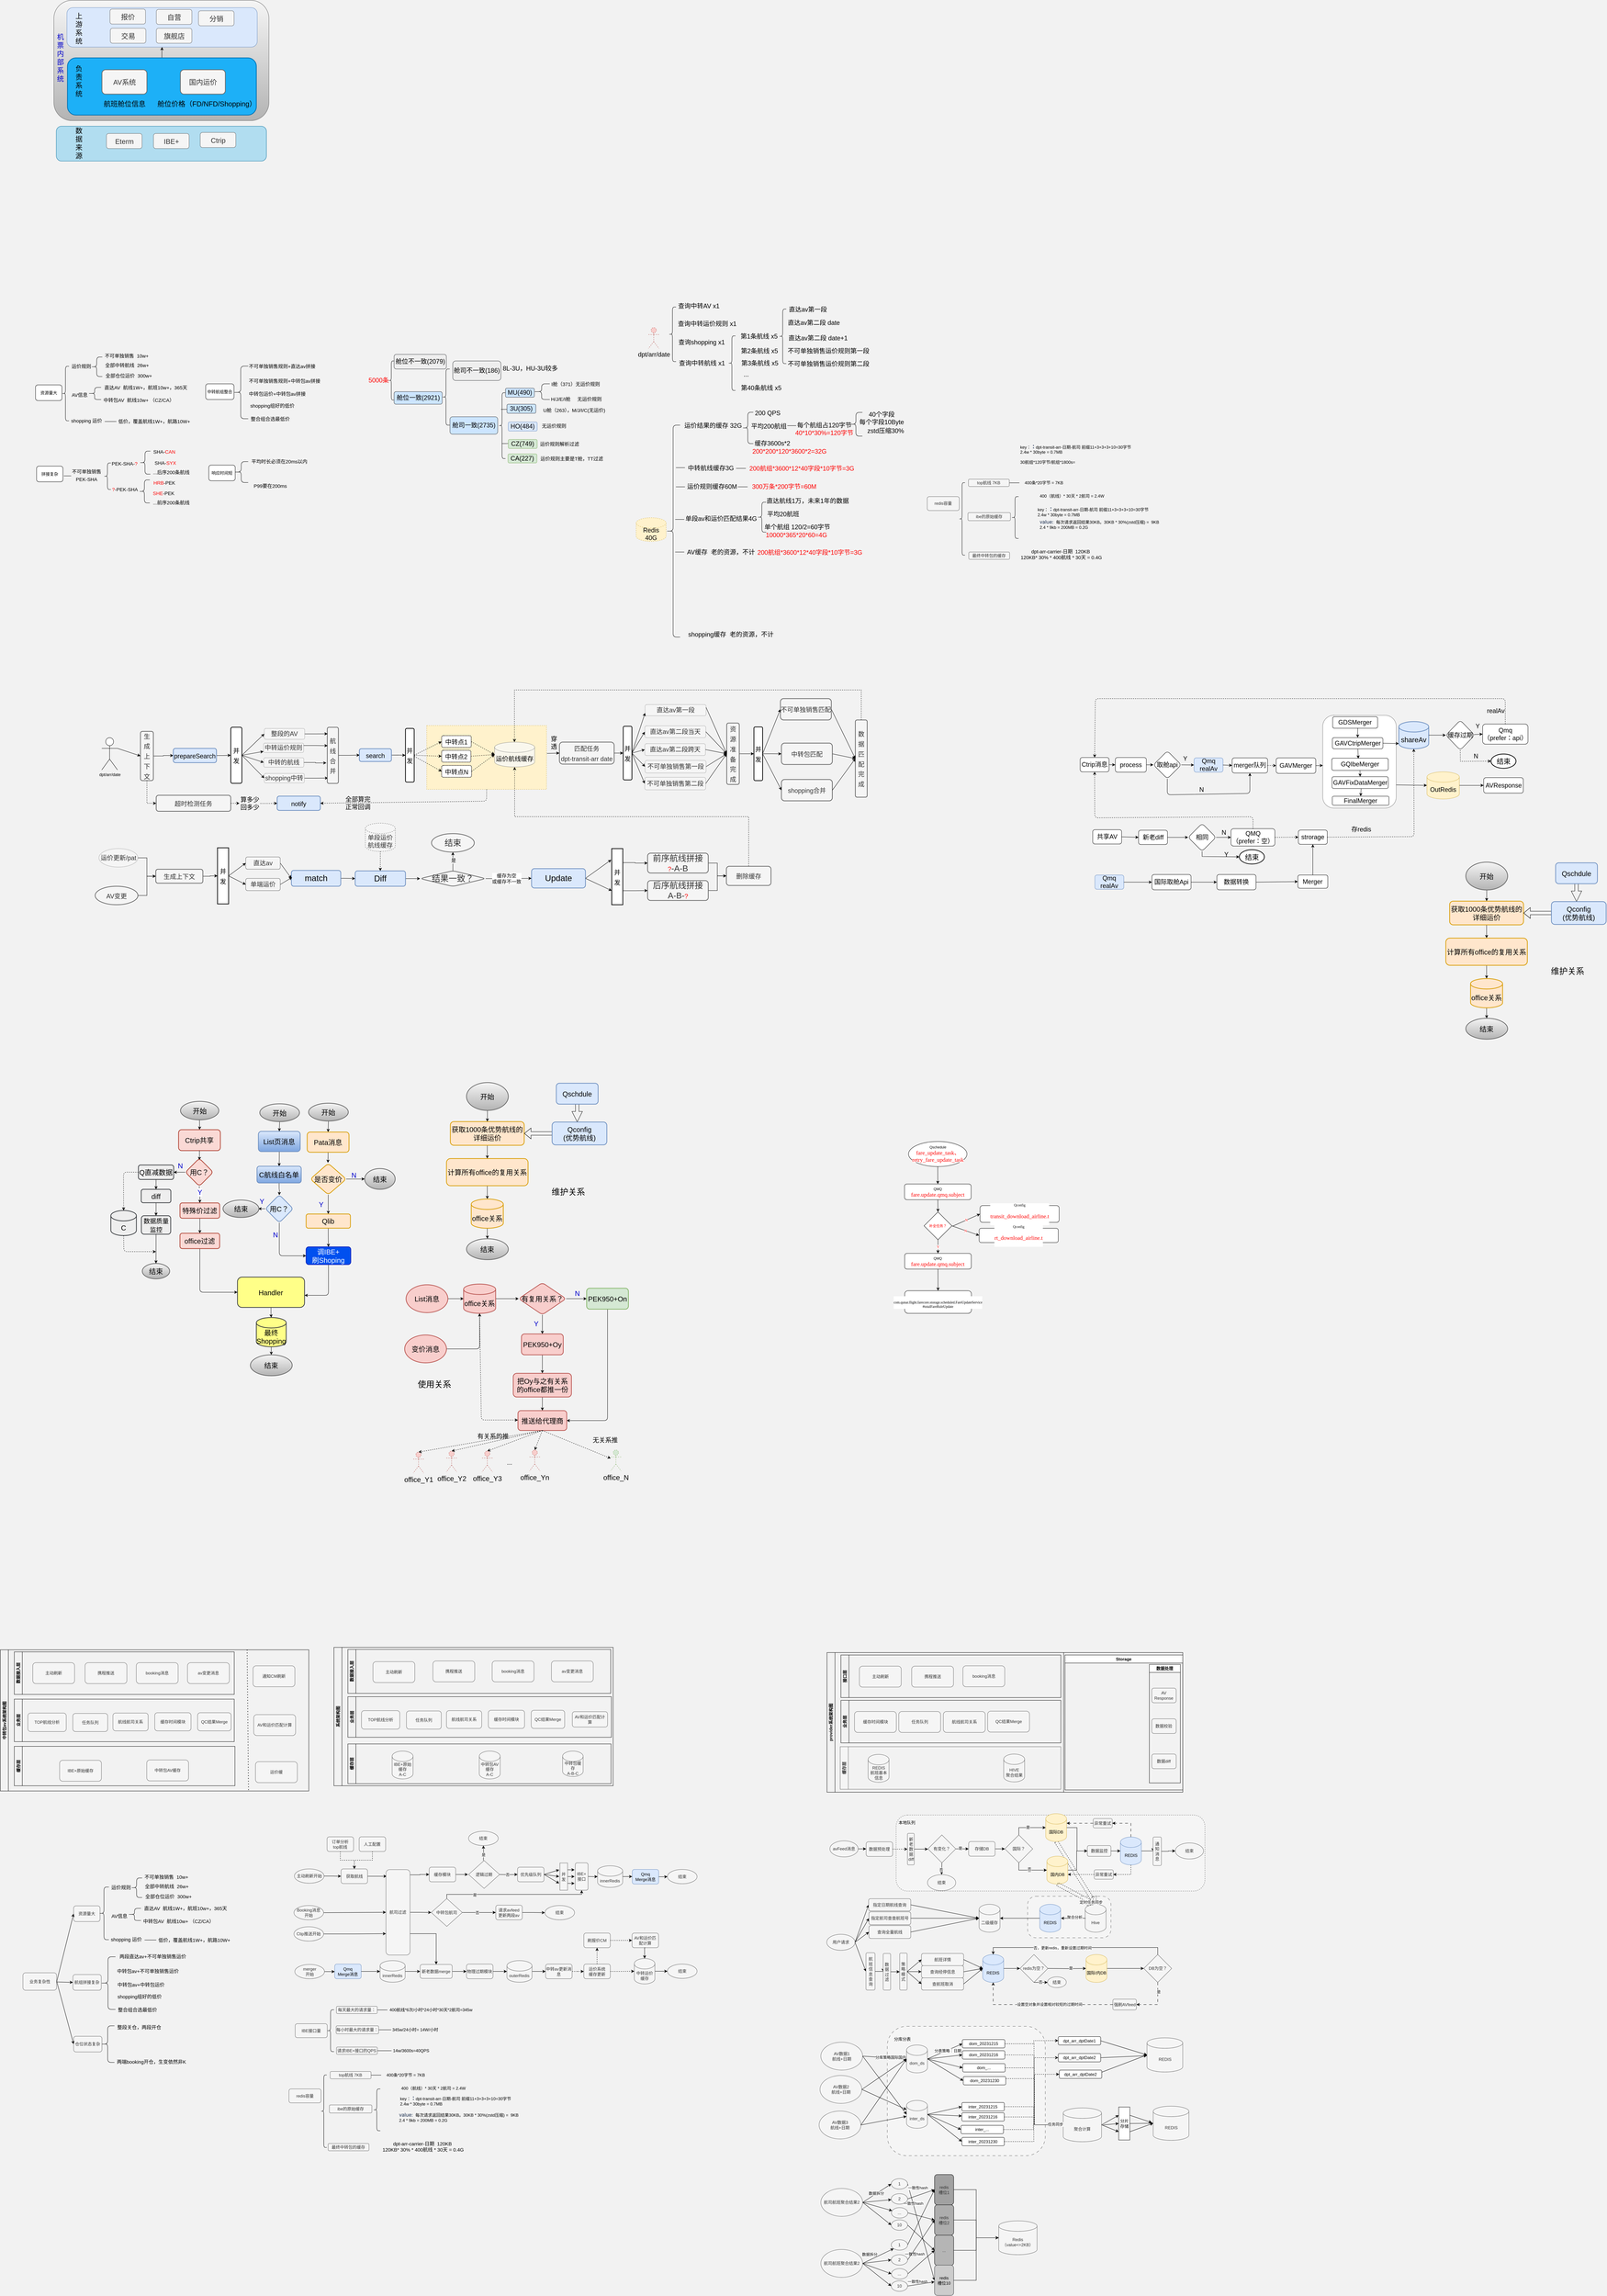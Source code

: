 <mxfile version="22.1.12" type="github" pages="4">
  <diagram id="onVwmR5etyYxUQcMz32u" name="01_国内运价&amp;av">
    <mxGraphModel dx="28474" dy="14306" grid="0" gridSize="10" guides="1" tooltips="1" connect="1" arrows="0" fold="1" page="0" pageScale="1" pageWidth="827" pageHeight="1169" background="#f2f2f2" math="0" shadow="0">
      <root>
        <mxCell id="0" />
        <mxCell id="1" parent="0" />
        <mxCell id="zxThELI9k4F8F7LsiI_i-33" value="" style="rounded=1;whiteSpace=wrap;html=1;dashed=1;dashPattern=8 8;fillColor=#f5f5f5;fontColor=#333333;strokeColor=#666666;" parent="1" vertex="1">
          <mxGeometry x="-23835.24" y="-7363" width="453.24" height="371" as="geometry" />
        </mxCell>
        <mxCell id="mHaQqP6Qjn-oo96edDq8-63" value="" style="rounded=1;whiteSpace=wrap;html=1;fillColor=#f5f5f5;fontColor=#333333;strokeColor=#666666;arcSize=20;dashed=1;dashPattern=8 8;" parent="1" vertex="1">
          <mxGeometry x="-23432.7" y="-7736" width="239" height="119" as="geometry" />
        </mxCell>
        <mxCell id="mHaQqP6Qjn-oo96edDq8-59" value="" style="rounded=1;whiteSpace=wrap;html=1;fillColor=#f5f5f5;fontColor=#333333;strokeColor=#666666;dashed=1;" parent="1" vertex="1">
          <mxGeometry x="-23810" y="-7969" width="886" height="218" as="geometry" />
        </mxCell>
        <mxCell id="OaQNnNAPoWn5HHml6h4n-486" value="" style="rounded=1;whiteSpace=wrap;html=1;strokeColor=#000000;strokeWidth=1;fontSize=18;fontColor=#000000;fillColor=#FFFFFF;dashed=1;dashPattern=1 1;" parent="1" vertex="1">
          <mxGeometry x="-22586.04" y="-11123.31" width="210.79" height="266" as="geometry" />
        </mxCell>
        <mxCell id="OaQNnNAPoWn5HHml6h4n-150" value="" style="rounded=0;whiteSpace=wrap;html=1;dashed=1;strokeColor=#d6b656;fontSize=18;fillColor=#fff2cc;" parent="1" vertex="1">
          <mxGeometry x="-25156.72" y="-11094" width="343.72" height="183" as="geometry" />
        </mxCell>
        <mxCell id="AjhIFMaC6-WZz-e0XE0m-31" value="" style="rounded=1;whiteSpace=wrap;html=1;fontSize=20;fillColor=#f5f5f5;gradientColor=#b3b3b3;strokeColor=#666666;" parent="1" vertex="1">
          <mxGeometry x="-26226.5" y="-13174" width="617" height="345" as="geometry" />
        </mxCell>
        <mxCell id="AjhIFMaC6-WZz-e0XE0m-3" value="" style="rounded=1;whiteSpace=wrap;html=1;fillColor=#b1ddf0;strokeColor=#10739e;" parent="1" vertex="1">
          <mxGeometry x="-26219.5" y="-12813" width="603" height="100" as="geometry" />
        </mxCell>
        <mxCell id="OkIDSdwyFC58GrovoH81-3" value="Ctrip" style="rounded=1;whiteSpace=wrap;html=1;fillColor=#f5f5f5;fontColor=#333333;strokeColor=#666666;fontSize=20;" parent="1" vertex="1">
          <mxGeometry x="-25806.5" y="-12795" width="102" height="43" as="geometry" />
        </mxCell>
        <mxCell id="AjhIFMaC6-WZz-e0XE0m-1" value="IBE+" style="rounded=1;whiteSpace=wrap;html=1;fillColor=#f5f5f5;fontColor=#333333;strokeColor=#666666;fontSize=20;" parent="1" vertex="1">
          <mxGeometry x="-25940.5" y="-12792" width="102" height="43" as="geometry" />
        </mxCell>
        <mxCell id="AjhIFMaC6-WZz-e0XE0m-2" value="Eterm" style="rounded=1;whiteSpace=wrap;html=1;fillColor=#f5f5f5;fontColor=#333333;strokeColor=#666666;fontSize=20;" parent="1" vertex="1">
          <mxGeometry x="-26075.5" y="-12792" width="102" height="43" as="geometry" />
        </mxCell>
        <mxCell id="AjhIFMaC6-WZz-e0XE0m-20" value="" style="edgeStyle=orthogonalEdgeStyle;rounded=1;orthogonalLoop=1;jettySize=auto;html=1;fontSize=20;fontColor=#000000;" parent="1" source="AjhIFMaC6-WZz-e0XE0m-5" target="AjhIFMaC6-WZz-e0XE0m-19" edge="1">
          <mxGeometry relative="1" as="geometry" />
        </mxCell>
        <mxCell id="AjhIFMaC6-WZz-e0XE0m-5" value="" style="rounded=1;whiteSpace=wrap;html=1;fontSize=20;fillColor=#1DB0F7;strokeColor=#006EAF;strokeWidth=2;fontColor=#ffffff;" parent="1" vertex="1">
          <mxGeometry x="-26187.5" y="-13009" width="542" height="164" as="geometry" />
        </mxCell>
        <mxCell id="AjhIFMaC6-WZz-e0XE0m-4" value="&lt;font style=&quot;font-size: 20px;&quot;&gt;数&lt;br style=&quot;font-size: 20px;&quot;&gt;据&lt;br&gt;来&lt;br style=&quot;font-size: 20px;&quot;&gt;源&lt;/font&gt;" style="text;html=1;resizable=0;autosize=1;align=center;verticalAlign=middle;points=[];fillColor=none;strokeColor=none;rounded=1;fontSize=20;fontColor=#000000;" parent="1" vertex="1">
          <mxGeometry x="-26174.5" y="-12819" width="38" height="108" as="geometry" />
        </mxCell>
        <mxCell id="AjhIFMaC6-WZz-e0XE0m-7" value="国内运价" style="rounded=1;whiteSpace=wrap;html=1;fillColor=#f5f5f5;fontColor=#333333;strokeColor=#666666;fontSize=20;strokeWidth=2;" parent="1" vertex="1">
          <mxGeometry x="-25863.5" y="-12975" width="129" height="70" as="geometry" />
        </mxCell>
        <mxCell id="AjhIFMaC6-WZz-e0XE0m-8" value="AV" style="rounded=1;whiteSpace=wrap;html=1;fillColor=#f5f5f5;fontColor=#333333;strokeColor=#666666;fontSize=20;" parent="1" vertex="1">
          <mxGeometry x="-26088.5" y="-12975" width="129" height="70" as="geometry" />
        </mxCell>
        <mxCell id="AjhIFMaC6-WZz-e0XE0m-9" value="&lt;font color=&quot;#000000&quot;&gt;负&lt;br&gt;责&lt;br&gt;系&lt;br&gt;统&lt;/font&gt;" style="text;html=1;resizable=0;autosize=1;align=center;verticalAlign=middle;points=[];fillColor=none;strokeColor=none;rounded=1;fontSize=20;fontColor=#FF0000;" parent="1" vertex="1">
          <mxGeometry x="-26174.5" y="-12997.5" width="38" height="108" as="geometry" />
        </mxCell>
        <mxCell id="AjhIFMaC6-WZz-e0XE0m-17" value="&lt;font color=&quot;#000000&quot;&gt;航班舱位信息&lt;/font&gt;" style="text;html=1;resizable=0;autosize=1;align=center;verticalAlign=middle;points=[];fillColor=none;strokeColor=none;rounded=1;fontSize=20;fontColor=#FF0000;" parent="1" vertex="1">
          <mxGeometry x="-26093.5" y="-12896" width="138" height="36" as="geometry" />
        </mxCell>
        <mxCell id="AjhIFMaC6-WZz-e0XE0m-18" value="&lt;font color=&quot;#000000&quot;&gt;舱位价格（FD/NFD/Shopping）&lt;/font&gt;" style="text;html=1;resizable=0;autosize=1;align=center;verticalAlign=middle;points=[];fillColor=none;strokeColor=none;rounded=1;fontSize=20;fontColor=#FF0000;" parent="1" vertex="1">
          <mxGeometry x="-25938.5" y="-12896" width="301" height="36" as="geometry" />
        </mxCell>
        <mxCell id="AjhIFMaC6-WZz-e0XE0m-19" value="" style="whiteSpace=wrap;html=1;fontSize=20;fillColor=#dae8fc;strokeColor=#6c8ebf;rounded=1;" parent="1" vertex="1">
          <mxGeometry x="-26189" y="-13153" width="546" height="113" as="geometry" />
        </mxCell>
        <mxCell id="AjhIFMaC6-WZz-e0XE0m-22" value="报价" style="rounded=1;whiteSpace=wrap;html=1;fillColor=#f5f5f5;fontColor=#333333;strokeColor=#666666;fontSize=20;" parent="1" vertex="1">
          <mxGeometry x="-26065.5" y="-13149" width="102" height="43" as="geometry" />
        </mxCell>
        <mxCell id="AjhIFMaC6-WZz-e0XE0m-23" value="交易" style="rounded=1;whiteSpace=wrap;html=1;fillColor=#f5f5f5;fontColor=#333333;strokeColor=#666666;fontSize=20;" parent="1" vertex="1">
          <mxGeometry x="-26064.5" y="-13094" width="102" height="43" as="geometry" />
        </mxCell>
        <mxCell id="AjhIFMaC6-WZz-e0XE0m-25" value="旗舰店" style="rounded=1;whiteSpace=wrap;html=1;fillColor=#f5f5f5;fontColor=#333333;strokeColor=#666666;fontSize=20;" parent="1" vertex="1">
          <mxGeometry x="-25932.5" y="-13094" width="102" height="43" as="geometry" />
        </mxCell>
        <mxCell id="AjhIFMaC6-WZz-e0XE0m-26" value="分销" style="rounded=1;whiteSpace=wrap;html=1;fillColor=#f5f5f5;fontColor=#333333;strokeColor=#666666;fontSize=20;" parent="1" vertex="1">
          <mxGeometry x="-25811.5" y="-13144" width="102" height="43" as="geometry" />
        </mxCell>
        <mxCell id="AjhIFMaC6-WZz-e0XE0m-28" value="上&lt;br&gt;游&lt;br&gt;系&lt;br&gt;统" style="text;html=1;resizable=0;autosize=1;align=center;verticalAlign=middle;points=[];fillColor=none;strokeColor=none;rounded=1;fontSize=20;fontColor=#000000;" parent="1" vertex="1">
          <mxGeometry x="-26174.5" y="-13148" width="38" height="108" as="geometry" />
        </mxCell>
        <mxCell id="AjhIFMaC6-WZz-e0XE0m-30" value="自营" style="rounded=1;whiteSpace=wrap;html=1;fillColor=#f5f5f5;fontColor=#333333;strokeColor=#666666;fontSize=20;" parent="1" vertex="1">
          <mxGeometry x="-25932.5" y="-13148" width="102" height="43" as="geometry" />
        </mxCell>
        <mxCell id="AjhIFMaC6-WZz-e0XE0m-32" value="&lt;font color=&quot;#0000cc&quot;&gt;机&lt;br&gt;票&lt;br&gt;内&lt;br&gt;部&lt;br&gt;系&lt;br&gt;统&lt;br&gt;&lt;/font&gt;" style="text;html=1;resizable=0;autosize=1;align=center;verticalAlign=middle;points=[];fillColor=none;strokeColor=none;rounded=1;fontSize=20;fontColor=#000000;" parent="1" vertex="1">
          <mxGeometry x="-26227" y="-13088" width="38" height="156" as="geometry" />
        </mxCell>
        <mxCell id="AjhIFMaC6-WZz-e0XE0m-33" value="AV系统" style="rounded=1;whiteSpace=wrap;html=1;fillColor=#f5f5f5;fontColor=#333333;strokeColor=#666666;fontSize=20;strokeWidth=2;" parent="1" vertex="1">
          <mxGeometry x="-26088.5" y="-12975" width="129" height="70" as="geometry" />
        </mxCell>
        <mxCell id="AjhIFMaC6-WZz-e0XE0m-37" value="Ctrip共享" style="rounded=1;whiteSpace=wrap;html=1;strokeWidth=2;fontSize=20;fillColor=#fad9d5;strokeColor=#ae4132;" parent="1" vertex="1">
          <mxGeometry x="-25868.7" y="-9934.75" width="120" height="60" as="geometry" />
        </mxCell>
        <mxCell id="AjhIFMaC6-WZz-e0XE0m-45" value="" style="edgeStyle=orthogonalEdgeStyle;rounded=1;orthogonalLoop=1;jettySize=auto;html=1;fontSize=20;fontColor=#0000CC;" parent="1" source="AjhIFMaC6-WZz-e0XE0m-38" target="AjhIFMaC6-WZz-e0XE0m-44" edge="1">
          <mxGeometry relative="1" as="geometry" />
        </mxCell>
        <mxCell id="AjhIFMaC6-WZz-e0XE0m-38" value="List页消息" style="rounded=1;whiteSpace=wrap;html=1;strokeWidth=2;fontSize=20;fillColor=#dae8fc;strokeColor=#6c8ebf;gradientColor=#7ea6e0;" parent="1" vertex="1">
          <mxGeometry x="-25639.7" y="-9930" width="120" height="58" as="geometry" />
        </mxCell>
        <mxCell id="AjhIFMaC6-WZz-e0XE0m-43" style="edgeStyle=orthogonalEdgeStyle;rounded=1;orthogonalLoop=1;jettySize=auto;html=1;exitX=0.5;exitY=1;exitDx=0;exitDy=0;entryX=0.5;entryY=0;entryDx=0;entryDy=0;fontSize=20;fontColor=#0000CC;" parent="1" source="AjhIFMaC6-WZz-e0XE0m-41" target="AjhIFMaC6-WZz-e0XE0m-38" edge="1">
          <mxGeometry relative="1" as="geometry" />
        </mxCell>
        <mxCell id="AjhIFMaC6-WZz-e0XE0m-41" value="开始" style="ellipse;whiteSpace=wrap;html=1;strokeWidth=2;fontSize=20;fillColor=#f5f5f5;gradientColor=#b3b3b3;strokeColor=#666666;rounded=1;" parent="1" vertex="1">
          <mxGeometry x="-25635.7" y="-10009" width="114" height="51" as="geometry" />
        </mxCell>
        <mxCell id="AjhIFMaC6-WZz-e0XE0m-51" value="" style="edgeStyle=orthogonalEdgeStyle;rounded=1;orthogonalLoop=1;jettySize=auto;html=1;fontSize=20;fontColor=#0000CC;" parent="1" source="AjhIFMaC6-WZz-e0XE0m-44" edge="1">
          <mxGeometry relative="1" as="geometry">
            <mxPoint x="-25579.7" y="-9747" as="targetPoint" />
          </mxGeometry>
        </mxCell>
        <mxCell id="AjhIFMaC6-WZz-e0XE0m-44" value="C航线白名单" style="whiteSpace=wrap;html=1;fontSize=20;fillColor=#dae8fc;rounded=1;strokeWidth=2;strokeColor=#6c8ebf;gradientColor=#7ea6e0;" parent="1" vertex="1">
          <mxGeometry x="-25643.7" y="-9830" width="127" height="48" as="geometry" />
        </mxCell>
        <mxCell id="AjhIFMaC6-WZz-e0XE0m-55" value="" style="edgeStyle=orthogonalEdgeStyle;rounded=1;orthogonalLoop=1;jettySize=auto;html=1;fontSize=20;fontColor=#0000CC;entryX=0.499;entryY=0.064;entryDx=0;entryDy=0;entryPerimeter=0;" parent="1" source="AjhIFMaC6-WZz-e0XE0m-37" target="AjhIFMaC6-WZz-e0XE0m-54" edge="1">
          <mxGeometry relative="1" as="geometry">
            <mxPoint x="-25808.7" y="-9906.75" as="sourcePoint" />
          </mxGeometry>
        </mxCell>
        <mxCell id="AjhIFMaC6-WZz-e0XE0m-64" value="" style="edgeStyle=orthogonalEdgeStyle;rounded=1;orthogonalLoop=1;jettySize=auto;html=1;fontSize=20;fontColor=#0000CC;" parent="1" source="AjhIFMaC6-WZz-e0XE0m-54" target="AjhIFMaC6-WZz-e0XE0m-63" edge="1">
          <mxGeometry relative="1" as="geometry" />
        </mxCell>
        <mxCell id="AjhIFMaC6-WZz-e0XE0m-66" value="Y" style="edgeLabel;html=1;align=center;verticalAlign=middle;resizable=0;points=[];fontSize=20;fontColor=#0000CC;rounded=1;" parent="AjhIFMaC6-WZz-e0XE0m-64" vertex="1" connectable="0">
          <mxGeometry x="-0.326" y="1" relative="1" as="geometry">
            <mxPoint as="offset" />
          </mxGeometry>
        </mxCell>
        <mxCell id="AjhIFMaC6-WZz-e0XE0m-54" value="用C？" style="rhombus;whiteSpace=wrap;html=1;fontSize=20;fillColor=#fad9d5;strokeColor=#ae4132;strokeWidth=2;rounded=1;" parent="1" vertex="1">
          <mxGeometry x="-25849.2" y="-9852.75" width="80" height="80" as="geometry" />
        </mxCell>
        <mxCell id="AjhIFMaC6-WZz-e0XE0m-125" style="edgeStyle=orthogonalEdgeStyle;rounded=1;orthogonalLoop=1;jettySize=auto;html=1;entryX=0.5;entryY=0;entryDx=0;entryDy=0;fontSize=20;fontColor=#0000CC;" parent="1" source="AjhIFMaC6-WZz-e0XE0m-63" target="AjhIFMaC6-WZz-e0XE0m-124" edge="1">
          <mxGeometry relative="1" as="geometry" />
        </mxCell>
        <mxCell id="AjhIFMaC6-WZz-e0XE0m-63" value="特殊价过滤" style="whiteSpace=wrap;html=1;fontSize=20;fillColor=#fad9d5;strokeColor=#ae4132;strokeWidth=2;rounded=1;" parent="1" vertex="1">
          <mxGeometry x="-25864.7" y="-9724.75" width="114" height="44" as="geometry" />
        </mxCell>
        <mxCell id="AjhIFMaC6-WZz-e0XE0m-109" value="" style="edgeStyle=orthogonalEdgeStyle;rounded=1;orthogonalLoop=1;jettySize=auto;html=1;fontSize=20;fontColor=#0000CC;entryX=0.5;entryY=0;entryDx=0;entryDy=0;entryPerimeter=0;" parent="1" source="AjhIFMaC6-WZz-e0XE0m-67" target="AjhIFMaC6-WZz-e0XE0m-71" edge="1">
          <mxGeometry relative="1" as="geometry">
            <mxPoint x="-25602.7" y="-9391" as="targetPoint" />
          </mxGeometry>
        </mxCell>
        <mxCell id="AjhIFMaC6-WZz-e0XE0m-67" value="Handler" style="whiteSpace=wrap;html=1;fontSize=20;fillColor=#ffff88;strokeColor=#36393d;strokeWidth=2;rounded=1;" parent="1" vertex="1">
          <mxGeometry x="-25699.7" y="-9512" width="192.38" height="87" as="geometry" />
        </mxCell>
        <mxCell id="AjhIFMaC6-WZz-e0XE0m-111" value="" style="edgeStyle=orthogonalEdgeStyle;rounded=1;orthogonalLoop=1;jettySize=auto;html=1;fontSize=20;fontColor=#0000CC;" parent="1" source="AjhIFMaC6-WZz-e0XE0m-71" target="AjhIFMaC6-WZz-e0XE0m-110" edge="1">
          <mxGeometry relative="1" as="geometry" />
        </mxCell>
        <mxCell id="AjhIFMaC6-WZz-e0XE0m-71" value="最终Shopping" style="shape=cylinder3;whiteSpace=wrap;html=1;boundedLbl=1;backgroundOutline=1;size=15;strokeWidth=2;fontSize=20;fillColor=#ffff88;strokeColor=#36393d;rounded=1;" parent="1" vertex="1">
          <mxGeometry x="-25645.57" y="-9396" width="85.75" height="84" as="geometry" />
        </mxCell>
        <mxCell id="AjhIFMaC6-WZz-e0XE0m-74" value="" style="edgeStyle=orthogonalEdgeStyle;rounded=1;orthogonalLoop=1;jettySize=auto;html=1;fontSize=20;fontColor=#0000CC;" parent="1" target="AjhIFMaC6-WZz-e0XE0m-37" edge="1">
          <mxGeometry relative="1" as="geometry">
            <mxPoint x="-25808.7" y="-9964" as="sourcePoint" />
          </mxGeometry>
        </mxCell>
        <mxCell id="AjhIFMaC6-WZz-e0XE0m-72" value="开始" style="ellipse;whiteSpace=wrap;html=1;fontSize=20;fillColor=#f5f5f5;strokeColor=#666666;rounded=1;strokeWidth=2;gradientColor=#b3b3b3;" parent="1" vertex="1">
          <mxGeometry x="-25863.18" y="-10016" width="110" height="53" as="geometry" />
        </mxCell>
        <mxCell id="AjhIFMaC6-WZz-e0XE0m-92" value="" style="edgeStyle=orthogonalEdgeStyle;rounded=1;orthogonalLoop=1;jettySize=auto;html=1;fontSize=20;fontColor=#0000CC;" parent="1" source="AjhIFMaC6-WZz-e0XE0m-93" edge="1">
          <mxGeometry relative="1" as="geometry">
            <mxPoint x="-25440.2" y="-9839.75" as="targetPoint" />
          </mxGeometry>
        </mxCell>
        <mxCell id="AjhIFMaC6-WZz-e0XE0m-93" value="Pata消息" style="rounded=1;whiteSpace=wrap;html=1;strokeWidth=2;fontSize=20;fillColor=#ffe6cc;strokeColor=#d79b00;" parent="1" vertex="1">
          <mxGeometry x="-25499.7" y="-9928" width="120" height="58" as="geometry" />
        </mxCell>
        <mxCell id="AjhIFMaC6-WZz-e0XE0m-94" style="edgeStyle=orthogonalEdgeStyle;rounded=1;orthogonalLoop=1;jettySize=auto;html=1;exitX=0.5;exitY=1;exitDx=0;exitDy=0;entryX=0.5;entryY=0;entryDx=0;entryDy=0;fontSize=20;fontColor=#0000CC;" parent="1" source="AjhIFMaC6-WZz-e0XE0m-95" target="AjhIFMaC6-WZz-e0XE0m-93" edge="1">
          <mxGeometry relative="1" as="geometry" />
        </mxCell>
        <mxCell id="AjhIFMaC6-WZz-e0XE0m-95" value="开始" style="ellipse;whiteSpace=wrap;html=1;strokeWidth=2;fontSize=20;fillColor=#f5f5f5;gradientColor=#b3b3b3;strokeColor=#666666;rounded=1;" parent="1" vertex="1">
          <mxGeometry x="-25495.7" y="-10010.75" width="114" height="51" as="geometry" />
        </mxCell>
        <mxCell id="AjhIFMaC6-WZz-e0XE0m-108" style="edgeStyle=orthogonalEdgeStyle;rounded=1;orthogonalLoop=1;jettySize=auto;html=1;entryX=1.001;entryY=0.602;entryDx=0;entryDy=0;entryPerimeter=0;fontSize=20;fontColor=#0000CC;exitX=0.5;exitY=1;exitDx=0;exitDy=0;" parent="1" source="AjhIFMaC6-WZz-e0XE0m-98" target="AjhIFMaC6-WZz-e0XE0m-67" edge="1">
          <mxGeometry relative="1" as="geometry" />
        </mxCell>
        <mxCell id="AjhIFMaC6-WZz-e0XE0m-98" value="调IBE+&lt;br&gt;刷Shoping" style="whiteSpace=wrap;html=1;fontSize=20;fillColor=#0050ef;rounded=1;strokeWidth=2;strokeColor=#001DBC;fontColor=#ffffff;" parent="1" vertex="1">
          <mxGeometry x="-25502.7" y="-9598.62" width="128" height="50.62" as="geometry" />
        </mxCell>
        <mxCell id="AjhIFMaC6-WZz-e0XE0m-103" value="" style="edgeStyle=orthogonalEdgeStyle;rounded=1;orthogonalLoop=1;jettySize=auto;html=1;fontSize=20;fontColor=#0000CC;" parent="1" source="AjhIFMaC6-WZz-e0XE0m-101" target="AjhIFMaC6-WZz-e0XE0m-102" edge="1">
          <mxGeometry relative="1" as="geometry" />
        </mxCell>
        <mxCell id="AjhIFMaC6-WZz-e0XE0m-132" value="" style="edgeStyle=orthogonalEdgeStyle;rounded=1;orthogonalLoop=1;jettySize=auto;html=1;fontSize=20;fontColor=#0000CC;" parent="1" source="AjhIFMaC6-WZz-e0XE0m-101" target="AjhIFMaC6-WZz-e0XE0m-129" edge="1">
          <mxGeometry relative="1" as="geometry" />
        </mxCell>
        <mxCell id="AjhIFMaC6-WZz-e0XE0m-101" value="是否变价" style="rhombus;whiteSpace=wrap;html=1;strokeWidth=2;fontSize=20;fillColor=#ffe6cc;rounded=1;strokeColor=#d79b00;" parent="1" vertex="1">
          <mxGeometry x="-25490.7" y="-9838.25" width="103" height="90" as="geometry" />
        </mxCell>
        <mxCell id="AjhIFMaC6-WZz-e0XE0m-102" value="结束" style="ellipse;whiteSpace=wrap;html=1;fontSize=20;fillColor=#f5f5f5;strokeWidth=2;gradientColor=#b3b3b3;strokeColor=#666666;rounded=1;" parent="1" vertex="1">
          <mxGeometry x="-25334.7" y="-9823.25" width="87.5" height="59.5" as="geometry" />
        </mxCell>
        <mxCell id="AjhIFMaC6-WZz-e0XE0m-104" value="N" style="text;html=1;resizable=0;autosize=1;align=center;verticalAlign=middle;points=[];fillColor=none;strokeColor=none;rounded=1;strokeWidth=2;fontSize=20;fontColor=#0000CC;" parent="1" vertex="1">
          <mxGeometry x="-25381.7" y="-9823.25" width="32" height="36" as="geometry" />
        </mxCell>
        <mxCell id="AjhIFMaC6-WZz-e0XE0m-110" value="结束" style="ellipse;whiteSpace=wrap;html=1;fontSize=20;fillColor=#f5f5f5;strokeWidth=2;gradientColor=#b3b3b3;strokeColor=#666666;rounded=1;" parent="1" vertex="1">
          <mxGeometry x="-25662.69" y="-9289" width="120" height="60" as="geometry" />
        </mxCell>
        <mxCell id="AjhIFMaC6-WZz-e0XE0m-118" value="" style="edgeStyle=orthogonalEdgeStyle;rounded=1;orthogonalLoop=1;jettySize=auto;html=1;fontSize=20;fontColor=#0000CC;entryX=1;entryY=0.5;entryDx=0;entryDy=0;" parent="1" source="AjhIFMaC6-WZz-e0XE0m-112" edge="1">
          <mxGeometry relative="1" as="geometry">
            <mxPoint x="-25640.2" y="-9708" as="targetPoint" />
          </mxGeometry>
        </mxCell>
        <mxCell id="AjhIFMaC6-WZz-e0XE0m-122" style="edgeStyle=orthogonalEdgeStyle;rounded=1;orthogonalLoop=1;jettySize=auto;html=1;fontSize=20;fontColor=#0000CC;exitX=0.5;exitY=1;exitDx=0;exitDy=0;" parent="1" source="AjhIFMaC6-WZz-e0XE0m-112" edge="1">
          <mxGeometry relative="1" as="geometry">
            <Array as="points">
              <mxPoint x="-25579.7" y="-9573" />
            </Array>
            <mxPoint x="-25502.7" y="-9573" as="targetPoint" />
          </mxGeometry>
        </mxCell>
        <mxCell id="AjhIFMaC6-WZz-e0XE0m-112" value="用C？" style="rhombus;whiteSpace=wrap;html=1;fontSize=20;fillColor=#dae8fc;strokeColor=#6c8ebf;strokeWidth=2;rounded=1;" parent="1" vertex="1">
          <mxGeometry x="-25619.7" y="-9748" width="80" height="80" as="geometry" />
        </mxCell>
        <mxCell id="AjhIFMaC6-WZz-e0XE0m-117" value="结束" style="ellipse;whiteSpace=wrap;html=1;fontSize=20;fillColor=#f5f5f5;strokeColor=#666666;strokeWidth=2;gradientColor=#b3b3b3;rounded=1;" parent="1" vertex="1">
          <mxGeometry x="-25741.18" y="-9733" width="103" height="50" as="geometry" />
        </mxCell>
        <mxCell id="AjhIFMaC6-WZz-e0XE0m-119" value="Y" style="text;html=1;resizable=0;autosize=1;align=center;verticalAlign=middle;points=[];fillColor=none;strokeColor=none;rounded=1;strokeWidth=2;fontSize=20;fontColor=#0000CC;" parent="1" vertex="1">
          <mxGeometry x="-25645.7" y="-9748" width="31" height="36" as="geometry" />
        </mxCell>
        <mxCell id="AjhIFMaC6-WZz-e0XE0m-121" value="N" style="text;html=1;resizable=0;autosize=1;align=center;verticalAlign=middle;points=[];fillColor=none;strokeColor=none;rounded=1;strokeWidth=2;fontSize=20;fontColor=#0000CC;" parent="1" vertex="1">
          <mxGeometry x="-25607.18" y="-9652.25" width="32" height="36" as="geometry" />
        </mxCell>
        <mxCell id="AjhIFMaC6-WZz-e0XE0m-123" value="Y" style="text;html=1;resizable=0;autosize=1;align=center;verticalAlign=middle;points=[];fillColor=none;strokeColor=none;rounded=1;strokeWidth=2;fontSize=20;fontColor=#0000CC;rotation=0;" parent="1" vertex="1">
          <mxGeometry x="-25475.7" y="-9739" width="31" height="36" as="geometry" />
        </mxCell>
        <mxCell id="AjhIFMaC6-WZz-e0XE0m-126" style="edgeStyle=orthogonalEdgeStyle;rounded=1;orthogonalLoop=1;jettySize=auto;html=1;entryX=0;entryY=0.5;entryDx=0;entryDy=0;fontSize=20;fontColor=#0000CC;exitX=0.5;exitY=1;exitDx=0;exitDy=0;" parent="1" source="AjhIFMaC6-WZz-e0XE0m-124" target="AjhIFMaC6-WZz-e0XE0m-67" edge="1">
          <mxGeometry relative="1" as="geometry">
            <Array as="points">
              <mxPoint x="-25807.7" y="-9468" />
            </Array>
          </mxGeometry>
        </mxCell>
        <mxCell id="AjhIFMaC6-WZz-e0XE0m-124" value="office过滤" style="whiteSpace=wrap;html=1;fontSize=20;fillColor=#fad9d5;strokeColor=#ae4132;strokeWidth=2;rounded=1;" parent="1" vertex="1">
          <mxGeometry x="-25864.7" y="-9637.75" width="114" height="44" as="geometry" />
        </mxCell>
        <mxCell id="AjhIFMaC6-WZz-e0XE0m-130" value="" style="edgeStyle=orthogonalEdgeStyle;rounded=1;orthogonalLoop=1;jettySize=auto;html=1;fontSize=20;fontColor=#0000CC;" parent="1" source="AjhIFMaC6-WZz-e0XE0m-129" target="AjhIFMaC6-WZz-e0XE0m-98" edge="1">
          <mxGeometry relative="1" as="geometry" />
        </mxCell>
        <mxCell id="AjhIFMaC6-WZz-e0XE0m-129" value="Qlib" style="whiteSpace=wrap;html=1;fontSize=20;fillColor=#ffe6cc;rounded=1;strokeWidth=2;strokeColor=#d79b00;" parent="1" vertex="1">
          <mxGeometry x="-25502.7" y="-9693" width="127" height="40.75" as="geometry" />
        </mxCell>
        <mxCell id="AjhIFMaC6-WZz-e0XE0m-137" value="" style="edgeStyle=orthogonalEdgeStyle;rounded=1;orthogonalLoop=1;jettySize=auto;html=1;fontSize=20;fontColor=#0000CC;" parent="1" source="AjhIFMaC6-WZz-e0XE0m-135" target="AjhIFMaC6-WZz-e0XE0m-136" edge="1">
          <mxGeometry relative="1" as="geometry" />
        </mxCell>
        <mxCell id="AjhIFMaC6-WZz-e0XE0m-135" value="获取1000条优势航线的详细运价" style="rounded=1;whiteSpace=wrap;html=1;strokeWidth=2;fontSize=20;fillColor=#ffe6cc;strokeColor=#d79b00;" parent="1" vertex="1">
          <mxGeometry x="-25089" y="-9958" width="212" height="68" as="geometry" />
        </mxCell>
        <mxCell id="AjhIFMaC6-WZz-e0XE0m-169" style="edgeStyle=orthogonalEdgeStyle;rounded=1;orthogonalLoop=1;jettySize=auto;html=1;entryX=0.5;entryY=0;entryDx=0;entryDy=0;entryPerimeter=0;fontSize=20;fontColor=#0000CC;" parent="1" source="AjhIFMaC6-WZz-e0XE0m-136" target="AjhIFMaC6-WZz-e0XE0m-168" edge="1">
          <mxGeometry relative="1" as="geometry" />
        </mxCell>
        <mxCell id="AjhIFMaC6-WZz-e0XE0m-136" value="计算所有office的复用关系" style="rounded=1;whiteSpace=wrap;html=1;fontSize=20;fillColor=#ffe6cc;strokeWidth=2;strokeColor=#d79b00;" parent="1" vertex="1">
          <mxGeometry x="-25100" y="-9852" width="234" height="78" as="geometry" />
        </mxCell>
        <mxCell id="AjhIFMaC6-WZz-e0XE0m-144" value="" style="edgeStyle=orthogonalEdgeStyle;rounded=1;orthogonalLoop=1;jettySize=auto;html=1;fontSize=20;fontColor=#0000CC;" parent="1" source="AjhIFMaC6-WZz-e0XE0m-143" target="AjhIFMaC6-WZz-e0XE0m-135" edge="1">
          <mxGeometry relative="1" as="geometry" />
        </mxCell>
        <mxCell id="AjhIFMaC6-WZz-e0XE0m-143" value="开始" style="ellipse;whiteSpace=wrap;html=1;strokeWidth=2;fontSize=20;fillColor=#f5f5f5;gradientColor=#b3b3b3;strokeColor=#666666;rounded=1;" parent="1" vertex="1">
          <mxGeometry x="-25042.61" y="-10070" width="120" height="80" as="geometry" />
        </mxCell>
        <mxCell id="AjhIFMaC6-WZz-e0XE0m-145" value="结束" style="ellipse;whiteSpace=wrap;html=1;fontSize=20;fillColor=#f5f5f5;strokeWidth=2;gradientColor=#b3b3b3;strokeColor=#666666;rounded=1;" parent="1" vertex="1">
          <mxGeometry x="-25042.61" y="-9622" width="120" height="60" as="geometry" />
        </mxCell>
        <mxCell id="AjhIFMaC6-WZz-e0XE0m-152" style="edgeStyle=orthogonalEdgeStyle;rounded=1;orthogonalLoop=1;jettySize=auto;html=1;fontSize=20;fontColor=#0000CC;entryX=0.459;entryY=-0.004;entryDx=0;entryDy=0;entryPerimeter=0;shape=arrow;" parent="1" source="AjhIFMaC6-WZz-e0XE0m-147" target="AjhIFMaC6-WZz-e0XE0m-149" edge="1">
          <mxGeometry relative="1" as="geometry">
            <mxPoint x="-24761" y="-9962" as="targetPoint" />
          </mxGeometry>
        </mxCell>
        <mxCell id="AjhIFMaC6-WZz-e0XE0m-147" value="Qschdule" style="rounded=1;whiteSpace=wrap;html=1;strokeWidth=2;fontSize=20;fillColor=#dae8fc;strokeColor=#6c8ebf;" parent="1" vertex="1">
          <mxGeometry x="-24785" y="-10068" width="120" height="60" as="geometry" />
        </mxCell>
        <mxCell id="AjhIFMaC6-WZz-e0XE0m-151" style="edgeStyle=orthogonalEdgeStyle;rounded=1;orthogonalLoop=1;jettySize=auto;html=1;fontSize=20;fontColor=#0000CC;shape=flexArrow;" parent="1" source="AjhIFMaC6-WZz-e0XE0m-149" target="AjhIFMaC6-WZz-e0XE0m-135" edge="1">
          <mxGeometry relative="1" as="geometry">
            <mxPoint x="-24875" y="-9930" as="targetPoint" />
          </mxGeometry>
        </mxCell>
        <mxCell id="AjhIFMaC6-WZz-e0XE0m-149" value="Qconfig&lt;br&gt;(优势航线)" style="rounded=1;whiteSpace=wrap;html=1;strokeWidth=2;fontSize=20;fillColor=#dae8fc;strokeColor=#6c8ebf;" parent="1" vertex="1">
          <mxGeometry x="-24797" y="-9956.75" width="157" height="65.5" as="geometry" />
        </mxCell>
        <mxCell id="AjhIFMaC6-WZz-e0XE0m-163" style="edgeStyle=orthogonalEdgeStyle;rounded=1;orthogonalLoop=1;jettySize=auto;html=1;fontSize=20;fontColor=#0000CC;" parent="1" source="AjhIFMaC6-WZz-e0XE0m-153" target="AjhIFMaC6-WZz-e0XE0m-154" edge="1">
          <mxGeometry relative="1" as="geometry" />
        </mxCell>
        <mxCell id="AjhIFMaC6-WZz-e0XE0m-153" value="List消息" style="ellipse;whiteSpace=wrap;html=1;strokeWidth=2;fontSize=20;fillColor=#f8cecc;rounded=1;strokeColor=#b85450;" parent="1" vertex="1">
          <mxGeometry x="-25216" y="-9490" width="120" height="80" as="geometry" />
        </mxCell>
        <mxCell id="AjhIFMaC6-WZz-e0XE0m-164" style="edgeStyle=orthogonalEdgeStyle;rounded=1;orthogonalLoop=1;jettySize=auto;html=1;fontSize=20;fontColor=#0000CC;" parent="1" source="AjhIFMaC6-WZz-e0XE0m-154" target="AjhIFMaC6-WZz-e0XE0m-158" edge="1">
          <mxGeometry relative="1" as="geometry" />
        </mxCell>
        <mxCell id="AjhIFMaC6-WZz-e0XE0m-154" value="office关系" style="shape=cylinder3;whiteSpace=wrap;html=1;boundedLbl=1;backgroundOutline=1;size=15;strokeWidth=2;fontSize=20;fillColor=#f8cecc;rounded=1;strokeColor=#b85450;" parent="1" vertex="1">
          <mxGeometry x="-25051" y="-9492" width="92" height="84" as="geometry" />
        </mxCell>
        <mxCell id="AjhIFMaC6-WZz-e0XE0m-157" value="" style="edgeStyle=orthogonalEdgeStyle;rounded=1;orthogonalLoop=1;jettySize=auto;html=1;fontSize=20;fontColor=#0000CC;" parent="1" source="AjhIFMaC6-WZz-e0XE0m-155" target="AjhIFMaC6-WZz-e0XE0m-156" edge="1">
          <mxGeometry relative="1" as="geometry" />
        </mxCell>
        <mxCell id="AjhIFMaC6-WZz-e0XE0m-155" value="PEK950+Oy" style="rounded=1;whiteSpace=wrap;html=1;strokeWidth=2;fontSize=20;fillColor=#f8cecc;strokeColor=#b85450;" parent="1" vertex="1">
          <mxGeometry x="-24885" y="-9349" width="120" height="60" as="geometry" />
        </mxCell>
        <mxCell id="AjhIFMaC6-WZz-e0XE0m-177" value="" style="edgeStyle=orthogonalEdgeStyle;rounded=1;orthogonalLoop=1;jettySize=auto;html=1;fontSize=20;fontColor=#0000CC;" parent="1" source="AjhIFMaC6-WZz-e0XE0m-156" target="AjhIFMaC6-WZz-e0XE0m-174" edge="1">
          <mxGeometry relative="1" as="geometry" />
        </mxCell>
        <mxCell id="AjhIFMaC6-WZz-e0XE0m-156" value="把Oy与之有关系的office都推一份" style="whiteSpace=wrap;html=1;fontSize=20;fillColor=#f8cecc;rounded=1;strokeWidth=2;strokeColor=#b85450;" parent="1" vertex="1">
          <mxGeometry x="-24908.5" y="-9236" width="167" height="68" as="geometry" />
        </mxCell>
        <mxCell id="AjhIFMaC6-WZz-e0XE0m-159" style="edgeStyle=orthogonalEdgeStyle;rounded=1;orthogonalLoop=1;jettySize=auto;html=1;entryX=0.5;entryY=0;entryDx=0;entryDy=0;fontSize=20;fontColor=#0000CC;" parent="1" source="AjhIFMaC6-WZz-e0XE0m-158" target="AjhIFMaC6-WZz-e0XE0m-155" edge="1">
          <mxGeometry relative="1" as="geometry" />
        </mxCell>
        <mxCell id="AjhIFMaC6-WZz-e0XE0m-165" style="edgeStyle=orthogonalEdgeStyle;rounded=1;orthogonalLoop=1;jettySize=auto;html=1;fontSize=20;fontColor=#0000CC;" parent="1" source="AjhIFMaC6-WZz-e0XE0m-158" target="AjhIFMaC6-WZz-e0XE0m-162" edge="1">
          <mxGeometry relative="1" as="geometry" />
        </mxCell>
        <mxCell id="AjhIFMaC6-WZz-e0XE0m-158" value="有复用关系？" style="rhombus;whiteSpace=wrap;html=1;strokeWidth=2;fontSize=20;fillColor=#f8cecc;rounded=1;strokeColor=#b85450;" parent="1" vertex="1">
          <mxGeometry x="-24893" y="-9496" width="136" height="92" as="geometry" />
        </mxCell>
        <mxCell id="AjhIFMaC6-WZz-e0XE0m-175" style="edgeStyle=orthogonalEdgeStyle;rounded=1;orthogonalLoop=1;jettySize=auto;html=1;exitX=0.5;exitY=1;exitDx=0;exitDy=0;entryX=1;entryY=0.5;entryDx=0;entryDy=0;fontSize=20;fontColor=#0000CC;" parent="1" source="AjhIFMaC6-WZz-e0XE0m-162" target="AjhIFMaC6-WZz-e0XE0m-174" edge="1">
          <mxGeometry relative="1" as="geometry" />
        </mxCell>
        <mxCell id="AjhIFMaC6-WZz-e0XE0m-162" value="PEK950+On" style="rounded=1;whiteSpace=wrap;html=1;strokeWidth=2;fontSize=20;fillColor=#d5e8d4;strokeColor=#82b366;" parent="1" vertex="1">
          <mxGeometry x="-24698" y="-9480" width="120" height="60" as="geometry" />
        </mxCell>
        <mxCell id="AjhIFMaC6-WZz-e0XE0m-166" value="N" style="text;html=1;resizable=0;autosize=1;align=center;verticalAlign=middle;points=[];fillColor=none;strokeColor=none;rounded=1;strokeWidth=2;fontSize=20;fontColor=#0000CC;" parent="1" vertex="1">
          <mxGeometry x="-24741.5" y="-9484" width="32" height="36" as="geometry" />
        </mxCell>
        <mxCell id="AjhIFMaC6-WZz-e0XE0m-167" value="Y" style="text;html=1;resizable=0;autosize=1;align=center;verticalAlign=middle;points=[];fillColor=none;strokeColor=none;rounded=1;strokeWidth=2;fontSize=20;fontColor=#0000CC;" parent="1" vertex="1">
          <mxGeometry x="-24859" y="-9397" width="31" height="36" as="geometry" />
        </mxCell>
        <mxCell id="AjhIFMaC6-WZz-e0XE0m-170" value="" style="edgeStyle=orthogonalEdgeStyle;rounded=1;orthogonalLoop=1;jettySize=auto;html=1;fontSize=20;fontColor=#0000CC;" parent="1" source="AjhIFMaC6-WZz-e0XE0m-168" target="AjhIFMaC6-WZz-e0XE0m-145" edge="1">
          <mxGeometry relative="1" as="geometry" />
        </mxCell>
        <mxCell id="AjhIFMaC6-WZz-e0XE0m-168" value="office关系" style="shape=cylinder3;whiteSpace=wrap;html=1;boundedLbl=1;backgroundOutline=1;size=15;strokeWidth=2;fontSize=20;fillColor=#ffe6cc;rounded=1;strokeColor=#d79b00;" parent="1" vertex="1">
          <mxGeometry x="-25029" y="-9736" width="92" height="84" as="geometry" />
        </mxCell>
        <mxCell id="AjhIFMaC6-WZz-e0XE0m-174" value="推送给代理商" style="whiteSpace=wrap;html=1;fontSize=20;fillColor=#f8cecc;rounded=1;strokeWidth=2;strokeColor=#b85450;" parent="1" vertex="1">
          <mxGeometry x="-24895" y="-9129" width="140" height="57" as="geometry" />
        </mxCell>
        <mxCell id="AjhIFMaC6-WZz-e0XE0m-179" style="edgeStyle=orthogonalEdgeStyle;rounded=1;orthogonalLoop=1;jettySize=auto;html=1;entryX=0.5;entryY=1;entryDx=0;entryDy=0;entryPerimeter=0;fontSize=20;fontColor=#0000CC;" parent="1" source="AjhIFMaC6-WZz-e0XE0m-178" target="AjhIFMaC6-WZz-e0XE0m-154" edge="1">
          <mxGeometry relative="1" as="geometry" />
        </mxCell>
        <mxCell id="AjhIFMaC6-WZz-e0XE0m-178" value="变价消息" style="ellipse;whiteSpace=wrap;html=1;strokeWidth=2;fontSize=20;fillColor=#f8cecc;rounded=1;strokeColor=#b85450;" parent="1" vertex="1">
          <mxGeometry x="-25220" y="-9346" width="120" height="80" as="geometry" />
        </mxCell>
        <mxCell id="AjhIFMaC6-WZz-e0XE0m-180" value="&lt;font color=&quot;#000000&quot; style=&quot;font-size: 24px;&quot;&gt;使用关系&lt;/font&gt;" style="text;html=1;resizable=0;autosize=1;align=center;verticalAlign=middle;points=[];fillColor=none;strokeColor=none;rounded=1;strokeWidth=2;fontSize=20;fontColor=#0000CC;" parent="1" vertex="1">
          <mxGeometry x="-25192" y="-9225" width="114" height="41" as="geometry" />
        </mxCell>
        <mxCell id="AjhIFMaC6-WZz-e0XE0m-183" value="&lt;font color=&quot;#000000&quot; style=&quot;font-size: 24px;&quot;&gt;维护关系&lt;/font&gt;" style="text;html=1;resizable=0;autosize=1;align=center;verticalAlign=middle;points=[];fillColor=none;strokeColor=none;rounded=1;strokeWidth=2;fontSize=20;fontColor=#0000CC;" parent="1" vertex="1">
          <mxGeometry x="-24808" y="-9777" width="114" height="41" as="geometry" />
        </mxCell>
        <mxCell id="YKiNsX8GnVzIt1iX7E-L-135" value="舱位不一致(2079)" style="rounded=1;whiteSpace=wrap;html=1;fontSize=18;fillColor=#eeeeee;strokeColor=#36393d;" parent="1" vertex="1">
          <mxGeometry x="-25250.33" y="-12158.62" width="150" height="42" as="geometry" />
        </mxCell>
        <mxCell id="YKiNsX8GnVzIt1iX7E-L-136" value="舱位一致(2921)" style="rounded=1;whiteSpace=wrap;html=1;fontSize=18;fillColor=#cce5ff;strokeColor=#36393d;" parent="1" vertex="1">
          <mxGeometry x="-25250.33" y="-12051.62" width="138" height="36" as="geometry" />
        </mxCell>
        <mxCell id="YKiNsX8GnVzIt1iX7E-L-160" value="舱司不一致(186)" style="rounded=1;whiteSpace=wrap;html=1;fontSize=18;fillColor=#eeeeee;strokeColor=#36393d;" parent="1" vertex="1">
          <mxGeometry x="-25082.01" y="-12139.62" width="138.18" height="56" as="geometry" />
        </mxCell>
        <mxCell id="YKiNsX8GnVzIt1iX7E-L-161" value="8L-3U，HU-3U较多" style="text;html=1;resizable=0;autosize=1;align=center;verticalAlign=middle;points=[];fillColor=none;strokeColor=none;rounded=1;dashed=1;fontSize=18;" parent="1" vertex="1">
          <mxGeometry x="-24948.07" y="-12134.62" width="176" height="34" as="geometry" />
        </mxCell>
        <mxCell id="YKiNsX8GnVzIt1iX7E-L-162" value="舱司一致(2735)" style="rounded=1;whiteSpace=wrap;html=1;fontSize=18;fillColor=#cce5ff;strokeColor=#36393d;" parent="1" vertex="1">
          <mxGeometry x="-25090.07" y="-11979.62" width="137" height="50" as="geometry" />
        </mxCell>
        <mxCell id="YKiNsX8GnVzIt1iX7E-L-164" value="" style="shape=curlyBracket;whiteSpace=wrap;html=1;rounded=1;labelPosition=left;verticalLabelPosition=middle;align=right;verticalAlign=middle;fontSize=18;" parent="1" vertex="1">
          <mxGeometry x="-25112.33" y="-12116.62" width="21.5" height="161" as="geometry" />
        </mxCell>
        <mxCell id="YKiNsX8GnVzIt1iX7E-L-166" value="" style="shape=curlyBracket;whiteSpace=wrap;html=1;rounded=1;labelPosition=left;verticalLabelPosition=middle;align=right;verticalAlign=middle;fontSize=18;" parent="1" vertex="1">
          <mxGeometry x="-25265.83" y="-12139.62" width="15" height="112" as="geometry" />
        </mxCell>
        <mxCell id="YKiNsX8GnVzIt1iX7E-L-173" style="edgeStyle=orthogonalEdgeStyle;rounded=1;orthogonalLoop=1;jettySize=auto;html=1;exitX=0.523;exitY=0.249;exitDx=0;exitDy=0;exitPerimeter=0;fontSize=18;endArrow=none;endFill=0;" parent="1" edge="1">
          <mxGeometry relative="1" as="geometry">
            <mxPoint x="-24923.83" y="-12002.62" as="targetPoint" />
            <mxPoint x="-24943.529" y="-12000.919" as="sourcePoint" />
            <Array as="points">
              <mxPoint x="-24923.83" y="-12000.62" />
            </Array>
          </mxGeometry>
        </mxCell>
        <mxCell id="YKiNsX8GnVzIt1iX7E-L-167" value="" style="shape=curlyBracket;whiteSpace=wrap;html=1;rounded=1;labelPosition=left;verticalLabelPosition=middle;align=right;verticalAlign=middle;fontSize=18;" parent="1" vertex="1">
          <mxGeometry x="-24950.56" y="-12048.62" width="19.73" height="189" as="geometry" />
        </mxCell>
        <mxCell id="YKiNsX8GnVzIt1iX7E-L-170" value="&lt;font style=&quot;font-size: 14px;&quot;&gt;U舱（263），M/J/I/C(无运价)&lt;/font&gt;" style="text;html=1;resizable=0;autosize=1;align=center;verticalAlign=middle;points=[];fillColor=none;strokeColor=none;rounded=1;fontSize=18;" parent="1" vertex="1">
          <mxGeometry x="-24835.83" y="-12015.62" width="203" height="34" as="geometry" />
        </mxCell>
        <mxCell id="YKiNsX8GnVzIt1iX7E-L-171" value="&lt;font style=&quot;font-size: 14px;&quot;&gt;运价规则解析过滤&lt;/font&gt;" style="text;html=1;resizable=0;autosize=1;align=center;verticalAlign=middle;points=[];fillColor=none;strokeColor=none;rounded=1;fontSize=18;" parent="1" vertex="1">
          <mxGeometry x="-24840.53" y="-11918.62" width="130" height="34" as="geometry" />
        </mxCell>
        <mxCell id="YKiNsX8GnVzIt1iX7E-L-172" value="&lt;font style=&quot;font-size: 14px;&quot;&gt;无运价规则&lt;/font&gt;" style="text;html=1;resizable=0;autosize=1;align=center;verticalAlign=middle;points=[];fillColor=none;strokeColor=none;rounded=1;fontSize=18;" parent="1" vertex="1">
          <mxGeometry x="-24835.83" y="-11970.62" width="88" height="34" as="geometry" />
        </mxCell>
        <mxCell id="YKiNsX8GnVzIt1iX7E-L-175" style="edgeStyle=orthogonalEdgeStyle;rounded=1;orthogonalLoop=1;jettySize=auto;html=1;fontSize=18;endArrow=none;endFill=0;entryX=0.005;entryY=0.362;entryDx=0;entryDy=0;entryPerimeter=0;exitX=0.509;exitY=0.772;exitDx=0;exitDy=0;exitPerimeter=0;" parent="1" source="YKiNsX8GnVzIt1iX7E-L-167" target="YKiNsX8GnVzIt1iX7E-L-184" edge="1">
          <mxGeometry relative="1" as="geometry">
            <mxPoint x="-24891.56" y="-11944.62" as="targetPoint" />
            <mxPoint x="-24922.56" y="-11944.62" as="sourcePoint" />
            <Array as="points">
              <mxPoint x="-24921.56" y="-11902.62" />
              <mxPoint x="-24921.56" y="-11905.62" />
              <mxPoint x="-24887.56" y="-11905.62" />
            </Array>
          </mxGeometry>
        </mxCell>
        <mxCell id="YKiNsX8GnVzIt1iX7E-L-180" value="HO(484)" style="rounded=1;whiteSpace=wrap;html=1;fontSize=18;fillColor=#dae8fc;strokeColor=#6c8ebf;" parent="1" vertex="1">
          <mxGeometry x="-24922.83" y="-11964.62" width="83" height="26" as="geometry" />
        </mxCell>
        <mxCell id="YKiNsX8GnVzIt1iX7E-L-181" value="CA(227)" style="rounded=1;whiteSpace=wrap;html=1;fontSize=18;fillColor=#d5e8d4;strokeColor=#82b366;" parent="1" vertex="1">
          <mxGeometry x="-24923.53" y="-11873.12" width="83" height="26" as="geometry" />
        </mxCell>
        <mxCell id="YKiNsX8GnVzIt1iX7E-L-182" value="&lt;font style=&quot;font-size: 14px;&quot;&gt;运价规则主要是T舱，TT过滤&lt;/font&gt;" style="text;html=1;resizable=0;autosize=1;align=center;verticalAlign=middle;points=[];fillColor=none;strokeColor=none;rounded=1;fontSize=18;" parent="1" vertex="1">
          <mxGeometry x="-24839.83" y="-11877.12" width="198" height="34" as="geometry" />
        </mxCell>
        <mxCell id="YKiNsX8GnVzIt1iX7E-L-184" value="&lt;span style=&quot;&quot;&gt;CZ(749)&lt;/span&gt;" style="rounded=1;whiteSpace=wrap;html=1;fontSize=18;fillColor=#d5e8d4;strokeColor=#82b366;" parent="1" vertex="1">
          <mxGeometry x="-24922.83" y="-11914.62" width="83" height="26" as="geometry" />
        </mxCell>
        <mxCell id="YKiNsX8GnVzIt1iX7E-L-185" value="&lt;span style=&quot;&quot;&gt;3U(305)&lt;/span&gt;" style="rounded=1;whiteSpace=wrap;html=1;fontSize=18;fillColor=#cce5ff;strokeColor=#36393d;" parent="1" vertex="1">
          <mxGeometry x="-24926.53" y="-12015.62" width="83" height="26" as="geometry" />
        </mxCell>
        <mxCell id="YKiNsX8GnVzIt1iX7E-L-186" value="MU(490)" style="rounded=1;whiteSpace=wrap;html=1;fontSize=18;fillColor=#cce5ff;strokeColor=#36393d;" parent="1" vertex="1">
          <mxGeometry x="-24930.83" y="-12061.62" width="83" height="26" as="geometry" />
        </mxCell>
        <mxCell id="YKiNsX8GnVzIt1iX7E-L-187" value="" style="shape=curlyBracket;whiteSpace=wrap;html=1;rounded=1;labelPosition=left;verticalLabelPosition=middle;align=right;verticalAlign=middle;fontSize=18;" parent="1" vertex="1">
          <mxGeometry x="-24850.33" y="-12074.12" width="46.5" height="45" as="geometry" />
        </mxCell>
        <mxCell id="YKiNsX8GnVzIt1iX7E-L-189" value="&lt;span style=&quot;font-size: 14px;&quot;&gt;I舱（371）无运价规则&lt;/span&gt;" style="text;html=1;resizable=0;autosize=1;align=center;verticalAlign=middle;points=[];fillColor=none;strokeColor=none;rounded=1;fontSize=18;" parent="1" vertex="1">
          <mxGeometry x="-24808.83" y="-12091.12" width="157" height="34" as="geometry" />
        </mxCell>
        <mxCell id="YKiNsX8GnVzIt1iX7E-L-190" value="&lt;span style=&quot;font-size: 14px;&quot;&gt;H/J/E/I舱&amp;nbsp; &amp;nbsp; &amp;nbsp;无运价规则&lt;/span&gt;" style="text;html=1;resizable=0;autosize=1;align=center;verticalAlign=middle;points=[];fillColor=none;strokeColor=none;rounded=1;fontSize=18;" parent="1" vertex="1">
          <mxGeometry x="-24809.83" y="-12047.62" width="163" height="34" as="geometry" />
        </mxCell>
        <mxCell id="OaQNnNAPoWn5HHml6h4n-82" value="整段的AV" style="rounded=1;whiteSpace=wrap;html=1;dashed=1;dashPattern=1 1;fontSize=18;fillColor=#f5f5f5;fontColor=#333333;strokeColor=#666666;" parent="1" vertex="1">
          <mxGeometry x="-25622.76" y="-11085.5" width="115.89" height="31" as="geometry" />
        </mxCell>
        <mxCell id="OaQNnNAPoWn5HHml6h4n-83" value="中转运价规则" style="rounded=1;whiteSpace=wrap;html=1;dashed=1;dashPattern=1 1;fontSize=18;fillColor=#f5f5f5;fontColor=#333333;strokeColor=#666666;" parent="1" vertex="1">
          <mxGeometry x="-25624.87" y="-11043.5" width="115" height="27" as="geometry" />
        </mxCell>
        <mxCell id="vsLI5dBgfQtW3pLlvT-S-136" style="edgeStyle=orthogonalEdgeStyle;rounded=0;orthogonalLoop=1;jettySize=auto;html=1;exitX=1;exitY=0.5;exitDx=0;exitDy=0;entryX=-0.078;entryY=0.635;entryDx=0;entryDy=0;entryPerimeter=0;" parent="1" source="OaQNnNAPoWn5HHml6h4n-84" target="vsLI5dBgfQtW3pLlvT-S-133" edge="1">
          <mxGeometry relative="1" as="geometry" />
        </mxCell>
        <mxCell id="OaQNnNAPoWn5HHml6h4n-84" value="中转的航线" style="rounded=1;whiteSpace=wrap;html=1;dashed=1;dashPattern=1 1;fontSize=18;fillColor=#f5f5f5;fontColor=#333333;strokeColor=#666666;" parent="1" vertex="1">
          <mxGeometry x="-25624.37" y="-11001.5" width="115" height="27" as="geometry" />
        </mxCell>
        <mxCell id="vsLI5dBgfQtW3pLlvT-S-137" style="edgeStyle=orthogonalEdgeStyle;rounded=0;orthogonalLoop=1;jettySize=auto;html=1;exitX=1;exitY=0.5;exitDx=0;exitDy=0;entryX=0.07;entryY=0.905;entryDx=0;entryDy=0;entryPerimeter=0;" parent="1" source="OaQNnNAPoWn5HHml6h4n-85" target="vsLI5dBgfQtW3pLlvT-S-133" edge="1">
          <mxGeometry relative="1" as="geometry" />
        </mxCell>
        <mxCell id="OaQNnNAPoWn5HHml6h4n-85" value="shopping中转" style="rounded=1;whiteSpace=wrap;html=1;dashed=1;dashPattern=1 1;fontSize=18;fillColor=#f5f5f5;fontColor=#333333;strokeColor=#666666;" parent="1" vertex="1">
          <mxGeometry x="-25622.76" y="-10956.5" width="115" height="27" as="geometry" />
        </mxCell>
        <mxCell id="OaQNnNAPoWn5HHml6h4n-106" style="rounded=1;orthogonalLoop=1;jettySize=auto;html=1;exitX=1;exitY=0.5;exitDx=0;exitDy=0;entryX=0;entryY=0.5;entryDx=0;entryDy=0;dashed=1;" parent="1" source="OaQNnNAPoWn5HHml6h4n-98" target="OaQNnNAPoWn5HHml6h4n-102" edge="1">
          <mxGeometry relative="1" as="geometry" />
        </mxCell>
        <mxCell id="OaQNnNAPoWn5HHml6h4n-98" value="&lt;span style=&quot;font-size: 18px;&quot;&gt;并发&lt;/span&gt;" style="rounded=1;whiteSpace=wrap;html=1;strokeWidth=2;fontSize=24;" parent="1" vertex="1">
          <mxGeometry x="-25217.72" y="-11085.69" width="25" height="154" as="geometry" />
        </mxCell>
        <mxCell id="OaQNnNAPoWn5HHml6h4n-102" value="&lt;span style=&quot;font-size: 18px;&quot;&gt;中转点1&lt;/span&gt;" style="rounded=1;whiteSpace=wrap;html=1;strokeWidth=2;fontSize=24;dashed=1;dashPattern=1 1;" parent="1" vertex="1">
          <mxGeometry x="-25114" y="-11065" width="85" height="34" as="geometry" />
        </mxCell>
        <mxCell id="OaQNnNAPoWn5HHml6h4n-103" value="&lt;span style=&quot;font-size: 18px;&quot;&gt;中转点2&lt;/span&gt;" style="rounded=1;whiteSpace=wrap;html=1;strokeWidth=2;fontSize=24;dashed=1;dashPattern=1 1;" parent="1" vertex="1">
          <mxGeometry x="-25114" y="-11023" width="84" height="34" as="geometry" />
        </mxCell>
        <mxCell id="OaQNnNAPoWn5HHml6h4n-104" value="&lt;span style=&quot;font-size: 18px;&quot;&gt;中转点N&lt;/span&gt;" style="rounded=1;whiteSpace=wrap;html=1;strokeWidth=2;fontSize=24;dashed=1;dashPattern=1 1;" parent="1" vertex="1">
          <mxGeometry x="-25114" y="-10979.5" width="86" height="34" as="geometry" />
        </mxCell>
        <mxCell id="OaQNnNAPoWn5HHml6h4n-107" value="" style="endArrow=classic;html=1;rounded=1;entryX=0;entryY=0.5;entryDx=0;entryDy=0;exitX=1;exitY=0.5;exitDx=0;exitDy=0;dashed=1;" parent="1" source="OaQNnNAPoWn5HHml6h4n-98" target="OaQNnNAPoWn5HHml6h4n-103" edge="1">
          <mxGeometry width="50" height="50" relative="1" as="geometry">
            <mxPoint x="-25249" y="-10859" as="sourcePoint" />
            <mxPoint x="-25199" y="-10909" as="targetPoint" />
          </mxGeometry>
        </mxCell>
        <mxCell id="OaQNnNAPoWn5HHml6h4n-108" value="" style="endArrow=classic;html=1;entryX=0;entryY=0.5;entryDx=0;entryDy=0;exitX=1.002;exitY=0.518;exitDx=0;exitDy=0;exitPerimeter=0;dashed=1;rounded=1;" parent="1" source="OaQNnNAPoWn5HHml6h4n-98" target="OaQNnNAPoWn5HHml6h4n-104" edge="1">
          <mxGeometry width="50" height="50" relative="1" as="geometry">
            <mxPoint x="-25171" y="-11023" as="sourcePoint" />
            <mxPoint x="-25183.87" y="-10926" as="targetPoint" />
            <Array as="points" />
          </mxGeometry>
        </mxCell>
        <mxCell id="OaQNnNAPoWn5HHml6h4n-109" value="运价航线缓存" style="shape=cylinder3;whiteSpace=wrap;html=1;boundedLbl=1;backgroundOutline=1;size=15;dashed=1;dashPattern=1 1;fontSize=18;fillColor=#f9f7ed;strokeColor=#36393d;rounded=1;" parent="1" vertex="1">
          <mxGeometry x="-24962" y="-11046.5" width="115" height="71.5" as="geometry" />
        </mxCell>
        <mxCell id="OaQNnNAPoWn5HHml6h4n-110" value="" style="endArrow=classic;html=1;dashed=1;exitX=1;exitY=0.5;exitDx=0;exitDy=0;entryX=0;entryY=0.5;entryDx=0;entryDy=0;entryPerimeter=0;rounded=1;" parent="1" source="OaQNnNAPoWn5HHml6h4n-102" target="OaQNnNAPoWn5HHml6h4n-109" edge="1">
          <mxGeometry width="50" height="50" relative="1" as="geometry">
            <mxPoint x="-24734" y="-10906" as="sourcePoint" />
            <mxPoint x="-24684" y="-10956" as="targetPoint" />
          </mxGeometry>
        </mxCell>
        <mxCell id="OaQNnNAPoWn5HHml6h4n-111" value="" style="endArrow=classic;html=1;dashed=1;exitX=1;exitY=0.5;exitDx=0;exitDy=0;entryX=0;entryY=0.5;entryDx=0;entryDy=0;entryPerimeter=0;rounded=1;" parent="1" source="OaQNnNAPoWn5HHml6h4n-103" target="OaQNnNAPoWn5HHml6h4n-109" edge="1">
          <mxGeometry width="50" height="50" relative="1" as="geometry">
            <mxPoint x="-25019" y="-11038" as="sourcePoint" />
            <mxPoint x="-24952" y="-10996" as="targetPoint" />
          </mxGeometry>
        </mxCell>
        <mxCell id="OaQNnNAPoWn5HHml6h4n-112" value="" style="endArrow=classic;html=1;dashed=1;entryX=0;entryY=0.5;entryDx=0;entryDy=0;entryPerimeter=0;exitX=1;exitY=0.5;exitDx=0;exitDy=0;rounded=1;" parent="1" source="OaQNnNAPoWn5HHml6h4n-104" target="OaQNnNAPoWn5HHml6h4n-109" edge="1">
          <mxGeometry width="50" height="50" relative="1" as="geometry">
            <mxPoint x="-25020" y="-10996" as="sourcePoint" />
            <mxPoint x="-24952" y="-10996" as="targetPoint" />
          </mxGeometry>
        </mxCell>
        <mxCell id="vsLI5dBgfQtW3pLlvT-S-162" style="edgeStyle=orthogonalEdgeStyle;rounded=0;orthogonalLoop=1;jettySize=auto;html=1;exitX=1;exitY=0.5;exitDx=0;exitDy=0;entryX=0;entryY=0.5;entryDx=0;entryDy=0;" parent="1" source="OaQNnNAPoWn5HHml6h4n-114" target="vsLI5dBgfQtW3pLlvT-S-160" edge="1">
          <mxGeometry relative="1" as="geometry" />
        </mxCell>
        <mxCell id="OaQNnNAPoWn5HHml6h4n-114" value="&lt;span style=&quot;font-size: 18px;&quot;&gt;AV变更&lt;/span&gt;" style="ellipse;whiteSpace=wrap;html=1;strokeWidth=2;fontSize=24;rounded=1;fillColor=#f5f5f5;fontColor=#333333;strokeColor=#666666;" parent="1" vertex="1">
          <mxGeometry x="-26108" y="-10633" width="122.75" height="53" as="geometry" />
        </mxCell>
        <mxCell id="OaQNnNAPoWn5HHml6h4n-117" value="" style="edgeStyle=orthogonalEdgeStyle;rounded=1;orthogonalLoop=1;jettySize=auto;html=1;fontSize=18;" parent="1" source="OaQNnNAPoWn5HHml6h4n-118" target="OaQNnNAPoWn5HHml6h4n-121" edge="1">
          <mxGeometry relative="1" as="geometry" />
        </mxCell>
        <mxCell id="OaQNnNAPoWn5HHml6h4n-118" value="match" style="rounded=1;whiteSpace=wrap;html=1;fontSize=24;strokeWidth=2;fillColor=#dae8fc;strokeColor=#6c8ebf;" parent="1" vertex="1">
          <mxGeometry x="-25545" y="-10678.5" width="141.66" height="45.5" as="geometry" />
        </mxCell>
        <mxCell id="vsLI5dBgfQtW3pLlvT-S-174" style="edgeStyle=orthogonalEdgeStyle;rounded=0;orthogonalLoop=1;jettySize=auto;html=1;exitX=1;exitY=0.5;exitDx=0;exitDy=0;entryX=0;entryY=0.5;entryDx=0;entryDy=0;" parent="1" source="OaQNnNAPoWn5HHml6h4n-121" target="OaQNnNAPoWn5HHml6h4n-123" edge="1">
          <mxGeometry relative="1" as="geometry" />
        </mxCell>
        <mxCell id="OaQNnNAPoWn5HHml6h4n-121" value="Diff" style="whiteSpace=wrap;html=1;fontSize=24;rounded=1;strokeWidth=2;fillColor=#dae8fc;strokeColor=#6c8ebf;" parent="1" vertex="1">
          <mxGeometry x="-25362" y="-10677" width="144.34" height="44" as="geometry" />
        </mxCell>
        <mxCell id="vsLI5dBgfQtW3pLlvT-S-175" style="edgeStyle=orthogonalEdgeStyle;rounded=0;orthogonalLoop=1;jettySize=auto;html=1;exitX=0.5;exitY=0;exitDx=0;exitDy=0;entryX=0.5;entryY=1;entryDx=0;entryDy=0;" parent="1" source="OaQNnNAPoWn5HHml6h4n-123" target="vsLI5dBgfQtW3pLlvT-S-2" edge="1">
          <mxGeometry relative="1" as="geometry" />
        </mxCell>
        <mxCell id="vsLI5dBgfQtW3pLlvT-S-176" value="&lt;font style=&quot;font-size: 14px;&quot;&gt;是&lt;/font&gt;" style="edgeLabel;html=1;align=center;verticalAlign=middle;resizable=0;points=[];" parent="vsLI5dBgfQtW3pLlvT-S-175" vertex="1" connectable="0">
          <mxGeometry x="0.1" y="-1" relative="1" as="geometry">
            <mxPoint as="offset" />
          </mxGeometry>
        </mxCell>
        <mxCell id="vsLI5dBgfQtW3pLlvT-S-177" style="edgeStyle=orthogonalEdgeStyle;rounded=0;orthogonalLoop=1;jettySize=auto;html=1;exitX=1;exitY=0.5;exitDx=0;exitDy=0;entryX=0;entryY=0.5;entryDx=0;entryDy=0;" parent="1" source="OaQNnNAPoWn5HHml6h4n-123" target="OaQNnNAPoWn5HHml6h4n-137" edge="1">
          <mxGeometry relative="1" as="geometry" />
        </mxCell>
        <mxCell id="vsLI5dBgfQtW3pLlvT-S-178" value="&lt;font style=&quot;font-size: 14px;&quot;&gt;缓存为空&lt;br&gt;或缓存不一致&lt;/font&gt;" style="edgeLabel;html=1;align=center;verticalAlign=middle;resizable=0;points=[];" parent="vsLI5dBgfQtW3pLlvT-S-177" vertex="1" connectable="0">
          <mxGeometry x="-0.111" relative="1" as="geometry">
            <mxPoint as="offset" />
          </mxGeometry>
        </mxCell>
        <mxCell id="OaQNnNAPoWn5HHml6h4n-123" value="结果一致？" style="rhombus;whiteSpace=wrap;html=1;fontSize=24;rounded=1;strokeWidth=2;fillColor=#f5f5f5;fontColor=#333333;strokeColor=#666666;" parent="1" vertex="1">
          <mxGeometry x="-25175.63" y="-10677.5" width="188.01" height="45" as="geometry" />
        </mxCell>
        <mxCell id="vsLI5dBgfQtW3pLlvT-S-161" style="edgeStyle=orthogonalEdgeStyle;rounded=0;orthogonalLoop=1;jettySize=auto;html=1;exitX=1;exitY=0.5;exitDx=0;exitDy=0;entryX=0;entryY=0.5;entryDx=0;entryDy=0;" parent="1" source="OaQNnNAPoWn5HHml6h4n-129" target="vsLI5dBgfQtW3pLlvT-S-160" edge="1">
          <mxGeometry relative="1" as="geometry" />
        </mxCell>
        <mxCell id="OaQNnNAPoWn5HHml6h4n-129" value="运价更新/pat" style="ellipse;whiteSpace=wrap;html=1;dashed=1;dashPattern=1 1;fontSize=18;rounded=1;fillColor=#f5f5f5;fontColor=#333333;strokeColor=#666666;" parent="1" vertex="1">
          <mxGeometry x="-26097.24" y="-10741" width="111.99" height="53" as="geometry" />
        </mxCell>
        <mxCell id="vsLI5dBgfQtW3pLlvT-S-171" style="rounded=0;orthogonalLoop=1;jettySize=auto;html=1;exitX=1;exitY=0.5;exitDx=0;exitDy=0;entryX=0;entryY=0.5;entryDx=0;entryDy=0;" parent="1" source="OaQNnNAPoWn5HHml6h4n-131" target="OaQNnNAPoWn5HHml6h4n-118" edge="1">
          <mxGeometry relative="1" as="geometry" />
        </mxCell>
        <mxCell id="OaQNnNAPoWn5HHml6h4n-131" value="直达av" style="rounded=1;whiteSpace=wrap;html=1;fontSize=18;fillColor=#f5f5f5;fontColor=#333333;strokeColor=#666666;" parent="1" vertex="1">
          <mxGeometry x="-25676" y="-10717" width="99" height="35" as="geometry" />
        </mxCell>
        <mxCell id="OaQNnNAPoWn5HHml6h4n-132" value="单端运价" style="rounded=1;whiteSpace=wrap;html=1;fontSize=18;fillColor=#f5f5f5;fontColor=#333333;strokeColor=#666666;" parent="1" vertex="1">
          <mxGeometry x="-25676" y="-10655.5" width="99" height="35" as="geometry" />
        </mxCell>
        <mxCell id="OaQNnNAPoWn5HHml6h4n-133" value="" style="edgeStyle=orthogonalEdgeStyle;rounded=1;orthogonalLoop=1;jettySize=auto;html=1;fontSize=18;dashed=1;" parent="1" source="OaQNnNAPoWn5HHml6h4n-134" target="OaQNnNAPoWn5HHml6h4n-121" edge="1">
          <mxGeometry relative="1" as="geometry" />
        </mxCell>
        <mxCell id="OaQNnNAPoWn5HHml6h4n-134" value="单段运价航线缓存" style="shape=cylinder3;whiteSpace=wrap;html=1;boundedLbl=1;backgroundOutline=1;size=15;dashed=1;fontSize=18;rounded=1;fillColor=#f5f5f5;fontColor=#333333;strokeColor=#666666;" parent="1" vertex="1">
          <mxGeometry x="-25332.83" y="-10814" width="86" height="81" as="geometry" />
        </mxCell>
        <mxCell id="vsLI5dBgfQtW3pLlvT-S-181" style="rounded=0;orthogonalLoop=1;jettySize=auto;html=1;exitX=1;exitY=0.5;exitDx=0;exitDy=0;entryX=0;entryY=0.75;entryDx=0;entryDy=0;" parent="1" source="OaQNnNAPoWn5HHml6h4n-137" target="vsLI5dBgfQtW3pLlvT-S-179" edge="1">
          <mxGeometry relative="1" as="geometry" />
        </mxCell>
        <mxCell id="OaQNnNAPoWn5HHml6h4n-137" value="Update" style="whiteSpace=wrap;html=1;fontSize=24;rounded=1;strokeWidth=2;fillColor=#dae8fc;strokeColor=#6c8ebf;" parent="1" vertex="1">
          <mxGeometry x="-24856" y="-10683.5" width="154.68" height="55.5" as="geometry" />
        </mxCell>
        <mxCell id="vsLI5dBgfQtW3pLlvT-S-190" style="edgeStyle=orthogonalEdgeStyle;rounded=0;orthogonalLoop=1;jettySize=auto;html=1;exitX=0.5;exitY=0;exitDx=0;exitDy=0;dashed=1;" parent="1" source="OaQNnNAPoWn5HHml6h4n-142" target="OaQNnNAPoWn5HHml6h4n-109" edge="1">
          <mxGeometry relative="1" as="geometry" />
        </mxCell>
        <mxCell id="OaQNnNAPoWn5HHml6h4n-142" value="&lt;font style=&quot;font-size: 18px;&quot;&gt;删除缓存&lt;/font&gt;" style="rounded=1;whiteSpace=wrap;html=1;strokeWidth=2;fontSize=24;fillColor=#f5f5f5;fontColor=#333333;strokeColor=#666666;" parent="1" vertex="1">
          <mxGeometry x="-24297" y="-10690.25" width="128" height="55" as="geometry" />
        </mxCell>
        <mxCell id="vsLI5dBgfQtW3pLlvT-S-147" style="edgeStyle=orthogonalEdgeStyle;rounded=0;orthogonalLoop=1;jettySize=auto;html=1;exitX=1;exitY=0.5;exitDx=0;exitDy=0;entryX=0;entryY=0.5;entryDx=0;entryDy=0;" parent="1" source="OaQNnNAPoWn5HHml6h4n-149" target="vsLI5dBgfQtW3pLlvT-S-146" edge="1">
          <mxGeometry relative="1" as="geometry" />
        </mxCell>
        <mxCell id="OaQNnNAPoWn5HHml6h4n-149" value="&lt;span style=&quot;font-size: 18px;&quot;&gt;匹配任务&lt;br&gt;dpt-transit-arr date&lt;br&gt;&lt;/span&gt;" style="rounded=1;whiteSpace=wrap;html=1;strokeWidth=2;fontSize=24;fillColor=#f5f5f5;fontColor=#333333;strokeColor=#666666;" parent="1" vertex="1">
          <mxGeometry x="-24776" y="-11046.5" width="157" height="63.12" as="geometry" />
        </mxCell>
        <mxCell id="OaQNnNAPoWn5HHml6h4n-151" value="" style="endArrow=classic;html=1;rounded=1;fontSize=18;entryX=0;entryY=0.5;entryDx=0;entryDy=0;" parent="1" target="OaQNnNAPoWn5HHml6h4n-149" edge="1">
          <mxGeometry width="50" height="50" relative="1" as="geometry">
            <mxPoint x="-24812" y="-11014" as="sourcePoint" />
            <mxPoint x="-24400" y="-10879" as="targetPoint" />
          </mxGeometry>
        </mxCell>
        <mxCell id="OaQNnNAPoWn5HHml6h4n-152" value="穿&lt;br&gt;透" style="text;html=1;strokeColor=none;fillColor=none;align=center;verticalAlign=middle;whiteSpace=wrap;rounded=0;dashed=1;fontSize=18;" parent="1" vertex="1">
          <mxGeometry x="-24813" y="-11072.25" width="43" height="55.75" as="geometry" />
        </mxCell>
        <mxCell id="OaQNnNAPoWn5HHml6h4n-154" value="&lt;font style=&quot;font-size: 18px;&quot;&gt;notify&lt;br&gt;&lt;/font&gt;" style="rounded=1;whiteSpace=wrap;html=1;strokeWidth=2;fontSize=24;fillColor=#dae8fc;strokeColor=#6c8ebf;" parent="1" vertex="1">
          <mxGeometry x="-25585.81" y="-10891.5" width="123.87" height="41" as="geometry" />
        </mxCell>
        <mxCell id="vsLI5dBgfQtW3pLlvT-S-108" style="edgeStyle=orthogonalEdgeStyle;rounded=0;orthogonalLoop=1;jettySize=auto;html=1;exitX=1;exitY=0.5;exitDx=0;exitDy=0;entryX=0;entryY=0.5;entryDx=0;entryDy=0;dashed=1;" parent="1" source="OaQNnNAPoWn5HHml6h4n-160" target="OaQNnNAPoWn5HHml6h4n-154" edge="1">
          <mxGeometry relative="1" as="geometry" />
        </mxCell>
        <mxCell id="OaQNnNAPoWn5HHml6h4n-156" value="&lt;span style=&quot;font-size: 18px;&quot;&gt;超时检测任务&lt;/span&gt;" style="rounded=1;whiteSpace=wrap;html=1;strokeWidth=2;fontSize=24;fillColor=#f5f5f5;fontColor=#333333;strokeColor=#666666;" parent="1" vertex="1">
          <mxGeometry x="-25932.87" y="-10894" width="214" height="46" as="geometry" />
        </mxCell>
        <mxCell id="OaQNnNAPoWn5HHml6h4n-161" value="" style="endArrow=classic;html=1;rounded=1;dashed=1;fontSize=18;entryX=1;entryY=0.5;entryDx=0;entryDy=0;exitX=0.5;exitY=1;exitDx=0;exitDy=0;startArrow=none;" parent="1" source="OaQNnNAPoWn5HHml6h4n-150" target="OaQNnNAPoWn5HHml6h4n-154" edge="1">
          <mxGeometry width="50" height="50" relative="1" as="geometry">
            <mxPoint x="-24926" y="-10880" as="sourcePoint" />
            <mxPoint x="-24879" y="-10930" as="targetPoint" />
            <Array as="points">
              <mxPoint x="-24985" y="-10877" />
            </Array>
          </mxGeometry>
        </mxCell>
        <mxCell id="OaQNnNAPoWn5HHml6h4n-162" value="全部算完&lt;br&gt;正常回调" style="text;html=1;strokeColor=none;fillColor=none;align=center;verticalAlign=middle;whiteSpace=wrap;rounded=0;dashed=1;fontSize=18;" parent="1" vertex="1">
          <mxGeometry x="-25400.87" y="-10886.5" width="94" height="31" as="geometry" />
        </mxCell>
        <mxCell id="OaQNnNAPoWn5HHml6h4n-167" value="直达av第一段" style="rounded=1;whiteSpace=wrap;html=1;dashed=1;dashPattern=1 1;fontSize=18;fillColor=#f5f5f5;fontColor=#333333;strokeColor=#666666;" parent="1" vertex="1">
          <mxGeometry x="-24530.3" y="-11154" width="175" height="32" as="geometry" />
        </mxCell>
        <mxCell id="OaQNnNAPoWn5HHml6h4n-168" value="直达av第二段当天" style="rounded=1;whiteSpace=wrap;html=1;dashed=1;dashPattern=1 1;fontSize=18;fillColor=#f5f5f5;fontColor=#333333;strokeColor=#666666;" parent="1" vertex="1">
          <mxGeometry x="-24531" y="-11093.13" width="175" height="34" as="geometry" />
        </mxCell>
        <mxCell id="OaQNnNAPoWn5HHml6h4n-169" value="直达av第二段跨天" style="rounded=1;whiteSpace=wrap;html=1;dashed=1;dashPattern=1 1;fontSize=18;fillColor=#f5f5f5;fontColor=#333333;strokeColor=#666666;" parent="1" vertex="1">
          <mxGeometry x="-24531" y="-11042" width="174" height="34" as="geometry" />
        </mxCell>
        <mxCell id="OaQNnNAPoWn5HHml6h4n-170" value="不可单独销售第一段" style="rounded=1;whiteSpace=wrap;html=1;dashed=1;dashPattern=1 1;fontSize=18;fillColor=#f5f5f5;fontColor=#333333;strokeColor=#666666;" parent="1" vertex="1">
          <mxGeometry x="-24530.3" y="-10994" width="175" height="36" as="geometry" />
        </mxCell>
        <mxCell id="OaQNnNAPoWn5HHml6h4n-171" value="不可单独销售第二段" style="rounded=1;whiteSpace=wrap;html=1;dashed=1;dashPattern=1 1;fontSize=18;fillColor=#f5f5f5;fontColor=#333333;strokeColor=#666666;" parent="1" vertex="1">
          <mxGeometry x="-24531.27" y="-10945.5" width="175" height="36" as="geometry" />
        </mxCell>
        <mxCell id="vsLI5dBgfQtW3pLlvT-S-154" style="edgeStyle=orthogonalEdgeStyle;rounded=0;orthogonalLoop=1;jettySize=auto;html=1;exitX=1;exitY=0.5;exitDx=0;exitDy=0;entryX=0;entryY=0.5;entryDx=0;entryDy=0;" parent="1" source="OaQNnNAPoWn5HHml6h4n-178" target="vsLI5dBgfQtW3pLlvT-S-153" edge="1">
          <mxGeometry relative="1" as="geometry" />
        </mxCell>
        <mxCell id="OaQNnNAPoWn5HHml6h4n-178" value="&lt;span style=&quot;font-size: 18px;&quot;&gt;资源准备完成&lt;br&gt;&lt;/span&gt;" style="rounded=1;whiteSpace=wrap;html=1;strokeWidth=2;fontSize=24;fillColor=#f5f5f5;fontColor=#333333;strokeColor=#666666;" parent="1" vertex="1">
          <mxGeometry x="-24296" y="-11101.12" width="36" height="176.12" as="geometry" />
        </mxCell>
        <mxCell id="OaQNnNAPoWn5HHml6h4n-180" value="" style="endArrow=classic;html=1;rounded=1;fontSize=18;entryX=0;entryY=0.5;entryDx=0;entryDy=0;exitX=1;exitY=0.25;exitDx=0;exitDy=0;" parent="1" source="OaQNnNAPoWn5HHml6h4n-167" target="OaQNnNAPoWn5HHml6h4n-178" edge="1">
          <mxGeometry width="50" height="50" relative="1" as="geometry">
            <mxPoint x="-24919" y="-10794" as="sourcePoint" />
            <mxPoint x="-24869" y="-10844" as="targetPoint" />
          </mxGeometry>
        </mxCell>
        <mxCell id="OaQNnNAPoWn5HHml6h4n-181" value="" style="endArrow=classic;html=1;rounded=1;fontSize=18;entryX=0;entryY=0.5;entryDx=0;entryDy=0;exitX=1;exitY=0.5;exitDx=0;exitDy=0;" parent="1" source="OaQNnNAPoWn5HHml6h4n-168" target="OaQNnNAPoWn5HHml6h4n-178" edge="1">
          <mxGeometry width="50" height="50" relative="1" as="geometry">
            <mxPoint x="-24528" y="-10937" as="sourcePoint" />
            <mxPoint x="-24478" y="-10987" as="targetPoint" />
          </mxGeometry>
        </mxCell>
        <mxCell id="OaQNnNAPoWn5HHml6h4n-182" value="" style="endArrow=classic;html=1;rounded=1;fontSize=18;entryX=0;entryY=0.5;entryDx=0;entryDy=0;exitX=1;exitY=0.5;exitDx=0;exitDy=0;" parent="1" source="OaQNnNAPoWn5HHml6h4n-169" target="OaQNnNAPoWn5HHml6h4n-178" edge="1">
          <mxGeometry width="50" height="50" relative="1" as="geometry">
            <mxPoint x="-24528" y="-10937" as="sourcePoint" />
            <mxPoint x="-24478" y="-10987" as="targetPoint" />
          </mxGeometry>
        </mxCell>
        <mxCell id="OaQNnNAPoWn5HHml6h4n-183" value="" style="endArrow=classic;html=1;rounded=1;fontSize=18;entryX=0;entryY=0.5;entryDx=0;entryDy=0;exitX=1;exitY=0.5;exitDx=0;exitDy=0;" parent="1" source="OaQNnNAPoWn5HHml6h4n-170" target="OaQNnNAPoWn5HHml6h4n-178" edge="1">
          <mxGeometry width="50" height="50" relative="1" as="geometry">
            <mxPoint x="-24528" y="-10937" as="sourcePoint" />
            <mxPoint x="-24478" y="-10987" as="targetPoint" />
          </mxGeometry>
        </mxCell>
        <mxCell id="OaQNnNAPoWn5HHml6h4n-184" value="" style="endArrow=classic;html=1;rounded=1;fontSize=18;entryX=0;entryY=0.5;entryDx=0;entryDy=0;exitX=1;exitY=0.5;exitDx=0;exitDy=0;" parent="1" source="OaQNnNAPoWn5HHml6h4n-171" target="OaQNnNAPoWn5HHml6h4n-178" edge="1">
          <mxGeometry width="50" height="50" relative="1" as="geometry">
            <mxPoint x="-24528" y="-10937" as="sourcePoint" />
            <mxPoint x="-24478" y="-10987" as="targetPoint" />
          </mxGeometry>
        </mxCell>
        <mxCell id="OaQNnNAPoWn5HHml6h4n-185" value="&lt;span style=&quot;font-size: 18px;&quot;&gt;不可单独销售匹配&lt;br&gt;&lt;/span&gt;" style="rounded=1;whiteSpace=wrap;html=1;strokeWidth=2;fontSize=24;fillColor=#f5f5f5;fontColor=#333333;strokeColor=#666666;" parent="1" vertex="1">
          <mxGeometry x="-24142" y="-11171.31" width="146.12" height="61.25" as="geometry" />
        </mxCell>
        <mxCell id="vsLI5dBgfQtW3pLlvT-S-158" style="rounded=0;orthogonalLoop=1;jettySize=auto;html=1;exitX=1;exitY=0.5;exitDx=0;exitDy=0;entryX=0;entryY=0.5;entryDx=0;entryDy=0;" parent="1" source="OaQNnNAPoWn5HHml6h4n-186" target="OaQNnNAPoWn5HHml6h4n-191" edge="1">
          <mxGeometry relative="1" as="geometry" />
        </mxCell>
        <mxCell id="OaQNnNAPoWn5HHml6h4n-186" value="&lt;span style=&quot;font-size: 18px;&quot;&gt;中转包匹配&lt;br&gt;&lt;/span&gt;" style="rounded=1;whiteSpace=wrap;html=1;strokeWidth=2;fontSize=24;fillColor=#f5f5f5;fontColor=#333333;strokeColor=#666666;" parent="1" vertex="1">
          <mxGeometry x="-24139.12" y="-11043.5" width="146.12" height="61.25" as="geometry" />
        </mxCell>
        <mxCell id="OaQNnNAPoWn5HHml6h4n-187" value="&lt;span style=&quot;font-size: 18px;&quot;&gt;shopping合并&lt;br&gt;&lt;/span&gt;" style="rounded=1;whiteSpace=wrap;html=1;strokeWidth=2;fontSize=24;fillColor=#f5f5f5;fontColor=#333333;strokeColor=#666666;" parent="1" vertex="1">
          <mxGeometry x="-24139.12" y="-10939.19" width="146.12" height="61.25" as="geometry" />
        </mxCell>
        <mxCell id="vsLI5dBgfQtW3pLlvT-S-159" style="edgeStyle=orthogonalEdgeStyle;rounded=0;orthogonalLoop=1;jettySize=auto;html=1;exitX=0.5;exitY=0;exitDx=0;exitDy=0;dashed=1;" parent="1" source="OaQNnNAPoWn5HHml6h4n-191" target="OaQNnNAPoWn5HHml6h4n-109" edge="1">
          <mxGeometry relative="1" as="geometry">
            <Array as="points">
              <mxPoint x="-23910" y="-11196" />
              <mxPoint x="-24905" y="-11196" />
            </Array>
          </mxGeometry>
        </mxCell>
        <mxCell id="OaQNnNAPoWn5HHml6h4n-191" value="&lt;span style=&quot;font-size: 18px;&quot;&gt;数据匹配完成&lt;br&gt;&lt;/span&gt;" style="rounded=1;whiteSpace=wrap;html=1;strokeWidth=2;fontSize=24;fillColor=#f5f5f5;fontColor=#333333;strokeColor=#666666;" parent="1" vertex="1">
          <mxGeometry x="-23927" y="-11110.06" width="34" height="221.62" as="geometry" />
        </mxCell>
        <mxCell id="OaQNnNAPoWn5HHml6h4n-192" value="" style="endArrow=classic;html=1;rounded=1;fontSize=18;entryX=0;entryY=0.5;entryDx=0;entryDy=0;exitX=1;exitY=0.5;exitDx=0;exitDy=0;" parent="1" source="OaQNnNAPoWn5HHml6h4n-185" target="OaQNnNAPoWn5HHml6h4n-191" edge="1">
          <mxGeometry width="50" height="50" relative="1" as="geometry">
            <mxPoint x="-24438" y="-10725" as="sourcePoint" />
            <mxPoint x="-24388" y="-10775" as="targetPoint" />
          </mxGeometry>
        </mxCell>
        <mxCell id="OaQNnNAPoWn5HHml6h4n-194" value="" style="endArrow=classic;html=1;rounded=1;fontSize=18;entryX=0;entryY=0.5;entryDx=0;entryDy=0;exitX=1;exitY=0.5;exitDx=0;exitDy=0;" parent="1" source="OaQNnNAPoWn5HHml6h4n-187" target="OaQNnNAPoWn5HHml6h4n-191" edge="1">
          <mxGeometry width="50" height="50" relative="1" as="geometry">
            <mxPoint x="-24438" y="-10725" as="sourcePoint" />
            <mxPoint x="-24388" y="-10775" as="targetPoint" />
          </mxGeometry>
        </mxCell>
        <mxCell id="OaQNnNAPoWn5HHml6h4n-203" value="" style="endArrow=classic;html=1;rounded=1;dashed=1;fontSize=18;entryX=0.5;entryY=0;entryDx=0;entryDy=0;exitX=0.5;exitY=1;exitDx=0;exitDy=0;entryPerimeter=0;" parent="1" source="AjhIFMaC6-WZz-e0XE0m-174" target="OaQNnNAPoWn5HHml6h4n-213" edge="1">
          <mxGeometry width="50" height="50" relative="1" as="geometry">
            <mxPoint x="-25120" y="-9096" as="sourcePoint" />
            <mxPoint x="-24965" y="-9012" as="targetPoint" />
          </mxGeometry>
        </mxCell>
        <mxCell id="OaQNnNAPoWn5HHml6h4n-204" value="" style="endArrow=classic;html=1;rounded=1;dashed=1;fontSize=18;exitX=0.5;exitY=1;exitDx=0;exitDy=0;" parent="1" source="AjhIFMaC6-WZz-e0XE0m-174" target="OaQNnNAPoWn5HHml6h4n-215" edge="1">
          <mxGeometry width="50" height="50" relative="1" as="geometry">
            <mxPoint x="-25120" y="-9096" as="sourcePoint" />
            <mxPoint x="-24804" y="-9012" as="targetPoint" />
          </mxGeometry>
        </mxCell>
        <mxCell id="OaQNnNAPoWn5HHml6h4n-206" value="" style="endArrow=classic;startArrow=classic;html=1;rounded=1;dashed=1;fontSize=18;exitX=0.5;exitY=1;exitDx=0;exitDy=0;exitPerimeter=0;" parent="1" source="AjhIFMaC6-WZz-e0XE0m-154" edge="1">
          <mxGeometry width="50" height="50" relative="1" as="geometry">
            <mxPoint x="-24945" y="-9052" as="sourcePoint" />
            <mxPoint x="-24895" y="-9102" as="targetPoint" />
            <Array as="points">
              <mxPoint x="-25000" y="-9102" />
            </Array>
          </mxGeometry>
        </mxCell>
        <mxCell id="OaQNnNAPoWn5HHml6h4n-208" value="有关系的推" style="text;html=1;resizable=0;autosize=1;align=center;verticalAlign=middle;points=[];fillColor=none;strokeColor=none;rounded=0;dashed=1;fontSize=18;" parent="1" vertex="1">
          <mxGeometry x="-25021.34" y="-9072" width="108" height="34" as="geometry" />
        </mxCell>
        <mxCell id="OaQNnNAPoWn5HHml6h4n-209" value="无关系推" style="text;html=1;resizable=0;autosize=1;align=center;verticalAlign=middle;points=[];fillColor=none;strokeColor=none;rounded=0;dashed=1;fontSize=18;" parent="1" vertex="1">
          <mxGeometry x="-24690.48" y="-9061" width="90" height="34" as="geometry" />
        </mxCell>
        <mxCell id="OaQNnNAPoWn5HHml6h4n-211" value="&lt;span style=&quot;font-size: 20px;&quot;&gt;office_Y1&lt;/span&gt;" style="shape=umlActor;verticalLabelPosition=bottom;verticalAlign=top;html=1;outlineConnect=0;rounded=1;dashed=1;strokeColor=#b85450;fontSize=18;fillColor=#f8cecc;" parent="1" vertex="1">
          <mxGeometry x="-25195.25" y="-9010" width="30" height="60" as="geometry" />
        </mxCell>
        <mxCell id="OaQNnNAPoWn5HHml6h4n-212" value="&lt;span style=&quot;font-size: 20px;&quot;&gt;office_Y2&lt;/span&gt;" style="shape=umlActor;verticalLabelPosition=bottom;verticalAlign=top;html=1;outlineConnect=0;rounded=1;dashed=1;strokeColor=#b85450;fontSize=18;fillColor=#f8cecc;" parent="1" vertex="1">
          <mxGeometry x="-25100.38" y="-9013" width="30" height="60" as="geometry" />
        </mxCell>
        <mxCell id="OaQNnNAPoWn5HHml6h4n-213" value="&lt;span style=&quot;font-size: 20px;&quot;&gt;office_Y3&lt;/span&gt;" style="shape=umlActor;verticalLabelPosition=bottom;verticalAlign=top;html=1;outlineConnect=0;rounded=1;dashed=1;strokeColor=#b85450;fontSize=18;fillColor=#f8cecc;" parent="1" vertex="1">
          <mxGeometry x="-24998" y="-9013" width="30" height="60" as="geometry" />
        </mxCell>
        <mxCell id="OaQNnNAPoWn5HHml6h4n-215" value="&lt;span style=&quot;font-size: 20px;&quot;&gt;office_N&lt;/span&gt;" style="shape=umlActor;verticalLabelPosition=bottom;verticalAlign=top;html=1;outlineConnect=0;rounded=1;dashed=1;strokeColor=#82b366;fontSize=18;fillColor=#d5e8d4;" parent="1" vertex="1">
          <mxGeometry x="-24628.98" y="-9016" width="30" height="60" as="geometry" />
        </mxCell>
        <mxCell id="OaQNnNAPoWn5HHml6h4n-216" value="" style="endArrow=classic;html=1;rounded=1;dashed=1;fontSize=18;entryX=0.5;entryY=0;entryDx=0;entryDy=0;entryPerimeter=0;exitX=0.5;exitY=1;exitDx=0;exitDy=0;" parent="1" source="AjhIFMaC6-WZz-e0XE0m-174" target="OaQNnNAPoWn5HHml6h4n-212" edge="1">
          <mxGeometry width="50" height="50" relative="1" as="geometry">
            <mxPoint x="-25176" y="-9048" as="sourcePoint" />
            <mxPoint x="-25126" y="-9098" as="targetPoint" />
          </mxGeometry>
        </mxCell>
        <mxCell id="OaQNnNAPoWn5HHml6h4n-217" value="" style="endArrow=classic;html=1;rounded=1;dashed=1;fontSize=18;entryX=0.5;entryY=0;entryDx=0;entryDy=0;entryPerimeter=0;exitX=0.5;exitY=1;exitDx=0;exitDy=0;" parent="1" source="AjhIFMaC6-WZz-e0XE0m-174" target="OaQNnNAPoWn5HHml6h4n-211" edge="1">
          <mxGeometry width="50" height="50" relative="1" as="geometry">
            <mxPoint x="-25106" y="-9073" as="sourcePoint" />
            <mxPoint x="-25056" y="-9117" as="targetPoint" />
          </mxGeometry>
        </mxCell>
        <mxCell id="OaQNnNAPoWn5HHml6h4n-218" value="&lt;span style=&quot;font-size: 20px;&quot;&gt;office_Yn&lt;/span&gt;" style="shape=umlActor;verticalLabelPosition=bottom;verticalAlign=top;html=1;outlineConnect=0;rounded=1;dashed=1;strokeColor=#b85450;fontSize=18;fillColor=#f8cecc;" parent="1" vertex="1">
          <mxGeometry x="-24861.75" y="-9016" width="30" height="60" as="geometry" />
        </mxCell>
        <mxCell id="OaQNnNAPoWn5HHml6h4n-219" value="" style="endArrow=classic;html=1;rounded=1;dashed=1;fontSize=18;entryX=0.5;entryY=0;entryDx=0;entryDy=0;entryPerimeter=0;exitX=0.5;exitY=1;exitDx=0;exitDy=0;" parent="1" source="AjhIFMaC6-WZz-e0XE0m-174" target="OaQNnNAPoWn5HHml6h4n-218" edge="1">
          <mxGeometry width="50" height="50" relative="1" as="geometry">
            <mxPoint x="-25120" y="-9096" as="sourcePoint" />
            <mxPoint x="-25070" y="-9146" as="targetPoint" />
          </mxGeometry>
        </mxCell>
        <mxCell id="OaQNnNAPoWn5HHml6h4n-221" value="..." style="text;html=1;strokeColor=none;fillColor=none;align=center;verticalAlign=middle;whiteSpace=wrap;rounded=0;dashed=1;fontSize=18;" parent="1" vertex="1">
          <mxGeometry x="-24949" y="-8995" width="60" height="30" as="geometry" />
        </mxCell>
        <mxCell id="OaQNnNAPoWn5HHml6h4n-227" value="拼接复杂" style="rounded=1;whiteSpace=wrap;html=1;" parent="1" vertex="1">
          <mxGeometry x="-26276.1" y="-11838" width="75.75" height="45" as="geometry" />
        </mxCell>
        <mxCell id="OaQNnNAPoWn5HHml6h4n-228" value="资源量大" style="rounded=1;whiteSpace=wrap;html=1;" parent="1" vertex="1">
          <mxGeometry x="-26279.09" y="-12071" width="75.75" height="45" as="geometry" />
        </mxCell>
        <mxCell id="OaQNnNAPoWn5HHml6h4n-229" value="" style="shape=curlyBracket;whiteSpace=wrap;html=1;rounded=1;labelPosition=left;verticalLabelPosition=middle;align=right;verticalAlign=middle;" parent="1" vertex="1">
          <mxGeometry x="-26203.34" y="-12124.5" width="20.32" height="156.5" as="geometry" />
        </mxCell>
        <mxCell id="OaQNnNAPoWn5HHml6h4n-230" value="&lt;span style=&quot;font-size: 14px;&quot;&gt;运价规则&lt;/span&gt;" style="text;html=1;resizable=0;autosize=1;align=center;verticalAlign=middle;points=[];fillColor=none;strokeColor=none;rounded=1;fontSize=18;" parent="1" vertex="1">
          <mxGeometry x="-26185.38" y="-12142" width="74" height="34" as="geometry" />
        </mxCell>
        <mxCell id="OaQNnNAPoWn5HHml6h4n-231" value="" style="shape=curlyBracket;whiteSpace=wrap;html=1;rounded=1;labelPosition=left;verticalLabelPosition=middle;align=right;verticalAlign=middle;size=0.5;" parent="1" vertex="1">
          <mxGeometry x="-26119.53" y="-12151" width="32" height="56" as="geometry" />
        </mxCell>
        <mxCell id="OaQNnNAPoWn5HHml6h4n-232" value="&lt;font style=&quot;font-size: 14px;&quot;&gt;不可单独销售&amp;nbsp; 10w+&lt;/font&gt;" style="text;html=1;resizable=0;autosize=1;align=center;verticalAlign=middle;points=[];fillColor=none;strokeColor=none;rounded=1;fontSize=18;" parent="1" vertex="1">
          <mxGeometry x="-26090.02" y="-12172" width="144" height="34" as="geometry" />
        </mxCell>
        <mxCell id="OaQNnNAPoWn5HHml6h4n-233" value="&lt;font style=&quot;font-size: 14px;&quot;&gt;全部中转航线&amp;nbsp; 26w+&lt;/font&gt;" style="text;html=1;resizable=0;autosize=1;align=center;verticalAlign=middle;points=[];fillColor=none;strokeColor=none;rounded=1;fontSize=18;" parent="1" vertex="1">
          <mxGeometry x="-26089.02" y="-12145" width="144" height="34" as="geometry" />
        </mxCell>
        <mxCell id="OaQNnNAPoWn5HHml6h4n-234" value="&lt;span style=&quot;font-size: 14px;&quot;&gt;AV信息&lt;/span&gt;" style="text;html=1;resizable=0;autosize=1;align=center;verticalAlign=middle;points=[];fillColor=none;strokeColor=none;rounded=1;fontSize=18;" parent="1" vertex="1">
          <mxGeometry x="-26185.38" y="-12060" width="64" height="34" as="geometry" />
        </mxCell>
        <mxCell id="OaQNnNAPoWn5HHml6h4n-235" value="" style="shape=curlyBracket;whiteSpace=wrap;html=1;rounded=1;labelPosition=left;verticalLabelPosition=middle;align=right;verticalAlign=middle;size=0.5;" parent="1" vertex="1">
          <mxGeometry x="-26128.02" y="-12064" width="37.04" height="35" as="geometry" />
        </mxCell>
        <mxCell id="OaQNnNAPoWn5HHml6h4n-236" value="&lt;span style=&quot;font-size: 14px;&quot;&gt;直达AV&amp;nbsp; 航线1W+，航班10w+，365天&lt;/span&gt;" style="text;html=1;resizable=0;autosize=1;align=center;verticalAlign=middle;points=[];fillColor=none;strokeColor=none;rounded=1;fontSize=18;" parent="1" vertex="1">
          <mxGeometry x="-26091.02" y="-12081.5" width="256" height="34" as="geometry" />
        </mxCell>
        <mxCell id="OaQNnNAPoWn5HHml6h4n-237" value="&lt;font style=&quot;font-size: 14px;&quot;&gt;中转包AV&amp;nbsp; 航线10w+ （CZ/CA）&lt;/font&gt;" style="text;html=1;resizable=0;autosize=1;align=center;verticalAlign=middle;points=[];fillColor=none;strokeColor=none;rounded=1;fontSize=18;" parent="1" vertex="1">
          <mxGeometry x="-26093.98" y="-12045" width="221" height="34" as="geometry" />
        </mxCell>
        <mxCell id="OaQNnNAPoWn5HHml6h4n-238" value="&lt;font style=&quot;font-size: 14px;&quot;&gt;全部仓位运价&amp;nbsp; 300w+&lt;/font&gt;" style="text;html=1;resizable=0;autosize=1;align=center;verticalAlign=middle;points=[];fillColor=none;strokeColor=none;rounded=1;fontSize=18;" parent="1" vertex="1">
          <mxGeometry x="-26087.53" y="-12115.5" width="151" height="34" as="geometry" />
        </mxCell>
        <mxCell id="OaQNnNAPoWn5HHml6h4n-239" value="&lt;span style=&quot;font-size: 14px;&quot;&gt;shopping 运价&lt;/span&gt;" style="text;html=1;resizable=0;autosize=1;align=center;verticalAlign=middle;points=[];fillColor=none;strokeColor=none;rounded=1;fontSize=18;" parent="1" vertex="1">
          <mxGeometry x="-26186.38" y="-11986" width="107" height="34" as="geometry" />
        </mxCell>
        <mxCell id="OaQNnNAPoWn5HHml6h4n-240" value="&lt;span style=&quot;font-size: 14px;&quot;&gt;低价，覆盖航线1W+，航路10W+&lt;/span&gt;" style="text;html=1;resizable=0;autosize=1;align=center;verticalAlign=middle;points=[];fillColor=none;strokeColor=none;rounded=1;fontSize=18;" parent="1" vertex="1">
          <mxGeometry x="-26050.52" y="-11984" width="224" height="34" as="geometry" />
        </mxCell>
        <mxCell id="OaQNnNAPoWn5HHml6h4n-241" value="" style="endArrow=none;html=1;rounded=1;" parent="1" edge="1">
          <mxGeometry width="50" height="50" relative="1" as="geometry">
            <mxPoint x="-26080.52" y="-11966" as="sourcePoint" />
            <mxPoint x="-26047.02" y="-11966" as="targetPoint" />
          </mxGeometry>
        </mxCell>
        <mxCell id="OaQNnNAPoWn5HHml6h4n-242" value="&lt;span style=&quot;font-size: 14px;&quot;&gt;不可单独销售&lt;br&gt;PEK-SHA&lt;/span&gt;" style="text;html=1;resizable=0;autosize=1;align=center;verticalAlign=middle;points=[];fillColor=none;strokeColor=none;rounded=1;fontSize=18;" parent="1" vertex="1">
          <mxGeometry x="-26183.54" y="-11840" width="102" height="55" as="geometry" />
        </mxCell>
        <mxCell id="OaQNnNAPoWn5HHml6h4n-243" value="" style="line;strokeWidth=1;html=1;perimeter=backbonePerimeter;points=[];outlineConnect=0;rounded=1;" parent="1" vertex="1">
          <mxGeometry x="-26197.92" y="-11815" width="21.04" height="10" as="geometry" />
        </mxCell>
        <mxCell id="OaQNnNAPoWn5HHml6h4n-244" value="" style="shape=curlyBracket;whiteSpace=wrap;html=1;rounded=1;labelPosition=left;verticalLabelPosition=middle;align=right;verticalAlign=middle;size=0.5;" parent="1" vertex="1">
          <mxGeometry x="-26082.6" y="-11847" width="19.72" height="76" as="geometry" />
        </mxCell>
        <mxCell id="OaQNnNAPoWn5HHml6h4n-245" value="&lt;span style=&quot;font-size: 14px;&quot;&gt;PEK-SHA-&lt;font color=&quot;#ff0000&quot;&gt;?&lt;/font&gt;&lt;/span&gt;" style="text;html=1;resizable=0;autosize=1;align=center;verticalAlign=middle;points=[];fillColor=none;strokeColor=none;rounded=1;fontSize=18;" parent="1" vertex="1">
          <mxGeometry x="-26069.6" y="-11863" width="92" height="34" as="geometry" />
        </mxCell>
        <mxCell id="OaQNnNAPoWn5HHml6h4n-246" value="&lt;span style=&quot;font-size: 14px;&quot;&gt;&lt;font color=&quot;#ff0000&quot;&gt;?&lt;/font&gt;-PEK-SHA&lt;/span&gt;" style="text;html=1;resizable=0;autosize=1;align=center;verticalAlign=middle;points=[];fillColor=none;strokeColor=none;rounded=1;fontSize=18;" parent="1" vertex="1">
          <mxGeometry x="-26068.6" y="-11789" width="92" height="34" as="geometry" />
        </mxCell>
        <mxCell id="OaQNnNAPoWn5HHml6h4n-247" value="" style="shape=curlyBracket;whiteSpace=wrap;html=1;rounded=1;labelPosition=left;verticalLabelPosition=middle;align=right;verticalAlign=middle;size=0.5;" parent="1" vertex="1">
          <mxGeometry x="-25980.6" y="-11881" width="31" height="66" as="geometry" />
        </mxCell>
        <mxCell id="OaQNnNAPoWn5HHml6h4n-248" value="&lt;span style=&quot;font-size: 14px;&quot;&gt;SHA-&lt;font color=&quot;#ff0000&quot;&gt;CAN&lt;/font&gt;&lt;/span&gt;" style="text;html=1;resizable=0;autosize=1;align=center;verticalAlign=middle;points=[];fillColor=none;strokeColor=none;rounded=1;fontSize=18;" parent="1" vertex="1">
          <mxGeometry x="-25950.6" y="-11897" width="81" height="34" as="geometry" />
        </mxCell>
        <mxCell id="OaQNnNAPoWn5HHml6h4n-249" value="&lt;span style=&quot;font-size: 14px;&quot;&gt;SHA-&lt;font color=&quot;#ff0000&quot;&gt;SYX&lt;/font&gt;&lt;/span&gt;" style="text;html=1;resizable=0;autosize=1;align=center;verticalAlign=middle;points=[];fillColor=none;strokeColor=none;rounded=1;fontSize=18;" parent="1" vertex="1">
          <mxGeometry x="-25946.88" y="-11865" width="79" height="34" as="geometry" />
        </mxCell>
        <mxCell id="OaQNnNAPoWn5HHml6h4n-250" value="&lt;span style=&quot;font-size: 14px;&quot;&gt;...后序200条航线&lt;/span&gt;" style="text;html=1;resizable=0;autosize=1;align=center;verticalAlign=middle;points=[];fillColor=none;strokeColor=none;rounded=1;fontSize=18;" parent="1" vertex="1">
          <mxGeometry x="-25951.22" y="-11838" width="123" height="34" as="geometry" />
        </mxCell>
        <mxCell id="OaQNnNAPoWn5HHml6h4n-251" value="" style="shape=curlyBracket;whiteSpace=wrap;html=1;rounded=1;labelPosition=left;verticalLabelPosition=middle;align=right;verticalAlign=middle;size=0.5;" parent="1" vertex="1">
          <mxGeometry x="-25982.22" y="-11798.5" width="31" height="66" as="geometry" />
        </mxCell>
        <mxCell id="OaQNnNAPoWn5HHml6h4n-252" value="&lt;span style=&quot;font-size: 14px;&quot;&gt;&lt;font color=&quot;#ff0000&quot;&gt;HRB&lt;/font&gt;-PEK&lt;/span&gt;" style="text;html=1;resizable=0;autosize=1;align=center;verticalAlign=middle;points=[];fillColor=none;strokeColor=none;rounded=1;fontSize=18;" parent="1" vertex="1">
          <mxGeometry x="-25949.6" y="-11808" width="80" height="34" as="geometry" />
        </mxCell>
        <mxCell id="OaQNnNAPoWn5HHml6h4n-253" value="&lt;span style=&quot;font-size: 14px;&quot;&gt;&lt;font color=&quot;#ff0000&quot;&gt;SHE&lt;/font&gt;-PEK&lt;/span&gt;" style="text;html=1;resizable=0;autosize=1;align=center;verticalAlign=middle;points=[];fillColor=none;strokeColor=none;rounded=1;fontSize=18;" parent="1" vertex="1">
          <mxGeometry x="-25951.22" y="-11778.5" width="79" height="34" as="geometry" />
        </mxCell>
        <mxCell id="OaQNnNAPoWn5HHml6h4n-254" value="&lt;span style=&quot;font-size: 14px;&quot;&gt;...前序200条航线&lt;/span&gt;" style="text;html=1;resizable=0;autosize=1;align=center;verticalAlign=middle;points=[];fillColor=none;strokeColor=none;rounded=1;fontSize=18;" parent="1" vertex="1">
          <mxGeometry x="-25951.22" y="-11751" width="123" height="34" as="geometry" />
        </mxCell>
        <mxCell id="OaQNnNAPoWn5HHml6h4n-255" value="中转航组整合" style="rounded=1;whiteSpace=wrap;html=1;" parent="1" vertex="1">
          <mxGeometry x="-25790.92" y="-12074" width="81.25" height="45" as="geometry" />
        </mxCell>
        <mxCell id="OaQNnNAPoWn5HHml6h4n-256" value="" style="shape=curlyBracket;whiteSpace=wrap;html=1;rounded=1;labelPosition=left;verticalLabelPosition=middle;align=right;verticalAlign=middle;size=0.5;" parent="1" vertex="1">
          <mxGeometry x="-25711.72" y="-12125" width="42.8" height="151" as="geometry" />
        </mxCell>
        <mxCell id="OaQNnNAPoWn5HHml6h4n-257" value="&lt;span style=&quot;font-size: 14px;&quot;&gt;不可单独销售规则+直达av拼接&lt;/span&gt;" style="text;html=1;resizable=0;autosize=1;align=center;verticalAlign=middle;points=[];fillColor=none;strokeColor=none;rounded=1;fontSize=18;" parent="1" vertex="1">
          <mxGeometry x="-25676.92" y="-12142" width="209" height="34" as="geometry" />
        </mxCell>
        <mxCell id="OaQNnNAPoWn5HHml6h4n-258" value="&lt;span style=&quot;font-size: 14px;&quot;&gt;不可单独销售规则+中转包av拼接&lt;/span&gt;" style="text;html=1;resizable=0;autosize=1;align=center;verticalAlign=middle;points=[];fillColor=none;strokeColor=none;rounded=1;fontSize=18;" parent="1" vertex="1">
          <mxGeometry x="-25676.92" y="-12100.5" width="223" height="34" as="geometry" />
        </mxCell>
        <mxCell id="OaQNnNAPoWn5HHml6h4n-259" value="&lt;span style=&quot;font-size: 14px;&quot;&gt;中转包运价+中转包av拼接&lt;/span&gt;" style="text;html=1;resizable=0;autosize=1;align=center;verticalAlign=middle;points=[];fillColor=none;strokeColor=none;rounded=1;fontSize=18;" parent="1" vertex="1">
          <mxGeometry x="-25676.92" y="-12063" width="181" height="34" as="geometry" />
        </mxCell>
        <mxCell id="OaQNnNAPoWn5HHml6h4n-260" value="&lt;span style=&quot;font-size: 14px;&quot;&gt;shopping组好的低价&lt;/span&gt;" style="text;html=1;resizable=0;autosize=1;align=center;verticalAlign=middle;points=[];fillColor=none;strokeColor=none;rounded=1;fontSize=18;" parent="1" vertex="1">
          <mxGeometry x="-25672.92" y="-12029" width="145" height="34" as="geometry" />
        </mxCell>
        <mxCell id="OaQNnNAPoWn5HHml6h4n-261" value="&lt;span style=&quot;font-size: 14px;&quot;&gt;整合组合选最低价&lt;/span&gt;" style="text;html=1;resizable=0;autosize=1;align=center;verticalAlign=middle;points=[];fillColor=none;strokeColor=none;rounded=1;fontSize=18;" parent="1" vertex="1">
          <mxGeometry x="-25670.67" y="-11991" width="130" height="34" as="geometry" />
        </mxCell>
        <mxCell id="OaQNnNAPoWn5HHml6h4n-262" value="响应时间短" style="rounded=1;whiteSpace=wrap;html=1;" parent="1" vertex="1">
          <mxGeometry x="-25781.99" y="-11841" width="75.75" height="45" as="geometry" />
        </mxCell>
        <mxCell id="OaQNnNAPoWn5HHml6h4n-263" value="" style="shape=curlyBracket;whiteSpace=wrap;html=1;rounded=1;labelPosition=left;verticalLabelPosition=middle;align=right;verticalAlign=middle;size=0.5;" parent="1" vertex="1">
          <mxGeometry x="-25708.99" y="-11851" width="40" height="60" as="geometry" />
        </mxCell>
        <mxCell id="OaQNnNAPoWn5HHml6h4n-264" value="&lt;span style=&quot;font-size: 14px;&quot;&gt;平均时长必须在20ms以内&lt;/span&gt;" style="text;html=1;resizable=0;autosize=1;align=center;verticalAlign=middle;points=[];fillColor=none;strokeColor=none;rounded=1;fontSize=18;" parent="1" vertex="1">
          <mxGeometry x="-25668.99" y="-11869" width="178" height="34" as="geometry" />
        </mxCell>
        <mxCell id="OaQNnNAPoWn5HHml6h4n-265" value="&lt;span style=&quot;font-size: 14px;&quot;&gt;P99要在200ms&lt;/span&gt;" style="text;html=1;resizable=0;autosize=1;align=center;verticalAlign=middle;points=[];fillColor=none;strokeColor=none;rounded=1;fontSize=18;" parent="1" vertex="1">
          <mxGeometry x="-25662.73" y="-11799" width="113" height="34" as="geometry" />
        </mxCell>
        <mxCell id="OaQNnNAPoWn5HHml6h4n-266" value="" style="edgeStyle=orthogonalEdgeStyle;rounded=1;orthogonalLoop=1;jettySize=auto;html=1;fontSize=20;fontColor=#0000CC;exitX=0;exitY=0.5;exitDx=0;exitDy=0;" parent="1" source="AjhIFMaC6-WZz-e0XE0m-54" target="OaQNnNAPoWn5HHml6h4n-268" edge="1">
          <mxGeometry relative="1" as="geometry">
            <mxPoint x="-26070.2" y="-9800" as="sourcePoint" />
          </mxGeometry>
        </mxCell>
        <mxCell id="OaQNnNAPoWn5HHml6h4n-267" value="" style="edgeStyle=orthogonalEdgeStyle;rounded=1;orthogonalLoop=1;jettySize=auto;html=1;fontSize=20;fontColor=#0000CC;" parent="1" source="OaQNnNAPoWn5HHml6h4n-268" target="OaQNnNAPoWn5HHml6h4n-274" edge="1">
          <mxGeometry relative="1" as="geometry" />
        </mxCell>
        <mxCell id="OaQNnNAPoWn5HHml6h4n-268" value="Q直减数据" style="whiteSpace=wrap;html=1;fontSize=20;fillColor=#eeeeee;strokeColor=#36393d;strokeWidth=2;rounded=1;" parent="1" vertex="1">
          <mxGeometry x="-25983.95" y="-9833.5" width="101.25" height="41.5" as="geometry" />
        </mxCell>
        <mxCell id="OaQNnNAPoWn5HHml6h4n-269" value="结束" style="ellipse;whiteSpace=wrap;html=1;fontSize=20;fillColor=#f5f5f5;strokeColor=#666666;strokeWidth=2;gradientColor=#b3b3b3;rounded=1;" parent="1" vertex="1">
          <mxGeometry x="-25972.75" y="-9551" width="78.5" height="44" as="geometry" />
        </mxCell>
        <mxCell id="OaQNnNAPoWn5HHml6h4n-270" value="N" style="text;html=1;resizable=0;autosize=1;align=center;verticalAlign=middle;points=[];fillColor=none;strokeColor=none;rounded=1;strokeWidth=2;fontSize=20;fontColor=#0000CC;" parent="1" vertex="1">
          <mxGeometry x="-25879.7" y="-9850" width="32" height="36" as="geometry" />
        </mxCell>
        <mxCell id="OaQNnNAPoWn5HHml6h4n-271" value="" style="edgeStyle=orthogonalEdgeStyle;rounded=1;orthogonalLoop=1;jettySize=auto;html=1;fontSize=20;fontColor=#0000CC;entryX=0.5;entryY=0;entryDx=0;entryDy=0;" parent="1" source="OaQNnNAPoWn5HHml6h4n-272" target="OaQNnNAPoWn5HHml6h4n-269" edge="1">
          <mxGeometry relative="1" as="geometry">
            <mxPoint x="-25934.016" y="-9589" as="targetPoint" />
          </mxGeometry>
        </mxCell>
        <mxCell id="OaQNnNAPoWn5HHml6h4n-272" value="&lt;font style=&quot;font-size: 18px;&quot;&gt;数据质量监控&lt;/font&gt;" style="whiteSpace=wrap;html=1;fontSize=20;fillColor=#eeeeee;strokeColor=#36393d;strokeWidth=2;rounded=1;" parent="1" vertex="1">
          <mxGeometry x="-25975.39" y="-9688" width="84.12" height="53" as="geometry" />
        </mxCell>
        <mxCell id="OaQNnNAPoWn5HHml6h4n-273" value="" style="edgeStyle=orthogonalEdgeStyle;rounded=1;orthogonalLoop=1;jettySize=auto;html=1;fontSize=20;fontColor=#0000CC;" parent="1" source="OaQNnNAPoWn5HHml6h4n-274" target="OaQNnNAPoWn5HHml6h4n-272" edge="1">
          <mxGeometry relative="1" as="geometry" />
        </mxCell>
        <mxCell id="OaQNnNAPoWn5HHml6h4n-274" value="diff" style="whiteSpace=wrap;html=1;fontSize=20;fillColor=#eeeeee;strokeColor=#36393d;strokeWidth=2;rounded=1;" parent="1" vertex="1">
          <mxGeometry x="-25975.83" y="-9763.75" width="85" height="38.5" as="geometry" />
        </mxCell>
        <mxCell id="OaQNnNAPoWn5HHml6h4n-277" value="C" style="shape=cylinder3;whiteSpace=wrap;html=1;boundedLbl=1;backgroundOutline=1;size=15;strokeWidth=2;fontSize=20;fillColor=#eeeeee;strokeColor=#36393d;rounded=1;" parent="1" vertex="1">
          <mxGeometry x="-26063" y="-9703" width="73.3" height="72" as="geometry" />
        </mxCell>
        <mxCell id="OaQNnNAPoWn5HHml6h4n-279" value="" style="endArrow=classic;html=1;rounded=1;dashed=1;fontSize=18;entryX=0.5;entryY=0;entryDx=0;entryDy=0;entryPerimeter=0;exitX=0;exitY=0.5;exitDx=0;exitDy=0;" parent="1" source="OaQNnNAPoWn5HHml6h4n-268" target="OaQNnNAPoWn5HHml6h4n-277" edge="1">
          <mxGeometry width="50" height="50" relative="1" as="geometry">
            <mxPoint x="-25992.7" y="-9813" as="sourcePoint" />
            <mxPoint x="-26014.7" y="-9624" as="targetPoint" />
            <Array as="points">
              <mxPoint x="-26026.7" y="-9813" />
            </Array>
          </mxGeometry>
        </mxCell>
        <mxCell id="OaQNnNAPoWn5HHml6h4n-280" value="" style="endArrow=classic;html=1;rounded=1;dashed=1;fontSize=18;exitX=0.5;exitY=1;exitDx=0;exitDy=0;exitPerimeter=0;" parent="1" source="OaQNnNAPoWn5HHml6h4n-277" edge="1">
          <mxGeometry width="50" height="50" relative="1" as="geometry">
            <mxPoint x="-25680.7" y="-9595" as="sourcePoint" />
            <mxPoint x="-25933.7" y="-9585" as="targetPoint" />
            <Array as="points">
              <mxPoint x="-26025.7" y="-9585" />
            </Array>
          </mxGeometry>
        </mxCell>
        <mxCell id="OaQNnNAPoWn5HHml6h4n-281" value="dpt/arr/date" style="shape=umlActor;verticalLabelPosition=bottom;verticalAlign=top;html=1;outlineConnect=0;rounded=1;dashed=1;strokeColor=#b85450;fontSize=18;fillColor=#f8cecc;" parent="1" vertex="1">
          <mxGeometry x="-24520.44" y="-12235.37" width="30" height="60" as="geometry" />
        </mxCell>
        <mxCell id="OaQNnNAPoWn5HHml6h4n-283" value="" style="shape=curlyBracket;whiteSpace=wrap;html=1;rounded=1;labelPosition=left;verticalLabelPosition=middle;align=right;verticalAlign=middle;" parent="1" vertex="1">
          <mxGeometry x="-24461.83" y="-12294.37" width="20.32" height="156.5" as="geometry" />
        </mxCell>
        <mxCell id="OaQNnNAPoWn5HHml6h4n-284" value="查询中转AV x1" style="text;html=1;strokeColor=none;fillColor=none;align=center;verticalAlign=middle;whiteSpace=wrap;rounded=0;dashed=1;fontSize=18;" parent="1" vertex="1">
          <mxGeometry x="-24469.76" y="-12318.37" width="188.38" height="42" as="geometry" />
        </mxCell>
        <mxCell id="OaQNnNAPoWn5HHml6h4n-285" value="查询中转运价规则 x1" style="text;html=1;strokeColor=none;fillColor=none;align=center;verticalAlign=middle;whiteSpace=wrap;rounded=0;dashed=1;fontSize=18;" parent="1" vertex="1">
          <mxGeometry x="-24445.83" y="-12267.37" width="188.38" height="42" as="geometry" />
        </mxCell>
        <mxCell id="OaQNnNAPoWn5HHml6h4n-286" value="查询shopping x1" style="text;html=1;strokeColor=none;fillColor=none;align=center;verticalAlign=middle;whiteSpace=wrap;rounded=0;dashed=1;fontSize=18;" parent="1" vertex="1">
          <mxGeometry x="-24461.83" y="-12214.37" width="188.38" height="42" as="geometry" />
        </mxCell>
        <mxCell id="OaQNnNAPoWn5HHml6h4n-287" value="查询中转航线 x1" style="text;html=1;strokeColor=none;fillColor=none;align=center;verticalAlign=middle;whiteSpace=wrap;rounded=0;dashed=1;fontSize=18;" parent="1" vertex="1">
          <mxGeometry x="-24461.21" y="-12154.37" width="188.38" height="42" as="geometry" />
        </mxCell>
        <mxCell id="OaQNnNAPoWn5HHml6h4n-288" value="" style="shape=curlyBracket;whiteSpace=wrap;html=1;rounded=1;labelPosition=left;verticalLabelPosition=middle;align=right;verticalAlign=middle;" parent="1" vertex="1">
          <mxGeometry x="-24291.33" y="-12211.62" width="20.32" height="156.5" as="geometry" />
        </mxCell>
        <mxCell id="OaQNnNAPoWn5HHml6h4n-290" value="第1条航线 x5" style="text;html=1;strokeColor=none;fillColor=none;align=center;verticalAlign=middle;whiteSpace=wrap;rounded=0;dashed=1;fontSize=18;" parent="1" vertex="1">
          <mxGeometry x="-24296.95" y="-12231.37" width="188.38" height="42" as="geometry" />
        </mxCell>
        <mxCell id="OaQNnNAPoWn5HHml6h4n-291" value="第2条航线 x5" style="text;html=1;strokeColor=none;fillColor=none;align=center;verticalAlign=middle;whiteSpace=wrap;rounded=0;dashed=1;fontSize=18;" parent="1" vertex="1">
          <mxGeometry x="-24296.33" y="-12189.37" width="188.38" height="42" as="geometry" />
        </mxCell>
        <mxCell id="OaQNnNAPoWn5HHml6h4n-292" value="第3条航线 x5" style="text;html=1;strokeColor=none;fillColor=none;align=center;verticalAlign=middle;whiteSpace=wrap;rounded=0;dashed=1;fontSize=18;" parent="1" vertex="1">
          <mxGeometry x="-24295.33" y="-12154.37" width="188.38" height="42" as="geometry" />
        </mxCell>
        <mxCell id="OaQNnNAPoWn5HHml6h4n-293" value="第40条航线 x5" style="text;html=1;strokeColor=none;fillColor=none;align=center;verticalAlign=middle;whiteSpace=wrap;rounded=0;dashed=1;fontSize=18;" parent="1" vertex="1">
          <mxGeometry x="-24291.33" y="-12082.62" width="188.38" height="42" as="geometry" />
        </mxCell>
        <mxCell id="OaQNnNAPoWn5HHml6h4n-294" value="" style="shape=curlyBracket;whiteSpace=wrap;html=1;rounded=1;labelPosition=left;verticalLabelPosition=middle;align=right;verticalAlign=middle;" parent="1" vertex="1">
          <mxGeometry x="-24145.58" y="-12288.62" width="20.32" height="156.5" as="geometry" />
        </mxCell>
        <mxCell id="OaQNnNAPoWn5HHml6h4n-295" value="直达av第一段" style="text;html=1;strokeColor=none;fillColor=none;align=center;verticalAlign=middle;whiteSpace=wrap;rounded=0;dashed=1;fontSize=18;" parent="1" vertex="1">
          <mxGeometry x="-24156.83" y="-12308.37" width="188.38" height="42" as="geometry" />
        </mxCell>
        <mxCell id="OaQNnNAPoWn5HHml6h4n-296" value="直达av第二段 date" style="text;html=1;strokeColor=none;fillColor=none;align=center;verticalAlign=middle;whiteSpace=wrap;rounded=0;dashed=1;fontSize=18;" parent="1" vertex="1">
          <mxGeometry x="-24139.72" y="-12270.37" width="188.38" height="42" as="geometry" />
        </mxCell>
        <mxCell id="OaQNnNAPoWn5HHml6h4n-297" value="直达av第二段 date+1" style="text;html=1;strokeColor=none;fillColor=none;align=center;verticalAlign=middle;whiteSpace=wrap;rounded=0;dashed=1;fontSize=18;" parent="1" vertex="1">
          <mxGeometry x="-24128.08" y="-12226.37" width="188.38" height="42" as="geometry" />
        </mxCell>
        <mxCell id="OaQNnNAPoWn5HHml6h4n-298" value="不可单独销售运价规则第一段" style="text;html=1;strokeColor=none;fillColor=none;align=center;verticalAlign=middle;whiteSpace=wrap;rounded=0;dashed=1;fontSize=18;" parent="1" vertex="1">
          <mxGeometry x="-24125.26" y="-12189.37" width="242.43" height="43.5" as="geometry" />
        </mxCell>
        <mxCell id="OaQNnNAPoWn5HHml6h4n-299" value="不可单独销售运价规则第二段" style="text;html=1;strokeColor=none;fillColor=none;align=center;verticalAlign=middle;whiteSpace=wrap;rounded=0;dashed=1;fontSize=18;" parent="1" vertex="1">
          <mxGeometry x="-24125.26" y="-12152.37" width="242.43" height="43.5" as="geometry" />
        </mxCell>
        <mxCell id="OaQNnNAPoWn5HHml6h4n-301" value="..." style="text;html=1;strokeColor=none;fillColor=none;align=center;verticalAlign=middle;whiteSpace=wrap;rounded=0;dashed=1;fontSize=18;" parent="1" vertex="1">
          <mxGeometry x="-24360.87" y="-12122.37" width="242.43" height="43.5" as="geometry" />
        </mxCell>
        <mxCell id="OaQNnNAPoWn5HHml6h4n-305" value="Redis&lt;br&gt;40G" style="shape=cylinder3;whiteSpace=wrap;html=1;boundedLbl=1;backgroundOutline=1;size=15;rounded=1;dashed=1;strokeColor=#d6b656;fontSize=18;fillColor=#fff2cc;" parent="1" vertex="1">
          <mxGeometry x="-24555.87" y="-11690.12" width="86" height="68" as="geometry" />
        </mxCell>
        <mxCell id="OaQNnNAPoWn5HHml6h4n-307" value="" style="shape=curlyBracket;whiteSpace=wrap;html=1;rounded=1;labelPosition=left;verticalLabelPosition=middle;align=right;verticalAlign=middle;" parent="1" vertex="1">
          <mxGeometry x="-24469.87" y="-11955.62" width="40.04" height="608" as="geometry" />
        </mxCell>
        <mxCell id="OaQNnNAPoWn5HHml6h4n-308" value="运价结果的缓存 32G" style="text;html=1;strokeColor=none;fillColor=none;align=center;verticalAlign=middle;whiteSpace=wrap;rounded=0;dashed=1;fontSize=18;" parent="1" vertex="1">
          <mxGeometry x="-24428.83" y="-11975.12" width="188.38" height="42" as="geometry" />
        </mxCell>
        <mxCell id="OaQNnNAPoWn5HHml6h4n-309" value="" style="shape=curlyBracket;whiteSpace=wrap;html=1;rounded=1;labelPosition=left;verticalLabelPosition=middle;align=right;verticalAlign=middle;" parent="1" vertex="1">
          <mxGeometry x="-24251.38" y="-11992.62" width="31.55" height="90" as="geometry" />
        </mxCell>
        <mxCell id="OaQNnNAPoWn5HHml6h4n-310" value="200 QPS" style="text;html=1;strokeColor=none;fillColor=none;align=center;verticalAlign=middle;whiteSpace=wrap;rounded=0;dashed=1;fontSize=18;" parent="1" vertex="1">
          <mxGeometry x="-24233.06" y="-12000.62" width="109.38" height="20.5" as="geometry" />
        </mxCell>
        <mxCell id="OaQNnNAPoWn5HHml6h4n-311" value="缓存3600s*2" style="text;html=1;strokeColor=none;fillColor=none;align=center;verticalAlign=middle;whiteSpace=wrap;rounded=0;dashed=1;fontSize=18;" parent="1" vertex="1">
          <mxGeometry x="-24259.44" y="-11924.12" width="188.38" height="42" as="geometry" />
        </mxCell>
        <mxCell id="OaQNnNAPoWn5HHml6h4n-312" value="平均200航组" style="text;html=1;strokeColor=none;fillColor=none;align=center;verticalAlign=middle;whiteSpace=wrap;rounded=0;dashed=1;fontSize=18;" parent="1" vertex="1">
          <mxGeometry x="-24245.37" y="-11966.62" width="140" height="30" as="geometry" />
        </mxCell>
        <mxCell id="OaQNnNAPoWn5HHml6h4n-313" value="每个航组占120字节&lt;br&gt;&lt;span style=&quot;color: rgb(255, 0, 0);&quot;&gt;40*10*30%=120字节&lt;/span&gt;" style="text;html=1;strokeColor=none;fillColor=none;align=center;verticalAlign=middle;whiteSpace=wrap;rounded=0;dashed=1;fontSize=18;" parent="1" vertex="1">
          <mxGeometry x="-24110.06" y="-11964.62" width="188.38" height="42" as="geometry" />
        </mxCell>
        <mxCell id="OaQNnNAPoWn5HHml6h4n-314" value="" style="shape=curlyBracket;whiteSpace=wrap;html=1;rounded=1;labelPosition=left;verticalLabelPosition=middle;align=right;verticalAlign=middle;size=0.5;" parent="1" vertex="1">
          <mxGeometry x="-23943.83" y="-11992.12" width="37" height="68" as="geometry" />
        </mxCell>
        <mxCell id="OaQNnNAPoWn5HHml6h4n-316" value="40个字段&lt;br&gt;每个字段10Byte" style="text;html=1;strokeColor=none;fillColor=none;align=center;verticalAlign=middle;whiteSpace=wrap;rounded=0;dashed=1;fontSize=18;" parent="1" vertex="1">
          <mxGeometry x="-23948.06" y="-12015.62" width="193.27" height="81" as="geometry" />
        </mxCell>
        <mxCell id="OaQNnNAPoWn5HHml6h4n-317" value="zstd压缩30%" style="text;html=1;strokeColor=none;fillColor=none;align=center;verticalAlign=middle;whiteSpace=wrap;rounded=0;dashed=1;fontSize=18;" parent="1" vertex="1">
          <mxGeometry x="-23933.83" y="-11950.62" width="188.38" height="23.5" as="geometry" />
        </mxCell>
        <mxCell id="OaQNnNAPoWn5HHml6h4n-327" value="200*200*120*3600*2=32G" style="text;html=1;strokeColor=none;fillColor=none;align=center;verticalAlign=middle;whiteSpace=wrap;rounded=0;fontSize=18;fontColor=#FF0000;" parent="1" vertex="1">
          <mxGeometry x="-24224.87" y="-11894.62" width="218.38" height="29" as="geometry" />
        </mxCell>
        <mxCell id="OaQNnNAPoWn5HHml6h4n-328" value="中转航线缓存3G" style="text;html=1;strokeColor=none;fillColor=none;align=center;verticalAlign=middle;whiteSpace=wrap;rounded=0;dashed=1;fontSize=18;" parent="1" vertex="1">
          <mxGeometry x="-24414.14" y="-11847.12" width="144.93" height="31" as="geometry" />
        </mxCell>
        <mxCell id="OaQNnNAPoWn5HHml6h4n-329" value="200航组*3600*12*40字段*10字节=3G" style="text;html=1;strokeColor=none;fillColor=none;align=center;verticalAlign=middle;whiteSpace=wrap;rounded=0;fontSize=18;fontColor=#FF0000;" parent="1" vertex="1">
          <mxGeometry x="-24246.44" y="-11847.12" width="331.38" height="32" as="geometry" />
        </mxCell>
        <mxCell id="OaQNnNAPoWn5HHml6h4n-330" value="" style="line;strokeWidth=1;html=1;perimeter=backbonePerimeter;points=[];outlineConnect=0;rounded=1;strokeColor=#000000;fontSize=18;fontColor=#FF0000;fillColor=#000000;" parent="1" vertex="1">
          <mxGeometry x="-24122.06" y="-11959.12" width="25.23" height="10" as="geometry" />
        </mxCell>
        <mxCell id="OaQNnNAPoWn5HHml6h4n-331" value="" style="line;strokeWidth=1;html=1;perimeter=backbonePerimeter;points=[];outlineConnect=0;rounded=1;strokeColor=#000000;fontSize=18;fontColor=#333333;fillColor=#f5f5f5;" parent="1" vertex="1">
          <mxGeometry x="-24269.21" y="-11836.62" width="28" height="10" as="geometry" />
        </mxCell>
        <mxCell id="OaQNnNAPoWn5HHml6h4n-332" value="运价规则缓存60M" style="text;html=1;strokeColor=none;fillColor=none;align=center;verticalAlign=middle;whiteSpace=wrap;rounded=0;dashed=1;fontSize=18;" parent="1" vertex="1">
          <mxGeometry x="-24431.55" y="-11799.62" width="188.38" height="42" as="geometry" />
        </mxCell>
        <mxCell id="OaQNnNAPoWn5HHml6h4n-333" value="" style="line;strokeWidth=1;html=1;perimeter=backbonePerimeter;points=[];outlineConnect=0;rounded=1;strokeColor=#000000;fontSize=18;fontColor=#333333;fillColor=#f5f5f5;" parent="1" vertex="1">
          <mxGeometry x="-24264.06" y="-11783.62" width="28" height="10" as="geometry" />
        </mxCell>
        <mxCell id="OaQNnNAPoWn5HHml6h4n-334" value="300万条*200字节=60M" style="text;html=1;strokeColor=none;fillColor=none;align=center;verticalAlign=middle;whiteSpace=wrap;rounded=0;fontSize=18;fontColor=#FF0000;" parent="1" vertex="1">
          <mxGeometry x="-24240.45" y="-11793.12" width="218.38" height="29" as="geometry" />
        </mxCell>
        <mxCell id="OaQNnNAPoWn5HHml6h4n-335" value="单段av和运价匹配结果4G" style="text;html=1;strokeColor=none;fillColor=none;align=center;verticalAlign=middle;whiteSpace=wrap;rounded=0;dashed=1;fontSize=18;" parent="1" vertex="1">
          <mxGeometry x="-24415.83" y="-11709.62" width="207.99" height="45" as="geometry" />
        </mxCell>
        <mxCell id="OaQNnNAPoWn5HHml6h4n-338" value="" style="shape=curlyBracket;whiteSpace=wrap;html=1;rounded=1;labelPosition=left;verticalLabelPosition=middle;align=right;verticalAlign=middle;size=0.5;" parent="1" vertex="1">
          <mxGeometry x="-24207.83" y="-11734.62" width="25" height="86" as="geometry" />
        </mxCell>
        <mxCell id="OaQNnNAPoWn5HHml6h4n-340" value="直达航线1万，未来1年的数据" style="text;html=1;strokeColor=none;fillColor=none;align=center;verticalAlign=middle;whiteSpace=wrap;rounded=0;dashed=1;fontSize=18;" parent="1" vertex="1">
          <mxGeometry x="-24190.24" y="-11752.62" width="252.92" height="29" as="geometry" />
        </mxCell>
        <mxCell id="OaQNnNAPoWn5HHml6h4n-341" value="平均20航班" style="text;html=1;strokeColor=none;fillColor=none;align=center;verticalAlign=middle;whiteSpace=wrap;rounded=0;dashed=1;fontSize=18;" parent="1" vertex="1">
          <mxGeometry x="-24201.06" y="-11709.62" width="134.4" height="20" as="geometry" />
        </mxCell>
        <mxCell id="OaQNnNAPoWn5HHml6h4n-342" value="单个航组 120/2=60字节" style="text;html=1;strokeColor=none;fillColor=none;align=center;verticalAlign=middle;whiteSpace=wrap;rounded=0;dashed=1;fontSize=18;" parent="1" vertex="1">
          <mxGeometry x="-24199.1" y="-11676.62" width="211.04" height="28" as="geometry" />
        </mxCell>
        <mxCell id="OaQNnNAPoWn5HHml6h4n-343" value="10000*365*20*60=4G" style="text;html=1;strokeColor=none;fillColor=none;align=center;verticalAlign=middle;whiteSpace=wrap;rounded=0;fontSize=18;fontColor=#FF0000;" parent="1" vertex="1">
          <mxGeometry x="-24205.06" y="-11654.62" width="218.38" height="29" as="geometry" />
        </mxCell>
        <mxCell id="OaQNnNAPoWn5HHml6h4n-344" value="AV缓存&amp;nbsp; 老的资源，不计" style="text;html=1;strokeColor=none;fillColor=none;align=center;verticalAlign=middle;whiteSpace=wrap;rounded=0;dashed=1;fontSize=18;" parent="1" vertex="1">
          <mxGeometry x="-24477.23" y="-11611.62" width="329.4" height="41" as="geometry" />
        </mxCell>
        <mxCell id="OaQNnNAPoWn5HHml6h4n-345" value="shopping缓存&amp;nbsp; 老的资源，不计" style="text;html=1;strokeColor=none;fillColor=none;align=center;verticalAlign=middle;whiteSpace=wrap;rounded=0;dashed=1;fontSize=18;" parent="1" vertex="1">
          <mxGeometry x="-24440.07" y="-11377.62" width="311.99" height="45" as="geometry" />
        </mxCell>
        <mxCell id="OaQNnNAPoWn5HHml6h4n-347" value="" style="line;strokeWidth=1;html=1;perimeter=backbonePerimeter;points=[];outlineConnect=0;rounded=1;strokeColor=#000000;fontSize=18;fontColor=#FF0000;fillColor=#000000;" parent="1" vertex="1">
          <mxGeometry x="-24443.83" y="-11596.62" width="26" height="10" as="geometry" />
        </mxCell>
        <mxCell id="OaQNnNAPoWn5HHml6h4n-348" value="" style="line;strokeWidth=1;html=1;perimeter=backbonePerimeter;points=[];outlineConnect=0;rounded=1;strokeColor=#000000;fontSize=18;fontColor=#FF0000;fillColor=#000000;" parent="1" vertex="1">
          <mxGeometry x="-24443.83" y="-11690.12" width="26" height="10" as="geometry" />
        </mxCell>
        <mxCell id="OaQNnNAPoWn5HHml6h4n-349" value="" style="line;strokeWidth=1;html=1;perimeter=backbonePerimeter;points=[];outlineConnect=0;rounded=1;strokeColor=#000000;fontSize=18;fontColor=#FF0000;fillColor=#000000;" parent="1" vertex="1">
          <mxGeometry x="-24441.83" y="-11783.62" width="26" height="10" as="geometry" />
        </mxCell>
        <mxCell id="OaQNnNAPoWn5HHml6h4n-350" value="" style="line;strokeWidth=1;html=1;perimeter=backbonePerimeter;points=[];outlineConnect=0;rounded=1;strokeColor=#000000;fontSize=18;fontColor=#FF0000;fillColor=#000000;" parent="1" vertex="1">
          <mxGeometry x="-24441.83" y="-11838.62" width="26" height="10" as="geometry" />
        </mxCell>
        <mxCell id="OaQNnNAPoWn5HHml6h4n-351" value="5000条" style="text;html=1;resizable=0;autosize=1;align=center;verticalAlign=middle;points=[];fillColor=none;strokeColor=none;rounded=0;strokeWidth=1;fontSize=18;fontColor=#FF0000;" parent="1" vertex="1">
          <mxGeometry x="-25332.83" y="-12100.62" width="76" height="34" as="geometry" />
        </mxCell>
        <mxCell id="OaQNnNAPoWn5HHml6h4n-379" value="" style="edgeStyle=orthogonalEdgeStyle;rounded=1;orthogonalLoop=1;jettySize=auto;html=1;fontSize=20;fontColor=#0000CC;" parent="1" source="OaQNnNAPoWn5HHml6h4n-380" target="OaQNnNAPoWn5HHml6h4n-382" edge="1">
          <mxGeometry relative="1" as="geometry" />
        </mxCell>
        <mxCell id="OaQNnNAPoWn5HHml6h4n-380" value="获取1000条优势航线的详细运价" style="rounded=1;whiteSpace=wrap;html=1;strokeWidth=2;fontSize=20;fillColor=#ffe6cc;strokeColor=#d79b00;" parent="1" vertex="1">
          <mxGeometry x="-22221.97" y="-10590.31" width="212" height="68" as="geometry" />
        </mxCell>
        <mxCell id="OaQNnNAPoWn5HHml6h4n-381" style="edgeStyle=orthogonalEdgeStyle;rounded=1;orthogonalLoop=1;jettySize=auto;html=1;entryX=0.5;entryY=0;entryDx=0;entryDy=0;entryPerimeter=0;fontSize=20;fontColor=#0000CC;" parent="1" source="OaQNnNAPoWn5HHml6h4n-382" target="OaQNnNAPoWn5HHml6h4n-391" edge="1">
          <mxGeometry relative="1" as="geometry" />
        </mxCell>
        <mxCell id="OaQNnNAPoWn5HHml6h4n-382" value="计算所有office的复用关系" style="rounded=1;whiteSpace=wrap;html=1;fontSize=20;fillColor=#ffe6cc;strokeWidth=2;strokeColor=#d79b00;" parent="1" vertex="1">
          <mxGeometry x="-22232.97" y="-10484.31" width="234" height="78" as="geometry" />
        </mxCell>
        <mxCell id="OaQNnNAPoWn5HHml6h4n-383" value="" style="edgeStyle=orthogonalEdgeStyle;rounded=1;orthogonalLoop=1;jettySize=auto;html=1;fontSize=20;fontColor=#0000CC;" parent="1" source="OaQNnNAPoWn5HHml6h4n-384" target="OaQNnNAPoWn5HHml6h4n-380" edge="1">
          <mxGeometry relative="1" as="geometry" />
        </mxCell>
        <mxCell id="OaQNnNAPoWn5HHml6h4n-384" value="开始" style="ellipse;whiteSpace=wrap;html=1;strokeWidth=2;fontSize=20;fillColor=#f5f5f5;gradientColor=#b3b3b3;strokeColor=#666666;rounded=1;" parent="1" vertex="1">
          <mxGeometry x="-22175.58" y="-10702.31" width="120" height="80" as="geometry" />
        </mxCell>
        <mxCell id="OaQNnNAPoWn5HHml6h4n-385" value="结束" style="ellipse;whiteSpace=wrap;html=1;fontSize=20;fillColor=#f5f5f5;strokeWidth=2;gradientColor=#b3b3b3;strokeColor=#666666;rounded=1;" parent="1" vertex="1">
          <mxGeometry x="-22175.58" y="-10254.31" width="120" height="60" as="geometry" />
        </mxCell>
        <mxCell id="OaQNnNAPoWn5HHml6h4n-386" style="edgeStyle=orthogonalEdgeStyle;rounded=1;orthogonalLoop=1;jettySize=auto;html=1;fontSize=20;fontColor=#0000CC;entryX=0.459;entryY=-0.004;entryDx=0;entryDy=0;entryPerimeter=0;shape=arrow;" parent="1" source="OaQNnNAPoWn5HHml6h4n-387" target="OaQNnNAPoWn5HHml6h4n-389" edge="1">
          <mxGeometry relative="1" as="geometry">
            <mxPoint x="-21893.97" y="-10594.31" as="targetPoint" />
          </mxGeometry>
        </mxCell>
        <mxCell id="OaQNnNAPoWn5HHml6h4n-387" value="Qschdule" style="rounded=1;whiteSpace=wrap;html=1;strokeWidth=2;fontSize=20;fillColor=#dae8fc;strokeColor=#6c8ebf;" parent="1" vertex="1">
          <mxGeometry x="-21917.97" y="-10700.31" width="120" height="60" as="geometry" />
        </mxCell>
        <mxCell id="OaQNnNAPoWn5HHml6h4n-388" style="edgeStyle=orthogonalEdgeStyle;rounded=1;orthogonalLoop=1;jettySize=auto;html=1;fontSize=20;fontColor=#0000CC;shape=flexArrow;" parent="1" source="OaQNnNAPoWn5HHml6h4n-389" target="OaQNnNAPoWn5HHml6h4n-380" edge="1">
          <mxGeometry relative="1" as="geometry">
            <mxPoint x="-22007.97" y="-10562.31" as="targetPoint" />
          </mxGeometry>
        </mxCell>
        <mxCell id="OaQNnNAPoWn5HHml6h4n-389" value="Qconfig&lt;br&gt;(优势航线)" style="rounded=1;whiteSpace=wrap;html=1;strokeWidth=2;fontSize=20;fillColor=#dae8fc;strokeColor=#6c8ebf;" parent="1" vertex="1">
          <mxGeometry x="-21929.97" y="-10589.06" width="157" height="65.5" as="geometry" />
        </mxCell>
        <mxCell id="OaQNnNAPoWn5HHml6h4n-390" value="" style="edgeStyle=orthogonalEdgeStyle;rounded=1;orthogonalLoop=1;jettySize=auto;html=1;fontSize=20;fontColor=#0000CC;" parent="1" source="OaQNnNAPoWn5HHml6h4n-391" target="OaQNnNAPoWn5HHml6h4n-385" edge="1">
          <mxGeometry relative="1" as="geometry" />
        </mxCell>
        <mxCell id="OaQNnNAPoWn5HHml6h4n-391" value="office关系" style="shape=cylinder3;whiteSpace=wrap;html=1;boundedLbl=1;backgroundOutline=1;size=15;strokeWidth=2;fontSize=20;fillColor=#ffe6cc;rounded=1;strokeColor=#d79b00;" parent="1" vertex="1">
          <mxGeometry x="-22161.97" y="-10368.31" width="92" height="84" as="geometry" />
        </mxCell>
        <mxCell id="OaQNnNAPoWn5HHml6h4n-392" value="&lt;font color=&quot;#000000&quot; style=&quot;font-size: 24px;&quot;&gt;维护关系&lt;/font&gt;" style="text;html=1;resizable=0;autosize=1;align=center;verticalAlign=middle;points=[];fillColor=none;strokeColor=none;rounded=1;strokeWidth=2;fontSize=20;fontColor=#0000CC;" parent="1" vertex="1">
          <mxGeometry x="-21940.97" y="-10409.31" width="114" height="41" as="geometry" />
        </mxCell>
        <mxCell id="OaQNnNAPoWn5HHml6h4n-398" value="Ctrip消息" style="rounded=1;whiteSpace=wrap;html=1;strokeColor=#000000;strokeWidth=1;fontSize=18;fontColor=#000000;fillColor=#FFFFFF;" parent="1" vertex="1">
          <mxGeometry x="-23282.04" y="-11002.31" width="83" height="41" as="geometry" />
        </mxCell>
        <mxCell id="OaQNnNAPoWn5HHml6h4n-399" value="process" style="rounded=1;whiteSpace=wrap;html=1;strokeColor=#000000;strokeWidth=1;fontSize=18;fontColor=#000000;fillColor=#FFFFFF;" parent="1" vertex="1">
          <mxGeometry x="-23181.16" y="-11002.31" width="89" height="42" as="geometry" />
        </mxCell>
        <mxCell id="OaQNnNAPoWn5HHml6h4n-400" value="GAVMerger" style="rounded=1;whiteSpace=wrap;html=1;strokeColor=#000000;strokeWidth=1;fontSize=18;fontColor=#000000;fillColor=#FFFFFF;fontStyle=0" parent="1" vertex="1">
          <mxGeometry x="-22719.74" y="-11001.31" width="113.74" height="44.5" as="geometry" />
        </mxCell>
        <mxCell id="OaQNnNAPoWn5HHml6h4n-401" value="GDSMerger" style="rounded=1;whiteSpace=wrap;html=1;strokeColor=#000000;strokeWidth=1;fontSize=18;fontColor=#000000;fillColor=#FFFFFF;" parent="1" vertex="1">
          <mxGeometry x="-22557.65" y="-11119.31" width="129" height="33" as="geometry" />
        </mxCell>
        <mxCell id="OaQNnNAPoWn5HHml6h4n-402" value="GAVCtripMerger" style="rounded=1;whiteSpace=wrap;html=1;strokeColor=#000000;strokeWidth=1;fontSize=18;fontColor=#000000;fillColor=#FFFFFF;" parent="1" vertex="1">
          <mxGeometry x="-22558.4" y="-11059.31" width="145" height="32" as="geometry" />
        </mxCell>
        <mxCell id="OaQNnNAPoWn5HHml6h4n-404" value="GQIbeMerger" style="rounded=1;whiteSpace=wrap;html=1;strokeColor=#000000;strokeWidth=1;fontSize=18;fontColor=#000000;fillColor=#FFFFFF;" parent="1" vertex="1">
          <mxGeometry x="-22560.21" y="-11000.31" width="162.17" height="35" as="geometry" />
        </mxCell>
        <mxCell id="OaQNnNAPoWn5HHml6h4n-405" value="GAVFixDataMerger" style="rounded=1;whiteSpace=wrap;html=1;strokeColor=#000000;strokeWidth=1;fontSize=18;fontColor=#000000;fillColor=#FFFFFF;" parent="1" vertex="1">
          <mxGeometry x="-22559.46" y="-10947.31" width="161.42" height="34" as="geometry" />
        </mxCell>
        <mxCell id="OaQNnNAPoWn5HHml6h4n-406" value="FinalMerger" style="rounded=1;whiteSpace=wrap;html=1;strokeColor=#000000;strokeWidth=1;fontSize=18;fontColor=#000000;fillColor=#FFFFFF;" parent="1" vertex="1">
          <mxGeometry x="-22558.59" y="-10891.31" width="162.55" height="26" as="geometry" />
        </mxCell>
        <mxCell id="OaQNnNAPoWn5HHml6h4n-412" value="取舱api" style="rhombus;whiteSpace=wrap;html=1;rounded=1;strokeColor=#000000;strokeWidth=1;fontSize=18;fontColor=#000000;fillColor=#FFFFFF;" parent="1" vertex="1">
          <mxGeometry x="-23071.89" y="-11021.31" width="80" height="80" as="geometry" />
        </mxCell>
        <mxCell id="OaQNnNAPoWn5HHml6h4n-413" value="Qmq&lt;br&gt;realAv" style="rounded=1;whiteSpace=wrap;html=1;strokeColor=#6c8ebf;strokeWidth=1;fontSize=18;fillColor=#dae8fc;" parent="1" vertex="1">
          <mxGeometry x="-22955.21" y="-11001.31" width="83" height="41" as="geometry" />
        </mxCell>
        <mxCell id="OaQNnNAPoWn5HHml6h4n-414" value="" style="endArrow=classic;html=1;rounded=1;fontSize=18;fontColor=#000000;entryX=0;entryY=0.5;entryDx=0;entryDy=0;exitX=1;exitY=0.5;exitDx=0;exitDy=0;" parent="1" source="OaQNnNAPoWn5HHml6h4n-412" target="OaQNnNAPoWn5HHml6h4n-413" edge="1">
          <mxGeometry width="50" height="50" relative="1" as="geometry">
            <mxPoint x="-22999.21" y="-10855.81" as="sourcePoint" />
            <mxPoint x="-22949.21" y="-10905.81" as="targetPoint" />
          </mxGeometry>
        </mxCell>
        <mxCell id="OaQNnNAPoWn5HHml6h4n-415" value="merger队列" style="rounded=1;whiteSpace=wrap;html=1;strokeColor=#000000;strokeWidth=1;fontSize=18;fontColor=#000000;fillColor=#FFFFFF;" parent="1" vertex="1">
          <mxGeometry x="-22845.91" y="-11001.31" width="101.7" height="43.5" as="geometry" />
        </mxCell>
        <mxCell id="OaQNnNAPoWn5HHml6h4n-416" value="" style="endArrow=classic;html=1;rounded=1;fontSize=18;fontColor=#000000;entryX=0;entryY=0.5;entryDx=0;entryDy=0;exitX=1;exitY=0.5;exitDx=0;exitDy=0;dashed=1;" parent="1" source="OaQNnNAPoWn5HHml6h4n-415" target="OaQNnNAPoWn5HHml6h4n-400" edge="1">
          <mxGeometry width="50" height="50" relative="1" as="geometry">
            <mxPoint x="-23069.46" y="-10866.31" as="sourcePoint" />
            <mxPoint x="-23019.46" y="-10916.31" as="targetPoint" />
          </mxGeometry>
        </mxCell>
        <mxCell id="OaQNnNAPoWn5HHml6h4n-418" value="" style="endArrow=classic;html=1;rounded=1;fontSize=18;fontColor=#000000;entryX=0;entryY=0.5;entryDx=0;entryDy=0;exitX=1;exitY=0.5;exitDx=0;exitDy=0;" parent="1" source="OaQNnNAPoWn5HHml6h4n-413" target="OaQNnNAPoWn5HHml6h4n-415" edge="1">
          <mxGeometry width="50" height="50" relative="1" as="geometry">
            <mxPoint x="-23054.21" y="-10747.81" as="sourcePoint" />
            <mxPoint x="-23004.21" y="-10797.81" as="targetPoint" />
          </mxGeometry>
        </mxCell>
        <mxCell id="OaQNnNAPoWn5HHml6h4n-421" value="Y" style="text;html=1;resizable=0;autosize=1;align=center;verticalAlign=middle;points=[];fillColor=none;strokeColor=none;rounded=0;strokeWidth=1;fontSize=18;fontColor=#000000;" parent="1" vertex="1">
          <mxGeometry x="-22995.71" y="-11015.81" width="30" height="34" as="geometry" />
        </mxCell>
        <mxCell id="OaQNnNAPoWn5HHml6h4n-422" value="" style="endArrow=classic;html=1;rounded=1;fontSize=18;fontColor=#000000;entryX=0.5;entryY=1;entryDx=0;entryDy=0;exitX=0.5;exitY=1;exitDx=0;exitDy=0;" parent="1" source="OaQNnNAPoWn5HHml6h4n-412" target="OaQNnNAPoWn5HHml6h4n-415" edge="1">
          <mxGeometry width="50" height="50" relative="1" as="geometry">
            <mxPoint x="-23059.21" y="-10942.81" as="sourcePoint" />
            <mxPoint x="-22901.21" y="-10825.81" as="targetPoint" />
            <Array as="points">
              <mxPoint x="-23032.04" y="-10895.31" />
              <mxPoint x="-22795.04" y="-10899.31" />
            </Array>
          </mxGeometry>
        </mxCell>
        <mxCell id="OaQNnNAPoWn5HHml6h4n-424" value="" style="endArrow=classic;html=1;rounded=1;fontSize=18;fontColor=#000000;entryX=0;entryY=0.5;entryDx=0;entryDy=0;exitX=1;exitY=0.5;exitDx=0;exitDy=0;" parent="1" source="OaQNnNAPoWn5HHml6h4n-398" target="OaQNnNAPoWn5HHml6h4n-399" edge="1">
          <mxGeometry width="50" height="50" relative="1" as="geometry">
            <mxPoint x="-23313.21" y="-10816.81" as="sourcePoint" />
            <mxPoint x="-23263.21" y="-10871.81" as="targetPoint" />
          </mxGeometry>
        </mxCell>
        <mxCell id="OaQNnNAPoWn5HHml6h4n-425" value="" style="endArrow=classic;html=1;rounded=1;fontSize=18;fontColor=#000000;entryX=0;entryY=0.5;entryDx=0;entryDy=0;exitX=1;exitY=0.5;exitDx=0;exitDy=0;" parent="1" source="OaQNnNAPoWn5HHml6h4n-399" target="OaQNnNAPoWn5HHml6h4n-412" edge="1">
          <mxGeometry width="50" height="50" relative="1" as="geometry">
            <mxPoint x="-23214.21" y="-10811.81" as="sourcePoint" />
            <mxPoint x="-23164.21" y="-10861.81" as="targetPoint" />
          </mxGeometry>
        </mxCell>
        <mxCell id="OaQNnNAPoWn5HHml6h4n-426" value="Qmq&lt;br&gt;（prefer：api）" style="rounded=1;whiteSpace=wrap;html=1;strokeColor=#000000;strokeWidth=1;fontSize=18;fontColor=#000000;fillColor=#FFFFFF;" parent="1" vertex="1">
          <mxGeometry x="-22127.27" y="-11098.31" width="130" height="57.87" as="geometry" />
        </mxCell>
        <mxCell id="OaQNnNAPoWn5HHml6h4n-427" value="shareAv" style="shape=cylinder3;whiteSpace=wrap;html=1;boundedLbl=1;backgroundOutline=1;size=15;strokeWidth=2;fontSize=20;fillColor=#dae8fc;rounded=1;strokeColor=#6c8ebf;" parent="1" vertex="1">
          <mxGeometry x="-22367.72" y="-11105.37" width="85.75" height="78.06" as="geometry" />
        </mxCell>
        <mxCell id="OaQNnNAPoWn5HHml6h4n-428" value="" style="endArrow=classic;html=1;fontSize=18;fontColor=#000000;exitX=1;exitY=0.5;exitDx=0;exitDy=0;curved=1;entryX=0;entryY=1;entryDx=0;entryDy=-15;entryPerimeter=0;" parent="1" source="OaQNnNAPoWn5HHml6h4n-402" target="OaQNnNAPoWn5HHml6h4n-427" edge="1">
          <mxGeometry width="50" height="50" relative="1" as="geometry">
            <mxPoint x="-22355.46" y="-11011.31" as="sourcePoint" />
            <mxPoint x="-22355.19" y="-11080.979" as="targetPoint" />
          </mxGeometry>
        </mxCell>
        <mxCell id="OaQNnNAPoWn5HHml6h4n-429" value="" style="endArrow=classic;html=1;rounded=1;fontSize=18;fontColor=#000000;exitX=1;exitY=0.5;exitDx=0;exitDy=0;exitPerimeter=0;entryX=0;entryY=0.5;entryDx=0;entryDy=0;" parent="1" source="OaQNnNAPoWn5HHml6h4n-427" target="OaQNnNAPoWn5HHml6h4n-430" edge="1">
          <mxGeometry width="50" height="50" relative="1" as="geometry">
            <mxPoint x="-22210.46" y="-10899.31" as="sourcePoint" />
            <mxPoint x="-22239.46" y="-11089.31" as="targetPoint" />
          </mxGeometry>
        </mxCell>
        <mxCell id="OaQNnNAPoWn5HHml6h4n-430" value="缓存过期" style="rhombus;whiteSpace=wrap;html=1;rounded=1;strokeColor=#000000;strokeWidth=1;fontSize=18;fontColor=#000000;fillColor=#FFFFFF;" parent="1" vertex="1">
          <mxGeometry x="-22232.97" y="-11109.34" width="82.89" height="86" as="geometry" />
        </mxCell>
        <mxCell id="OaQNnNAPoWn5HHml6h4n-431" value="" style="endArrow=classic;html=1;rounded=1;fontSize=18;fontColor=#000000;entryX=0;entryY=0.5;entryDx=0;entryDy=0;" parent="1" source="OaQNnNAPoWn5HHml6h4n-430" target="OaQNnNAPoWn5HHml6h4n-426" edge="1">
          <mxGeometry width="50" height="50" relative="1" as="geometry">
            <mxPoint x="-22143.46" y="-10884.31" as="sourcePoint" />
            <mxPoint x="-22093.46" y="-10934.31" as="targetPoint" />
          </mxGeometry>
        </mxCell>
        <mxCell id="OaQNnNAPoWn5HHml6h4n-432" value="" style="endArrow=classic;html=1;rounded=1;fontSize=18;fontColor=#000000;exitX=0.5;exitY=0;exitDx=0;exitDy=0;entryX=0.5;entryY=0;entryDx=0;entryDy=0;dashed=1;" parent="1" source="OaQNnNAPoWn5HHml6h4n-426" target="OaQNnNAPoWn5HHml6h4n-398" edge="1">
          <mxGeometry width="50" height="50" relative="1" as="geometry">
            <mxPoint x="-22087.46" y="-11204.31" as="sourcePoint" />
            <mxPoint x="-23435.46" y="-11031.31" as="targetPoint" />
            <Array as="points">
              <mxPoint x="-22062.46" y="-11171.31" />
              <mxPoint x="-23238.46" y="-11171.31" />
            </Array>
          </mxGeometry>
        </mxCell>
        <mxCell id="OaQNnNAPoWn5HHml6h4n-434" value="realAv" style="text;html=1;resizable=0;autosize=1;align=center;verticalAlign=middle;points=[];fillColor=none;strokeColor=none;rounded=0;strokeWidth=1;fontSize=18;fontColor=#000000;" parent="1" vertex="1">
          <mxGeometry x="-22124.3" y="-11153.31" width="69" height="34" as="geometry" />
        </mxCell>
        <mxCell id="OaQNnNAPoWn5HHml6h4n-435" value="N" style="text;html=1;resizable=0;autosize=1;align=center;verticalAlign=middle;points=[];fillColor=none;strokeColor=none;rounded=0;strokeWidth=1;fontSize=18;fontColor=#000000;" parent="1" vertex="1">
          <mxGeometry x="-22949.54" y="-10927.06" width="31" height="34" as="geometry" />
        </mxCell>
        <mxCell id="OaQNnNAPoWn5HHml6h4n-438" value="新老diff" style="rounded=1;whiteSpace=wrap;html=1;strokeColor=#000000;strokeWidth=1;fontSize=18;fontColor=#000000;fillColor=#FFFFFF;" parent="1" vertex="1">
          <mxGeometry x="-23114.5" y="-10793.81" width="83" height="41" as="geometry" />
        </mxCell>
        <mxCell id="OaQNnNAPoWn5HHml6h4n-439" value="相同" style="rhombus;whiteSpace=wrap;html=1;rounded=1;strokeColor=#000000;strokeWidth=1;fontSize=18;fontColor=#000000;fillColor=#FFFFFF;" parent="1" vertex="1">
          <mxGeometry x="-22972.2" y="-10813.31" width="80" height="80" as="geometry" />
        </mxCell>
        <mxCell id="OaQNnNAPoWn5HHml6h4n-440" value="" style="endArrow=classic;html=1;rounded=1;fontSize=18;fontColor=#000000;entryX=0;entryY=0.5;entryDx=0;entryDy=0;exitX=1;exitY=0.5;exitDx=0;exitDy=0;" parent="1" source="OaQNnNAPoWn5HHml6h4n-438" target="OaQNnNAPoWn5HHml6h4n-439" edge="1">
          <mxGeometry width="50" height="50" relative="1" as="geometry">
            <mxPoint x="-23002.5" y="-10760.81" as="sourcePoint" />
            <mxPoint x="-22952.5" y="-10810.81" as="targetPoint" />
          </mxGeometry>
        </mxCell>
        <mxCell id="OaQNnNAPoWn5HHml6h4n-441" value="strorage" style="rounded=1;whiteSpace=wrap;html=1;strokeColor=#000000;strokeWidth=1;fontSize=18;fontColor=#000000;fillColor=#FFFFFF;" parent="1" vertex="1">
          <mxGeometry x="-22656.04" y="-10794.31" width="83" height="41" as="geometry" />
        </mxCell>
        <mxCell id="OaQNnNAPoWn5HHml6h4n-444" value="共享AV" style="rounded=1;whiteSpace=wrap;html=1;strokeColor=#000000;strokeWidth=1;fontSize=18;fontColor=#000000;fillColor=#FFFFFF;" parent="1" vertex="1">
          <mxGeometry x="-23246" y="-10795.31" width="83" height="41" as="geometry" />
        </mxCell>
        <mxCell id="OaQNnNAPoWn5HHml6h4n-445" value="N" style="text;html=1;resizable=0;autosize=1;align=center;verticalAlign=middle;points=[];fillColor=none;strokeColor=none;rounded=0;strokeWidth=1;fontSize=18;fontColor=#000000;" parent="1" vertex="1">
          <mxGeometry x="-22162.27" y="-11023.34" width="31" height="34" as="geometry" />
        </mxCell>
        <mxCell id="OaQNnNAPoWn5HHml6h4n-446" value="Y" style="text;html=1;resizable=0;autosize=1;align=center;verticalAlign=middle;points=[];fillColor=none;strokeColor=none;rounded=0;strokeWidth=1;fontSize=18;fontColor=#000000;" parent="1" vertex="1">
          <mxGeometry x="-22878.5" y="-10740.81" width="30" height="34" as="geometry" />
        </mxCell>
        <mxCell id="OaQNnNAPoWn5HHml6h4n-448" value="结束" style="ellipse;whiteSpace=wrap;html=1;strokeWidth=2;fontSize=20;rounded=1;" parent="1" vertex="1">
          <mxGeometry x="-22825.22" y="-10737.81" width="71.7" height="41" as="geometry" />
        </mxCell>
        <mxCell id="OaQNnNAPoWn5HHml6h4n-450" value="" style="endArrow=classic;html=1;rounded=1;fontSize=18;fontColor=#000000;entryX=0;entryY=0.5;entryDx=0;entryDy=0;exitX=1;exitY=0.5;exitDx=0;exitDy=0;" parent="1" source="OaQNnNAPoWn5HHml6h4n-444" target="OaQNnNAPoWn5HHml6h4n-438" edge="1">
          <mxGeometry width="50" height="50" relative="1" as="geometry">
            <mxPoint x="-23169" y="-10849.31" as="sourcePoint" />
            <mxPoint x="-23119" y="-10899.31" as="targetPoint" />
          </mxGeometry>
        </mxCell>
        <mxCell id="OaQNnNAPoWn5HHml6h4n-451" value="" style="endArrow=classic;html=1;rounded=1;fontSize=18;fontColor=#000000;exitX=1;exitY=0.5;exitDx=0;exitDy=0;entryX=0.5;entryY=1;entryDx=0;entryDy=0;entryPerimeter=0;dashed=1;" parent="1" source="OaQNnNAPoWn5HHml6h4n-441" target="OaQNnNAPoWn5HHml6h4n-427" edge="1">
          <mxGeometry width="50" height="50" relative="1" as="geometry">
            <mxPoint x="-22663.04" y="-10686.31" as="sourcePoint" />
            <mxPoint x="-22494.04" y="-10679.31" as="targetPoint" />
            <Array as="points">
              <mxPoint x="-22324.04" y="-10775.31" />
            </Array>
          </mxGeometry>
        </mxCell>
        <mxCell id="OaQNnNAPoWn5HHml6h4n-452" value="" style="endArrow=classic;html=1;rounded=1;fontSize=18;fontColor=#000000;exitX=0.5;exitY=1;exitDx=0;exitDy=0;entryX=0.5;entryY=1;entryDx=0;entryDy=0;dashed=1;" parent="1" source="OaQNnNAPoWn5HHml6h4n-458" target="OaQNnNAPoWn5HHml6h4n-398" edge="1">
          <mxGeometry width="50" height="50" relative="1" as="geometry">
            <mxPoint x="-22791.04" y="-10724.31" as="sourcePoint" />
            <mxPoint x="-22741.04" y="-10774.31" as="targetPoint" />
            <Array as="points">
              <mxPoint x="-22786.04" y="-10832.31" />
              <mxPoint x="-23240.04" y="-10829.31" />
            </Array>
          </mxGeometry>
        </mxCell>
        <mxCell id="OaQNnNAPoWn5HHml6h4n-453" value="存redis" style="text;html=1;resizable=0;autosize=1;align=center;verticalAlign=middle;points=[];fillColor=none;strokeColor=none;rounded=0;strokeWidth=1;fontSize=18;fontColor=#000000;" parent="1" vertex="1">
          <mxGeometry x="-22513.04" y="-10813.31" width="75" height="34" as="geometry" />
        </mxCell>
        <mxCell id="OaQNnNAPoWn5HHml6h4n-454" value="Qmq&lt;br&gt;realAv" style="rounded=1;whiteSpace=wrap;html=1;strokeColor=#6c8ebf;strokeWidth=1;fontSize=18;fillColor=#dae8fc;" parent="1" vertex="1">
          <mxGeometry x="-23239.74" y="-10665.31" width="83" height="41" as="geometry" />
        </mxCell>
        <mxCell id="OaQNnNAPoWn5HHml6h4n-455" value="国际取舱Api" style="rounded=1;whiteSpace=wrap;html=1;strokeColor=#000000;strokeWidth=1;fontSize=18;fontColor=#000000;fillColor=#FFFFFF;" parent="1" vertex="1">
          <mxGeometry x="-23076.11" y="-10666.81" width="112.24" height="44" as="geometry" />
        </mxCell>
        <mxCell id="OaQNnNAPoWn5HHml6h4n-457" value="" style="endArrow=classic;html=1;rounded=1;fontSize=18;fontColor=#000000;exitX=1;exitY=0.5;exitDx=0;exitDy=0;entryX=0;entryY=0.5;entryDx=0;entryDy=0;" parent="1" source="OaQNnNAPoWn5HHml6h4n-454" target="OaQNnNAPoWn5HHml6h4n-455" edge="1">
          <mxGeometry width="50" height="50" relative="1" as="geometry">
            <mxPoint x="-22483.04" y="-10773.31" as="sourcePoint" />
            <mxPoint x="-22433.04" y="-10823.31" as="targetPoint" />
          </mxGeometry>
        </mxCell>
        <mxCell id="OaQNnNAPoWn5HHml6h4n-458" value="QMQ&lt;br&gt;（prefer：空）" style="rounded=1;whiteSpace=wrap;html=1;strokeColor=#000000;strokeWidth=1;fontSize=18;fontColor=#000000;fillColor=#FFFFFF;direction=west;" parent="1" vertex="1">
          <mxGeometry x="-22849.28" y="-10798.31" width="126" height="50" as="geometry" />
        </mxCell>
        <mxCell id="OaQNnNAPoWn5HHml6h4n-460" value="" style="endArrow=classic;html=1;rounded=1;fontSize=18;fontColor=#000000;entryX=0;entryY=0.5;entryDx=0;entryDy=0;exitX=0;exitY=0.5;exitDx=0;exitDy=0;dashed=1;" parent="1" source="OaQNnNAPoWn5HHml6h4n-458" target="OaQNnNAPoWn5HHml6h4n-441" edge="1">
          <mxGeometry width="50" height="50" relative="1" as="geometry">
            <mxPoint x="-22724.04" y="-10676.31" as="sourcePoint" />
            <mxPoint x="-22674.04" y="-10726.31" as="targetPoint" />
          </mxGeometry>
        </mxCell>
        <mxCell id="OaQNnNAPoWn5HHml6h4n-461" value="" style="endArrow=classic;html=1;rounded=1;fontSize=18;fontColor=#000000;entryX=1;entryY=0.5;entryDx=0;entryDy=0;exitX=1;exitY=0.5;exitDx=0;exitDy=0;" parent="1" source="OaQNnNAPoWn5HHml6h4n-439" target="OaQNnNAPoWn5HHml6h4n-458" edge="1">
          <mxGeometry width="50" height="50" relative="1" as="geometry">
            <mxPoint x="-22786.04" y="-10611.31" as="sourcePoint" />
            <mxPoint x="-22736.04" y="-10661.31" as="targetPoint" />
          </mxGeometry>
        </mxCell>
        <mxCell id="OaQNnNAPoWn5HHml6h4n-462" value="数据转换" style="rounded=1;whiteSpace=wrap;html=1;strokeColor=#000000;strokeWidth=1;fontSize=18;fontColor=#000000;fillColor=#FFFFFF;" parent="1" vertex="1">
          <mxGeometry x="-22889.74" y="-10666.81" width="112.24" height="44" as="geometry" />
        </mxCell>
        <mxCell id="OaQNnNAPoWn5HHml6h4n-463" value="" style="endArrow=classic;html=1;rounded=1;fontSize=18;fontColor=#000000;entryX=0;entryY=0.5;entryDx=0;entryDy=0;exitX=1;exitY=0.5;exitDx=0;exitDy=0;" parent="1" source="OaQNnNAPoWn5HHml6h4n-455" target="OaQNnNAPoWn5HHml6h4n-462" edge="1">
          <mxGeometry width="50" height="50" relative="1" as="geometry">
            <mxPoint x="-23004.04" y="-10408.31" as="sourcePoint" />
            <mxPoint x="-22954.04" y="-10458.31" as="targetPoint" />
          </mxGeometry>
        </mxCell>
        <mxCell id="OaQNnNAPoWn5HHml6h4n-466" value="" style="endArrow=classic;html=1;rounded=0;fontSize=18;fontColor=#000000;entryX=0;entryY=0.5;entryDx=0;entryDy=0;exitX=0.5;exitY=1;exitDx=0;exitDy=0;" parent="1" source="OaQNnNAPoWn5HHml6h4n-439" target="OaQNnNAPoWn5HHml6h4n-448" edge="1">
          <mxGeometry width="50" height="50" relative="1" as="geometry">
            <mxPoint x="-22483.04" y="-10606.31" as="sourcePoint" />
            <mxPoint x="-22433.04" y="-10656.31" as="targetPoint" />
            <Array as="points">
              <mxPoint x="-22932.04" y="-10718.31" />
            </Array>
          </mxGeometry>
        </mxCell>
        <mxCell id="OaQNnNAPoWn5HHml6h4n-469" value="" style="endArrow=classic;html=1;rounded=0;fontSize=18;fontColor=#000000;entryX=0;entryY=0.5;entryDx=0;entryDy=0;entryPerimeter=0;exitX=1;exitY=0.75;exitDx=0;exitDy=0;" parent="1" source="OaQNnNAPoWn5HHml6h4n-486" target="OaQNnNAPoWn5HHml6h4n-470" edge="1">
          <mxGeometry width="50" height="50" relative="1" as="geometry">
            <mxPoint x="-22138.04" y="-10819.31" as="sourcePoint" />
            <mxPoint x="-22261.04" y="-10925.31" as="targetPoint" />
          </mxGeometry>
        </mxCell>
        <mxCell id="OaQNnNAPoWn5HHml6h4n-470" value="OutRedis&lt;br&gt;" style="shape=cylinder3;whiteSpace=wrap;html=1;boundedLbl=1;backgroundOutline=1;size=15;rounded=1;strokeColor=#d6b656;strokeWidth=1;fontSize=18;fillColor=#fff2cc;" parent="1" vertex="1">
          <mxGeometry x="-22287.04" y="-10961.31" width="93" height="78" as="geometry" />
        </mxCell>
        <mxCell id="OaQNnNAPoWn5HHml6h4n-471" value="AVResponse" style="rounded=1;whiteSpace=wrap;html=1;strokeColor=#000000;strokeWidth=1;fontSize=18;fontColor=#000000;fillColor=#FFFFFF;fontStyle=0" parent="1" vertex="1">
          <mxGeometry x="-22124.3" y="-10944.56" width="113.74" height="44.5" as="geometry" />
        </mxCell>
        <mxCell id="OaQNnNAPoWn5HHml6h4n-472" value="" style="endArrow=classic;html=1;rounded=0;fontSize=18;fontColor=#000000;entryX=0;entryY=0.5;entryDx=0;entryDy=0;exitX=1;exitY=0.5;exitDx=0;exitDy=0;exitPerimeter=0;" parent="1" source="OaQNnNAPoWn5HHml6h4n-470" target="OaQNnNAPoWn5HHml6h4n-471" edge="1">
          <mxGeometry width="50" height="50" relative="1" as="geometry">
            <mxPoint x="-22098.04" y="-10815.31" as="sourcePoint" />
            <mxPoint x="-22048.04" y="-10865.31" as="targetPoint" />
          </mxGeometry>
        </mxCell>
        <mxCell id="OaQNnNAPoWn5HHml6h4n-482" value="" style="endArrow=classic;html=1;rounded=0;fontSize=18;fontColor=#000000;exitX=0.518;exitY=1.012;exitDx=0;exitDy=0;exitPerimeter=0;entryX=0.5;entryY=0;entryDx=0;entryDy=0;" parent="1" source="OaQNnNAPoWn5HHml6h4n-405" target="OaQNnNAPoWn5HHml6h4n-406" edge="1">
          <mxGeometry width="50" height="50" relative="1" as="geometry">
            <mxPoint x="-22466.04" y="-10841.31" as="sourcePoint" />
            <mxPoint x="-22466.04" y="-10820.31" as="targetPoint" />
          </mxGeometry>
        </mxCell>
        <mxCell id="OaQNnNAPoWn5HHml6h4n-483" value="" style="endArrow=classic;html=1;rounded=0;fontSize=18;fontColor=#000000;exitX=0.5;exitY=1;exitDx=0;exitDy=0;entryX=0.5;entryY=0;entryDx=0;entryDy=0;" parent="1" source="OaQNnNAPoWn5HHml6h4n-404" target="OaQNnNAPoWn5HHml6h4n-405" edge="1">
          <mxGeometry width="50" height="50" relative="1" as="geometry">
            <mxPoint x="-22536.04" y="-10839.31" as="sourcePoint" />
            <mxPoint x="-22486.04" y="-10889.31" as="targetPoint" />
          </mxGeometry>
        </mxCell>
        <mxCell id="OaQNnNAPoWn5HHml6h4n-484" value="" style="endArrow=classic;html=1;rounded=0;fontSize=18;fontColor=#000000;" parent="1" source="OaQNnNAPoWn5HHml6h4n-402" edge="1">
          <mxGeometry width="50" height="50" relative="1" as="geometry">
            <mxPoint x="-22469.125" y="-10955.31" as="sourcePoint" />
            <mxPoint x="-22484.04" y="-10999.31" as="targetPoint" />
          </mxGeometry>
        </mxCell>
        <mxCell id="OaQNnNAPoWn5HHml6h4n-485" value="" style="endArrow=classic;html=1;rounded=0;fontSize=18;fontColor=#000000;entryX=0.5;entryY=0;entryDx=0;entryDy=0;exitX=0.558;exitY=0.977;exitDx=0;exitDy=0;exitPerimeter=0;" parent="1" source="OaQNnNAPoWn5HHml6h4n-401" target="OaQNnNAPoWn5HHml6h4n-402" edge="1">
          <mxGeometry width="50" height="50" relative="1" as="geometry">
            <mxPoint x="-22601.04" y="-11031.31" as="sourcePoint" />
            <mxPoint x="-22551.04" y="-11081.31" as="targetPoint" />
          </mxGeometry>
        </mxCell>
        <mxCell id="OaQNnNAPoWn5HHml6h4n-487" value="" style="endArrow=classic;html=1;fontSize=18;fontColor=#000000;curved=1;entryX=0.002;entryY=0.541;entryDx=0;entryDy=0;exitX=1;exitY=0.5;exitDx=0;exitDy=0;entryPerimeter=0;" parent="1" source="OaQNnNAPoWn5HHml6h4n-400" target="OaQNnNAPoWn5HHml6h4n-486" edge="1">
          <mxGeometry width="50" height="50" relative="1" as="geometry">
            <mxPoint x="-22470.04" y="-10626.31" as="sourcePoint" />
            <mxPoint x="-22420.04" y="-10676.31" as="targetPoint" />
          </mxGeometry>
        </mxCell>
        <mxCell id="OaQNnNAPoWn5HHml6h4n-488" value="结束" style="ellipse;whiteSpace=wrap;html=1;strokeWidth=2;fontSize=20;rounded=1;" parent="1" vertex="1">
          <mxGeometry x="-22103.28" y="-11012.31" width="71.7" height="41" as="geometry" />
        </mxCell>
        <mxCell id="OaQNnNAPoWn5HHml6h4n-489" value="" style="endArrow=classic;html=1;dashed=1;fontSize=18;fontColor=#000000;exitX=0.5;exitY=1;exitDx=0;exitDy=0;entryX=0;entryY=0.5;entryDx=0;entryDy=0;rounded=0;" parent="1" source="OaQNnNAPoWn5HHml6h4n-430" target="OaQNnNAPoWn5HHml6h4n-488" edge="1">
          <mxGeometry width="50" height="50" relative="1" as="geometry">
            <mxPoint x="-22179.04" y="-10962.31" as="sourcePoint" />
            <mxPoint x="-22129.04" y="-11012.31" as="targetPoint" />
            <Array as="points">
              <mxPoint x="-22191.04" y="-10991.31" />
            </Array>
          </mxGeometry>
        </mxCell>
        <mxCell id="OaQNnNAPoWn5HHml6h4n-491" value="Y" style="text;html=1;resizable=0;autosize=1;align=center;verticalAlign=middle;points=[];fillColor=none;strokeColor=none;rounded=0;strokeWidth=1;fontSize=18;fontColor=#000000;" parent="1" vertex="1">
          <mxGeometry x="-22156.65" y="-11109.34" width="30" height="34" as="geometry" />
        </mxCell>
        <mxCell id="OaQNnNAPoWn5HHml6h4n-493" value="N" style="text;html=1;resizable=0;autosize=1;align=center;verticalAlign=middle;points=[];fillColor=none;strokeColor=none;rounded=0;strokeWidth=1;fontSize=18;fontColor=#000000;" parent="1" vertex="1">
          <mxGeometry x="-22885.74" y="-10804.31" width="31" height="34" as="geometry" />
        </mxCell>
        <mxCell id="OaQNnNAPoWn5HHml6h4n-495" value="Merger" style="rounded=1;whiteSpace=wrap;html=1;strokeColor=#000000;strokeWidth=1;fontSize=18;fontColor=#000000;fillColor=#FFFFFF;" parent="1" vertex="1">
          <mxGeometry x="-22657.54" y="-10665.31" width="86" height="38" as="geometry" />
        </mxCell>
        <mxCell id="OaQNnNAPoWn5HHml6h4n-496" value="" style="endArrow=classic;html=1;rounded=0;fontSize=18;fontColor=#000000;entryX=0;entryY=0.5;entryDx=0;entryDy=0;exitX=1;exitY=0.5;exitDx=0;exitDy=0;" parent="1" source="OaQNnNAPoWn5HHml6h4n-462" target="OaQNnNAPoWn5HHml6h4n-495" edge="1">
          <mxGeometry width="50" height="50" relative="1" as="geometry">
            <mxPoint x="-22794.04" y="-10493.31" as="sourcePoint" />
            <mxPoint x="-22744.04" y="-10543.31" as="targetPoint" />
          </mxGeometry>
        </mxCell>
        <mxCell id="OaQNnNAPoWn5HHml6h4n-497" value="" style="endArrow=classic;html=1;rounded=0;fontSize=18;fontColor=#000000;entryX=0.5;entryY=1;entryDx=0;entryDy=0;" parent="1" source="OaQNnNAPoWn5HHml6h4n-495" target="OaQNnNAPoWn5HHml6h4n-441" edge="1">
          <mxGeometry width="50" height="50" relative="1" as="geometry">
            <mxPoint x="-22567.04" y="-10462.31" as="sourcePoint" />
            <mxPoint x="-22517.04" y="-10512.31" as="targetPoint" />
          </mxGeometry>
        </mxCell>
        <mxCell id="cPY2RUnctTvqCagMxUPA-2" value="&lt;font style=&quot;font-size: 10px;&quot;&gt;&lt;span style=&quot;background-color: rgb(255, 255, 255);&quot;&gt;QMQ&lt;br&gt;&lt;span style=&quot;font-size: 12pt;&quot;&gt;&lt;font color=&quot;#ff0000&quot; face=&quot;Times New Roman&quot;&gt;fare.update.qmq.subject&lt;/font&gt;&lt;/span&gt;&lt;/span&gt;&lt;br&gt;&lt;/font&gt;" style="rounded=1;whiteSpace=wrap;html=1;" parent="1" vertex="1">
          <mxGeometry x="-23786" y="-9779" width="191.2" height="45" as="geometry" />
        </mxCell>
        <mxCell id="cPY2RUnctTvqCagMxUPA-4" value="Qschedule&lt;br&gt;&lt;span style=&quot;background-color: rgb(255, 255, 255);&quot;&gt;&lt;span style=&quot;font-size: 12pt;&quot;&gt;&lt;font style=&quot;&quot; color=&quot;#ff0000&quot; face=&quot;Times New Roman&quot;&gt;fare_update_task、&lt;/font&gt;&lt;/span&gt;&lt;span style=&quot;font-size: 12pt;&quot;&gt;&lt;font color=&quot;#ff0000&quot; style=&quot;&quot; face=&quot;Times New Roman&quot;&gt;retry_fare_update_task&lt;/font&gt;&lt;/span&gt;&lt;/span&gt;" style="ellipse;whiteSpace=wrap;html=1;fontSize=10;" parent="1" vertex="1">
          <mxGeometry x="-23774.4" y="-9901" width="167.6" height="72" as="geometry" />
        </mxCell>
        <mxCell id="cPY2RUnctTvqCagMxUPA-6" value="" style="endArrow=classic;html=1;rounded=0;fontSize=10;exitX=0.5;exitY=1;exitDx=0;exitDy=0;entryX=0.5;entryY=0;entryDx=0;entryDy=0;" parent="1" source="cPY2RUnctTvqCagMxUPA-4" target="cPY2RUnctTvqCagMxUPA-2" edge="1">
          <mxGeometry width="50" height="50" relative="1" as="geometry">
            <mxPoint x="-23658.8" y="-9678" as="sourcePoint" />
            <mxPoint x="-23608.8" y="-9728" as="targetPoint" />
          </mxGeometry>
        </mxCell>
        <mxCell id="cPY2RUnctTvqCagMxUPA-8" value="&lt;font style=&quot;background-color: rgb(255, 255, 255);&quot; color=&quot;#000000&quot;&gt;Qconfig&lt;br&gt;&lt;/font&gt;&lt;pre style=&quot;font-size: 12pt;&quot;&gt;&lt;font face=&quot;Times New Roman&quot; style=&quot;background-color: rgb(255, 255, 255);&quot;&gt;transit_download_airline.t&lt;/font&gt;&lt;/pre&gt;" style="rounded=1;whiteSpace=wrap;html=1;labelBackgroundColor=#FFFFFF;fontFamily=Times New Roman;fontSize=10;fontColor=#FF0000;" parent="1" vertex="1">
          <mxGeometry x="-23569.3" y="-9717" width="227" height="48" as="geometry" />
        </mxCell>
        <mxCell id="cPY2RUnctTvqCagMxUPA-9" value="&lt;font style=&quot;background-color: rgb(255, 255, 255);&quot; color=&quot;#000000&quot;&gt;Qconfig&lt;br&gt;&lt;/font&gt;&lt;pre style=&quot;font-size: 12pt;&quot;&gt;&lt;font face=&quot;Times New Roman&quot;&gt;rt_download_airline.t&lt;/font&gt;&lt;/pre&gt;" style="rounded=1;whiteSpace=wrap;html=1;labelBackgroundColor=#FFFFFF;fontFamily=Times New Roman;fontSize=10;fontColor=#FF0000;" parent="1" vertex="1">
          <mxGeometry x="-23571.8" y="-9652" width="227" height="41" as="geometry" />
        </mxCell>
        <mxCell id="cPY2RUnctTvqCagMxUPA-11" value="补全任务？" style="rhombus;whiteSpace=wrap;html=1;labelBackgroundColor=#FFFFFF;fontFamily=Times New Roman;fontSize=10;fontColor=#FF0000;" parent="1" vertex="1">
          <mxGeometry x="-23729.93" y="-9699" width="80" height="80" as="geometry" />
        </mxCell>
        <mxCell id="cPY2RUnctTvqCagMxUPA-12" value="" style="endArrow=classic;html=1;rounded=0;fontFamily=Times New Roman;fontSize=10;fontColor=#FF0000;entryX=0.5;entryY=0;entryDx=0;entryDy=0;exitX=0.5;exitY=1;exitDx=0;exitDy=0;" parent="1" source="cPY2RUnctTvqCagMxUPA-2" target="cPY2RUnctTvqCagMxUPA-11" edge="1">
          <mxGeometry width="50" height="50" relative="1" as="geometry">
            <mxPoint x="-23627.8" y="-9626" as="sourcePoint" />
            <mxPoint x="-23577.8" y="-9676" as="targetPoint" />
          </mxGeometry>
        </mxCell>
        <mxCell id="cPY2RUnctTvqCagMxUPA-15" value="N" style="endArrow=classic;html=1;rounded=0;fontFamily=Times New Roman;fontSize=10;fontColor=#FF0000;entryX=0;entryY=0.5;entryDx=0;entryDy=0;exitX=1;exitY=0.5;exitDx=0;exitDy=0;" parent="1" source="cPY2RUnctTvqCagMxUPA-11" target="cPY2RUnctTvqCagMxUPA-9" edge="1">
          <mxGeometry width="50" height="50" relative="1" as="geometry">
            <mxPoint x="-23657.8" y="-9630" as="sourcePoint" />
            <mxPoint x="-23607.8" y="-9680" as="targetPoint" />
          </mxGeometry>
        </mxCell>
        <mxCell id="cPY2RUnctTvqCagMxUPA-16" value="" style="endArrow=classic;html=1;rounded=0;fontFamily=Times New Roman;fontSize=10;fontColor=#FF0000;exitX=0.5;exitY=1;exitDx=0;exitDy=0;" parent="1" source="cPY2RUnctTvqCagMxUPA-17" target="cPY2RUnctTvqCagMxUPA-19" edge="1">
          <mxGeometry width="50" height="50" relative="1" as="geometry">
            <mxPoint x="-24701" y="-9293" as="sourcePoint" />
            <mxPoint x="-24612" y="-9347" as="targetPoint" />
          </mxGeometry>
        </mxCell>
        <mxCell id="cPY2RUnctTvqCagMxUPA-17" value="&lt;font style=&quot;font-size: 10px;&quot;&gt;&lt;span style=&quot;background-color: rgb(255, 255, 255);&quot;&gt;QMQ&lt;br&gt;&lt;span style=&quot;font-size: 12pt;&quot;&gt;&lt;font color=&quot;#ff0000&quot; face=&quot;Times New Roman&quot;&gt;fare.update.qmq.subject&lt;/font&gt;&lt;/span&gt;&lt;/span&gt;&lt;br&gt;&lt;/font&gt;" style="rounded=1;whiteSpace=wrap;html=1;" parent="1" vertex="1">
          <mxGeometry x="-23785.53" y="-9580" width="191.2" height="45" as="geometry" />
        </mxCell>
        <mxCell id="cPY2RUnctTvqCagMxUPA-19" value="&lt;font color=&quot;#000000&quot;&gt;&lt;br&gt;&lt;span style=&quot;font-family: &amp;quot;Times New Roman&amp;quot;; font-size: 10px; font-style: normal; font-variant-ligatures: normal; font-variant-caps: normal; font-weight: 400; letter-spacing: normal; orphans: 2; text-align: left; text-indent: 0px; text-transform: none; widows: 2; word-spacing: 0px; -webkit-text-stroke-width: 0px; background-color: rgb(251, 251, 251); text-decoration-thickness: initial; text-decoration-style: initial; text-decoration-color: initial; float: none; display: inline !important;&quot;&gt;com.qunar.flight.farecore.storage.scheduled.FareUpdateService&lt;br&gt;#totalFareRuleUpdate&lt;/span&gt;&lt;/font&gt;" style="rounded=1;whiteSpace=wrap;html=1;labelBackgroundColor=#FFFFFF;fontFamily=Times New Roman;fontSize=10;fontColor=#FF0000;" parent="1" vertex="1">
          <mxGeometry x="-23785.53" y="-9473" width="191.7" height="65" as="geometry" />
        </mxCell>
        <mxCell id="cPY2RUnctTvqCagMxUPA-20" value="Y" style="endArrow=classic;html=1;rounded=0;fontFamily=Times New Roman;fontSize=10;fontColor=#FF0000;exitX=0.5;exitY=1;exitDx=0;exitDy=0;" parent="1" source="cPY2RUnctTvqCagMxUPA-11" target="cPY2RUnctTvqCagMxUPA-17" edge="1">
          <mxGeometry width="50" height="50" relative="1" as="geometry">
            <mxPoint x="-23681.8" y="-9556" as="sourcePoint" />
            <mxPoint x="-23631.8" y="-9606" as="targetPoint" />
          </mxGeometry>
        </mxCell>
        <mxCell id="cPY2RUnctTvqCagMxUPA-21" value="N" style="endArrow=classic;html=1;rounded=0;fontFamily=Times New Roman;fontSize=10;fontColor=#FF0000;entryX=0;entryY=0.5;entryDx=0;entryDy=0;" parent="1" target="cPY2RUnctTvqCagMxUPA-8" edge="1">
          <mxGeometry width="50" height="50" relative="1" as="geometry">
            <mxPoint x="-23647.8" y="-9658" as="sourcePoint" />
            <mxPoint x="-23574.8" y="-9688" as="targetPoint" />
          </mxGeometry>
        </mxCell>
        <mxCell id="MhESEUTKcR-8tc2OdMJk-16" value="航组拼接复杂" style="rounded=1;whiteSpace=wrap;html=1;fillColor=#f5f5f5;fontColor=#333333;strokeColor=#666666;" parent="1" vertex="1">
          <mxGeometry x="-26171.77" y="-7511.5" width="81.25" height="45" as="geometry" />
        </mxCell>
        <mxCell id="MhESEUTKcR-8tc2OdMJk-17" value="" style="shape=curlyBracket;whiteSpace=wrap;html=1;rounded=1;labelPosition=left;verticalLabelPosition=middle;align=right;verticalAlign=middle;size=0.5;" parent="1" vertex="1">
          <mxGeometry x="-26092.57" y="-7562.5" width="42.8" height="151" as="geometry" />
        </mxCell>
        <mxCell id="MhESEUTKcR-8tc2OdMJk-18" value="&lt;span style=&quot;font-size: 14px;&quot;&gt;两段直达av+不可单独销售运价&lt;/span&gt;" style="text;html=1;resizable=0;autosize=1;align=center;verticalAlign=middle;points=[];fillColor=none;strokeColor=none;rounded=1;fontSize=18;" parent="1" vertex="1">
          <mxGeometry x="-26047.7" y="-7581.5" width="209" height="34" as="geometry" />
        </mxCell>
        <mxCell id="MhESEUTKcR-8tc2OdMJk-19" value="&lt;span style=&quot;font-size: 14px;&quot;&gt;中转包av+中转包运价&lt;/span&gt;" style="text;html=1;resizable=0;autosize=1;align=center;verticalAlign=middle;points=[];fillColor=none;strokeColor=none;rounded=1;fontSize=18;" parent="1" vertex="1">
          <mxGeometry x="-26053.77" y="-7500.5" width="153" height="34" as="geometry" />
        </mxCell>
        <mxCell id="MhESEUTKcR-8tc2OdMJk-20" value="&lt;span style=&quot;font-size: 14px;&quot;&gt;shopping组好的低价&lt;/span&gt;" style="text;html=1;resizable=0;autosize=1;align=center;verticalAlign=middle;points=[];fillColor=none;strokeColor=none;rounded=1;fontSize=18;" parent="1" vertex="1">
          <mxGeometry x="-26053.77" y="-7466.5" width="145" height="34" as="geometry" />
        </mxCell>
        <mxCell id="MhESEUTKcR-8tc2OdMJk-21" value="&lt;span style=&quot;font-size: 14px;&quot;&gt;整合组合选最低价&lt;/span&gt;" style="text;html=1;resizable=0;autosize=1;align=center;verticalAlign=middle;points=[];fillColor=none;strokeColor=none;rounded=1;fontSize=18;" parent="1" vertex="1">
          <mxGeometry x="-26051.52" y="-7428.5" width="130" height="34" as="geometry" />
        </mxCell>
        <mxCell id="MhESEUTKcR-8tc2OdMJk-22" value="&lt;span style=&quot;font-size: 14px;&quot;&gt;中转包av+不可单独销售运价&lt;/span&gt;" style="text;html=1;resizable=0;autosize=1;align=center;verticalAlign=middle;points=[];fillColor=none;strokeColor=none;rounded=1;fontSize=18;" parent="1" vertex="1">
          <mxGeometry x="-26054.5" y="-7539.5" width="195" height="34" as="geometry" />
        </mxCell>
        <mxCell id="MhESEUTKcR-8tc2OdMJk-23" value="资源量大" style="rounded=1;whiteSpace=wrap;html=1;fillColor=#f5f5f5;fontColor=#333333;strokeColor=#666666;" parent="1" vertex="1">
          <mxGeometry x="-26169.77" y="-7708.5" width="75.75" height="45" as="geometry" />
        </mxCell>
        <mxCell id="MhESEUTKcR-8tc2OdMJk-24" value="" style="shape=curlyBracket;whiteSpace=wrap;html=1;rounded=1;labelPosition=left;verticalLabelPosition=middle;align=right;verticalAlign=middle;" parent="1" vertex="1">
          <mxGeometry x="-26096.71" y="-7762.5" width="28" height="151" as="geometry" />
        </mxCell>
        <mxCell id="MhESEUTKcR-8tc2OdMJk-25" value="&lt;span style=&quot;font-size: 14px;&quot;&gt;运价规则&lt;/span&gt;" style="text;html=1;resizable=0;autosize=1;align=center;verticalAlign=middle;points=[];fillColor=none;strokeColor=none;rounded=1;fontSize=18;" parent="1" vertex="1">
          <mxGeometry x="-26071.06" y="-7779.5" width="74" height="34" as="geometry" />
        </mxCell>
        <mxCell id="MhESEUTKcR-8tc2OdMJk-26" value="" style="shape=curlyBracket;whiteSpace=wrap;html=1;rounded=1;labelPosition=left;verticalLabelPosition=middle;align=right;verticalAlign=middle;size=0.5;" parent="1" vertex="1">
          <mxGeometry x="-26005.21" y="-7788.5" width="32" height="56" as="geometry" />
        </mxCell>
        <mxCell id="MhESEUTKcR-8tc2OdMJk-27" value="&lt;font style=&quot;font-size: 14px;&quot;&gt;不可单独销售&amp;nbsp; 10w+&lt;/font&gt;" style="text;html=1;resizable=0;autosize=1;align=center;verticalAlign=middle;points=[];fillColor=none;strokeColor=none;rounded=1;fontSize=18;" parent="1" vertex="1">
          <mxGeometry x="-25975.7" y="-7809.5" width="144" height="34" as="geometry" />
        </mxCell>
        <mxCell id="MhESEUTKcR-8tc2OdMJk-28" value="&lt;font style=&quot;font-size: 14px;&quot;&gt;全部中转航线&amp;nbsp; 26w+&lt;/font&gt;" style="text;html=1;resizable=0;autosize=1;align=center;verticalAlign=middle;points=[];fillColor=none;strokeColor=none;rounded=1;fontSize=18;" parent="1" vertex="1">
          <mxGeometry x="-25974.7" y="-7782.5" width="144" height="34" as="geometry" />
        </mxCell>
        <mxCell id="MhESEUTKcR-8tc2OdMJk-29" value="&lt;span style=&quot;font-size: 14px;&quot;&gt;AV信息&lt;/span&gt;" style="text;html=1;resizable=0;autosize=1;align=center;verticalAlign=middle;points=[];fillColor=none;strokeColor=none;rounded=1;fontSize=18;" parent="1" vertex="1">
          <mxGeometry x="-26071.06" y="-7697.5" width="64" height="34" as="geometry" />
        </mxCell>
        <mxCell id="MhESEUTKcR-8tc2OdMJk-30" value="" style="shape=curlyBracket;whiteSpace=wrap;html=1;rounded=1;labelPosition=left;verticalLabelPosition=middle;align=right;verticalAlign=middle;size=0.5;" parent="1" vertex="1">
          <mxGeometry x="-26013.7" y="-7701.5" width="37.04" height="35" as="geometry" />
        </mxCell>
        <mxCell id="MhESEUTKcR-8tc2OdMJk-31" value="&lt;span style=&quot;font-size: 14px;&quot;&gt;直达AV&amp;nbsp; 航线1W+，航班10w+，365天&lt;/span&gt;" style="text;html=1;resizable=0;autosize=1;align=center;verticalAlign=middle;points=[];fillColor=none;strokeColor=none;rounded=1;fontSize=18;" parent="1" vertex="1">
          <mxGeometry x="-25976.7" y="-7719" width="256" height="34" as="geometry" />
        </mxCell>
        <mxCell id="MhESEUTKcR-8tc2OdMJk-32" value="&lt;font style=&quot;font-size: 14px;&quot;&gt;中转包AV&amp;nbsp; 航线10w+ （CZ/CA）&lt;/font&gt;" style="text;html=1;resizable=0;autosize=1;align=center;verticalAlign=middle;points=[];fillColor=none;strokeColor=none;rounded=1;fontSize=18;" parent="1" vertex="1">
          <mxGeometry x="-25979.66" y="-7682.5" width="221" height="34" as="geometry" />
        </mxCell>
        <mxCell id="MhESEUTKcR-8tc2OdMJk-33" value="&lt;font style=&quot;font-size: 14px;&quot;&gt;全部仓位运价&amp;nbsp; 300w+&lt;/font&gt;" style="text;html=1;resizable=0;autosize=1;align=center;verticalAlign=middle;points=[];fillColor=none;strokeColor=none;rounded=1;fontSize=18;" parent="1" vertex="1">
          <mxGeometry x="-25973.21" y="-7753" width="151" height="34" as="geometry" />
        </mxCell>
        <mxCell id="MhESEUTKcR-8tc2OdMJk-34" value="&lt;span style=&quot;font-size: 14px;&quot;&gt;shopping 运价&lt;/span&gt;" style="text;html=1;resizable=0;autosize=1;align=center;verticalAlign=middle;points=[];fillColor=none;strokeColor=none;rounded=1;fontSize=18;" parent="1" vertex="1">
          <mxGeometry x="-26072.06" y="-7630.5" width="107" height="34" as="geometry" />
        </mxCell>
        <mxCell id="MhESEUTKcR-8tc2OdMJk-35" value="&lt;span style=&quot;font-size: 14px;&quot;&gt;低价，覆盖航线1W+，航路10W+&lt;/span&gt;" style="text;html=1;resizable=0;autosize=1;align=center;verticalAlign=middle;points=[];fillColor=none;strokeColor=none;rounded=1;fontSize=18;" parent="1" vertex="1">
          <mxGeometry x="-25936.2" y="-7628.5" width="224" height="34" as="geometry" />
        </mxCell>
        <mxCell id="MhESEUTKcR-8tc2OdMJk-36" value="" style="endArrow=none;html=1;rounded=1;" parent="1" edge="1">
          <mxGeometry width="50" height="50" relative="1" as="geometry">
            <mxPoint x="-25966.2" y="-7610.5" as="sourcePoint" />
            <mxPoint x="-25932.7" y="-7610.5" as="targetPoint" />
          </mxGeometry>
        </mxCell>
        <mxCell id="MhESEUTKcR-8tc2OdMJk-37" value="仓位状态复杂" style="rounded=1;whiteSpace=wrap;html=1;fillColor=#f5f5f5;fontColor=#333333;strokeColor=#666666;" parent="1" vertex="1">
          <mxGeometry x="-26169.77" y="-7334.5" width="81.25" height="45" as="geometry" />
        </mxCell>
        <mxCell id="MhESEUTKcR-8tc2OdMJk-38" value="" style="shape=curlyBracket;whiteSpace=wrap;html=1;rounded=1;labelPosition=left;verticalLabelPosition=middle;align=right;verticalAlign=middle;size=0.5;" parent="1" vertex="1">
          <mxGeometry x="-26091.38" y="-7364.5" width="38.67" height="105" as="geometry" />
        </mxCell>
        <mxCell id="MhESEUTKcR-8tc2OdMJk-40" value="&lt;span style=&quot;font-size: 14px;&quot;&gt;整段关仓，两段开仓&lt;/span&gt;" style="text;html=1;resizable=0;autosize=1;align=center;verticalAlign=middle;points=[];fillColor=none;strokeColor=none;rounded=1;fontSize=18;" parent="1" vertex="1">
          <mxGeometry x="-26053.7" y="-7378.5" width="144" height="34" as="geometry" />
        </mxCell>
        <mxCell id="MhESEUTKcR-8tc2OdMJk-41" value="&lt;span style=&quot;font-size: 14px;&quot;&gt;两端booking开仓，生变依然非K&lt;/span&gt;" style="text;html=1;resizable=0;autosize=1;align=center;verticalAlign=middle;points=[];fillColor=none;strokeColor=none;rounded=1;fontSize=18;" parent="1" vertex="1">
          <mxGeometry x="-26054.71" y="-7279.5" width="216" height="34" as="geometry" />
        </mxCell>
        <mxCell id="MhESEUTKcR-8tc2OdMJk-43" value="业务复杂性" style="rounded=1;whiteSpace=wrap;html=1;fillColor=#f5f5f5;fontColor=#333333;strokeColor=#666666;" parent="1" vertex="1">
          <mxGeometry x="-26315.21" y="-7516.5" width="96.5" height="50" as="geometry" />
        </mxCell>
        <mxCell id="MhESEUTKcR-8tc2OdMJk-44" value="" style="endArrow=classic;html=1;rounded=0;entryX=0;entryY=0.5;entryDx=0;entryDy=0;exitX=1;exitY=0.5;exitDx=0;exitDy=0;" parent="1" target="MhESEUTKcR-8tc2OdMJk-23" edge="1">
          <mxGeometry width="50" height="50" relative="1" as="geometry">
            <mxPoint x="-26218.21" y="-7491.5" as="sourcePoint" />
            <mxPoint x="-25729.71" y="-7472.5" as="targetPoint" />
          </mxGeometry>
        </mxCell>
        <mxCell id="MhESEUTKcR-8tc2OdMJk-45" value="" style="endArrow=classic;html=1;rounded=0;entryX=0;entryY=0.5;entryDx=0;entryDy=0;" parent="1" target="MhESEUTKcR-8tc2OdMJk-16" edge="1">
          <mxGeometry width="50" height="50" relative="1" as="geometry">
            <mxPoint x="-26218.21" y="-7490.226" as="sourcePoint" />
            <mxPoint x="-26313.71" y="-7410.5" as="targetPoint" />
          </mxGeometry>
        </mxCell>
        <mxCell id="MhESEUTKcR-8tc2OdMJk-46" value="" style="endArrow=classic;html=1;rounded=0;exitX=1;exitY=0.5;exitDx=0;exitDy=0;entryX=0;entryY=0.5;entryDx=0;entryDy=0;" parent="1" target="MhESEUTKcR-8tc2OdMJk-37" edge="1">
          <mxGeometry width="50" height="50" relative="1" as="geometry">
            <mxPoint x="-26218.21" y="-7491.5" as="sourcePoint" />
            <mxPoint x="-25729.71" y="-7472.5" as="targetPoint" />
          </mxGeometry>
        </mxCell>
        <mxCell id="MhESEUTKcR-8tc2OdMJk-92" style="rounded=0;orthogonalLoop=1;jettySize=auto;html=1;exitX=1;exitY=0.5;exitDx=0;exitDy=0;entryX=0;entryY=0.5;entryDx=0;entryDy=0;" parent="1" source="MhESEUTKcR-8tc2OdMJk-47" edge="1">
          <mxGeometry relative="1" as="geometry">
            <mxPoint x="-24776.61" y="-7792.5" as="targetPoint" />
          </mxGeometry>
        </mxCell>
        <mxCell id="MhESEUTKcR-8tc2OdMJk-93" style="rounded=0;orthogonalLoop=1;jettySize=auto;html=1;exitX=1;exitY=0.5;exitDx=0;exitDy=0;entryX=0;entryY=0.75;entryDx=0;entryDy=0;" parent="1" source="MhESEUTKcR-8tc2OdMJk-47" edge="1">
          <mxGeometry relative="1" as="geometry">
            <mxPoint x="-24776.61" y="-7773.0" as="targetPoint" />
          </mxGeometry>
        </mxCell>
        <mxCell id="MhESEUTKcR-8tc2OdMJk-47" value="优先级队列" style="rounded=1;whiteSpace=wrap;html=1;fillColor=#f5f5f5;fontColor=#333333;strokeColor=#666666;" parent="1" vertex="1">
          <mxGeometry x="-24896.22" y="-7819.5" width="76" height="42" as="geometry" />
        </mxCell>
        <mxCell id="MhESEUTKcR-8tc2OdMJk-156" style="edgeStyle=orthogonalEdgeStyle;rounded=0;orthogonalLoop=1;jettySize=auto;html=1;exitX=1;exitY=0.5;exitDx=0;exitDy=0;entryX=0.029;entryY=0.078;entryDx=0;entryDy=0;entryPerimeter=0;" parent="1" source="MhESEUTKcR-8tc2OdMJk-49" target="MhESEUTKcR-8tc2OdMJk-51" edge="1">
          <mxGeometry relative="1" as="geometry" />
        </mxCell>
        <mxCell id="MhESEUTKcR-8tc2OdMJk-49" value="获取航线" style="rounded=1;whiteSpace=wrap;html=1;fillColor=#f5f5f5;fontColor=#333333;strokeColor=#666666;" parent="1" vertex="1">
          <mxGeometry x="-25402.42" y="-7814.5" width="76" height="42" as="geometry" />
        </mxCell>
        <mxCell id="MhESEUTKcR-8tc2OdMJk-154" style="edgeStyle=orthogonalEdgeStyle;rounded=0;orthogonalLoop=1;jettySize=auto;html=1;exitX=1;exitY=0.5;exitDx=0;exitDy=0;" parent="1" source="MhESEUTKcR-8tc2OdMJk-51" target="MhESEUTKcR-8tc2OdMJk-135" edge="1">
          <mxGeometry relative="1" as="geometry" />
        </mxCell>
        <mxCell id="MhESEUTKcR-8tc2OdMJk-157" style="edgeStyle=orthogonalEdgeStyle;rounded=0;orthogonalLoop=1;jettySize=auto;html=1;entryX=0;entryY=0.5;entryDx=0;entryDy=0;" parent="1" target="MhESEUTKcR-8tc2OdMJk-60" edge="1">
          <mxGeometry relative="1" as="geometry">
            <mxPoint x="-25206.61" y="-7800.5" as="sourcePoint" />
            <Array as="points">
              <mxPoint x="-25206.61" y="-7797.5" />
              <mxPoint x="-25176.61" y="-7797.5" />
              <mxPoint x="-25176.61" y="-7798.5" />
            </Array>
          </mxGeometry>
        </mxCell>
        <mxCell id="MhESEUTKcR-8tc2OdMJk-159" style="edgeStyle=orthogonalEdgeStyle;rounded=0;orthogonalLoop=1;jettySize=auto;html=1;exitX=1;exitY=0.75;exitDx=0;exitDy=0;entryX=0.5;entryY=0;entryDx=0;entryDy=0;" parent="1" source="MhESEUTKcR-8tc2OdMJk-51" target="MhESEUTKcR-8tc2OdMJk-110" edge="1">
          <mxGeometry relative="1" as="geometry" />
        </mxCell>
        <mxCell id="MhESEUTKcR-8tc2OdMJk-51" value="航司过滤" style="rounded=1;whiteSpace=wrap;html=1;fillColor=#f5f5f5;fontColor=#333333;strokeColor=#666666;" parent="1" vertex="1">
          <mxGeometry x="-25273.61" y="-7812.5" width="69" height="245" as="geometry" />
        </mxCell>
        <mxCell id="MhESEUTKcR-8tc2OdMJk-194" style="edgeStyle=orthogonalEdgeStyle;rounded=0;orthogonalLoop=1;jettySize=auto;html=1;exitX=0.5;exitY=1;exitDx=0;exitDy=0;dashed=1;" parent="1" source="MhESEUTKcR-8tc2OdMJk-53" target="MhESEUTKcR-8tc2OdMJk-49" edge="1">
          <mxGeometry relative="1" as="geometry" />
        </mxCell>
        <mxCell id="MhESEUTKcR-8tc2OdMJk-53" value="人工配置" style="rounded=1;whiteSpace=wrap;html=1;fillColor=#f5f5f5;fontColor=#333333;strokeColor=#666666;" parent="1" vertex="1">
          <mxGeometry x="-25350.57" y="-7906.5" width="76" height="42" as="geometry" />
        </mxCell>
        <mxCell id="MhESEUTKcR-8tc2OdMJk-59" style="edgeStyle=orthogonalEdgeStyle;rounded=0;orthogonalLoop=1;jettySize=auto;html=1;exitX=0.5;exitY=1;exitDx=0;exitDy=0;entryX=0.5;entryY=0;entryDx=0;entryDy=0;endArrow=classic;endFill=1;dashed=1;" parent="1" source="MhESEUTKcR-8tc2OdMJk-54" target="MhESEUTKcR-8tc2OdMJk-49" edge="1">
          <mxGeometry relative="1" as="geometry" />
        </mxCell>
        <mxCell id="MhESEUTKcR-8tc2OdMJk-54" value="订单分析&lt;br&gt;top航线" style="rounded=1;whiteSpace=wrap;html=1;fillColor=#f5f5f5;fontColor=#333333;strokeColor=#666666;" parent="1" vertex="1">
          <mxGeometry x="-25442.61" y="-7906.5" width="76" height="42" as="geometry" />
        </mxCell>
        <mxCell id="MhESEUTKcR-8tc2OdMJk-68" style="edgeStyle=orthogonalEdgeStyle;rounded=0;orthogonalLoop=1;jettySize=auto;html=1;exitX=1;exitY=0.5;exitDx=0;exitDy=0;entryX=0;entryY=0.5;entryDx=0;entryDy=0;" parent="1" source="MhESEUTKcR-8tc2OdMJk-60" edge="1">
          <mxGeometry relative="1" as="geometry">
            <mxPoint x="-25038.61" y="-7798.5" as="targetPoint" />
          </mxGeometry>
        </mxCell>
        <mxCell id="MhESEUTKcR-8tc2OdMJk-60" value="缓存模块" style="rounded=1;whiteSpace=wrap;html=1;fillColor=#f5f5f5;fontColor=#333333;strokeColor=#666666;" parent="1" vertex="1">
          <mxGeometry x="-25149.6" y="-7819.5" width="76" height="42" as="geometry" />
        </mxCell>
        <mxCell id="MhESEUTKcR-8tc2OdMJk-69" style="edgeStyle=orthogonalEdgeStyle;rounded=0;orthogonalLoop=1;jettySize=auto;html=1;exitX=1;exitY=0.5;exitDx=0;exitDy=0;" parent="1" edge="1">
          <mxGeometry relative="1" as="geometry">
            <mxPoint x="-24948.61" y="-7798.5" as="targetPoint" />
            <mxPoint x="-24949.61" y="-7798.5" as="sourcePoint" />
          </mxGeometry>
        </mxCell>
        <mxCell id="MhESEUTKcR-8tc2OdMJk-71" style="edgeStyle=orthogonalEdgeStyle;rounded=0;orthogonalLoop=1;jettySize=auto;html=1;exitX=1;exitY=0.5;exitDx=0;exitDy=0;entryX=0;entryY=0.5;entryDx=0;entryDy=0;" parent="1" target="MhESEUTKcR-8tc2OdMJk-47" edge="1">
          <mxGeometry relative="1" as="geometry">
            <mxPoint x="-24949.61" y="-7798.5" as="sourcePoint" />
          </mxGeometry>
        </mxCell>
        <mxCell id="MhESEUTKcR-8tc2OdMJk-72" value="否" style="edgeLabel;html=1;align=center;verticalAlign=middle;resizable=0;points=[];" parent="MhESEUTKcR-8tc2OdMJk-71" vertex="1" connectable="0">
          <mxGeometry x="0.011" y="3" relative="1" as="geometry">
            <mxPoint as="offset" />
          </mxGeometry>
        </mxCell>
        <mxCell id="MhESEUTKcR-8tc2OdMJk-132" style="edgeStyle=orthogonalEdgeStyle;rounded=0;orthogonalLoop=1;jettySize=auto;html=1;exitX=0.5;exitY=0;exitDx=0;exitDy=0;entryX=0.5;entryY=1;entryDx=0;entryDy=0;" parent="1" target="MhESEUTKcR-8tc2OdMJk-66" edge="1">
          <mxGeometry relative="1" as="geometry">
            <mxPoint x="-24994.11" y="-7838.5" as="sourcePoint" />
          </mxGeometry>
        </mxCell>
        <mxCell id="MhESEUTKcR-8tc2OdMJk-133" value="是" style="edgeLabel;html=1;align=center;verticalAlign=middle;resizable=0;points=[];" parent="MhESEUTKcR-8tc2OdMJk-132" vertex="1" connectable="0">
          <mxGeometry x="-0.209" y="2" relative="1" as="geometry">
            <mxPoint x="1" as="offset" />
          </mxGeometry>
        </mxCell>
        <mxCell id="MhESEUTKcR-8tc2OdMJk-62" value="逻辑过期" style="rhombus;whiteSpace=wrap;html=1;fillColor=#f5f5f5;fontColor=#333333;strokeColor=#666666;" parent="1" vertex="1">
          <mxGeometry x="-25036.61" y="-7838.5" width="89" height="80" as="geometry" />
        </mxCell>
        <mxCell id="MhESEUTKcR-8tc2OdMJk-65" style="edgeStyle=orthogonalEdgeStyle;rounded=0;orthogonalLoop=1;jettySize=auto;html=1;exitX=1;exitY=0.5;exitDx=0;exitDy=0;entryX=0;entryY=0.5;entryDx=0;entryDy=0;" parent="1" source="MhESEUTKcR-8tc2OdMJk-64" target="MhESEUTKcR-8tc2OdMJk-49" edge="1">
          <mxGeometry relative="1" as="geometry">
            <mxPoint x="-25403.61" y="-7789.5" as="targetPoint" />
          </mxGeometry>
        </mxCell>
        <mxCell id="MhESEUTKcR-8tc2OdMJk-64" value="主动刷新开始" style="ellipse;whiteSpace=wrap;html=1;fillColor=#f5f5f5;fontColor=#333333;strokeColor=#666666;" parent="1" vertex="1">
          <mxGeometry x="-25536.36" y="-7814.5" width="85" height="41" as="geometry" />
        </mxCell>
        <mxCell id="MhESEUTKcR-8tc2OdMJk-66" value="结束" style="ellipse;whiteSpace=wrap;html=1;fillColor=#f5f5f5;fontColor=#333333;strokeColor=#666666;" parent="1" vertex="1">
          <mxGeometry x="-25036.61" y="-7922.5" width="85" height="41" as="geometry" />
        </mxCell>
        <mxCell id="MhESEUTKcR-8tc2OdMJk-98" style="edgeStyle=orthogonalEdgeStyle;rounded=0;orthogonalLoop=1;jettySize=auto;html=1;exitX=1;exitY=0.5;exitDx=0;exitDy=0;" parent="1" target="MhESEUTKcR-8tc2OdMJk-81" edge="1">
          <mxGeometry relative="1" as="geometry">
            <mxPoint x="-24695.87" y="-7792.75" as="sourcePoint" />
          </mxGeometry>
        </mxCell>
        <mxCell id="MhESEUTKcR-8tc2OdMJk-74" value="IBE+&lt;br&gt;接口" style="rounded=1;whiteSpace=wrap;html=1;fillColor=#f5f5f5;fontColor=#333333;strokeColor=#666666;" parent="1" vertex="1">
          <mxGeometry x="-24730.61" y="-7832" width="36.74" height="78.5" as="geometry" />
        </mxCell>
        <mxCell id="MhESEUTKcR-8tc2OdMJk-94" style="edgeStyle=orthogonalEdgeStyle;rounded=0;orthogonalLoop=1;jettySize=auto;html=1;exitX=1;exitY=0.25;exitDx=0;exitDy=0;entryX=0;entryY=0.25;entryDx=0;entryDy=0;" parent="1" edge="1">
          <mxGeometry relative="1" as="geometry">
            <mxPoint x="-24754.61" y="-7812" as="sourcePoint" />
            <mxPoint x="-24732.61" y="-7812.375" as="targetPoint" />
          </mxGeometry>
        </mxCell>
        <mxCell id="MhESEUTKcR-8tc2OdMJk-95" style="edgeStyle=orthogonalEdgeStyle;rounded=0;orthogonalLoop=1;jettySize=auto;html=1;exitX=1;exitY=0.5;exitDx=0;exitDy=0;entryX=0;entryY=0.5;entryDx=0;entryDy=0;" parent="1" edge="1">
          <mxGeometry relative="1" as="geometry">
            <mxPoint x="-24754.61" y="-7792.5" as="sourcePoint" />
            <mxPoint x="-24732.61" y="-7792.75" as="targetPoint" />
          </mxGeometry>
        </mxCell>
        <mxCell id="MhESEUTKcR-8tc2OdMJk-97" style="edgeStyle=orthogonalEdgeStyle;rounded=0;orthogonalLoop=1;jettySize=auto;html=1;exitX=1;exitY=0.75;exitDx=0;exitDy=0;entryX=0;entryY=0.75;entryDx=0;entryDy=0;" parent="1" edge="1">
          <mxGeometry relative="1" as="geometry">
            <mxPoint x="-24754.61" y="-7773.0" as="sourcePoint" />
            <mxPoint x="-24732.61" y="-7773.125" as="targetPoint" />
          </mxGeometry>
        </mxCell>
        <mxCell id="MhESEUTKcR-8tc2OdMJk-80" value="并发" style="rounded=0;whiteSpace=wrap;html=1;fillColor=#f5f5f5;fontColor=#333333;strokeColor=#666666;" parent="1" vertex="1">
          <mxGeometry x="-24774.61" y="-7831.5" width="22" height="78" as="geometry" />
        </mxCell>
        <mxCell id="MhESEUTKcR-8tc2OdMJk-102" style="edgeStyle=orthogonalEdgeStyle;rounded=0;orthogonalLoop=1;jettySize=auto;html=1;exitX=1;exitY=0.5;exitDx=0;exitDy=0;exitPerimeter=0;entryX=0;entryY=0.5;entryDx=0;entryDy=0;" parent="1" source="MhESEUTKcR-8tc2OdMJk-81" target="MhESEUTKcR-8tc2OdMJk-101" edge="1">
          <mxGeometry relative="1" as="geometry" />
        </mxCell>
        <mxCell id="MhESEUTKcR-8tc2OdMJk-81" value="innerRedis" style="shape=cylinder3;whiteSpace=wrap;html=1;boundedLbl=1;backgroundOutline=1;size=15;fillColor=#f5f5f5;fontColor=#333333;strokeColor=#666666;" parent="1" vertex="1">
          <mxGeometry x="-24666.54" y="-7823.5" width="72" height="62" as="geometry" />
        </mxCell>
        <mxCell id="MhESEUTKcR-8tc2OdMJk-91" value="" style="endArrow=classic;html=1;rounded=0;exitX=1;exitY=0.5;exitDx=0;exitDy=0;entryX=0;entryY=0.25;entryDx=0;entryDy=0;" parent="1" source="MhESEUTKcR-8tc2OdMJk-47" edge="1">
          <mxGeometry width="50" height="50" relative="1" as="geometry">
            <mxPoint x="-24818.61" y="-7800.5" as="sourcePoint" />
            <mxPoint x="-24776.61" y="-7812" as="targetPoint" />
          </mxGeometry>
        </mxCell>
        <mxCell id="MhESEUTKcR-8tc2OdMJk-99" value="结束" style="ellipse;whiteSpace=wrap;html=1;fillColor=#f5f5f5;fontColor=#333333;strokeColor=#666666;" parent="1" vertex="1">
          <mxGeometry x="-24466.15" y="-7813" width="85" height="41" as="geometry" />
        </mxCell>
        <mxCell id="MhESEUTKcR-8tc2OdMJk-103" style="edgeStyle=orthogonalEdgeStyle;rounded=0;orthogonalLoop=1;jettySize=auto;html=1;exitX=1;exitY=0.5;exitDx=0;exitDy=0;" parent="1" source="MhESEUTKcR-8tc2OdMJk-101" target="MhESEUTKcR-8tc2OdMJk-99" edge="1">
          <mxGeometry relative="1" as="geometry" />
        </mxCell>
        <mxCell id="MhESEUTKcR-8tc2OdMJk-101" value="Qmq&lt;br&gt;Merge消息" style="rounded=1;whiteSpace=wrap;html=1;fillColor=#dae8fc;strokeColor=#6c8ebf;" parent="1" vertex="1">
          <mxGeometry x="-24567.16" y="-7813" width="76" height="42" as="geometry" />
        </mxCell>
        <mxCell id="MhESEUTKcR-8tc2OdMJk-104" value="Qmq&lt;br&gt;Merge消息" style="rounded=1;whiteSpace=wrap;html=1;fillColor=#dae8fc;strokeColor=#6c8ebf;" parent="1" vertex="1">
          <mxGeometry x="-25420.73" y="-7541.5" width="76" height="42" as="geometry" />
        </mxCell>
        <mxCell id="MhESEUTKcR-8tc2OdMJk-106" style="edgeStyle=orthogonalEdgeStyle;rounded=0;orthogonalLoop=1;jettySize=auto;html=1;exitX=1;exitY=0.5;exitDx=0;exitDy=0;entryX=0;entryY=0.5;entryDx=0;entryDy=0;" parent="1" source="MhESEUTKcR-8tc2OdMJk-105" target="MhESEUTKcR-8tc2OdMJk-104" edge="1">
          <mxGeometry relative="1" as="geometry" />
        </mxCell>
        <mxCell id="MhESEUTKcR-8tc2OdMJk-105" value="merger&lt;br&gt;开始" style="ellipse;whiteSpace=wrap;html=1;fillColor=#f5f5f5;fontColor=#333333;strokeColor=#666666;" parent="1" vertex="1">
          <mxGeometry x="-25535.11" y="-7540.5" width="85" height="41" as="geometry" />
        </mxCell>
        <mxCell id="MhESEUTKcR-8tc2OdMJk-112" style="edgeStyle=orthogonalEdgeStyle;rounded=0;orthogonalLoop=1;jettySize=auto;html=1;exitX=1;exitY=0.5;exitDx=0;exitDy=0;exitPerimeter=0;entryX=0;entryY=0.5;entryDx=0;entryDy=0;" parent="1" source="MhESEUTKcR-8tc2OdMJk-109" target="MhESEUTKcR-8tc2OdMJk-110" edge="1">
          <mxGeometry relative="1" as="geometry" />
        </mxCell>
        <mxCell id="MhESEUTKcR-8tc2OdMJk-109" value="innerRedis" style="shape=cylinder3;whiteSpace=wrap;html=1;boundedLbl=1;backgroundOutline=1;size=15;fillColor=#f5f5f5;fontColor=#333333;strokeColor=#666666;" parent="1" vertex="1">
          <mxGeometry x="-25290.61" y="-7551.5" width="72" height="62" as="geometry" />
        </mxCell>
        <mxCell id="MhESEUTKcR-8tc2OdMJk-119" style="edgeStyle=orthogonalEdgeStyle;rounded=0;orthogonalLoop=1;jettySize=auto;html=1;exitX=1;exitY=0.5;exitDx=0;exitDy=0;entryX=0;entryY=0.5;entryDx=0;entryDy=0;" parent="1" source="MhESEUTKcR-8tc2OdMJk-110" target="MhESEUTKcR-8tc2OdMJk-113" edge="1">
          <mxGeometry relative="1" as="geometry" />
        </mxCell>
        <mxCell id="MhESEUTKcR-8tc2OdMJk-110" value="新老数据merge" style="rounded=1;whiteSpace=wrap;html=1;fillColor=#f5f5f5;fontColor=#333333;strokeColor=#666666;" parent="1" vertex="1">
          <mxGeometry x="-25175.6" y="-7540.5" width="92" height="40" as="geometry" />
        </mxCell>
        <mxCell id="MhESEUTKcR-8tc2OdMJk-111" style="edgeStyle=orthogonalEdgeStyle;rounded=0;orthogonalLoop=1;jettySize=auto;html=1;exitX=1;exitY=0.5;exitDx=0;exitDy=0;entryX=0;entryY=0.5;entryDx=0;entryDy=0;entryPerimeter=0;" parent="1" source="MhESEUTKcR-8tc2OdMJk-104" target="MhESEUTKcR-8tc2OdMJk-109" edge="1">
          <mxGeometry relative="1" as="geometry" />
        </mxCell>
        <mxCell id="MhESEUTKcR-8tc2OdMJk-117" style="edgeStyle=orthogonalEdgeStyle;rounded=0;orthogonalLoop=1;jettySize=auto;html=1;exitX=1;exitY=0.5;exitDx=0;exitDy=0;" parent="1" source="MhESEUTKcR-8tc2OdMJk-113" target="MhESEUTKcR-8tc2OdMJk-115" edge="1">
          <mxGeometry relative="1" as="geometry" />
        </mxCell>
        <mxCell id="MhESEUTKcR-8tc2OdMJk-113" value="物理过期模块" style="rounded=1;whiteSpace=wrap;html=1;fillColor=#f5f5f5;fontColor=#333333;strokeColor=#666666;" parent="1" vertex="1">
          <mxGeometry x="-25042.61" y="-7541.5" width="76" height="42" as="geometry" />
        </mxCell>
        <mxCell id="MhESEUTKcR-8tc2OdMJk-122" style="edgeStyle=orthogonalEdgeStyle;rounded=0;orthogonalLoop=1;jettySize=auto;html=1;exitX=1;exitY=0.5;exitDx=0;exitDy=0;exitPerimeter=0;entryX=0;entryY=0.5;entryDx=0;entryDy=0;" parent="1" source="MhESEUTKcR-8tc2OdMJk-115" target="MhESEUTKcR-8tc2OdMJk-121" edge="1">
          <mxGeometry relative="1" as="geometry" />
        </mxCell>
        <mxCell id="MhESEUTKcR-8tc2OdMJk-115" value="outerRedis" style="shape=cylinder3;whiteSpace=wrap;html=1;boundedLbl=1;backgroundOutline=1;size=15;fillColor=#f5f5f5;fontColor=#333333;strokeColor=#666666;" parent="1" vertex="1">
          <mxGeometry x="-24926.61" y="-7551.5" width="72" height="62" as="geometry" />
        </mxCell>
        <mxCell id="MhESEUTKcR-8tc2OdMJk-126" style="edgeStyle=orthogonalEdgeStyle;rounded=0;orthogonalLoop=1;jettySize=auto;html=1;exitX=1;exitY=0.5;exitDx=0;exitDy=0;dashed=1;" parent="1" source="MhESEUTKcR-8tc2OdMJk-121" target="MhESEUTKcR-8tc2OdMJk-123" edge="1">
          <mxGeometry relative="1" as="geometry" />
        </mxCell>
        <mxCell id="MhESEUTKcR-8tc2OdMJk-121" value="中转av更新消息" style="rounded=1;whiteSpace=wrap;html=1;fillColor=#f5f5f5;fontColor=#333333;strokeColor=#666666;" parent="1" vertex="1">
          <mxGeometry x="-24815.61" y="-7541.5" width="76" height="42" as="geometry" />
        </mxCell>
        <mxCell id="PokejRAmp8vd9UstrvEG-47" style="edgeStyle=orthogonalEdgeStyle;rounded=0;orthogonalLoop=1;jettySize=auto;html=1;exitX=0.5;exitY=0;exitDx=0;exitDy=0;entryX=0.5;entryY=1;entryDx=0;entryDy=0;dashed=1;" parent="1" source="MhESEUTKcR-8tc2OdMJk-123" target="MhESEUTKcR-8tc2OdMJk-124" edge="1">
          <mxGeometry relative="1" as="geometry" />
        </mxCell>
        <mxCell id="PokejRAmp8vd9UstrvEG-48" style="edgeStyle=orthogonalEdgeStyle;rounded=0;orthogonalLoop=1;jettySize=auto;html=1;exitX=1;exitY=0.5;exitDx=0;exitDy=0;dashed=1;" parent="1" source="MhESEUTKcR-8tc2OdMJk-123" target="PokejRAmp8vd9UstrvEG-46" edge="1">
          <mxGeometry relative="1" as="geometry" />
        </mxCell>
        <mxCell id="MhESEUTKcR-8tc2OdMJk-123" value="运价系统&lt;br&gt;缓存更新" style="rounded=1;whiteSpace=wrap;html=1;fillColor=#f5f5f5;fontColor=#333333;strokeColor=#666666;" parent="1" vertex="1">
          <mxGeometry x="-24705.99" y="-7541.5" width="76" height="42" as="geometry" />
        </mxCell>
        <mxCell id="PokejRAmp8vd9UstrvEG-50" style="edgeStyle=orthogonalEdgeStyle;rounded=0;orthogonalLoop=1;jettySize=auto;html=1;exitX=1;exitY=0.5;exitDx=0;exitDy=0;entryX=0;entryY=0.5;entryDx=0;entryDy=0;dashed=1;" parent="1" source="MhESEUTKcR-8tc2OdMJk-124" target="PokejRAmp8vd9UstrvEG-49" edge="1">
          <mxGeometry relative="1" as="geometry" />
        </mxCell>
        <mxCell id="MhESEUTKcR-8tc2OdMJk-124" value="刷报价CM" style="rounded=1;whiteSpace=wrap;html=1;fillColor=#f5f5f5;fontColor=#333333;strokeColor=#666666;" parent="1" vertex="1">
          <mxGeometry x="-24705.99" y="-7630.5" width="76" height="42" as="geometry" />
        </mxCell>
        <mxCell id="MhESEUTKcR-8tc2OdMJk-125" value="结束" style="ellipse;whiteSpace=wrap;html=1;fillColor=#f5f5f5;fontColor=#333333;strokeColor=#666666;" parent="1" vertex="1">
          <mxGeometry x="-24466.17" y="-7541.5" width="85" height="41" as="geometry" />
        </mxCell>
        <mxCell id="MhESEUTKcR-8tc2OdMJk-158" style="edgeStyle=orthogonalEdgeStyle;rounded=0;orthogonalLoop=1;jettySize=auto;html=1;exitX=1;exitY=0.5;exitDx=0;exitDy=0;entryX=0;entryY=0.75;entryDx=0;entryDy=0;" parent="1" source="MhESEUTKcR-8tc2OdMJk-129" target="MhESEUTKcR-8tc2OdMJk-51" edge="1">
          <mxGeometry relative="1" as="geometry" />
        </mxCell>
        <mxCell id="MhESEUTKcR-8tc2OdMJk-129" value="Ctip推送开始" style="ellipse;whiteSpace=wrap;html=1;fillColor=#f5f5f5;fontColor=#333333;strokeColor=#666666;" parent="1" vertex="1">
          <mxGeometry x="-25537.61" y="-7648.5" width="85" height="41" as="geometry" />
        </mxCell>
        <mxCell id="MhESEUTKcR-8tc2OdMJk-150" style="rounded=0;orthogonalLoop=1;jettySize=auto;html=1;exitX=1;exitY=0.5;exitDx=0;exitDy=0;entryX=0;entryY=0.5;entryDx=0;entryDy=0;" parent="1" source="MhESEUTKcR-8tc2OdMJk-130" target="MhESEUTKcR-8tc2OdMJk-51" edge="1">
          <mxGeometry relative="1" as="geometry" />
        </mxCell>
        <mxCell id="MhESEUTKcR-8tc2OdMJk-130" value="Booking消息&lt;br&gt;开始" style="ellipse;whiteSpace=wrap;html=1;fillColor=#f5f5f5;fontColor=#333333;strokeColor=#666666;" parent="1" vertex="1">
          <mxGeometry x="-25537.61" y="-7709.5" width="85" height="41" as="geometry" />
        </mxCell>
        <mxCell id="MhESEUTKcR-8tc2OdMJk-146" style="edgeStyle=orthogonalEdgeStyle;rounded=0;orthogonalLoop=1;jettySize=auto;html=1;exitX=1;exitY=0.5;exitDx=0;exitDy=0;entryX=0;entryY=0.5;entryDx=0;entryDy=0;" parent="1" source="MhESEUTKcR-8tc2OdMJk-134" target="MhESEUTKcR-8tc2OdMJk-145" edge="1">
          <mxGeometry relative="1" as="geometry" />
        </mxCell>
        <mxCell id="MhESEUTKcR-8tc2OdMJk-134" value="请求avfeed&lt;br&gt;更新两段av" style="rounded=1;whiteSpace=wrap;html=1;fillColor=#f5f5f5;fontColor=#333333;strokeColor=#666666;" parent="1" vertex="1">
          <mxGeometry x="-24958.6" y="-7710.5" width="76" height="42" as="geometry" />
        </mxCell>
        <mxCell id="MhESEUTKcR-8tc2OdMJk-141" style="edgeStyle=orthogonalEdgeStyle;rounded=0;orthogonalLoop=1;jettySize=auto;html=1;exitX=1;exitY=0.5;exitDx=0;exitDy=0;entryX=0;entryY=0.5;entryDx=0;entryDy=0;" parent="1" source="MhESEUTKcR-8tc2OdMJk-135" target="MhESEUTKcR-8tc2OdMJk-134" edge="1">
          <mxGeometry relative="1" as="geometry" />
        </mxCell>
        <mxCell id="MhESEUTKcR-8tc2OdMJk-143" value="否" style="edgeLabel;html=1;align=center;verticalAlign=middle;resizable=0;points=[];" parent="MhESEUTKcR-8tc2OdMJk-141" vertex="1" connectable="0">
          <mxGeometry x="-0.12" relative="1" as="geometry">
            <mxPoint as="offset" />
          </mxGeometry>
        </mxCell>
        <mxCell id="MhESEUTKcR-8tc2OdMJk-142" style="edgeStyle=orthogonalEdgeStyle;rounded=0;orthogonalLoop=1;jettySize=auto;html=1;exitX=0.5;exitY=0;exitDx=0;exitDy=0;entryX=0.5;entryY=1;entryDx=0;entryDy=0;" parent="1" source="MhESEUTKcR-8tc2OdMJk-135" target="MhESEUTKcR-8tc2OdMJk-74" edge="1">
          <mxGeometry relative="1" as="geometry">
            <Array as="points">
              <mxPoint x="-25099.61" y="-7741.5" />
              <mxPoint x="-24712.61" y="-7741.5" />
            </Array>
          </mxGeometry>
        </mxCell>
        <mxCell id="MhESEUTKcR-8tc2OdMJk-148" value="是" style="edgeLabel;html=1;align=center;verticalAlign=middle;resizable=0;points=[];" parent="MhESEUTKcR-8tc2OdMJk-142" vertex="1" connectable="0">
          <mxGeometry x="-0.627" relative="1" as="geometry">
            <mxPoint x="15" y="1" as="offset" />
          </mxGeometry>
        </mxCell>
        <mxCell id="MhESEUTKcR-8tc2OdMJk-135" value="中转包航司" style="rhombus;whiteSpace=wrap;html=1;fillColor=#f5f5f5;fontColor=#333333;strokeColor=#666666;" parent="1" vertex="1">
          <mxGeometry x="-25143.67" y="-7729.5" width="89" height="80" as="geometry" />
        </mxCell>
        <mxCell id="MhESEUTKcR-8tc2OdMJk-145" value="结束" style="ellipse;whiteSpace=wrap;html=1;fillColor=#f5f5f5;fontColor=#333333;strokeColor=#666666;" parent="1" vertex="1">
          <mxGeometry x="-24817.61" y="-7709.5" width="85" height="41" as="geometry" />
        </mxCell>
        <mxCell id="MhESEUTKcR-8tc2OdMJk-160" value="系统架构图" style="swimlane;horizontal=0;whiteSpace=wrap;html=1;startSize=23;fillColor=none;swimlaneFillColor=none;swimlaneLine=1;rounded=0;glass=0;" parent="1" vertex="1">
          <mxGeometry x="-25422.96" y="-8450" width="801" height="397" as="geometry">
            <mxRectangle x="-113" y="8316" width="32" height="89" as="alternateBounds" />
          </mxGeometry>
        </mxCell>
        <mxCell id="MhESEUTKcR-8tc2OdMJk-182" value="缓存层" style="swimlane;horizontal=0;whiteSpace=wrap;html=1;startSize=23;fillColor=none;swimlaneFillColor=none;swimlaneLine=1;rounded=0;glass=0;" parent="MhESEUTKcR-8tc2OdMJk-160" vertex="1">
          <mxGeometry x="40" y="277" width="755" height="114" as="geometry">
            <mxRectangle x="32" y="251" width="32" height="65" as="alternateBounds" />
          </mxGeometry>
        </mxCell>
        <mxCell id="PokejRAmp8vd9UstrvEG-53" value="IBE+原始缓存&lt;br&gt;A-C" style="shape=cylinder3;whiteSpace=wrap;html=1;boundedLbl=1;backgroundOutline=1;size=15;fillColor=#f5f5f5;fontColor=#333333;strokeColor=#666666;" parent="MhESEUTKcR-8tc2OdMJk-182" vertex="1">
          <mxGeometry x="127" y="20.5" width="60" height="80" as="geometry" />
        </mxCell>
        <mxCell id="PokejRAmp8vd9UstrvEG-16" value="中转包缓存&lt;br&gt;A-B-C" style="shape=cylinder3;whiteSpace=wrap;html=1;boundedLbl=1;backgroundOutline=1;size=15;fillColor=#f5f5f5;fontColor=#333333;strokeColor=#666666;" parent="MhESEUTKcR-8tc2OdMJk-182" vertex="1">
          <mxGeometry x="616" y="20.5" width="59" height="73" as="geometry" />
        </mxCell>
        <mxCell id="PokejRAmp8vd9UstrvEG-54" value="中转包AV缓存&lt;br&gt;A-C" style="shape=cylinder3;whiteSpace=wrap;html=1;boundedLbl=1;backgroundOutline=1;size=15;fillColor=#f5f5f5;fontColor=#333333;strokeColor=#666666;" parent="MhESEUTKcR-8tc2OdMJk-182" vertex="1">
          <mxGeometry x="377" y="20.5" width="60" height="80" as="geometry" />
        </mxCell>
        <mxCell id="MhESEUTKcR-8tc2OdMJk-179" value="业务层" style="swimlane;horizontal=0;whiteSpace=wrap;html=1;startSize=23;fillColor=none;swimlaneFillColor=none;swimlaneLine=1;rounded=0;glass=0;" parent="MhESEUTKcR-8tc2OdMJk-160" vertex="1">
          <mxGeometry x="40" y="141.5" width="756" height="116.5" as="geometry">
            <mxRectangle x="32" y="251" width="32" height="65" as="alternateBounds" />
          </mxGeometry>
        </mxCell>
        <mxCell id="MhESEUTKcR-8tc2OdMJk-180" value="缓存时间模块" style="rounded=1;whiteSpace=wrap;html=1;fillColor=#f5f5f5;fontColor=#333333;strokeColor=#666666;" parent="MhESEUTKcR-8tc2OdMJk-179" vertex="1">
          <mxGeometry x="403" y="39" width="104" height="52" as="geometry" />
        </mxCell>
        <mxCell id="MhESEUTKcR-8tc2OdMJk-181" value="任务队列" style="rounded=1;whiteSpace=wrap;html=1;fillColor=#f5f5f5;fontColor=#333333;strokeColor=#666666;" parent="MhESEUTKcR-8tc2OdMJk-179" vertex="1">
          <mxGeometry x="168" y="41" width="100" height="52" as="geometry" />
        </mxCell>
        <mxCell id="MhESEUTKcR-8tc2OdMJk-185" value="航线航司关系" style="rounded=1;whiteSpace=wrap;html=1;fillColor=#f5f5f5;fontColor=#333333;strokeColor=#666666;" parent="MhESEUTKcR-8tc2OdMJk-179" vertex="1">
          <mxGeometry x="283" y="40" width="101" height="51" as="geometry" />
        </mxCell>
        <mxCell id="MhESEUTKcR-8tc2OdMJk-186" value="QC结果Merge" style="rounded=1;whiteSpace=wrap;html=1;fillColor=#f5f5f5;fontColor=#333333;strokeColor=#666666;" parent="MhESEUTKcR-8tc2OdMJk-179" vertex="1">
          <mxGeometry x="526" y="39" width="96" height="52" as="geometry" />
        </mxCell>
        <mxCell id="PokejRAmp8vd9UstrvEG-6" value="TOP航线分析" style="rounded=1;whiteSpace=wrap;html=1;fillColor=#f5f5f5;fontColor=#333333;strokeColor=#666666;" parent="MhESEUTKcR-8tc2OdMJk-179" vertex="1">
          <mxGeometry x="39" y="40" width="110" height="53" as="geometry" />
        </mxCell>
        <mxCell id="PokejRAmp8vd9UstrvEG-9" value="AV和运价匹配计算" style="rounded=1;whiteSpace=wrap;html=1;fillColor=#f5f5f5;fontColor=#333333;strokeColor=#666666;" parent="MhESEUTKcR-8tc2OdMJk-179" vertex="1">
          <mxGeometry x="644" y="43" width="101" height="44" as="geometry" />
        </mxCell>
        <mxCell id="MhESEUTKcR-8tc2OdMJk-189" value="数据接入层" style="swimlane;horizontal=0;whiteSpace=wrap;html=1;startSize=23;fillColor=none;swimlaneFillColor=none;swimlaneLine=1;rounded=0;glass=0;" parent="MhESEUTKcR-8tc2OdMJk-160" vertex="1">
          <mxGeometry x="40" y="6" width="754" height="126" as="geometry">
            <mxRectangle x="40" y="4" width="32" height="65" as="alternateBounds" />
          </mxGeometry>
        </mxCell>
        <mxCell id="MhESEUTKcR-8tc2OdMJk-190" value="主动刷新" style="rounded=1;whiteSpace=wrap;html=1;fillColor=#f5f5f5;fontColor=#333333;strokeColor=#666666;" parent="MhESEUTKcR-8tc2OdMJk-189" vertex="1">
          <mxGeometry x="72" y="35" width="120" height="60" as="geometry" />
        </mxCell>
        <mxCell id="MhESEUTKcR-8tc2OdMJk-191" value="携程推送" style="rounded=1;whiteSpace=wrap;html=1;fillColor=#f5f5f5;fontColor=#333333;strokeColor=#666666;" parent="MhESEUTKcR-8tc2OdMJk-189" vertex="1">
          <mxGeometry x="244" y="33" width="120" height="60" as="geometry" />
        </mxCell>
        <mxCell id="MhESEUTKcR-8tc2OdMJk-192" value="booking消息" style="rounded=1;whiteSpace=wrap;html=1;fillColor=#f5f5f5;fontColor=#333333;strokeColor=#666666;" parent="MhESEUTKcR-8tc2OdMJk-189" vertex="1">
          <mxGeometry x="414" y="33" width="120" height="60" as="geometry" />
        </mxCell>
        <mxCell id="MhESEUTKcR-8tc2OdMJk-193" value="av变更消息" style="rounded=1;whiteSpace=wrap;html=1;fillColor=#f5f5f5;fontColor=#333333;strokeColor=#666666;" parent="MhESEUTKcR-8tc2OdMJk-189" vertex="1">
          <mxGeometry x="584" y="33" width="120" height="60" as="geometry" />
        </mxCell>
        <mxCell id="MhESEUTKcR-8tc2OdMJk-195" value="" style="shape=curlyBracket;whiteSpace=wrap;html=1;rounded=1;labelPosition=left;verticalLabelPosition=middle;align=right;verticalAlign=middle;" parent="1" vertex="1">
          <mxGeometry x="-25442.61" y="-7410.5" width="20" height="120" as="geometry" />
        </mxCell>
        <mxCell id="MhESEUTKcR-8tc2OdMJk-196" value="IBE接口量" style="rounded=1;whiteSpace=wrap;html=1;fillColor=#f5f5f5;fontColor=#333333;strokeColor=#666666;" parent="1" vertex="1">
          <mxGeometry x="-25534.11" y="-7370.5" width="92" height="40" as="geometry" />
        </mxCell>
        <mxCell id="MhESEUTKcR-8tc2OdMJk-201" style="edgeStyle=orthogonalEdgeStyle;rounded=0;orthogonalLoop=1;jettySize=auto;html=1;exitX=1;exitY=0.5;exitDx=0;exitDy=0;entryX=0;entryY=0.5;entryDx=0;entryDy=0;endArrow=none;endFill=0;" parent="1" source="MhESEUTKcR-8tc2OdMJk-199" target="MhESEUTKcR-8tc2OdMJk-200" edge="1">
          <mxGeometry relative="1" as="geometry" />
        </mxCell>
        <mxCell id="MhESEUTKcR-8tc2OdMJk-199" value="每天最大的请求量：" style="rounded=1;whiteSpace=wrap;html=1;fillColor=#f5f5f5;fontColor=#333333;strokeColor=#666666;" parent="1" vertex="1">
          <mxGeometry x="-25415.79" y="-7420.5" width="117.18" height="21" as="geometry" />
        </mxCell>
        <mxCell id="MhESEUTKcR-8tc2OdMJk-200" value="400航线*6次/小时*24小时*30天*2航司=345w" style="text;strokeColor=none;align=center;fillColor=none;html=1;verticalAlign=middle;whiteSpace=wrap;rounded=0;" parent="1" vertex="1">
          <mxGeometry x="-25269.61" y="-7423.5" width="251" height="27" as="geometry" />
        </mxCell>
        <mxCell id="MhESEUTKcR-8tc2OdMJk-208" style="edgeStyle=orthogonalEdgeStyle;rounded=0;orthogonalLoop=1;jettySize=auto;html=1;exitX=1;exitY=0.5;exitDx=0;exitDy=0;endArrow=none;endFill=0;" parent="1" source="MhESEUTKcR-8tc2OdMJk-202" edge="1">
          <mxGeometry relative="1" as="geometry">
            <mxPoint x="-25257.67" y="-7293" as="targetPoint" />
          </mxGeometry>
        </mxCell>
        <mxCell id="MhESEUTKcR-8tc2OdMJk-202" value="请求IBE+接口的QPS" style="rounded=1;whiteSpace=wrap;html=1;fillColor=#f5f5f5;fontColor=#333333;strokeColor=#666666;" parent="1" vertex="1">
          <mxGeometry x="-25415.61" y="-7303.5" width="117.18" height="21" as="geometry" />
        </mxCell>
        <mxCell id="MhESEUTKcR-8tc2OdMJk-203" value="14w/3600s=40QPS" style="text;strokeColor=none;align=center;fillColor=none;html=1;verticalAlign=middle;whiteSpace=wrap;rounded=0;" parent="1" vertex="1">
          <mxGeometry x="-25256.67" y="-7307" width="111" height="28" as="geometry" />
        </mxCell>
        <mxCell id="MhESEUTKcR-8tc2OdMJk-207" style="edgeStyle=orthogonalEdgeStyle;rounded=0;orthogonalLoop=1;jettySize=auto;html=1;exitX=1;exitY=0.5;exitDx=0;exitDy=0;entryX=0;entryY=0.5;entryDx=0;entryDy=0;endArrow=none;endFill=0;" parent="1" source="MhESEUTKcR-8tc2OdMJk-204" target="MhESEUTKcR-8tc2OdMJk-205" edge="1">
          <mxGeometry relative="1" as="geometry" />
        </mxCell>
        <mxCell id="MhESEUTKcR-8tc2OdMJk-204" value="每小时最大的请求量：" style="rounded=1;whiteSpace=wrap;html=1;fillColor=#f5f5f5;fontColor=#333333;strokeColor=#666666;" parent="1" vertex="1">
          <mxGeometry x="-25416.61" y="-7364.5" width="122" height="23" as="geometry" />
        </mxCell>
        <mxCell id="MhESEUTKcR-8tc2OdMJk-205" value="345w/24小时= 14W/小时" style="text;strokeColor=none;align=center;fillColor=none;html=1;verticalAlign=middle;whiteSpace=wrap;rounded=0;" parent="1" vertex="1">
          <mxGeometry x="-25258.81" y="-7362.5" width="138.78" height="19" as="geometry" />
        </mxCell>
        <mxCell id="MhESEUTKcR-8tc2OdMJk-210" value="" style="shape=curlyBracket;whiteSpace=wrap;html=1;rounded=1;labelPosition=left;verticalLabelPosition=middle;align=right;verticalAlign=middle;" parent="1" vertex="1">
          <mxGeometry x="-25460.5" y="-7223.5" width="16.89" height="208" as="geometry" />
        </mxCell>
        <mxCell id="MhESEUTKcR-8tc2OdMJk-211" value="redis容量" style="rounded=1;whiteSpace=wrap;html=1;fillColor=#f5f5f5;fontColor=#333333;strokeColor=#666666;" parent="1" vertex="1">
          <mxGeometry x="-25552" y="-7183.5" width="92" height="40" as="geometry" />
        </mxCell>
        <mxCell id="MhESEUTKcR-8tc2OdMJk-212" style="edgeStyle=orthogonalEdgeStyle;rounded=0;orthogonalLoop=1;jettySize=auto;html=1;exitX=1;exitY=0.5;exitDx=0;exitDy=0;entryX=0;entryY=0.5;entryDx=0;entryDy=0;endArrow=none;endFill=0;" parent="1" source="MhESEUTKcR-8tc2OdMJk-213" target="MhESEUTKcR-8tc2OdMJk-214" edge="1">
          <mxGeometry relative="1" as="geometry" />
        </mxCell>
        <mxCell id="MhESEUTKcR-8tc2OdMJk-213" value="top航线 7KB" style="rounded=1;whiteSpace=wrap;html=1;fillColor=#f5f5f5;fontColor=#333333;strokeColor=#666666;" parent="1" vertex="1">
          <mxGeometry x="-25433.68" y="-7233.5" width="117.18" height="21" as="geometry" />
        </mxCell>
        <mxCell id="MhESEUTKcR-8tc2OdMJk-214" value="400条*20字节 = 7KB" style="text;strokeColor=none;align=center;fillColor=none;html=1;verticalAlign=middle;whiteSpace=wrap;rounded=0;" parent="1" vertex="1">
          <mxGeometry x="-25287.5" y="-7236.5" width="139.89" height="27" as="geometry" />
        </mxCell>
        <mxCell id="MhESEUTKcR-8tc2OdMJk-216" value="最终中转包的缓存" style="rounded=1;whiteSpace=wrap;html=1;fillColor=#f5f5f5;fontColor=#333333;strokeColor=#666666;" parent="1" vertex="1">
          <mxGeometry x="-25439.55" y="-7027" width="117.18" height="21" as="geometry" />
        </mxCell>
        <mxCell id="MhESEUTKcR-8tc2OdMJk-217" value="&lt;p style=&quot;margin: 10px 0px 0px 30px; padding: 0px; font-size: 14px;&quot;&gt;dpt-arr-carrier-日期&amp;nbsp; 120KB&amp;nbsp;&lt;br&gt;120KB* 30% * 400航线 * 30天 = 0.4G&lt;/p&gt;&lt;p style=&quot;margin: 10px 0px 0px 30px; padding: 0px; font-size: 14px;&quot;&gt;&lt;br style=&quot;color: rgb(23, 43, 77); font-family: -apple-system, BlinkMacSystemFont, &amp;quot;Segoe UI&amp;quot;, Roboto, Oxygen, Ubuntu, &amp;quot;Fira Sans&amp;quot;, &amp;quot;Droid Sans&amp;quot;, &amp;quot;Helvetica Neue&amp;quot;, sans-serif; text-align: start;&quot;&gt;&lt;/p&gt;" style="text;strokeColor=none;align=center;fillColor=none;html=1;verticalAlign=middle;whiteSpace=wrap;rounded=0;" parent="1" vertex="1">
          <mxGeometry x="-25344.73" y="-7041.5" width="326.2" height="65" as="geometry" />
        </mxCell>
        <mxCell id="MhESEUTKcR-8tc2OdMJk-219" value="ibe的原始缓存" style="rounded=1;whiteSpace=wrap;html=1;fillColor=#f5f5f5;fontColor=#333333;strokeColor=#666666;" parent="1" vertex="1">
          <mxGeometry x="-25436.11" y="-7137.5" width="122" height="23" as="geometry" />
        </mxCell>
        <mxCell id="MhESEUTKcR-8tc2OdMJk-222" value="" style="shape=curlyBracket;whiteSpace=wrap;html=1;rounded=1;labelPosition=left;verticalLabelPosition=middle;align=right;verticalAlign=middle;" parent="1" vertex="1">
          <mxGeometry x="-25309.96" y="-7183.5" width="20" height="120" as="geometry" />
        </mxCell>
        <mxCell id="MhESEUTKcR-8tc2OdMJk-224" value="key：&lt;strong style=&quot;color: rgb(23, 43, 77); font-family: -apple-system, BlinkMacSystemFont, &amp;quot;Segoe UI&amp;quot;, Roboto, Oxygen, Ubuntu, &amp;quot;Fira Sans&amp;quot;, &amp;quot;Droid Sans&amp;quot;, &amp;quot;Helvetica Neue&amp;quot;, sans-serif; font-size: 14px;&quot;&gt;：&lt;/strong&gt;dpt-transit-arr-日期-航司 前缀11+3+3+3+10=30字节&amp;nbsp;&lt;br&gt;2.4w * 30byte = 0.7MB" style="text;strokeColor=none;align=left;fillColor=none;html=1;verticalAlign=middle;whiteSpace=wrap;rounded=0;" parent="1" vertex="1">
          <mxGeometry x="-25234.96" y="-7163.5" width="353.95" height="28" as="geometry" />
        </mxCell>
        <mxCell id="MhESEUTKcR-8tc2OdMJk-225" value="400（航线）* 30天 * 2航司 = 2.4W" style="text;strokeColor=none;align=center;fillColor=none;html=1;verticalAlign=middle;whiteSpace=wrap;rounded=0;" parent="1" vertex="1">
          <mxGeometry x="-25256.67" y="-7197.5" width="239.45" height="24.5" as="geometry" />
        </mxCell>
        <mxCell id="MhESEUTKcR-8tc2OdMJk-226" value="&lt;span style=&quot;color: rgb(23, 43, 77); font-family: -apple-system, BlinkMacSystemFont, &amp;quot;Segoe UI&amp;quot;, Roboto, Oxygen, Ubuntu, &amp;quot;Fira Sans&amp;quot;, &amp;quot;Droid Sans&amp;quot;, &amp;quot;Helvetica Neue&amp;quot;, sans-serif; font-size: 14px;&quot;&gt;value:&amp;nbsp;&lt;/span&gt;&amp;nbsp;每次请求返回结果30KB。30KB * 30%(zstd压缩) =&amp;nbsp; 9KB&lt;br&gt;2.4 * 9kb = 200MB = 0.2G" style="text;strokeColor=none;align=left;fillColor=none;html=1;verticalAlign=middle;whiteSpace=wrap;rounded=0;" parent="1" vertex="1">
          <mxGeometry x="-25238.31" y="-7116.5" width="353.95" height="28" as="geometry" />
        </mxCell>
        <mxCell id="MhESEUTKcR-8tc2OdMJk-265" value="" style="shape=curlyBracket;whiteSpace=wrap;html=1;rounded=1;labelPosition=left;verticalLabelPosition=middle;align=right;verticalAlign=middle;" parent="1" vertex="1">
          <mxGeometry x="-23629.33" y="-11790.62" width="16.89" height="208" as="geometry" />
        </mxCell>
        <mxCell id="MhESEUTKcR-8tc2OdMJk-266" value="redis容量" style="rounded=1;whiteSpace=wrap;html=1;fillColor=#f5f5f5;fontColor=#333333;strokeColor=#666666;" parent="1" vertex="1">
          <mxGeometry x="-23720.83" y="-11750.62" width="92" height="40" as="geometry" />
        </mxCell>
        <mxCell id="MhESEUTKcR-8tc2OdMJk-267" style="edgeStyle=orthogonalEdgeStyle;rounded=0;orthogonalLoop=1;jettySize=auto;html=1;exitX=1;exitY=0.5;exitDx=0;exitDy=0;entryX=0;entryY=0.5;entryDx=0;entryDy=0;endArrow=none;endFill=0;" parent="1" source="MhESEUTKcR-8tc2OdMJk-268" target="MhESEUTKcR-8tc2OdMJk-269" edge="1">
          <mxGeometry relative="1" as="geometry" />
        </mxCell>
        <mxCell id="MhESEUTKcR-8tc2OdMJk-268" value="top航线 7KB" style="rounded=1;whiteSpace=wrap;html=1;fillColor=#f5f5f5;fontColor=#333333;strokeColor=#666666;" parent="1" vertex="1">
          <mxGeometry x="-23602.51" y="-11800.62" width="117.18" height="21" as="geometry" />
        </mxCell>
        <mxCell id="MhESEUTKcR-8tc2OdMJk-269" value="400条*20字节 = 7KB" style="text;strokeColor=none;align=center;fillColor=none;html=1;verticalAlign=middle;whiteSpace=wrap;rounded=0;" parent="1" vertex="1">
          <mxGeometry x="-23456.33" y="-11803.62" width="139.89" height="27" as="geometry" />
        </mxCell>
        <mxCell id="MhESEUTKcR-8tc2OdMJk-270" value="最终中转包的缓存" style="rounded=1;whiteSpace=wrap;html=1;fillColor=#f5f5f5;fontColor=#333333;strokeColor=#666666;" parent="1" vertex="1">
          <mxGeometry x="-23601.53" y="-11591.62" width="117.18" height="21" as="geometry" />
        </mxCell>
        <mxCell id="MhESEUTKcR-8tc2OdMJk-271" value="&lt;p style=&quot;margin: 10px 0px 0px 30px; padding: 0px; font-size: 14px;&quot;&gt;dpt-arr-carrier-日期&amp;nbsp; 120KB&amp;nbsp;&lt;br&gt;120KB* 30% * 400航线 * 30天 = 0.4G&lt;/p&gt;&lt;p style=&quot;margin: 10px 0px 0px 30px; padding: 0px; font-size: 14px;&quot;&gt;&lt;br style=&quot;color: rgb(23, 43, 77); font-family: -apple-system, BlinkMacSystemFont, &amp;quot;Segoe UI&amp;quot;, Roboto, Oxygen, Ubuntu, &amp;quot;Fira Sans&amp;quot;, &amp;quot;Droid Sans&amp;quot;, &amp;quot;Helvetica Neue&amp;quot;, sans-serif; text-align: start;&quot;&gt;&lt;/p&gt;" style="text;strokeColor=none;align=center;fillColor=none;html=1;verticalAlign=middle;whiteSpace=wrap;rounded=0;" parent="1" vertex="1">
          <mxGeometry x="-23513.56" y="-11608.62" width="326.2" height="65" as="geometry" />
        </mxCell>
        <mxCell id="MhESEUTKcR-8tc2OdMJk-272" value="ibe的原始缓存" style="rounded=1;whiteSpace=wrap;html=1;fillColor=#f5f5f5;fontColor=#333333;strokeColor=#666666;" parent="1" vertex="1">
          <mxGeometry x="-23603.94" y="-11704.62" width="122" height="23" as="geometry" />
        </mxCell>
        <mxCell id="MhESEUTKcR-8tc2OdMJk-273" value="" style="shape=curlyBracket;whiteSpace=wrap;html=1;rounded=1;labelPosition=left;verticalLabelPosition=middle;align=right;verticalAlign=middle;" parent="1" vertex="1">
          <mxGeometry x="-23478.79" y="-11750.62" width="20" height="120" as="geometry" />
        </mxCell>
        <mxCell id="MhESEUTKcR-8tc2OdMJk-274" value="key：&lt;strong style=&quot;color: rgb(23, 43, 77); font-family: -apple-system, BlinkMacSystemFont, &amp;quot;Segoe UI&amp;quot;, Roboto, Oxygen, Ubuntu, &amp;quot;Fira Sans&amp;quot;, &amp;quot;Droid Sans&amp;quot;, &amp;quot;Helvetica Neue&amp;quot;, sans-serif; font-size: 14px;&quot;&gt;：&lt;/strong&gt;dpt-transit-arr-日期-航司 前缀11+3+3+3+10=30字节&amp;nbsp;&lt;br&gt;2.4w * 30byte = 0.7MB" style="text;strokeColor=none;align=left;fillColor=none;html=1;verticalAlign=middle;whiteSpace=wrap;rounded=0;" parent="1" vertex="1">
          <mxGeometry x="-23405.83" y="-11720.62" width="353.95" height="28" as="geometry" />
        </mxCell>
        <mxCell id="MhESEUTKcR-8tc2OdMJk-275" value="400（航线）* 30天 * 2航司 = 2.4W" style="text;strokeColor=none;align=center;fillColor=none;html=1;verticalAlign=middle;whiteSpace=wrap;rounded=0;" parent="1" vertex="1">
          <mxGeometry x="-23425.5" y="-11764.62" width="239.45" height="24.5" as="geometry" />
        </mxCell>
        <mxCell id="MhESEUTKcR-8tc2OdMJk-276" value="&lt;span style=&quot;color: rgb(23, 43, 77); font-family: -apple-system, BlinkMacSystemFont, &amp;quot;Segoe UI&amp;quot;, Roboto, Oxygen, Ubuntu, &amp;quot;Fira Sans&amp;quot;, &amp;quot;Droid Sans&amp;quot;, &amp;quot;Helvetica Neue&amp;quot;, sans-serif; font-size: 14px;&quot;&gt;value:&amp;nbsp;&lt;/span&gt;&amp;nbsp;每次请求返回结果30KB。30KB * 30%(zstd压缩) =&amp;nbsp; 9KB&lt;br&gt;2.4 * 9kb = 200MB = 0.2G" style="text;strokeColor=none;align=left;fillColor=none;html=1;verticalAlign=middle;whiteSpace=wrap;rounded=0;" parent="1" vertex="1">
          <mxGeometry x="-23399.62" y="-11684.62" width="353.95" height="28" as="geometry" />
        </mxCell>
        <mxCell id="MhESEUTKcR-8tc2OdMJk-277" value="200航组*3600*12*40字段*10字节=3G" style="text;html=1;strokeColor=none;fillColor=none;align=center;verticalAlign=middle;whiteSpace=wrap;rounded=0;fontSize=18;fontColor=#FF0000;" parent="1" vertex="1">
          <mxGeometry x="-24223.31" y="-11605.62" width="331.38" height="32" as="geometry" />
        </mxCell>
        <mxCell id="MhESEUTKcR-8tc2OdMJk-278" value="provider系统架构图" style="swimlane;horizontal=0;whiteSpace=wrap;html=1;startSize=23;fillColor=none;swimlaneFillColor=none;swimlaneLine=1;rounded=0;glass=0;rotation=0;" parent="1" vertex="1">
          <mxGeometry x="-24008.39" y="-8435" width="1020.85" height="400.5" as="geometry">
            <mxRectangle x="-113" y="8316" width="32" height="89" as="alternateBounds" />
          </mxGeometry>
        </mxCell>
        <mxCell id="MhESEUTKcR-8tc2OdMJk-279" value="缓存层" style="swimlane;horizontal=0;whiteSpace=wrap;html=1;startSize=23;fillColor=#f5f5f5;swimlaneFillColor=none;swimlaneLine=1;rounded=0;glass=0;fontColor=#333333;strokeColor=#666666;rotation=0;" parent="MhESEUTKcR-8tc2OdMJk-278" vertex="1">
          <mxGeometry x="38" y="270" width="633" height="122" as="geometry">
            <mxRectangle x="32" y="251" width="32" height="65" as="alternateBounds" />
          </mxGeometry>
        </mxCell>
        <mxCell id="MhESEUTKcR-8tc2OdMJk-292" value="REDIS&lt;br&gt;航班基本信息" style="shape=cylinder3;whiteSpace=wrap;html=1;boundedLbl=1;backgroundOutline=1;size=15;fillColor=#f5f5f5;fontColor=#333333;strokeColor=#666666;rotation=0;" parent="MhESEUTKcR-8tc2OdMJk-279" vertex="1">
          <mxGeometry x="80" y="22" width="60" height="80" as="geometry" />
        </mxCell>
        <mxCell id="MhESEUTKcR-8tc2OdMJk-309" value="HIVE&lt;br&gt;聚合结果" style="shape=cylinder3;whiteSpace=wrap;html=1;boundedLbl=1;backgroundOutline=1;size=15;fillColor=#f5f5f5;fontColor=#333333;strokeColor=#666666;rotation=0;" parent="MhESEUTKcR-8tc2OdMJk-279" vertex="1">
          <mxGeometry x="469" y="21" width="60" height="80" as="geometry" />
        </mxCell>
        <mxCell id="MhESEUTKcR-8tc2OdMJk-282" value="业务层" style="swimlane;horizontal=0;whiteSpace=wrap;html=1;startSize=23;fillColor=none;swimlaneFillColor=none;swimlaneLine=1;rounded=0;glass=0;rotation=0;" parent="MhESEUTKcR-8tc2OdMJk-278" vertex="1">
          <mxGeometry x="40" y="137" width="631" height="122" as="geometry">
            <mxRectangle x="32" y="251" width="32" height="65" as="alternateBounds" />
          </mxGeometry>
        </mxCell>
        <mxCell id="MhESEUTKcR-8tc2OdMJk-283" value="缓存时间模块" style="rounded=1;whiteSpace=wrap;html=1;fillColor=#f5f5f5;fontColor=#333333;strokeColor=#666666;rotation=0;" parent="MhESEUTKcR-8tc2OdMJk-282" vertex="1">
          <mxGeometry x="39" y="32" width="120" height="60" as="geometry" />
        </mxCell>
        <mxCell id="MhESEUTKcR-8tc2OdMJk-284" value="任务队列" style="rounded=1;whiteSpace=wrap;html=1;fillColor=#f5f5f5;fontColor=#333333;strokeColor=#666666;rotation=0;" parent="MhESEUTKcR-8tc2OdMJk-282" vertex="1">
          <mxGeometry x="166" y="32" width="120" height="60" as="geometry" />
        </mxCell>
        <mxCell id="MhESEUTKcR-8tc2OdMJk-285" value="航线航司关系" style="rounded=1;whiteSpace=wrap;html=1;fillColor=#f5f5f5;fontColor=#333333;strokeColor=#666666;rotation=0;" parent="MhESEUTKcR-8tc2OdMJk-282" vertex="1">
          <mxGeometry x="294" y="32" width="120" height="60" as="geometry" />
        </mxCell>
        <mxCell id="MhESEUTKcR-8tc2OdMJk-286" value="QC结果Merge" style="rounded=1;whiteSpace=wrap;html=1;fillColor=#f5f5f5;fontColor=#333333;strokeColor=#666666;rotation=0;" parent="MhESEUTKcR-8tc2OdMJk-282" vertex="1">
          <mxGeometry x="421" y="31" width="120" height="60" as="geometry" />
        </mxCell>
        <mxCell id="MhESEUTKcR-8tc2OdMJk-287" value="接口层" style="swimlane;horizontal=0;whiteSpace=wrap;html=1;startSize=23;fillColor=none;swimlaneFillColor=none;swimlaneLine=1;rounded=0;glass=0;rotation=0;" parent="MhESEUTKcR-8tc2OdMJk-278" vertex="1">
          <mxGeometry x="40" y="7" width="631" height="122" as="geometry">
            <mxRectangle x="40" y="4" width="32" height="65" as="alternateBounds" />
          </mxGeometry>
        </mxCell>
        <mxCell id="MhESEUTKcR-8tc2OdMJk-288" value="主动刷新" style="rounded=1;whiteSpace=wrap;html=1;fillColor=#f5f5f5;fontColor=#333333;strokeColor=#666666;rotation=0;" parent="MhESEUTKcR-8tc2OdMJk-287" vertex="1">
          <mxGeometry x="53" y="32" width="120" height="60" as="geometry" />
        </mxCell>
        <mxCell id="MhESEUTKcR-8tc2OdMJk-289" value="携程推送" style="rounded=1;whiteSpace=wrap;html=1;fillColor=#f5f5f5;fontColor=#333333;strokeColor=#666666;rotation=0;" parent="MhESEUTKcR-8tc2OdMJk-287" vertex="1">
          <mxGeometry x="203" y="32" width="120" height="60" as="geometry" />
        </mxCell>
        <mxCell id="MhESEUTKcR-8tc2OdMJk-290" value="booking消息" style="rounded=1;whiteSpace=wrap;html=1;fillColor=#f5f5f5;fontColor=#333333;strokeColor=#666666;rotation=0;" parent="MhESEUTKcR-8tc2OdMJk-287" vertex="1">
          <mxGeometry x="350" y="31" width="120" height="60" as="geometry" />
        </mxCell>
        <mxCell id="MhESEUTKcR-8tc2OdMJk-329" value="" style="endArrow=none;html=1;rounded=0;entryX=0.75;entryY=0;entryDx=0;entryDy=0;exitX=0.75;exitY=1;exitDx=0;exitDy=0;" parent="MhESEUTKcR-8tc2OdMJk-278" edge="1">
          <mxGeometry width="50" height="50" relative="1" as="geometry">
            <mxPoint x="679.137" y="400.5" as="sourcePoint" />
            <mxPoint x="679.137" as="targetPoint" />
            <Array as="points">
              <mxPoint x="678.85" y="130" />
              <mxPoint x="678.85" y="67" />
            </Array>
          </mxGeometry>
        </mxCell>
        <mxCell id="MhESEUTKcR-8tc2OdMJk-360" value="Storage" style="swimlane;whiteSpace=wrap;html=1;" parent="MhESEUTKcR-8tc2OdMJk-278" vertex="1">
          <mxGeometry x="682.85" y="7" width="338.0" height="387" as="geometry" />
        </mxCell>
        <mxCell id="MhESEUTKcR-8tc2OdMJk-361" value="数据处理" style="swimlane;whiteSpace=wrap;html=1;" parent="MhESEUTKcR-8tc2OdMJk-360" vertex="1">
          <mxGeometry x="242" y="27" width="89" height="340" as="geometry" />
        </mxCell>
        <mxCell id="MhESEUTKcR-8tc2OdMJk-291" value="数据校验" style="rounded=1;whiteSpace=wrap;html=1;fillColor=#f5f5f5;fontColor=#333333;strokeColor=#666666;rotation=0;" parent="MhESEUTKcR-8tc2OdMJk-361" vertex="1">
          <mxGeometry x="7" y="156" width="70" height="42" as="geometry" />
        </mxCell>
        <mxCell id="MhESEUTKcR-8tc2OdMJk-362" value="数据diff" style="rounded=1;whiteSpace=wrap;html=1;fillColor=#f5f5f5;fontColor=#333333;strokeColor=#666666;rotation=0;" parent="MhESEUTKcR-8tc2OdMJk-361" vertex="1">
          <mxGeometry x="7" y="257" width="70" height="42" as="geometry" />
        </mxCell>
        <mxCell id="MhESEUTKcR-8tc2OdMJk-364" value="AV Response" style="rounded=1;whiteSpace=wrap;html=1;fillColor=#f5f5f5;fontColor=#333333;strokeColor=#666666;rotation=0;" parent="MhESEUTKcR-8tc2OdMJk-361" vertex="1">
          <mxGeometry x="7" y="68" width="70" height="42" as="geometry" />
        </mxCell>
        <mxCell id="mHaQqP6Qjn-oo96edDq8-7" style="edgeStyle=orthogonalEdgeStyle;rounded=0;orthogonalLoop=1;jettySize=auto;html=1;exitX=1;exitY=0.5;exitDx=0;exitDy=0;entryX=0;entryY=0.5;entryDx=0;entryDy=0;" parent="1" source="mHaQqP6Qjn-oo96edDq8-5" target="mHaQqP6Qjn-oo96edDq8-6" edge="1">
          <mxGeometry relative="1" as="geometry" />
        </mxCell>
        <mxCell id="mHaQqP6Qjn-oo96edDq8-5" value="avFeed消息" style="ellipse;whiteSpace=wrap;html=1;fillColor=#f5f5f5;fontColor=#333333;strokeColor=#666666;" parent="1" vertex="1">
          <mxGeometry x="-24000" y="-7895" width="81" height="46" as="geometry" />
        </mxCell>
        <mxCell id="mHaQqP6Qjn-oo96edDq8-16" style="edgeStyle=orthogonalEdgeStyle;rounded=0;orthogonalLoop=1;jettySize=auto;html=1;exitX=1;exitY=0.5;exitDx=0;exitDy=0;entryX=0;entryY=0.5;entryDx=0;entryDy=0;dashed=1;" parent="1" source="mHaQqP6Qjn-oo96edDq8-6" target="mHaQqP6Qjn-oo96edDq8-8" edge="1">
          <mxGeometry relative="1" as="geometry" />
        </mxCell>
        <mxCell id="mHaQqP6Qjn-oo96edDq8-6" value="数据预处理" style="rounded=1;whiteSpace=wrap;html=1;fillColor=#f5f5f5;fontColor=#333333;strokeColor=#666666;" parent="1" vertex="1">
          <mxGeometry x="-23896.02" y="-7892.25" width="76" height="42" as="geometry" />
        </mxCell>
        <mxCell id="mHaQqP6Qjn-oo96edDq8-36" style="edgeStyle=orthogonalEdgeStyle;rounded=0;orthogonalLoop=1;jettySize=auto;html=1;exitX=1;exitY=0.5;exitDx=0;exitDy=0;entryX=0;entryY=0.5;entryDx=0;entryDy=0;" parent="1" source="mHaQqP6Qjn-oo96edDq8-8" target="mHaQqP6Qjn-oo96edDq8-10" edge="1">
          <mxGeometry relative="1" as="geometry" />
        </mxCell>
        <mxCell id="mHaQqP6Qjn-oo96edDq8-8" value="新老数据diff" style="rounded=1;whiteSpace=wrap;html=1;fillColor=#f5f5f5;fontColor=#333333;strokeColor=#666666;" parent="1" vertex="1">
          <mxGeometry x="-23777.5" y="-7916.5" width="19.5" height="90.5" as="geometry" />
        </mxCell>
        <mxCell id="mHaQqP6Qjn-oo96edDq8-40" style="edgeStyle=orthogonalEdgeStyle;rounded=0;orthogonalLoop=1;jettySize=auto;html=1;exitX=1;exitY=0.5;exitDx=0;exitDy=0;entryX=0;entryY=0.5;entryDx=0;entryDy=0;" parent="1" source="mHaQqP6Qjn-oo96edDq8-9" target="mHaQqP6Qjn-oo96edDq8-39" edge="1">
          <mxGeometry relative="1" as="geometry" />
        </mxCell>
        <mxCell id="mHaQqP6Qjn-oo96edDq8-9" value="存储DB" style="rounded=1;whiteSpace=wrap;html=1;fillColor=#f5f5f5;fontColor=#333333;strokeColor=#666666;" parent="1" vertex="1">
          <mxGeometry x="-23602.06" y="-7893" width="76" height="42" as="geometry" />
        </mxCell>
        <mxCell id="mHaQqP6Qjn-oo96edDq8-18" style="edgeStyle=orthogonalEdgeStyle;rounded=0;orthogonalLoop=1;jettySize=auto;html=1;exitX=1;exitY=0.5;exitDx=0;exitDy=0;" parent="1" source="mHaQqP6Qjn-oo96edDq8-10" target="mHaQqP6Qjn-oo96edDq8-9" edge="1">
          <mxGeometry relative="1" as="geometry" />
        </mxCell>
        <mxCell id="mHaQqP6Qjn-oo96edDq8-26" value="是" style="edgeLabel;html=1;align=center;verticalAlign=middle;resizable=0;points=[];" parent="mHaQqP6Qjn-oo96edDq8-18" vertex="1" connectable="0">
          <mxGeometry x="-0.415" y="2" relative="1" as="geometry">
            <mxPoint as="offset" />
          </mxGeometry>
        </mxCell>
        <mxCell id="mHaQqP6Qjn-oo96edDq8-28" style="edgeStyle=orthogonalEdgeStyle;rounded=0;orthogonalLoop=1;jettySize=auto;html=1;exitX=0.5;exitY=1;exitDx=0;exitDy=0;entryX=0.5;entryY=0;entryDx=0;entryDy=0;" parent="1" source="mHaQqP6Qjn-oo96edDq8-10" target="mHaQqP6Qjn-oo96edDq8-27" edge="1">
          <mxGeometry relative="1" as="geometry" />
        </mxCell>
        <mxCell id="mHaQqP6Qjn-oo96edDq8-29" value="否" style="edgeLabel;html=1;align=center;verticalAlign=middle;resizable=0;points=[];" parent="mHaQqP6Qjn-oo96edDq8-28" vertex="1" connectable="0">
          <mxGeometry x="0.171" y="-2" relative="1" as="geometry">
            <mxPoint as="offset" />
          </mxGeometry>
        </mxCell>
        <mxCell id="mHaQqP6Qjn-oo96edDq8-10" value="有变化？" style="rhombus;whiteSpace=wrap;html=1;fillColor=#f5f5f5;fontColor=#333333;strokeColor=#666666;" parent="1" vertex="1">
          <mxGeometry x="-23718.75" y="-7912" width="80" height="80" as="geometry" />
        </mxCell>
        <mxCell id="mHaQqP6Qjn-oo96edDq8-11" value="数据监控" style="rounded=1;whiteSpace=wrap;html=1;fillColor=#f5f5f5;fontColor=#333333;strokeColor=#666666;" parent="1" vertex="1">
          <mxGeometry x="-23261.31" y="-7881.5" width="67.61" height="31" as="geometry" />
        </mxCell>
        <mxCell id="mHaQqP6Qjn-oo96edDq8-27" value="结束" style="ellipse;whiteSpace=wrap;html=1;fillColor=#f5f5f5;fontColor=#333333;strokeColor=#666666;" parent="1" vertex="1">
          <mxGeometry x="-23720" y="-7798" width="81" height="46" as="geometry" />
        </mxCell>
        <mxCell id="mHaQqP6Qjn-oo96edDq8-52" style="edgeStyle=orthogonalEdgeStyle;rounded=0;orthogonalLoop=1;jettySize=auto;html=1;exitX=1;exitY=0.5;exitDx=0;exitDy=0;exitPerimeter=0;entryX=0;entryY=0.5;entryDx=0;entryDy=0;" parent="1" source="mHaQqP6Qjn-oo96edDq8-37" target="mHaQqP6Qjn-oo96edDq8-11" edge="1">
          <mxGeometry relative="1" as="geometry" />
        </mxCell>
        <mxCell id="mHaQqP6Qjn-oo96edDq8-78" style="rounded=0;orthogonalLoop=1;jettySize=auto;html=1;exitX=0.5;exitY=1;exitDx=0;exitDy=0;exitPerimeter=0;dashed=1;shape=flexArrow;entryX=0.5;entryY=0;entryDx=0;entryDy=0;entryPerimeter=0;" parent="1" source="mHaQqP6Qjn-oo96edDq8-37" target="mHaQqP6Qjn-oo96edDq8-66" edge="1">
          <mxGeometry relative="1" as="geometry" />
        </mxCell>
        <mxCell id="mHaQqP6Qjn-oo96edDq8-37" value="国际DB" style="shape=cylinder3;whiteSpace=wrap;html=1;boundedLbl=1;backgroundOutline=1;size=15;fillColor=#fff2cc;strokeColor=#d6b656;" parent="1" vertex="1">
          <mxGeometry x="-23380.87" y="-7973" width="60" height="80" as="geometry" />
        </mxCell>
        <mxCell id="mHaQqP6Qjn-oo96edDq8-50" style="rounded=0;orthogonalLoop=1;jettySize=auto;html=1;exitX=1;exitY=0.5;exitDx=0;exitDy=0;exitPerimeter=0;entryX=0;entryY=0.5;entryDx=0;entryDy=0;edgeStyle=orthogonalEdgeStyle;" parent="1" source="mHaQqP6Qjn-oo96edDq8-38" target="mHaQqP6Qjn-oo96edDq8-11" edge="1">
          <mxGeometry relative="1" as="geometry">
            <Array as="points">
              <mxPoint x="-23292" y="-7811" />
              <mxPoint x="-23292" y="-7866" />
            </Array>
          </mxGeometry>
        </mxCell>
        <mxCell id="mHaQqP6Qjn-oo96edDq8-38" value="国内DB" style="shape=cylinder3;whiteSpace=wrap;html=1;boundedLbl=1;backgroundOutline=1;size=15;fillColor=#fff2cc;strokeColor=#d6b656;" parent="1" vertex="1">
          <mxGeometry x="-23377.5" y="-7851" width="60" height="80" as="geometry" />
        </mxCell>
        <mxCell id="mHaQqP6Qjn-oo96edDq8-39" value="国际？" style="rhombus;whiteSpace=wrap;html=1;fillColor=#f5f5f5;fontColor=#333333;strokeColor=#666666;" parent="1" vertex="1">
          <mxGeometry x="-23498" y="-7912" width="80" height="80" as="geometry" />
        </mxCell>
        <mxCell id="mHaQqP6Qjn-oo96edDq8-41" style="edgeStyle=orthogonalEdgeStyle;rounded=0;orthogonalLoop=1;jettySize=auto;html=1;exitX=0.5;exitY=0;exitDx=0;exitDy=0;entryX=0;entryY=0.5;entryDx=0;entryDy=0;entryPerimeter=0;" parent="1" source="mHaQqP6Qjn-oo96edDq8-39" target="mHaQqP6Qjn-oo96edDq8-37" edge="1">
          <mxGeometry relative="1" as="geometry" />
        </mxCell>
        <mxCell id="mHaQqP6Qjn-oo96edDq8-44" value="是" style="edgeLabel;html=1;align=center;verticalAlign=middle;resizable=0;points=[];" parent="mHaQqP6Qjn-oo96edDq8-41" vertex="1" connectable="0">
          <mxGeometry x="-0.037" y="1" relative="1" as="geometry">
            <mxPoint as="offset" />
          </mxGeometry>
        </mxCell>
        <mxCell id="mHaQqP6Qjn-oo96edDq8-42" value="否" style="edgeStyle=orthogonalEdgeStyle;rounded=0;orthogonalLoop=1;jettySize=auto;html=1;exitX=0.5;exitY=1;exitDx=0;exitDy=0;entryX=0;entryY=0.5;entryDx=0;entryDy=0;entryPerimeter=0;" parent="1" source="mHaQqP6Qjn-oo96edDq8-39" target="mHaQqP6Qjn-oo96edDq8-38" edge="1">
          <mxGeometry relative="1" as="geometry" />
        </mxCell>
        <mxCell id="mHaQqP6Qjn-oo96edDq8-43" value="否" style="edgeLabel;html=1;align=center;verticalAlign=middle;resizable=0;points=[];" parent="mHaQqP6Qjn-oo96edDq8-42" vertex="1" connectable="0">
          <mxGeometry x="-0.009" y="3" relative="1" as="geometry">
            <mxPoint as="offset" />
          </mxGeometry>
        </mxCell>
        <mxCell id="mHaQqP6Qjn-oo96edDq8-90" style="rounded=0;orthogonalLoop=1;jettySize=auto;html=1;exitX=1;exitY=0.5;exitDx=0;exitDy=0;entryX=0;entryY=0.5;entryDx=0;entryDy=0;" parent="1" source="mHaQqP6Qjn-oo96edDq8-56" target="mHaQqP6Qjn-oo96edDq8-82" edge="1">
          <mxGeometry relative="1" as="geometry" />
        </mxCell>
        <mxCell id="mHaQqP6Qjn-oo96edDq8-91" style="rounded=0;orthogonalLoop=1;jettySize=auto;html=1;exitX=1;exitY=0.5;exitDx=0;exitDy=0;entryX=0;entryY=0.5;entryDx=0;entryDy=0;" parent="1" source="mHaQqP6Qjn-oo96edDq8-56" target="mHaQqP6Qjn-oo96edDq8-85" edge="1">
          <mxGeometry relative="1" as="geometry" />
        </mxCell>
        <mxCell id="mHaQqP6Qjn-oo96edDq8-92" style="rounded=0;orthogonalLoop=1;jettySize=auto;html=1;exitX=1;exitY=0.5;exitDx=0;exitDy=0;entryX=0;entryY=0.5;entryDx=0;entryDy=0;" parent="1" source="mHaQqP6Qjn-oo96edDq8-56" target="mHaQqP6Qjn-oo96edDq8-86" edge="1">
          <mxGeometry relative="1" as="geometry" />
        </mxCell>
        <mxCell id="YA2pqiUvnn4rbrwoIwzl-26" style="rounded=0;orthogonalLoop=1;jettySize=auto;html=1;exitX=1;exitY=0.5;exitDx=0;exitDy=0;entryX=0;entryY=0.5;entryDx=0;entryDy=0;" parent="1" source="mHaQqP6Qjn-oo96edDq8-56" target="YA2pqiUvnn4rbrwoIwzl-24" edge="1">
          <mxGeometry relative="1" as="geometry" />
        </mxCell>
        <mxCell id="mHaQqP6Qjn-oo96edDq8-56" value="用户请求" style="ellipse;whiteSpace=wrap;html=1;fillColor=#f5f5f5;fontColor=#333333;strokeColor=#666666;" parent="1" vertex="1">
          <mxGeometry x="-24009" y="-7627" width="81" height="46" as="geometry" />
        </mxCell>
        <mxCell id="mHaQqP6Qjn-oo96edDq8-57" value="结束" style="ellipse;whiteSpace=wrap;html=1;fillColor=#f5f5f5;fontColor=#333333;strokeColor=#666666;" parent="1" vertex="1">
          <mxGeometry x="-23009.04" y="-7889" width="81" height="46" as="geometry" />
        </mxCell>
        <mxCell id="mHaQqP6Qjn-oo96edDq8-60" value="本地队列" style="text;html=1;strokeColor=none;fillColor=none;align=center;verticalAlign=middle;whiteSpace=wrap;rounded=0;" parent="1" vertex="1">
          <mxGeometry x="-23809.5" y="-7962" width="60" height="30" as="geometry" />
        </mxCell>
        <mxCell id="mHaQqP6Qjn-oo96edDq8-66" value="Hive" style="shape=cylinder3;whiteSpace=wrap;html=1;boundedLbl=1;backgroundOutline=1;size=15;fillColor=#f5f5f5;fontColor=#333333;strokeColor=#666666;" parent="1" vertex="1">
          <mxGeometry x="-23267.7" y="-7713" width="60" height="80" as="geometry" />
        </mxCell>
        <mxCell id="mHaQqP6Qjn-oo96edDq8-70" value="REDIS" style="shape=cylinder3;whiteSpace=wrap;html=1;boundedLbl=1;backgroundOutline=1;size=15;fillColor=#dae8fc;strokeColor=#6c8ebf;" parent="1" vertex="1">
          <mxGeometry x="-23398.06" y="-7713" width="60.06" height="80" as="geometry" />
        </mxCell>
        <mxCell id="mHaQqP6Qjn-oo96edDq8-71" value="二级缓存" style="shape=cylinder3;whiteSpace=wrap;html=1;boundedLbl=1;backgroundOutline=1;size=15;fillColor=#f5f5f5;fontColor=#333333;strokeColor=#666666;" parent="1" vertex="1">
          <mxGeometry x="-23572" y="-7713" width="60" height="80" as="geometry" />
        </mxCell>
        <mxCell id="mHaQqP6Qjn-oo96edDq8-75" style="edgeStyle=orthogonalEdgeStyle;rounded=0;orthogonalLoop=1;jettySize=auto;html=1;exitX=0;exitY=0.5;exitDx=0;exitDy=0;exitPerimeter=0;entryX=1;entryY=0.5;entryDx=0;entryDy=0;entryPerimeter=0;" parent="1" edge="1">
          <mxGeometry relative="1" as="geometry">
            <mxPoint x="-23266.7" y="-7673" as="sourcePoint" />
            <mxPoint x="-23337" y="-7673" as="targetPoint" />
          </mxGeometry>
        </mxCell>
        <mxCell id="mHaQqP6Qjn-oo96edDq8-80" value="聚合分析" style="edgeLabel;html=1;align=center;verticalAlign=middle;resizable=0;points=[];" parent="mHaQqP6Qjn-oo96edDq8-75" vertex="1" connectable="0">
          <mxGeometry x="-0.199" y="-3" relative="1" as="geometry">
            <mxPoint x="-4" as="offset" />
          </mxGeometry>
        </mxCell>
        <mxCell id="mHaQqP6Qjn-oo96edDq8-76" style="edgeStyle=orthogonalEdgeStyle;rounded=0;orthogonalLoop=1;jettySize=auto;html=1;exitX=0;exitY=0.5;exitDx=0;exitDy=0;exitPerimeter=0;entryX=1;entryY=0.5;entryDx=0;entryDy=0;entryPerimeter=0;" parent="1" source="mHaQqP6Qjn-oo96edDq8-70" target="mHaQqP6Qjn-oo96edDq8-71" edge="1">
          <mxGeometry relative="1" as="geometry" />
        </mxCell>
        <mxCell id="mHaQqP6Qjn-oo96edDq8-77" style="rounded=0;orthogonalLoop=1;jettySize=auto;html=1;exitX=0.5;exitY=1;exitDx=0;exitDy=0;exitPerimeter=0;entryX=0.5;entryY=0;entryDx=0;entryDy=0;entryPerimeter=0;dashed=1;shape=flexArrow;" parent="1" source="mHaQqP6Qjn-oo96edDq8-38" target="mHaQqP6Qjn-oo96edDq8-66" edge="1">
          <mxGeometry relative="1" as="geometry" />
        </mxCell>
        <mxCell id="mHaQqP6Qjn-oo96edDq8-79" value="定时任务同步" style="edgeLabel;html=1;align=center;verticalAlign=middle;resizable=0;points=[];" parent="mHaQqP6Qjn-oo96edDq8-77" vertex="1" connectable="0">
          <mxGeometry x="0.245" y="2" relative="1" as="geometry">
            <mxPoint x="27" y="17" as="offset" />
          </mxGeometry>
        </mxCell>
        <mxCell id="mHaQqP6Qjn-oo96edDq8-82" value="指定日期航线查询" style="rounded=1;whiteSpace=wrap;html=1;fillColor=#f5f5f5;fontColor=#333333;strokeColor=#666666;" parent="1" vertex="1">
          <mxGeometry x="-23889" y="-7729" width="121" height="35" as="geometry" />
        </mxCell>
        <mxCell id="mHaQqP6Qjn-oo96edDq8-85" value="指定航司查查航班号" style="rounded=1;whiteSpace=wrap;html=1;fillColor=#f5f5f5;fontColor=#333333;strokeColor=#666666;" parent="1" vertex="1">
          <mxGeometry x="-23888" y="-7691.5" width="120" height="37" as="geometry" />
        </mxCell>
        <mxCell id="mHaQqP6Qjn-oo96edDq8-86" value="查询全量航线" style="rounded=1;whiteSpace=wrap;html=1;fillColor=#f5f5f5;fontColor=#333333;strokeColor=#666666;" parent="1" vertex="1">
          <mxGeometry x="-23888" y="-7652" width="120" height="37" as="geometry" />
        </mxCell>
        <mxCell id="mHaQqP6Qjn-oo96edDq8-87" value="航班详情" style="rounded=1;whiteSpace=wrap;html=1;fillColor=#f5f5f5;fontColor=#333333;strokeColor=#666666;" parent="1" vertex="1">
          <mxGeometry x="-23737.27" y="-7572" width="121" height="35" as="geometry" />
        </mxCell>
        <mxCell id="mHaQqP6Qjn-oo96edDq8-88" value="查询经停信息" style="rounded=1;whiteSpace=wrap;html=1;fillColor=#f5f5f5;fontColor=#333333;strokeColor=#666666;" parent="1" vertex="1">
          <mxGeometry x="-23737.27" y="-7537" width="121" height="35" as="geometry" />
        </mxCell>
        <mxCell id="mHaQqP6Qjn-oo96edDq8-89" value="查航班取消" style="rounded=1;whiteSpace=wrap;html=1;fillColor=#f5f5f5;fontColor=#333333;strokeColor=#666666;" parent="1" vertex="1">
          <mxGeometry x="-23737.27" y="-7502" width="121" height="35" as="geometry" />
        </mxCell>
        <mxCell id="mHaQqP6Qjn-oo96edDq8-96" style="rounded=0;orthogonalLoop=1;jettySize=auto;html=1;exitX=1;exitY=0.5;exitDx=0;exitDy=0;entryX=0;entryY=0.5;entryDx=0;entryDy=0;entryPerimeter=0;" parent="1" source="mHaQqP6Qjn-oo96edDq8-82" target="mHaQqP6Qjn-oo96edDq8-71" edge="1">
          <mxGeometry relative="1" as="geometry" />
        </mxCell>
        <mxCell id="mHaQqP6Qjn-oo96edDq8-97" style="rounded=0;orthogonalLoop=1;jettySize=auto;html=1;exitX=1;exitY=0.5;exitDx=0;exitDy=0;entryX=0;entryY=0.5;entryDx=0;entryDy=0;entryPerimeter=0;" parent="1" source="mHaQqP6Qjn-oo96edDq8-85" target="mHaQqP6Qjn-oo96edDq8-71" edge="1">
          <mxGeometry relative="1" as="geometry" />
        </mxCell>
        <mxCell id="mHaQqP6Qjn-oo96edDq8-99" style="rounded=0;orthogonalLoop=1;jettySize=auto;html=1;exitX=1;exitY=0.5;exitDx=0;exitDy=0;entryX=0;entryY=0.5;entryDx=0;entryDy=0;entryPerimeter=0;" parent="1" source="mHaQqP6Qjn-oo96edDq8-86" target="mHaQqP6Qjn-oo96edDq8-71" edge="1">
          <mxGeometry relative="1" as="geometry" />
        </mxCell>
        <mxCell id="mHaQqP6Qjn-oo96edDq8-107" style="edgeStyle=orthogonalEdgeStyle;rounded=0;orthogonalLoop=1;jettySize=auto;html=1;exitX=1;exitY=0.5;exitDx=0;exitDy=0;exitPerimeter=0;entryX=0;entryY=0.5;entryDx=0;entryDy=0;" parent="1" source="mHaQqP6Qjn-oo96edDq8-100" target="mHaQqP6Qjn-oo96edDq8-106" edge="1">
          <mxGeometry relative="1" as="geometry" />
        </mxCell>
        <mxCell id="mHaQqP6Qjn-oo96edDq8-100" value="REDIS" style="shape=cylinder3;whiteSpace=wrap;html=1;boundedLbl=1;backgroundOutline=1;size=15;fillColor=#dae8fc;strokeColor=#6c8ebf;" parent="1" vertex="1">
          <mxGeometry x="-23561.55" y="-7568.96" width="60" height="80" as="geometry" />
        </mxCell>
        <mxCell id="mHaQqP6Qjn-oo96edDq8-116" style="edgeStyle=orthogonalEdgeStyle;rounded=0;orthogonalLoop=1;jettySize=auto;html=1;exitX=0.5;exitY=1;exitDx=0;exitDy=0;" parent="1" source="mHaQqP6Qjn-oo96edDq8-106" edge="1">
          <mxGeometry relative="1" as="geometry">
            <mxPoint x="-23375.459" y="-7488.869" as="targetPoint" />
          </mxGeometry>
        </mxCell>
        <mxCell id="mHaQqP6Qjn-oo96edDq8-118" value="否" style="edgeLabel;html=1;align=center;verticalAlign=middle;resizable=0;points=[];" parent="mHaQqP6Qjn-oo96edDq8-116" vertex="1" connectable="0">
          <mxGeometry x="-0.07" y="1" relative="1" as="geometry">
            <mxPoint as="offset" />
          </mxGeometry>
        </mxCell>
        <mxCell id="mHaQqP6Qjn-oo96edDq8-106" value="redis为空？" style="rhombus;whiteSpace=wrap;html=1;fillColor=#f5f5f5;fontColor=#333333;strokeColor=#666666;" parent="1" vertex="1">
          <mxGeometry x="-23454.61" y="-7568.96" width="80" height="80" as="geometry" />
        </mxCell>
        <mxCell id="mHaQqP6Qjn-oo96edDq8-125" style="edgeStyle=orthogonalEdgeStyle;rounded=0;orthogonalLoop=1;jettySize=auto;html=1;exitX=0.5;exitY=1;exitDx=0;exitDy=0;entryX=1;entryY=0.5;entryDx=0;entryDy=0;dashed=1;dashPattern=8 8;" parent="1" source="mHaQqP6Qjn-oo96edDq8-109" target="mHaQqP6Qjn-oo96edDq8-124" edge="1">
          <mxGeometry relative="1" as="geometry" />
        </mxCell>
        <mxCell id="mHaQqP6Qjn-oo96edDq8-128" value="是" style="edgeLabel;html=1;align=center;verticalAlign=middle;resizable=0;points=[];" parent="mHaQqP6Qjn-oo96edDq8-125" vertex="1" connectable="0">
          <mxGeometry x="-0.577" y="2" relative="1" as="geometry">
            <mxPoint as="offset" />
          </mxGeometry>
        </mxCell>
        <mxCell id="mHaQqP6Qjn-oo96edDq8-109" value="DB为空？" style="rhombus;whiteSpace=wrap;html=1;fillColor=#f5f5f5;fontColor=#333333;strokeColor=#666666;" parent="1" vertex="1">
          <mxGeometry x="-23099.45" y="-7568.96" width="80" height="80" as="geometry" />
        </mxCell>
        <mxCell id="mHaQqP6Qjn-oo96edDq8-114" style="edgeStyle=orthogonalEdgeStyle;rounded=0;orthogonalLoop=1;jettySize=auto;html=1;exitX=1;exitY=0.5;exitDx=0;exitDy=0;exitPerimeter=0;entryX=0;entryY=0.5;entryDx=0;entryDy=0;" parent="1" source="mHaQqP6Qjn-oo96edDq8-110" target="mHaQqP6Qjn-oo96edDq8-109" edge="1">
          <mxGeometry relative="1" as="geometry" />
        </mxCell>
        <mxCell id="mHaQqP6Qjn-oo96edDq8-110" value="国际/内DB" style="shape=cylinder3;whiteSpace=wrap;html=1;boundedLbl=1;backgroundOutline=1;size=15;fillColor=#fff2cc;strokeColor=#d6b656;" parent="1" vertex="1">
          <mxGeometry x="-23265.25" y="-7568.96" width="60" height="80" as="geometry" />
        </mxCell>
        <mxCell id="mHaQqP6Qjn-oo96edDq8-113" style="edgeStyle=orthogonalEdgeStyle;rounded=0;orthogonalLoop=1;jettySize=auto;html=1;entryX=0;entryY=0.5;entryDx=0;entryDy=0;entryPerimeter=0;" parent="1" target="mHaQqP6Qjn-oo96edDq8-110" edge="1">
          <mxGeometry relative="1" as="geometry">
            <mxPoint x="-23374.55" y="-7528.96" as="sourcePoint" />
            <mxPoint x="-23277.18" y="-7529.41" as="targetPoint" />
          </mxGeometry>
        </mxCell>
        <mxCell id="mHaQqP6Qjn-oo96edDq8-115" value="是" style="edgeLabel;html=1;align=center;verticalAlign=middle;resizable=0;points=[];" parent="mHaQqP6Qjn-oo96edDq8-113" vertex="1" connectable="0">
          <mxGeometry x="-0.253" y="2" relative="1" as="geometry">
            <mxPoint x="24" as="offset" />
          </mxGeometry>
        </mxCell>
        <mxCell id="mHaQqP6Qjn-oo96edDq8-117" value="结束" style="ellipse;whiteSpace=wrap;html=1;fillColor=#f5f5f5;fontColor=#333333;strokeColor=#666666;" parent="1" vertex="1">
          <mxGeometry x="-23375.76" y="-7504.96" width="54.02" height="31" as="geometry" />
        </mxCell>
        <mxCell id="mHaQqP6Qjn-oo96edDq8-119" style="edgeStyle=orthogonalEdgeStyle;rounded=0;orthogonalLoop=1;jettySize=auto;html=1;exitX=0.5;exitY=0;exitDx=0;exitDy=0;entryX=0.5;entryY=0;entryDx=0;entryDy=0;entryPerimeter=0;" parent="1" source="mHaQqP6Qjn-oo96edDq8-109" target="mHaQqP6Qjn-oo96edDq8-100" edge="1">
          <mxGeometry relative="1" as="geometry" />
        </mxCell>
        <mxCell id="mHaQqP6Qjn-oo96edDq8-120" value="否，更新redis，重新设置过期时间" style="edgeLabel;html=1;align=center;verticalAlign=middle;resizable=0;points=[];" parent="mHaQqP6Qjn-oo96edDq8-119" vertex="1" connectable="0">
          <mxGeometry x="0.501" y="-1" relative="1" as="geometry">
            <mxPoint x="91" y="2" as="offset" />
          </mxGeometry>
        </mxCell>
        <mxCell id="mHaQqP6Qjn-oo96edDq8-124" value="强刷AVfeed" style="rounded=1;whiteSpace=wrap;html=1;fillColor=#f5f5f5;fontColor=#333333;strokeColor=#666666;" parent="1" vertex="1">
          <mxGeometry x="-23188.25" y="-7440.96" width="67.61" height="31" as="geometry" />
        </mxCell>
        <mxCell id="mHaQqP6Qjn-oo96edDq8-126" style="edgeStyle=orthogonalEdgeStyle;rounded=0;orthogonalLoop=1;jettySize=auto;html=1;exitX=0;exitY=0.5;exitDx=0;exitDy=0;entryX=0.5;entryY=1;entryDx=0;entryDy=0;entryPerimeter=0;dashed=1;dashPattern=8 8;" parent="1" source="mHaQqP6Qjn-oo96edDq8-124" target="mHaQqP6Qjn-oo96edDq8-100" edge="1">
          <mxGeometry relative="1" as="geometry" />
        </mxCell>
        <mxCell id="mHaQqP6Qjn-oo96edDq8-127" value="设置空对象并设置相对较短的过期时间" style="edgeLabel;html=1;align=center;verticalAlign=middle;resizable=0;points=[];" parent="mHaQqP6Qjn-oo96edDq8-126" vertex="1" connectable="0">
          <mxGeometry x="-0.106" y="-1" relative="1" as="geometry">
            <mxPoint as="offset" />
          </mxGeometry>
        </mxCell>
        <mxCell id="YA2pqiUvnn4rbrwoIwzl-10" style="edgeStyle=orthogonalEdgeStyle;rounded=0;orthogonalLoop=1;jettySize=auto;html=1;exitX=0.5;exitY=0;exitDx=0;exitDy=0;exitPerimeter=0;entryX=1;entryY=0.5;entryDx=0;entryDy=0;dashed=1;dashPattern=8 8;" parent="1" source="zxThELI9k4F8F7LsiI_i-1" target="YA2pqiUvnn4rbrwoIwzl-9" edge="1">
          <mxGeometry relative="1" as="geometry" />
        </mxCell>
        <mxCell id="YA2pqiUvnn4rbrwoIwzl-13" style="edgeStyle=orthogonalEdgeStyle;rounded=0;orthogonalLoop=1;jettySize=auto;html=1;exitX=0.5;exitY=1;exitDx=0;exitDy=0;exitPerimeter=0;entryX=1;entryY=0.5;entryDx=0;entryDy=0;dashed=1;" parent="1" source="zxThELI9k4F8F7LsiI_i-1" target="YA2pqiUvnn4rbrwoIwzl-12" edge="1">
          <mxGeometry relative="1" as="geometry" />
        </mxCell>
        <mxCell id="YA2pqiUvnn4rbrwoIwzl-16" style="edgeStyle=orthogonalEdgeStyle;rounded=0;orthogonalLoop=1;jettySize=auto;html=1;exitX=1;exitY=0.5;exitDx=0;exitDy=0;exitPerimeter=0;entryX=0;entryY=0.5;entryDx=0;entryDy=0;" parent="1" source="zxThELI9k4F8F7LsiI_i-1" target="YA2pqiUvnn4rbrwoIwzl-15" edge="1">
          <mxGeometry relative="1" as="geometry" />
        </mxCell>
        <mxCell id="zxThELI9k4F8F7LsiI_i-1" value="REDIS" style="shape=cylinder3;whiteSpace=wrap;html=1;boundedLbl=1;backgroundOutline=1;size=15;fillColor=#dae8fc;strokeColor=#6c8ebf;" parent="1" vertex="1">
          <mxGeometry x="-23166.5" y="-7906" width="60" height="80" as="geometry" />
        </mxCell>
        <mxCell id="zxThELI9k4F8F7LsiI_i-5" value="AV数据1&lt;br&gt;航线+日期" style="ellipse;whiteSpace=wrap;html=1;fillColor=#f5f5f5;fontColor=#333333;strokeColor=#666666;" parent="1" vertex="1">
          <mxGeometry x="-24026" y="-7317.5" width="120" height="80" as="geometry" />
        </mxCell>
        <mxCell id="zxThELI9k4F8F7LsiI_i-50" style="rounded=0;orthogonalLoop=1;jettySize=auto;html=1;exitX=1;exitY=0.5;exitDx=0;exitDy=0;" parent="1" source="zxThELI9k4F8F7LsiI_i-6" target="zxThELI9k4F8F7LsiI_i-37" edge="1">
          <mxGeometry relative="1" as="geometry" />
        </mxCell>
        <mxCell id="zxThELI9k4F8F7LsiI_i-6" value="AV数据2&lt;br&gt;航线+日期" style="ellipse;whiteSpace=wrap;html=1;fillColor=#f5f5f5;fontColor=#333333;strokeColor=#666666;" parent="1" vertex="1">
          <mxGeometry x="-24028.39" y="-7222" width="120" height="80" as="geometry" />
        </mxCell>
        <mxCell id="zxThELI9k4F8F7LsiI_i-51" style="rounded=0;orthogonalLoop=1;jettySize=auto;html=1;exitX=1;exitY=0.5;exitDx=0;exitDy=0;" parent="1" source="zxThELI9k4F8F7LsiI_i-13" target="zxThELI9k4F8F7LsiI_i-37" edge="1">
          <mxGeometry relative="1" as="geometry" />
        </mxCell>
        <mxCell id="zxThELI9k4F8F7LsiI_i-13" value="AV数据3&lt;br&gt;航线+日期" style="ellipse;whiteSpace=wrap;html=1;fillColor=#f5f5f5;fontColor=#333333;strokeColor=#666666;" parent="1" vertex="1">
          <mxGeometry x="-24031" y="-7120" width="120" height="80" as="geometry" />
        </mxCell>
        <mxCell id="zxThELI9k4F8F7LsiI_i-53" style="rounded=0;orthogonalLoop=1;jettySize=auto;html=1;exitX=1;exitY=0.5;exitDx=0;exitDy=0;exitPerimeter=0;entryX=0;entryY=0.5;entryDx=0;entryDy=0;" parent="1" source="zxThELI9k4F8F7LsiI_i-35" target="zxThELI9k4F8F7LsiI_i-38" edge="1">
          <mxGeometry relative="1" as="geometry" />
        </mxCell>
        <mxCell id="zxThELI9k4F8F7LsiI_i-61" value="分表策略：日期" style="edgeLabel;html=1;align=center;verticalAlign=middle;resizable=0;points=[];" parent="zxThELI9k4F8F7LsiI_i-53" vertex="1" connectable="0">
          <mxGeometry x="0.157" y="-1" relative="1" as="geometry">
            <mxPoint as="offset" />
          </mxGeometry>
        </mxCell>
        <mxCell id="zxThELI9k4F8F7LsiI_i-54" style="rounded=0;orthogonalLoop=1;jettySize=auto;html=1;exitX=1;exitY=0.5;exitDx=0;exitDy=0;exitPerimeter=0;entryX=0;entryY=0.5;entryDx=0;entryDy=0;" parent="1" source="zxThELI9k4F8F7LsiI_i-35" target="zxThELI9k4F8F7LsiI_i-39" edge="1">
          <mxGeometry relative="1" as="geometry" />
        </mxCell>
        <mxCell id="zxThELI9k4F8F7LsiI_i-55" style="rounded=0;orthogonalLoop=1;jettySize=auto;html=1;exitX=1;exitY=0.5;exitDx=0;exitDy=0;exitPerimeter=0;entryX=0;entryY=0.5;entryDx=0;entryDy=0;" parent="1" source="zxThELI9k4F8F7LsiI_i-35" target="zxThELI9k4F8F7LsiI_i-40" edge="1">
          <mxGeometry relative="1" as="geometry" />
        </mxCell>
        <mxCell id="zxThELI9k4F8F7LsiI_i-57" style="rounded=0;orthogonalLoop=1;jettySize=auto;html=1;exitX=1;exitY=0.5;exitDx=0;exitDy=0;exitPerimeter=0;entryX=0;entryY=0.5;entryDx=0;entryDy=0;" parent="1" source="zxThELI9k4F8F7LsiI_i-35" target="zxThELI9k4F8F7LsiI_i-56" edge="1">
          <mxGeometry relative="1" as="geometry" />
        </mxCell>
        <mxCell id="zxThELI9k4F8F7LsiI_i-35" value="dom_ds" style="shape=cylinder3;whiteSpace=wrap;html=1;boundedLbl=1;backgroundOutline=1;size=15;fillColor=#f5f5f5;fontColor=#333333;strokeColor=#666666;" parent="1" vertex="1">
          <mxGeometry x="-23780.13" y="-7309.5" width="60" height="80" as="geometry" />
        </mxCell>
        <mxCell id="zxThELI9k4F8F7LsiI_i-58" style="rounded=0;orthogonalLoop=1;jettySize=auto;html=1;exitX=1;exitY=0.5;exitDx=0;exitDy=0;exitPerimeter=0;entryX=0;entryY=0.5;entryDx=0;entryDy=0;" parent="1" source="zxThELI9k4F8F7LsiI_i-37" target="zxThELI9k4F8F7LsiI_i-41" edge="1">
          <mxGeometry relative="1" as="geometry" />
        </mxCell>
        <mxCell id="zxThELI9k4F8F7LsiI_i-59" style="rounded=0;orthogonalLoop=1;jettySize=auto;html=1;exitX=1;exitY=0.5;exitDx=0;exitDy=0;exitPerimeter=0;" parent="1" source="zxThELI9k4F8F7LsiI_i-37" target="zxThELI9k4F8F7LsiI_i-42" edge="1">
          <mxGeometry relative="1" as="geometry" />
        </mxCell>
        <mxCell id="zxThELI9k4F8F7LsiI_i-60" style="rounded=0;orthogonalLoop=1;jettySize=auto;html=1;exitX=1;exitY=0.5;exitDx=0;exitDy=0;exitPerimeter=0;entryX=0;entryY=0.5;entryDx=0;entryDy=0;" parent="1" source="zxThELI9k4F8F7LsiI_i-37" target="zxThELI9k4F8F7LsiI_i-43" edge="1">
          <mxGeometry relative="1" as="geometry" />
        </mxCell>
        <mxCell id="zxThELI9k4F8F7LsiI_i-64" style="rounded=0;orthogonalLoop=1;jettySize=auto;html=1;exitX=1;exitY=0.5;exitDx=0;exitDy=0;exitPerimeter=0;entryX=0;entryY=0.5;entryDx=0;entryDy=0;" parent="1" source="zxThELI9k4F8F7LsiI_i-37" target="zxThELI9k4F8F7LsiI_i-63" edge="1">
          <mxGeometry relative="1" as="geometry" />
        </mxCell>
        <mxCell id="zxThELI9k4F8F7LsiI_i-37" value="inter_ds" style="shape=cylinder3;whiteSpace=wrap;html=1;boundedLbl=1;backgroundOutline=1;size=15;fillColor=#f5f5f5;fontColor=#333333;strokeColor=#666666;" parent="1" vertex="1">
          <mxGeometry x="-23780.13" y="-7150.5" width="60" height="80" as="geometry" />
        </mxCell>
        <mxCell id="PokejRAmp8vd9UstrvEG-884" style="edgeStyle=orthogonalEdgeStyle;rounded=0;orthogonalLoop=1;jettySize=auto;html=1;exitX=1;exitY=0.5;exitDx=0;exitDy=0;dashed=1;" parent="1" source="zxThELI9k4F8F7LsiI_i-38" target="PokejRAmp8vd9UstrvEG-873" edge="1">
          <mxGeometry relative="1" as="geometry">
            <Array as="points">
              <mxPoint x="-23415" y="-7313" />
              <mxPoint x="-23415" y="-7322" />
            </Array>
          </mxGeometry>
        </mxCell>
        <mxCell id="zxThELI9k4F8F7LsiI_i-38" value="dom_20231215" style="rounded=1;whiteSpace=wrap;html=1;" parent="1" vertex="1">
          <mxGeometry x="-23620.13" y="-7325" width="122" height="24" as="geometry" />
        </mxCell>
        <mxCell id="zxThELI9k4F8F7LsiI_i-39" value="dom_20231216" style="rounded=1;whiteSpace=wrap;html=1;" parent="1" vertex="1">
          <mxGeometry x="-23620.13" y="-7293" width="122" height="24" as="geometry" />
        </mxCell>
        <mxCell id="zxThELI9k4F8F7LsiI_i-40" value="dom_20231230" style="rounded=1;whiteSpace=wrap;html=1;" parent="1" vertex="1">
          <mxGeometry x="-23617.39" y="-7219" width="122" height="24" as="geometry" />
        </mxCell>
        <mxCell id="PokejRAmp8vd9UstrvEG-878" style="edgeStyle=orthogonalEdgeStyle;rounded=0;orthogonalLoop=1;jettySize=auto;html=1;exitX=1;exitY=0.5;exitDx=0;exitDy=0;entryX=0;entryY=0.5;entryDx=0;entryDy=0;dashed=1;" parent="1" source="zxThELI9k4F8F7LsiI_i-41" target="PokejRAmp8vd9UstrvEG-875" edge="1">
          <mxGeometry relative="1" as="geometry">
            <Array as="points">
              <mxPoint x="-23413" y="-7132" />
              <mxPoint x="-23413" y="-7226" />
            </Array>
          </mxGeometry>
        </mxCell>
        <mxCell id="zxThELI9k4F8F7LsiI_i-41" value="inter_20231215" style="rounded=1;whiteSpace=wrap;html=1;" parent="1" vertex="1">
          <mxGeometry x="-23621.52" y="-7144.5" width="122" height="24" as="geometry" />
        </mxCell>
        <mxCell id="zxThELI9k4F8F7LsiI_i-74" style="edgeStyle=orthogonalEdgeStyle;rounded=0;orthogonalLoop=1;jettySize=auto;html=1;exitX=1;exitY=0.5;exitDx=0;exitDy=0;entryX=0;entryY=0.5;entryDx=0;entryDy=0;entryPerimeter=0;dashed=1;" parent="1" source="zxThELI9k4F8F7LsiI_i-42" target="zxThELI9k4F8F7LsiI_i-65" edge="1">
          <mxGeometry relative="1" as="geometry" />
        </mxCell>
        <mxCell id="zxThELI9k4F8F7LsiI_i-42" value="inter_20231216" style="rounded=1;whiteSpace=wrap;html=1;" parent="1" vertex="1">
          <mxGeometry x="-23621.52" y="-7115" width="122" height="24" as="geometry" />
        </mxCell>
        <mxCell id="zxThELI9k4F8F7LsiI_i-43" value="inter_20231230" style="rounded=1;whiteSpace=wrap;html=1;" parent="1" vertex="1">
          <mxGeometry x="-23621.52" y="-7044.5" width="122" height="24" as="geometry" />
        </mxCell>
        <mxCell id="zxThELI9k4F8F7LsiI_i-44" value="分库分表" style="text;html=1;strokeColor=none;fillColor=none;align=center;verticalAlign=middle;whiteSpace=wrap;rounded=0;" parent="1" vertex="1">
          <mxGeometry x="-23822.5" y="-7341" width="60" height="30" as="geometry" />
        </mxCell>
        <mxCell id="zxThELI9k4F8F7LsiI_i-45" style="rounded=0;orthogonalLoop=1;jettySize=auto;html=1;exitX=1;exitY=0.5;exitDx=0;exitDy=0;entryX=0;entryY=0.5;entryDx=0;entryDy=0;entryPerimeter=0;" parent="1" source="zxThELI9k4F8F7LsiI_i-5" target="zxThELI9k4F8F7LsiI_i-35" edge="1">
          <mxGeometry relative="1" as="geometry" />
        </mxCell>
        <mxCell id="zxThELI9k4F8F7LsiI_i-52" value="分库策略国际国内" style="edgeLabel;html=1;align=center;verticalAlign=middle;resizable=0;points=[];" parent="zxThELI9k4F8F7LsiI_i-45" vertex="1" connectable="0">
          <mxGeometry x="-0.659" y="3" relative="1" as="geometry">
            <mxPoint x="58" y="5" as="offset" />
          </mxGeometry>
        </mxCell>
        <mxCell id="zxThELI9k4F8F7LsiI_i-47" style="rounded=0;orthogonalLoop=1;jettySize=auto;html=1;exitX=1;exitY=0.5;exitDx=0;exitDy=0;entryX=0;entryY=0.5;entryDx=0;entryDy=0;entryPerimeter=0;" parent="1" source="zxThELI9k4F8F7LsiI_i-6" target="zxThELI9k4F8F7LsiI_i-35" edge="1">
          <mxGeometry relative="1" as="geometry" />
        </mxCell>
        <mxCell id="zxThELI9k4F8F7LsiI_i-48" style="rounded=0;orthogonalLoop=1;jettySize=auto;html=1;exitX=1;exitY=0.5;exitDx=0;exitDy=0;entryX=0;entryY=0.5;entryDx=0;entryDy=0;entryPerimeter=0;" parent="1" source="zxThELI9k4F8F7LsiI_i-13" target="zxThELI9k4F8F7LsiI_i-35" edge="1">
          <mxGeometry relative="1" as="geometry" />
        </mxCell>
        <mxCell id="zxThELI9k4F8F7LsiI_i-49" style="rounded=0;orthogonalLoop=1;jettySize=auto;html=1;exitX=1;exitY=0.5;exitDx=0;exitDy=0;entryX=0;entryY=0.5;entryDx=0;entryDy=0;entryPerimeter=0;" parent="1" source="zxThELI9k4F8F7LsiI_i-5" target="zxThELI9k4F8F7LsiI_i-37" edge="1">
          <mxGeometry relative="1" as="geometry" />
        </mxCell>
        <mxCell id="PokejRAmp8vd9UstrvEG-877" style="edgeStyle=orthogonalEdgeStyle;rounded=0;orthogonalLoop=1;jettySize=auto;html=1;exitX=1;exitY=0.5;exitDx=0;exitDy=0;entryX=0;entryY=0.5;entryDx=0;entryDy=0;dashed=1;" parent="1" source="zxThELI9k4F8F7LsiI_i-56" target="PokejRAmp8vd9UstrvEG-874" edge="1">
          <mxGeometry relative="1" as="geometry">
            <Array as="points">
              <mxPoint x="-23414" y="-7244" />
              <mxPoint x="-23414" y="-7273" />
            </Array>
          </mxGeometry>
        </mxCell>
        <mxCell id="zxThELI9k4F8F7LsiI_i-56" value="dom_..." style="rounded=1;whiteSpace=wrap;html=1;" parent="1" vertex="1">
          <mxGeometry x="-23619.12" y="-7256" width="122" height="24" as="geometry" />
        </mxCell>
        <mxCell id="zxThELI9k4F8F7LsiI_i-63" value="inter_..." style="rounded=1;whiteSpace=wrap;html=1;" parent="1" vertex="1">
          <mxGeometry x="-23623.96" y="-7079" width="122" height="24" as="geometry" />
        </mxCell>
        <mxCell id="zxThELI9k4F8F7LsiI_i-83" style="rounded=0;orthogonalLoop=1;jettySize=auto;html=1;exitX=1;exitY=0.5;exitDx=0;exitDy=0;exitPerimeter=0;entryX=0;entryY=0.25;entryDx=0;entryDy=0;" parent="1" source="zxThELI9k4F8F7LsiI_i-65" target="zxThELI9k4F8F7LsiI_i-82" edge="1">
          <mxGeometry relative="1" as="geometry" />
        </mxCell>
        <mxCell id="zxThELI9k4F8F7LsiI_i-84" style="rounded=0;orthogonalLoop=1;jettySize=auto;html=1;entryX=0;entryY=0.5;entryDx=0;entryDy=0;" parent="1" target="zxThELI9k4F8F7LsiI_i-82" edge="1">
          <mxGeometry relative="1" as="geometry">
            <mxPoint x="-23216.5" y="-7080" as="sourcePoint" />
          </mxGeometry>
        </mxCell>
        <mxCell id="zxThELI9k4F8F7LsiI_i-85" style="rounded=0;orthogonalLoop=1;jettySize=auto;html=1;exitX=1;exitY=0.5;exitDx=0;exitDy=0;exitPerimeter=0;entryX=0;entryY=0.75;entryDx=0;entryDy=0;" parent="1" source="zxThELI9k4F8F7LsiI_i-65" target="zxThELI9k4F8F7LsiI_i-82" edge="1">
          <mxGeometry relative="1" as="geometry" />
        </mxCell>
        <mxCell id="zxThELI9k4F8F7LsiI_i-65" value="聚合计算" style="shape=cylinder3;whiteSpace=wrap;html=1;boundedLbl=1;backgroundOutline=1;size=15;fillColor=#f5f5f5;fontColor=#333333;strokeColor=#666666;" parent="1" vertex="1">
          <mxGeometry x="-23330.66" y="-7129" width="109.99" height="97" as="geometry" />
        </mxCell>
        <mxCell id="zxThELI9k4F8F7LsiI_i-67" value="REDIS" style="shape=cylinder3;whiteSpace=wrap;html=1;boundedLbl=1;backgroundOutline=1;size=15;fillColor=#f5f5f5;fontColor=#333333;strokeColor=#666666;" parent="1" vertex="1">
          <mxGeometry x="-23072.5" y="-7134" width="102.5" height="98" as="geometry" />
        </mxCell>
        <mxCell id="zxThELI9k4F8F7LsiI_i-68" style="edgeStyle=orthogonalEdgeStyle;rounded=0;orthogonalLoop=1;jettySize=auto;html=1;exitX=1;exitY=0.5;exitDx=0;exitDy=0;entryX=0;entryY=0.5;entryDx=0;entryDy=0;entryPerimeter=0;dashed=1;" parent="1" source="zxThELI9k4F8F7LsiI_i-38" target="zxThELI9k4F8F7LsiI_i-65" edge="1">
          <mxGeometry relative="1" as="geometry" />
        </mxCell>
        <mxCell id="zxThELI9k4F8F7LsiI_i-69" style="edgeStyle=orthogonalEdgeStyle;rounded=0;orthogonalLoop=1;jettySize=auto;html=1;exitX=1;exitY=0.5;exitDx=0;exitDy=0;entryX=0;entryY=0.5;entryDx=0;entryDy=0;entryPerimeter=0;dashed=1;" parent="1" source="zxThELI9k4F8F7LsiI_i-39" target="zxThELI9k4F8F7LsiI_i-65" edge="1">
          <mxGeometry relative="1" as="geometry" />
        </mxCell>
        <mxCell id="zxThELI9k4F8F7LsiI_i-71" style="edgeStyle=orthogonalEdgeStyle;rounded=0;orthogonalLoop=1;jettySize=auto;html=1;exitX=1;exitY=0.5;exitDx=0;exitDy=0;entryX=0;entryY=0.5;entryDx=0;entryDy=0;entryPerimeter=0;dashed=1;" parent="1" source="zxThELI9k4F8F7LsiI_i-56" target="zxThELI9k4F8F7LsiI_i-65" edge="1">
          <mxGeometry relative="1" as="geometry" />
        </mxCell>
        <mxCell id="zxThELI9k4F8F7LsiI_i-72" style="edgeStyle=orthogonalEdgeStyle;rounded=0;orthogonalLoop=1;jettySize=auto;html=1;exitX=1;exitY=0.25;exitDx=0;exitDy=0;entryX=0;entryY=0.5;entryDx=0;entryDy=0;entryPerimeter=0;dashed=1;" parent="1" source="zxThELI9k4F8F7LsiI_i-40" target="zxThELI9k4F8F7LsiI_i-65" edge="1">
          <mxGeometry relative="1" as="geometry" />
        </mxCell>
        <mxCell id="zxThELI9k4F8F7LsiI_i-73" style="edgeStyle=orthogonalEdgeStyle;rounded=0;orthogonalLoop=1;jettySize=auto;html=1;exitX=1;exitY=0.5;exitDx=0;exitDy=0;entryX=0;entryY=0.5;entryDx=0;entryDy=0;entryPerimeter=0;dashed=1;" parent="1" source="zxThELI9k4F8F7LsiI_i-41" target="zxThELI9k4F8F7LsiI_i-65" edge="1">
          <mxGeometry relative="1" as="geometry" />
        </mxCell>
        <mxCell id="zxThELI9k4F8F7LsiI_i-75" style="edgeStyle=orthogonalEdgeStyle;rounded=0;orthogonalLoop=1;jettySize=auto;html=1;exitX=1;exitY=0.5;exitDx=0;exitDy=0;entryX=0;entryY=0.5;entryDx=0;entryDy=0;entryPerimeter=0;dashed=1;" parent="1" source="zxThELI9k4F8F7LsiI_i-63" target="zxThELI9k4F8F7LsiI_i-65" edge="1">
          <mxGeometry relative="1" as="geometry" />
        </mxCell>
        <mxCell id="zxThELI9k4F8F7LsiI_i-77" style="edgeStyle=orthogonalEdgeStyle;rounded=0;orthogonalLoop=1;jettySize=auto;html=1;exitX=1;exitY=0.5;exitDx=0;exitDy=0;entryX=0;entryY=0.5;entryDx=0;entryDy=0;entryPerimeter=0;dashed=1;" parent="1" source="zxThELI9k4F8F7LsiI_i-43" target="zxThELI9k4F8F7LsiI_i-65" edge="1">
          <mxGeometry relative="1" as="geometry" />
        </mxCell>
        <mxCell id="zxThELI9k4F8F7LsiI_i-78" value="任务同步" style="edgeLabel;html=1;align=center;verticalAlign=middle;resizable=0;points=[];" parent="zxThELI9k4F8F7LsiI_i-77" vertex="1" connectable="0">
          <mxGeometry x="0.587" y="3" relative="1" as="geometry">
            <mxPoint x="22" y="1" as="offset" />
          </mxGeometry>
        </mxCell>
        <mxCell id="zxThELI9k4F8F7LsiI_i-86" style="rounded=0;orthogonalLoop=1;jettySize=auto;html=1;exitX=1;exitY=0.25;exitDx=0;exitDy=0;" parent="1" source="zxThELI9k4F8F7LsiI_i-82" edge="1">
          <mxGeometry relative="1" as="geometry">
            <mxPoint x="-23076.5" y="-7087" as="targetPoint" />
          </mxGeometry>
        </mxCell>
        <mxCell id="zxThELI9k4F8F7LsiI_i-82" value="分片存储" style="rounded=0;whiteSpace=wrap;html=1;" parent="1" vertex="1">
          <mxGeometry x="-23171.48" y="-7131.5" width="31.98" height="94.5" as="geometry" />
        </mxCell>
        <mxCell id="zxThELI9k4F8F7LsiI_i-87" style="rounded=0;orthogonalLoop=1;jettySize=auto;html=1;exitX=1;exitY=0.5;exitDx=0;exitDy=0;entryX=0;entryY=0.5;entryDx=0;entryDy=0;entryPerimeter=0;" parent="1" source="zxThELI9k4F8F7LsiI_i-82" target="zxThELI9k4F8F7LsiI_i-67" edge="1">
          <mxGeometry relative="1" as="geometry" />
        </mxCell>
        <mxCell id="zxThELI9k4F8F7LsiI_i-88" style="rounded=0;orthogonalLoop=1;jettySize=auto;html=1;exitX=1;exitY=0.75;exitDx=0;exitDy=0;entryX=0;entryY=0.5;entryDx=0;entryDy=0;entryPerimeter=0;" parent="1" source="zxThELI9k4F8F7LsiI_i-82" target="zxThELI9k4F8F7LsiI_i-67" edge="1">
          <mxGeometry relative="1" as="geometry" />
        </mxCell>
        <mxCell id="PokejRAmp8vd9UstrvEG-21" value="中转包av系统架构图" style="swimlane;horizontal=0;whiteSpace=wrap;html=1;startSize=23;fillColor=none;swimlaneFillColor=none;swimlaneLine=1;rounded=0;glass=0;" parent="1" vertex="1">
          <mxGeometry x="-26380" y="-8443" width="885" height="405" as="geometry">
            <mxRectangle x="-113" y="8316" width="32" height="89" as="alternateBounds" />
          </mxGeometry>
        </mxCell>
        <mxCell id="PokejRAmp8vd9UstrvEG-22" value="缓存层" style="swimlane;horizontal=0;whiteSpace=wrap;html=1;startSize=23;fillColor=none;swimlaneFillColor=none;swimlaneLine=1;rounded=0;glass=0;" parent="PokejRAmp8vd9UstrvEG-21" vertex="1">
          <mxGeometry x="40" y="277" width="633" height="113" as="geometry">
            <mxRectangle x="32" y="251" width="32" height="65" as="alternateBounds" />
          </mxGeometry>
        </mxCell>
        <mxCell id="PokejRAmp8vd9UstrvEG-23" value="IBE+原始缓存" style="rounded=1;whiteSpace=wrap;html=1;fillColor=#f5f5f5;fontColor=#333333;strokeColor=#666666;" parent="PokejRAmp8vd9UstrvEG-22" vertex="1">
          <mxGeometry x="130" y="40" width="120" height="60" as="geometry" />
        </mxCell>
        <mxCell id="PokejRAmp8vd9UstrvEG-24" value="中转包AV缓存" style="rounded=1;whiteSpace=wrap;html=1;fillColor=#f5f5f5;fontColor=#333333;strokeColor=#666666;" parent="PokejRAmp8vd9UstrvEG-22" vertex="1">
          <mxGeometry x="380" y="39" width="120" height="60" as="geometry" />
        </mxCell>
        <mxCell id="PokejRAmp8vd9UstrvEG-25" value="业务层" style="swimlane;horizontal=0;whiteSpace=wrap;html=1;startSize=23;fillColor=none;swimlaneFillColor=none;swimlaneLine=1;rounded=0;glass=0;" parent="PokejRAmp8vd9UstrvEG-21" vertex="1">
          <mxGeometry x="40" y="141.5" width="631" height="122" as="geometry">
            <mxRectangle x="32" y="251" width="32" height="65" as="alternateBounds" />
          </mxGeometry>
        </mxCell>
        <mxCell id="PokejRAmp8vd9UstrvEG-26" value="缓存时间模块" style="rounded=1;whiteSpace=wrap;html=1;fillColor=#f5f5f5;fontColor=#333333;strokeColor=#666666;" parent="PokejRAmp8vd9UstrvEG-25" vertex="1">
          <mxGeometry x="403" y="39" width="104" height="52" as="geometry" />
        </mxCell>
        <mxCell id="PokejRAmp8vd9UstrvEG-27" value="任务队列" style="rounded=1;whiteSpace=wrap;html=1;fillColor=#f5f5f5;fontColor=#333333;strokeColor=#666666;" parent="PokejRAmp8vd9UstrvEG-25" vertex="1">
          <mxGeometry x="168" y="41" width="100" height="52" as="geometry" />
        </mxCell>
        <mxCell id="PokejRAmp8vd9UstrvEG-28" value="航线航司关系" style="rounded=1;whiteSpace=wrap;html=1;fillColor=#f5f5f5;fontColor=#333333;strokeColor=#666666;" parent="PokejRAmp8vd9UstrvEG-25" vertex="1">
          <mxGeometry x="283" y="40" width="101" height="51" as="geometry" />
        </mxCell>
        <mxCell id="PokejRAmp8vd9UstrvEG-29" value="QC结果Merge" style="rounded=1;whiteSpace=wrap;html=1;fillColor=#f5f5f5;fontColor=#333333;strokeColor=#666666;" parent="PokejRAmp8vd9UstrvEG-25" vertex="1">
          <mxGeometry x="526" y="39" width="96" height="52" as="geometry" />
        </mxCell>
        <mxCell id="PokejRAmp8vd9UstrvEG-30" value="TOP航线分析" style="rounded=1;whiteSpace=wrap;html=1;fillColor=#f5f5f5;fontColor=#333333;strokeColor=#666666;" parent="PokejRAmp8vd9UstrvEG-25" vertex="1">
          <mxGeometry x="39" y="40" width="110" height="53" as="geometry" />
        </mxCell>
        <mxCell id="PokejRAmp8vd9UstrvEG-31" value="数据接入层" style="swimlane;horizontal=0;whiteSpace=wrap;html=1;startSize=23;fillColor=none;swimlaneFillColor=none;swimlaneLine=1;rounded=0;glass=0;" parent="PokejRAmp8vd9UstrvEG-21" vertex="1">
          <mxGeometry x="40" y="6" width="631" height="122" as="geometry">
            <mxRectangle x="40" y="4" width="32" height="65" as="alternateBounds" />
          </mxGeometry>
        </mxCell>
        <mxCell id="PokejRAmp8vd9UstrvEG-32" value="主动刷新" style="rounded=1;whiteSpace=wrap;html=1;fillColor=#f5f5f5;fontColor=#333333;strokeColor=#666666;" parent="PokejRAmp8vd9UstrvEG-31" vertex="1">
          <mxGeometry x="53" y="31" width="120" height="60" as="geometry" />
        </mxCell>
        <mxCell id="PokejRAmp8vd9UstrvEG-33" value="携程推送" style="rounded=1;whiteSpace=wrap;html=1;fillColor=#f5f5f5;fontColor=#333333;strokeColor=#666666;" parent="PokejRAmp8vd9UstrvEG-31" vertex="1">
          <mxGeometry x="203" y="31" width="120" height="60" as="geometry" />
        </mxCell>
        <mxCell id="PokejRAmp8vd9UstrvEG-34" value="booking消息" style="rounded=1;whiteSpace=wrap;html=1;fillColor=#f5f5f5;fontColor=#333333;strokeColor=#666666;" parent="PokejRAmp8vd9UstrvEG-31" vertex="1">
          <mxGeometry x="350" y="31" width="120" height="60" as="geometry" />
        </mxCell>
        <mxCell id="PokejRAmp8vd9UstrvEG-35" value="av变更消息" style="rounded=1;whiteSpace=wrap;html=1;fillColor=#f5f5f5;fontColor=#333333;strokeColor=#666666;" parent="PokejRAmp8vd9UstrvEG-31" vertex="1">
          <mxGeometry x="497" y="31" width="120" height="60" as="geometry" />
        </mxCell>
        <mxCell id="PokejRAmp8vd9UstrvEG-38" value="运价缓" style="rounded=1;whiteSpace=wrap;html=1;fillColor=#f5f5f5;fontColor=#333333;strokeColor=#666666;" parent="PokejRAmp8vd9UstrvEG-21" vertex="1">
          <mxGeometry x="732" y="321" width="120" height="60" as="geometry" />
        </mxCell>
        <mxCell id="PokejRAmp8vd9UstrvEG-40" value="通知CM刷新" style="rounded=1;whiteSpace=wrap;html=1;fillColor=#f5f5f5;fontColor=#333333;strokeColor=#666666;" parent="PokejRAmp8vd9UstrvEG-21" vertex="1">
          <mxGeometry x="725" y="46" width="120" height="60" as="geometry" />
        </mxCell>
        <mxCell id="PokejRAmp8vd9UstrvEG-42" value="AV和运价匹配计算" style="rounded=1;whiteSpace=wrap;html=1;fillColor=#f5f5f5;fontColor=#333333;strokeColor=#666666;" parent="PokejRAmp8vd9UstrvEG-21" vertex="1">
          <mxGeometry x="727" y="186" width="120" height="60" as="geometry" />
        </mxCell>
        <mxCell id="PokejRAmp8vd9UstrvEG-45" value="" style="endArrow=none;dashed=1;html=1;dashPattern=1 3;strokeWidth=2;rounded=0;" parent="1" edge="1">
          <mxGeometry width="50" height="50" relative="1" as="geometry">
            <mxPoint x="-25668" y="-8041" as="sourcePoint" />
            <mxPoint x="-25672" y="-8445" as="targetPoint" />
          </mxGeometry>
        </mxCell>
        <mxCell id="PokejRAmp8vd9UstrvEG-52" style="edgeStyle=orthogonalEdgeStyle;rounded=0;orthogonalLoop=1;jettySize=auto;html=1;exitX=1;exitY=0.5;exitDx=0;exitDy=0;exitPerimeter=0;" parent="1" source="PokejRAmp8vd9UstrvEG-46" target="MhESEUTKcR-8tc2OdMJk-125" edge="1">
          <mxGeometry relative="1" as="geometry" />
        </mxCell>
        <mxCell id="PokejRAmp8vd9UstrvEG-46" value="中转运价缓存" style="shape=cylinder3;whiteSpace=wrap;html=1;boundedLbl=1;backgroundOutline=1;size=15;fillColor=#f5f5f5;fontColor=#333333;strokeColor=#666666;" parent="1" vertex="1">
          <mxGeometry x="-24561.15" y="-7557.5" width="59" height="73" as="geometry" />
        </mxCell>
        <mxCell id="PokejRAmp8vd9UstrvEG-49" value="AV和运价匹配计算" style="rounded=1;whiteSpace=wrap;html=1;fillColor=#f5f5f5;fontColor=#333333;strokeColor=#666666;" parent="1" vertex="1">
          <mxGeometry x="-24567.6" y="-7630.5" width="76" height="42" as="geometry" />
        </mxCell>
        <mxCell id="PokejRAmp8vd9UstrvEG-51" style="edgeStyle=orthogonalEdgeStyle;rounded=0;orthogonalLoop=1;jettySize=auto;html=1;exitX=0.5;exitY=1;exitDx=0;exitDy=0;entryX=0.5;entryY=0;entryDx=0;entryDy=0;entryPerimeter=0;" parent="1" source="PokejRAmp8vd9UstrvEG-49" target="PokejRAmp8vd9UstrvEG-46" edge="1">
          <mxGeometry relative="1" as="geometry" />
        </mxCell>
        <mxCell id="PokejRAmp8vd9UstrvEG-57" value="key：&lt;strong style=&quot;color: rgb(23, 43, 77); font-family: -apple-system, BlinkMacSystemFont, &amp;quot;Segoe UI&amp;quot;, Roboto, Oxygen, Ubuntu, &amp;quot;Fira Sans&amp;quot;, &amp;quot;Droid Sans&amp;quot;, &amp;quot;Helvetica Neue&amp;quot;, sans-serif; font-size: 14px;&quot;&gt;：&lt;/strong&gt;dpt-transit-arr-日期-航司 前缀11+3+3+3+10=30字节&amp;nbsp;&lt;br&gt;2.4w * 30byte = 0.7MB&lt;br&gt;&lt;br&gt;30航组*120字节/航组*1800s=&lt;br&gt;" style="text;strokeColor=none;align=left;fillColor=none;html=1;verticalAlign=middle;whiteSpace=wrap;rounded=0;" parent="1" vertex="1">
          <mxGeometry x="-23456.33" y="-11938.62" width="352.5" height="133" as="geometry" />
        </mxCell>
        <mxCell id="PokejRAmp8vd9UstrvEG-858" style="rounded=0;orthogonalLoop=1;jettySize=auto;html=1;exitX=1;exitY=0.5;exitDx=0;exitDy=0;entryX=0;entryY=0.5;entryDx=0;entryDy=0;" parent="1" source="PokejRAmp8vd9UstrvEG-826" target="PokejRAmp8vd9UstrvEG-827" edge="1">
          <mxGeometry relative="1" as="geometry" />
        </mxCell>
        <mxCell id="PokejRAmp8vd9UstrvEG-866" value="数据拆分" style="edgeLabel;html=1;align=center;verticalAlign=middle;resizable=0;points=[];" parent="PokejRAmp8vd9UstrvEG-858" vertex="1" connectable="0">
          <mxGeometry x="-0.033" y="1" relative="1" as="geometry">
            <mxPoint as="offset" />
          </mxGeometry>
        </mxCell>
        <mxCell id="PokejRAmp8vd9UstrvEG-872" value="数据拆分" style="edgeLabel;html=1;align=center;verticalAlign=middle;resizable=0;points=[];" parent="PokejRAmp8vd9UstrvEG-858" vertex="1" connectable="0">
          <mxGeometry x="-0.033" y="1" relative="1" as="geometry">
            <mxPoint x="-19" y="175" as="offset" />
          </mxGeometry>
        </mxCell>
        <mxCell id="PokejRAmp8vd9UstrvEG-859" style="rounded=0;orthogonalLoop=1;jettySize=auto;html=1;exitX=1;exitY=0.5;exitDx=0;exitDy=0;" parent="1" source="PokejRAmp8vd9UstrvEG-826" target="PokejRAmp8vd9UstrvEG-828" edge="1">
          <mxGeometry relative="1" as="geometry" />
        </mxCell>
        <mxCell id="PokejRAmp8vd9UstrvEG-860" style="rounded=0;orthogonalLoop=1;jettySize=auto;html=1;exitX=1;exitY=0.5;exitDx=0;exitDy=0;" parent="1" source="PokejRAmp8vd9UstrvEG-826" target="PokejRAmp8vd9UstrvEG-829" edge="1">
          <mxGeometry relative="1" as="geometry" />
        </mxCell>
        <mxCell id="PokejRAmp8vd9UstrvEG-861" style="rounded=0;orthogonalLoop=1;jettySize=auto;html=1;exitX=1;exitY=0.5;exitDx=0;exitDy=0;entryX=0;entryY=0.5;entryDx=0;entryDy=0;" parent="1" source="PokejRAmp8vd9UstrvEG-826" target="PokejRAmp8vd9UstrvEG-830" edge="1">
          <mxGeometry relative="1" as="geometry" />
        </mxCell>
        <mxCell id="PokejRAmp8vd9UstrvEG-826" value="航司航班聚合结果2&lt;br&gt;" style="ellipse;whiteSpace=wrap;html=1;fillColor=#f5f5f5;fontColor=#333333;strokeColor=#666666;" parent="1" vertex="1">
          <mxGeometry x="-24026" y="-6898" width="120" height="80" as="geometry" />
        </mxCell>
        <mxCell id="PokejRAmp8vd9UstrvEG-848" style="rounded=0;orthogonalLoop=1;jettySize=auto;html=1;exitX=1;exitY=0.5;exitDx=0;exitDy=0;entryX=0;entryY=0.5;entryDx=0;entryDy=0;" parent="1" source="PokejRAmp8vd9UstrvEG-827" target="PokejRAmp8vd9UstrvEG-842" edge="1">
          <mxGeometry relative="1" as="geometry" />
        </mxCell>
        <mxCell id="PokejRAmp8vd9UstrvEG-867" value="一致性hash" style="edgeLabel;html=1;align=center;verticalAlign=middle;resizable=0;points=[];" parent="PokejRAmp8vd9UstrvEG-848" vertex="1" connectable="0">
          <mxGeometry x="-0.595" relative="1" as="geometry">
            <mxPoint as="offset" />
          </mxGeometry>
        </mxCell>
        <mxCell id="PokejRAmp8vd9UstrvEG-868" value="一致性hash" style="edgeLabel;html=1;align=center;verticalAlign=middle;resizable=0;points=[];" parent="PokejRAmp8vd9UstrvEG-848" vertex="1" connectable="0">
          <mxGeometry x="-0.833" y="2" relative="1" as="geometry">
            <mxPoint x="20" y="-12" as="offset" />
          </mxGeometry>
        </mxCell>
        <mxCell id="PokejRAmp8vd9UstrvEG-869" value="一致性hash" style="edgeLabel;html=1;align=center;verticalAlign=middle;resizable=0;points=[];" parent="PokejRAmp8vd9UstrvEG-848" vertex="1" connectable="0">
          <mxGeometry x="-0.833" y="2" relative="1" as="geometry">
            <mxPoint x="11" y="178" as="offset" />
          </mxGeometry>
        </mxCell>
        <mxCell id="PokejRAmp8vd9UstrvEG-871" value="一致性hash" style="edgeLabel;html=1;align=center;verticalAlign=middle;resizable=0;points=[];" parent="PokejRAmp8vd9UstrvEG-848" vertex="1" connectable="0">
          <mxGeometry x="-0.833" y="2" relative="1" as="geometry">
            <mxPoint x="19" y="257" as="offset" />
          </mxGeometry>
        </mxCell>
        <mxCell id="PokejRAmp8vd9UstrvEG-827" value="1" style="ellipse;whiteSpace=wrap;html=1;fillColor=#f5f5f5;fontColor=#333333;strokeColor=#666666;" parent="1" vertex="1">
          <mxGeometry x="-23824.04" y="-6926" width="47.04" height="30" as="geometry" />
        </mxCell>
        <mxCell id="PokejRAmp8vd9UstrvEG-849" style="rounded=0;orthogonalLoop=1;jettySize=auto;html=1;exitX=1;exitY=0.5;exitDx=0;exitDy=0;entryX=0;entryY=0.5;entryDx=0;entryDy=0;" parent="1" source="PokejRAmp8vd9UstrvEG-828" target="PokejRAmp8vd9UstrvEG-836" edge="1">
          <mxGeometry relative="1" as="geometry" />
        </mxCell>
        <mxCell id="PokejRAmp8vd9UstrvEG-828" value="2" style="ellipse;whiteSpace=wrap;html=1;fillColor=#f5f5f5;fontColor=#333333;strokeColor=#666666;" parent="1" vertex="1">
          <mxGeometry x="-23824.04" y="-6883" width="47.04" height="30" as="geometry" />
        </mxCell>
        <mxCell id="PokejRAmp8vd9UstrvEG-850" style="rounded=0;orthogonalLoop=1;jettySize=auto;html=1;exitX=1;exitY=0.5;exitDx=0;exitDy=0;entryX=0;entryY=0.5;entryDx=0;entryDy=0;" parent="1" source="PokejRAmp8vd9UstrvEG-829" target="PokejRAmp8vd9UstrvEG-840" edge="1">
          <mxGeometry relative="1" as="geometry" />
        </mxCell>
        <mxCell id="PokejRAmp8vd9UstrvEG-829" value="..." style="ellipse;whiteSpace=wrap;html=1;fillColor=#f5f5f5;fontColor=#333333;strokeColor=#666666;" parent="1" vertex="1">
          <mxGeometry x="-23823.54" y="-6843" width="47.04" height="30" as="geometry" />
        </mxCell>
        <mxCell id="PokejRAmp8vd9UstrvEG-851" style="rounded=0;orthogonalLoop=1;jettySize=auto;html=1;exitX=1;exitY=0.5;exitDx=0;exitDy=0;entryX=0;entryY=0.5;entryDx=0;entryDy=0;" parent="1" source="PokejRAmp8vd9UstrvEG-830" target="PokejRAmp8vd9UstrvEG-841" edge="1">
          <mxGeometry relative="1" as="geometry" />
        </mxCell>
        <mxCell id="PokejRAmp8vd9UstrvEG-830" value="10" style="ellipse;whiteSpace=wrap;html=1;fillColor=#f5f5f5;fontColor=#333333;strokeColor=#666666;" parent="1" vertex="1">
          <mxGeometry x="-23824.04" y="-6808" width="47.04" height="30" as="geometry" />
        </mxCell>
        <mxCell id="PokejRAmp8vd9UstrvEG-862" style="rounded=0;orthogonalLoop=1;jettySize=auto;html=1;exitX=1;exitY=0.5;exitDx=0;exitDy=0;entryX=0;entryY=1;entryDx=0;entryDy=0;" parent="1" source="PokejRAmp8vd9UstrvEG-831" target="PokejRAmp8vd9UstrvEG-832" edge="1">
          <mxGeometry relative="1" as="geometry" />
        </mxCell>
        <mxCell id="PokejRAmp8vd9UstrvEG-863" style="rounded=0;orthogonalLoop=1;jettySize=auto;html=1;exitX=1;exitY=0.5;exitDx=0;exitDy=0;entryX=0;entryY=0.5;entryDx=0;entryDy=0;" parent="1" source="PokejRAmp8vd9UstrvEG-831" target="PokejRAmp8vd9UstrvEG-833" edge="1">
          <mxGeometry relative="1" as="geometry" />
        </mxCell>
        <mxCell id="PokejRAmp8vd9UstrvEG-864" style="rounded=0;orthogonalLoop=1;jettySize=auto;html=1;exitX=1;exitY=0.5;exitDx=0;exitDy=0;entryX=0;entryY=0.5;entryDx=0;entryDy=0;" parent="1" source="PokejRAmp8vd9UstrvEG-831" target="PokejRAmp8vd9UstrvEG-834" edge="1">
          <mxGeometry relative="1" as="geometry" />
        </mxCell>
        <mxCell id="PokejRAmp8vd9UstrvEG-865" style="rounded=0;orthogonalLoop=1;jettySize=auto;html=1;exitX=1;exitY=0.5;exitDx=0;exitDy=0;entryX=0;entryY=0.5;entryDx=0;entryDy=0;" parent="1" source="PokejRAmp8vd9UstrvEG-831" target="PokejRAmp8vd9UstrvEG-835" edge="1">
          <mxGeometry relative="1" as="geometry" />
        </mxCell>
        <mxCell id="PokejRAmp8vd9UstrvEG-831" value="航司航班聚合结果2" style="ellipse;whiteSpace=wrap;html=1;fillColor=#f5f5f5;fontColor=#333333;strokeColor=#666666;" parent="1" vertex="1">
          <mxGeometry x="-24026" y="-6723" width="120" height="80" as="geometry" />
        </mxCell>
        <mxCell id="PokejRAmp8vd9UstrvEG-854" style="rounded=0;orthogonalLoop=1;jettySize=auto;html=1;exitX=1;exitY=0.5;exitDx=0;exitDy=0;entryX=0;entryY=0.5;entryDx=0;entryDy=0;" parent="1" source="PokejRAmp8vd9UstrvEG-832" target="PokejRAmp8vd9UstrvEG-836" edge="1">
          <mxGeometry relative="1" as="geometry" />
        </mxCell>
        <mxCell id="PokejRAmp8vd9UstrvEG-832" value="1" style="ellipse;whiteSpace=wrap;html=1;fillColor=#f5f5f5;fontColor=#333333;strokeColor=#666666;" parent="1" vertex="1">
          <mxGeometry x="-23824.04" y="-6751" width="47.04" height="30" as="geometry" />
        </mxCell>
        <mxCell id="PokejRAmp8vd9UstrvEG-855" style="rounded=0;orthogonalLoop=1;jettySize=auto;html=1;exitX=1;exitY=0.5;exitDx=0;exitDy=0;entryX=0;entryY=0.5;entryDx=0;entryDy=0;" parent="1" source="PokejRAmp8vd9UstrvEG-833" target="PokejRAmp8vd9UstrvEG-840" edge="1">
          <mxGeometry relative="1" as="geometry" />
        </mxCell>
        <mxCell id="PokejRAmp8vd9UstrvEG-833" value="2" style="ellipse;whiteSpace=wrap;html=1;fillColor=#f5f5f5;fontColor=#333333;strokeColor=#666666;" parent="1" vertex="1">
          <mxGeometry x="-23824.04" y="-6708" width="47.04" height="30" as="geometry" />
        </mxCell>
        <mxCell id="PokejRAmp8vd9UstrvEG-856" style="rounded=0;orthogonalLoop=1;jettySize=auto;html=1;exitX=1;exitY=0.5;exitDx=0;exitDy=0;entryX=0;entryY=0.5;entryDx=0;entryDy=0;" parent="1" source="PokejRAmp8vd9UstrvEG-834" target="PokejRAmp8vd9UstrvEG-841" edge="1">
          <mxGeometry relative="1" as="geometry" />
        </mxCell>
        <mxCell id="PokejRAmp8vd9UstrvEG-834" value="..." style="ellipse;whiteSpace=wrap;html=1;fillColor=#f5f5f5;fontColor=#333333;strokeColor=#666666;" parent="1" vertex="1">
          <mxGeometry x="-23823.54" y="-6668" width="47.04" height="30" as="geometry" />
        </mxCell>
        <mxCell id="PokejRAmp8vd9UstrvEG-857" style="rounded=0;orthogonalLoop=1;jettySize=auto;html=1;exitX=1;exitY=0.5;exitDx=0;exitDy=0;" parent="1" source="PokejRAmp8vd9UstrvEG-835" target="PokejRAmp8vd9UstrvEG-842" edge="1">
          <mxGeometry relative="1" as="geometry" />
        </mxCell>
        <mxCell id="PokejRAmp8vd9UstrvEG-835" value="10" style="ellipse;whiteSpace=wrap;html=1;fillColor=#f5f5f5;fontColor=#333333;strokeColor=#666666;" parent="1" vertex="1">
          <mxGeometry x="-23824.04" y="-6633" width="47.04" height="30" as="geometry" />
        </mxCell>
        <mxCell id="PokejRAmp8vd9UstrvEG-836" value="redis&lt;br&gt;槽位1" style="rounded=1;whiteSpace=wrap;html=1;fillColor=#A1A1A1;fontColor=#333333;strokeColor=#000000;" parent="1" vertex="1">
          <mxGeometry x="-23699.89" y="-6938" width="55" height="87" as="geometry" />
        </mxCell>
        <mxCell id="PokejRAmp8vd9UstrvEG-840" value="redis&lt;br&gt;槽位2" style="rounded=1;whiteSpace=wrap;html=1;fillColor=#ADADAD;fontColor=#333333;strokeColor=#000000;" parent="1" vertex="1">
          <mxGeometry x="-23699.75" y="-6851" width="55" height="87" as="geometry" />
        </mxCell>
        <mxCell id="PokejRAmp8vd9UstrvEG-841" value="..." style="rounded=1;whiteSpace=wrap;html=1;fillColor=#B5B5B5;fontColor=#333333;strokeColor=#000000;" parent="1" vertex="1">
          <mxGeometry x="-23699.89" y="-6764" width="55" height="87" as="geometry" />
        </mxCell>
        <mxCell id="PokejRAmp8vd9UstrvEG-842" value="redis&lt;br&gt;槽位10" style="rounded=1;whiteSpace=wrap;html=1;fillColor=#CCCCCC;strokeColor=#36393d;" parent="1" vertex="1">
          <mxGeometry x="-23699.89" y="-6678" width="55" height="87" as="geometry" />
        </mxCell>
        <mxCell id="PokejRAmp8vd9UstrvEG-843" value="Redis&lt;br&gt;（value&amp;lt;=2KB）" style="shape=cylinder3;whiteSpace=wrap;html=1;boundedLbl=1;backgroundOutline=1;size=15;fillColor=#f5f5f5;fontColor=#333333;strokeColor=#666666;" parent="1" vertex="1">
          <mxGeometry x="-23515.64" y="-6805" width="109.99" height="97" as="geometry" />
        </mxCell>
        <mxCell id="PokejRAmp8vd9UstrvEG-844" style="edgeStyle=orthogonalEdgeStyle;rounded=0;orthogonalLoop=1;jettySize=auto;html=1;exitX=1;exitY=0.5;exitDx=0;exitDy=0;entryX=0;entryY=0.5;entryDx=0;entryDy=0;entryPerimeter=0;" parent="1" source="PokejRAmp8vd9UstrvEG-836" target="PokejRAmp8vd9UstrvEG-843" edge="1">
          <mxGeometry relative="1" as="geometry" />
        </mxCell>
        <mxCell id="PokejRAmp8vd9UstrvEG-845" style="edgeStyle=orthogonalEdgeStyle;rounded=0;orthogonalLoop=1;jettySize=auto;html=1;exitX=1;exitY=0.5;exitDx=0;exitDy=0;entryX=0;entryY=0.5;entryDx=0;entryDy=0;entryPerimeter=0;" parent="1" source="PokejRAmp8vd9UstrvEG-840" target="PokejRAmp8vd9UstrvEG-843" edge="1">
          <mxGeometry relative="1" as="geometry" />
        </mxCell>
        <mxCell id="PokejRAmp8vd9UstrvEG-846" style="edgeStyle=orthogonalEdgeStyle;rounded=0;orthogonalLoop=1;jettySize=auto;html=1;exitX=1;exitY=0.5;exitDx=0;exitDy=0;entryX=0;entryY=0.5;entryDx=0;entryDy=0;entryPerimeter=0;" parent="1" source="PokejRAmp8vd9UstrvEG-841" target="PokejRAmp8vd9UstrvEG-843" edge="1">
          <mxGeometry relative="1" as="geometry" />
        </mxCell>
        <mxCell id="PokejRAmp8vd9UstrvEG-847" style="edgeStyle=orthogonalEdgeStyle;rounded=0;orthogonalLoop=1;jettySize=auto;html=1;exitX=1;exitY=0.5;exitDx=0;exitDy=0;entryX=0;entryY=0.5;entryDx=0;entryDy=0;entryPerimeter=0;" parent="1" source="PokejRAmp8vd9UstrvEG-842" target="PokejRAmp8vd9UstrvEG-843" edge="1">
          <mxGeometry relative="1" as="geometry" />
        </mxCell>
        <mxCell id="PokejRAmp8vd9UstrvEG-873" value="dpt_arr_dptDate1" style="rounded=1;whiteSpace=wrap;html=1;" parent="1" vertex="1">
          <mxGeometry x="-23344.99" y="-7333.5" width="122" height="24" as="geometry" />
        </mxCell>
        <mxCell id="PokejRAmp8vd9UstrvEG-882" style="rounded=0;orthogonalLoop=1;jettySize=auto;html=1;exitX=1;exitY=0.5;exitDx=0;exitDy=0;" parent="1" source="PokejRAmp8vd9UstrvEG-874" target="PokejRAmp8vd9UstrvEG-876" edge="1">
          <mxGeometry relative="1" as="geometry" />
        </mxCell>
        <mxCell id="PokejRAmp8vd9UstrvEG-874" value="dpt_arr_dptDate2" style="rounded=1;whiteSpace=wrap;html=1;" parent="1" vertex="1">
          <mxGeometry x="-23345" y="-7285" width="122" height="24" as="geometry" />
        </mxCell>
        <mxCell id="PokejRAmp8vd9UstrvEG-875" value="dpt_arr_dptDate2" style="rounded=1;whiteSpace=wrap;html=1;" parent="1" vertex="1">
          <mxGeometry x="-23341.98" y="-7237.5" width="122" height="24" as="geometry" />
        </mxCell>
        <mxCell id="PokejRAmp8vd9UstrvEG-876" value="REDIS" style="shape=cylinder3;whiteSpace=wrap;html=1;boundedLbl=1;backgroundOutline=1;size=15;fillColor=#f5f5f5;fontColor=#333333;strokeColor=#666666;" parent="1" vertex="1">
          <mxGeometry x="-23090.24" y="-7330" width="102.5" height="98" as="geometry" />
        </mxCell>
        <mxCell id="PokejRAmp8vd9UstrvEG-880" style="rounded=0;orthogonalLoop=1;jettySize=auto;html=1;exitX=1;exitY=0.25;exitDx=0;exitDy=0;entryX=0;entryY=0.5;entryDx=0;entryDy=0;entryPerimeter=0;" parent="1" source="PokejRAmp8vd9UstrvEG-875" target="PokejRAmp8vd9UstrvEG-876" edge="1">
          <mxGeometry relative="1" as="geometry" />
        </mxCell>
        <mxCell id="PokejRAmp8vd9UstrvEG-883" style="rounded=0;orthogonalLoop=1;jettySize=auto;html=1;exitX=1;exitY=0.5;exitDx=0;exitDy=0;entryX=0;entryY=0.5;entryDx=0;entryDy=0;entryPerimeter=0;" parent="1" source="PokejRAmp8vd9UstrvEG-873" target="PokejRAmp8vd9UstrvEG-876" edge="1">
          <mxGeometry relative="1" as="geometry" />
        </mxCell>
        <mxCell id="vsLI5dBgfQtW3pLlvT-S-2" value="结束" style="ellipse;whiteSpace=wrap;html=1;strokeWidth=2;fontSize=24;rounded=1;fillColor=#f5f5f5;fontColor=#333333;strokeColor=#666666;" parent="1" vertex="1">
          <mxGeometry x="-25143" y="-10784" width="122.75" height="53" as="geometry" />
        </mxCell>
        <mxCell id="vsLI5dBgfQtW3pLlvT-S-120" style="edgeStyle=orthogonalEdgeStyle;rounded=0;orthogonalLoop=1;jettySize=auto;html=1;exitX=1;exitY=0.5;exitDx=0;exitDy=0;entryX=0;entryY=0.5;entryDx=0;entryDy=0;" parent="1" source="vsLI5dBgfQtW3pLlvT-S-112" target="vsLI5dBgfQtW3pLlvT-S-114" edge="1">
          <mxGeometry relative="1" as="geometry" />
        </mxCell>
        <mxCell id="vsLI5dBgfQtW3pLlvT-S-139" style="edgeStyle=orthogonalEdgeStyle;rounded=0;orthogonalLoop=1;jettySize=auto;html=1;exitX=0.5;exitY=1;exitDx=0;exitDy=0;entryX=0;entryY=0.5;entryDx=0;entryDy=0;dashed=1;" parent="1" source="vsLI5dBgfQtW3pLlvT-S-112" target="OaQNnNAPoWn5HHml6h4n-156" edge="1">
          <mxGeometry relative="1" as="geometry" />
        </mxCell>
        <mxCell id="vsLI5dBgfQtW3pLlvT-S-112" value="&lt;font style=&quot;font-size: 18px;&quot;&gt;生成上下文&lt;/font&gt;" style="rounded=1;whiteSpace=wrap;html=1;strokeWidth=2;fontSize=24;fillColor=#f5f5f5;fontColor=#333333;strokeColor=#666666;" parent="1" vertex="1">
          <mxGeometry x="-25978" y="-11077.31" width="37" height="141.25" as="geometry" />
        </mxCell>
        <mxCell id="vsLI5dBgfQtW3pLlvT-S-124" style="edgeStyle=orthogonalEdgeStyle;rounded=0;orthogonalLoop=1;jettySize=auto;html=1;exitX=1;exitY=0.5;exitDx=0;exitDy=0;entryX=0;entryY=0.5;entryDx=0;entryDy=0;" parent="1" source="vsLI5dBgfQtW3pLlvT-S-114" target="vsLI5dBgfQtW3pLlvT-S-121" edge="1">
          <mxGeometry relative="1" as="geometry" />
        </mxCell>
        <mxCell id="vsLI5dBgfQtW3pLlvT-S-114" value="&lt;font style=&quot;font-size: 18px;&quot;&gt;prepareSearch&lt;/font&gt;" style="rounded=1;whiteSpace=wrap;html=1;strokeWidth=2;fontSize=24;fillColor=#dae8fc;strokeColor=#6c8ebf;" parent="1" vertex="1">
          <mxGeometry x="-25883.87" y="-11028.5" width="123.87" height="41" as="geometry" />
        </mxCell>
        <mxCell id="vsLI5dBgfQtW3pLlvT-S-126" style="rounded=0;orthogonalLoop=1;jettySize=auto;html=1;exitX=1;exitY=0.5;exitDx=0;exitDy=0;entryX=0;entryY=0.5;entryDx=0;entryDy=0;" parent="1" source="vsLI5dBgfQtW3pLlvT-S-121" target="OaQNnNAPoWn5HHml6h4n-82" edge="1">
          <mxGeometry relative="1" as="geometry" />
        </mxCell>
        <mxCell id="vsLI5dBgfQtW3pLlvT-S-127" style="rounded=0;orthogonalLoop=1;jettySize=auto;html=1;exitX=1;exitY=0.5;exitDx=0;exitDy=0;" parent="1" source="vsLI5dBgfQtW3pLlvT-S-121" target="OaQNnNAPoWn5HHml6h4n-83" edge="1">
          <mxGeometry relative="1" as="geometry" />
        </mxCell>
        <mxCell id="vsLI5dBgfQtW3pLlvT-S-128" style="rounded=0;orthogonalLoop=1;jettySize=auto;html=1;exitX=1;exitY=0.5;exitDx=0;exitDy=0;entryX=0;entryY=0.5;entryDx=0;entryDy=0;" parent="1" source="vsLI5dBgfQtW3pLlvT-S-121" target="OaQNnNAPoWn5HHml6h4n-84" edge="1">
          <mxGeometry relative="1" as="geometry" />
        </mxCell>
        <mxCell id="vsLI5dBgfQtW3pLlvT-S-129" style="rounded=0;orthogonalLoop=1;jettySize=auto;html=1;exitX=1;exitY=0.5;exitDx=0;exitDy=0;entryX=0;entryY=0.5;entryDx=0;entryDy=0;" parent="1" source="vsLI5dBgfQtW3pLlvT-S-121" target="OaQNnNAPoWn5HHml6h4n-85" edge="1">
          <mxGeometry relative="1" as="geometry" />
        </mxCell>
        <mxCell id="vsLI5dBgfQtW3pLlvT-S-121" value="&lt;span style=&quot;font-size: 18px;&quot;&gt;并发&lt;/span&gt;" style="rounded=1;whiteSpace=wrap;html=1;strokeWidth=2;fontSize=24;" parent="1" vertex="1">
          <mxGeometry x="-25718.87" y="-11089.19" width="31.87" height="161" as="geometry" />
        </mxCell>
        <mxCell id="vsLI5dBgfQtW3pLlvT-S-194" style="rounded=0;orthogonalLoop=1;jettySize=auto;html=1;exitX=1;exitY=0.333;exitDx=0;exitDy=0;exitPerimeter=0;entryX=0;entryY=0.5;entryDx=0;entryDy=0;" parent="1" source="vsLI5dBgfQtW3pLlvT-S-130" target="vsLI5dBgfQtW3pLlvT-S-112" edge="1">
          <mxGeometry relative="1" as="geometry" />
        </mxCell>
        <mxCell id="vsLI5dBgfQtW3pLlvT-S-130" value="dpt/arr/date" style="shape=umlActor;verticalLabelPosition=bottom;verticalAlign=top;html=1;outlineConnect=0;" parent="1" vertex="1">
          <mxGeometry x="-26089" y="-11059.31" width="45" height="92.5" as="geometry" />
        </mxCell>
        <mxCell id="vsLI5dBgfQtW3pLlvT-S-142" style="edgeStyle=orthogonalEdgeStyle;rounded=0;orthogonalLoop=1;jettySize=auto;html=1;exitX=1;exitY=0.5;exitDx=0;exitDy=0;entryX=0.011;entryY=0.499;entryDx=0;entryDy=0;entryPerimeter=0;" parent="1" source="vsLI5dBgfQtW3pLlvT-S-133" target="vsLI5dBgfQtW3pLlvT-S-141" edge="1">
          <mxGeometry relative="1" as="geometry">
            <mxPoint x="-25354" y="-11009.182" as="targetPoint" />
          </mxGeometry>
        </mxCell>
        <mxCell id="vsLI5dBgfQtW3pLlvT-S-133" value="&lt;font style=&quot;font-size: 18px;&quot;&gt;航&lt;br&gt;线&lt;br&gt;合&lt;br&gt;并&lt;/font&gt;" style="rounded=1;whiteSpace=wrap;html=1;strokeWidth=2;fontSize=24;fillColor=#f5f5f5;fontColor=#333333;strokeColor=#666666;" parent="1" vertex="1">
          <mxGeometry x="-25442" y="-11089" width="31.87" height="161" as="geometry" />
        </mxCell>
        <mxCell id="vsLI5dBgfQtW3pLlvT-S-134" style="edgeStyle=orthogonalEdgeStyle;rounded=0;orthogonalLoop=1;jettySize=auto;html=1;exitX=1;exitY=0.5;exitDx=0;exitDy=0;entryX=0.028;entryY=0.116;entryDx=0;entryDy=0;entryPerimeter=0;" parent="1" source="OaQNnNAPoWn5HHml6h4n-82" target="vsLI5dBgfQtW3pLlvT-S-133" edge="1">
          <mxGeometry relative="1" as="geometry" />
        </mxCell>
        <mxCell id="vsLI5dBgfQtW3pLlvT-S-135" style="edgeStyle=orthogonalEdgeStyle;rounded=0;orthogonalLoop=1;jettySize=auto;html=1;exitX=1;exitY=0.25;exitDx=0;exitDy=0;entryX=0.028;entryY=0.328;entryDx=0;entryDy=0;entryPerimeter=0;" parent="1" source="OaQNnNAPoWn5HHml6h4n-83" target="vsLI5dBgfQtW3pLlvT-S-133" edge="1">
          <mxGeometry relative="1" as="geometry" />
        </mxCell>
        <mxCell id="vsLI5dBgfQtW3pLlvT-S-143" style="edgeStyle=orthogonalEdgeStyle;rounded=0;orthogonalLoop=1;jettySize=auto;html=1;exitX=1;exitY=0.5;exitDx=0;exitDy=0;entryX=0;entryY=0.5;entryDx=0;entryDy=0;" parent="1" source="vsLI5dBgfQtW3pLlvT-S-141" target="OaQNnNAPoWn5HHml6h4n-98" edge="1">
          <mxGeometry relative="1" as="geometry" />
        </mxCell>
        <mxCell id="vsLI5dBgfQtW3pLlvT-S-141" value="&lt;span style=&quot;font-size: 18px;&quot;&gt;search&lt;/span&gt;" style="rounded=1;whiteSpace=wrap;html=1;strokeWidth=2;fontSize=24;fillColor=#dae8fc;strokeColor=#6c8ebf;" parent="1" vertex="1">
          <mxGeometry x="-25350" y="-11027.5" width="92.01" height="36.69" as="geometry" />
        </mxCell>
        <mxCell id="vsLI5dBgfQtW3pLlvT-S-148" style="rounded=0;orthogonalLoop=1;jettySize=auto;html=1;exitX=1;exitY=0.5;exitDx=0;exitDy=0;entryX=0;entryY=0.75;entryDx=0;entryDy=0;" parent="1" source="vsLI5dBgfQtW3pLlvT-S-146" target="OaQNnNAPoWn5HHml6h4n-167" edge="1">
          <mxGeometry relative="1" as="geometry" />
        </mxCell>
        <mxCell id="vsLI5dBgfQtW3pLlvT-S-149" style="rounded=0;orthogonalLoop=1;jettySize=auto;html=1;exitX=1;exitY=0.5;exitDx=0;exitDy=0;entryX=0;entryY=0.5;entryDx=0;entryDy=0;" parent="1" source="vsLI5dBgfQtW3pLlvT-S-146" target="OaQNnNAPoWn5HHml6h4n-168" edge="1">
          <mxGeometry relative="1" as="geometry" />
        </mxCell>
        <mxCell id="vsLI5dBgfQtW3pLlvT-S-150" style="rounded=0;orthogonalLoop=1;jettySize=auto;html=1;exitX=1;exitY=0.5;exitDx=0;exitDy=0;entryX=0;entryY=0.5;entryDx=0;entryDy=0;" parent="1" source="vsLI5dBgfQtW3pLlvT-S-146" target="OaQNnNAPoWn5HHml6h4n-169" edge="1">
          <mxGeometry relative="1" as="geometry" />
        </mxCell>
        <mxCell id="vsLI5dBgfQtW3pLlvT-S-151" style="rounded=0;orthogonalLoop=1;jettySize=auto;html=1;exitX=1;exitY=0.5;exitDx=0;exitDy=0;entryX=0;entryY=0.5;entryDx=0;entryDy=0;" parent="1" source="vsLI5dBgfQtW3pLlvT-S-146" target="OaQNnNAPoWn5HHml6h4n-170" edge="1">
          <mxGeometry relative="1" as="geometry" />
        </mxCell>
        <mxCell id="vsLI5dBgfQtW3pLlvT-S-152" style="rounded=0;orthogonalLoop=1;jettySize=auto;html=1;exitX=1;exitY=0.5;exitDx=0;exitDy=0;entryX=0;entryY=0.5;entryDx=0;entryDy=0;" parent="1" source="vsLI5dBgfQtW3pLlvT-S-146" target="OaQNnNAPoWn5HHml6h4n-171" edge="1">
          <mxGeometry relative="1" as="geometry" />
        </mxCell>
        <mxCell id="vsLI5dBgfQtW3pLlvT-S-146" value="&lt;span style=&quot;font-size: 18px;&quot;&gt;并发&lt;/span&gt;" style="rounded=1;whiteSpace=wrap;html=1;strokeWidth=2;fontSize=24;" parent="1" vertex="1">
          <mxGeometry x="-24593" y="-11091.94" width="25" height="154" as="geometry" />
        </mxCell>
        <mxCell id="vsLI5dBgfQtW3pLlvT-S-155" style="rounded=0;orthogonalLoop=1;jettySize=auto;html=1;exitX=1;exitY=0.5;exitDx=0;exitDy=0;entryX=0;entryY=0.5;entryDx=0;entryDy=0;" parent="1" source="vsLI5dBgfQtW3pLlvT-S-153" target="OaQNnNAPoWn5HHml6h4n-185" edge="1">
          <mxGeometry relative="1" as="geometry" />
        </mxCell>
        <mxCell id="vsLI5dBgfQtW3pLlvT-S-156" style="edgeStyle=orthogonalEdgeStyle;rounded=0;orthogonalLoop=1;jettySize=auto;html=1;exitX=1;exitY=0.5;exitDx=0;exitDy=0;" parent="1" source="vsLI5dBgfQtW3pLlvT-S-153" target="OaQNnNAPoWn5HHml6h4n-186" edge="1">
          <mxGeometry relative="1" as="geometry" />
        </mxCell>
        <mxCell id="vsLI5dBgfQtW3pLlvT-S-157" style="rounded=0;orthogonalLoop=1;jettySize=auto;html=1;exitX=1;exitY=0.5;exitDx=0;exitDy=0;entryX=0;entryY=0.5;entryDx=0;entryDy=0;" parent="1" source="vsLI5dBgfQtW3pLlvT-S-153" target="OaQNnNAPoWn5HHml6h4n-187" edge="1">
          <mxGeometry relative="1" as="geometry" />
        </mxCell>
        <mxCell id="vsLI5dBgfQtW3pLlvT-S-153" value="&lt;span style=&quot;font-size: 18px;&quot;&gt;并发&lt;/span&gt;" style="rounded=1;whiteSpace=wrap;html=1;strokeWidth=2;fontSize=24;" parent="1" vertex="1">
          <mxGeometry x="-24218" y="-11090.06" width="25" height="154" as="geometry" />
        </mxCell>
        <mxCell id="vsLI5dBgfQtW3pLlvT-S-166" style="edgeStyle=orthogonalEdgeStyle;rounded=0;orthogonalLoop=1;jettySize=auto;html=1;exitX=1;exitY=0.5;exitDx=0;exitDy=0;entryX=0;entryY=0.5;entryDx=0;entryDy=0;" parent="1" source="vsLI5dBgfQtW3pLlvT-S-160" target="vsLI5dBgfQtW3pLlvT-S-163" edge="1">
          <mxGeometry relative="1" as="geometry" />
        </mxCell>
        <mxCell id="vsLI5dBgfQtW3pLlvT-S-160" value="&lt;font style=&quot;font-size: 18px;&quot;&gt;生成上下文&lt;/font&gt;" style="rounded=1;whiteSpace=wrap;html=1;strokeWidth=2;fontSize=24;fillColor=#f5f5f5;fontColor=#333333;strokeColor=#666666;" parent="1" vertex="1">
          <mxGeometry x="-25934" y="-10681.75" width="135" height="40" as="geometry" />
        </mxCell>
        <mxCell id="vsLI5dBgfQtW3pLlvT-S-167" style="rounded=0;orthogonalLoop=1;jettySize=auto;html=1;exitX=1;exitY=0.5;exitDx=0;exitDy=0;entryX=0;entryY=0.5;entryDx=0;entryDy=0;" parent="1" source="vsLI5dBgfQtW3pLlvT-S-163" target="OaQNnNAPoWn5HHml6h4n-131" edge="1">
          <mxGeometry relative="1" as="geometry" />
        </mxCell>
        <mxCell id="vsLI5dBgfQtW3pLlvT-S-168" style="rounded=0;orthogonalLoop=1;jettySize=auto;html=1;exitX=1;exitY=0.5;exitDx=0;exitDy=0;entryX=0;entryY=0.5;entryDx=0;entryDy=0;" parent="1" source="vsLI5dBgfQtW3pLlvT-S-163" target="OaQNnNAPoWn5HHml6h4n-132" edge="1">
          <mxGeometry relative="1" as="geometry" />
        </mxCell>
        <mxCell id="vsLI5dBgfQtW3pLlvT-S-163" value="&lt;span style=&quot;font-size: 18px;&quot;&gt;并发&lt;/span&gt;" style="rounded=1;whiteSpace=wrap;html=1;strokeWidth=2;fontSize=24;arcSize=0;" parent="1" vertex="1">
          <mxGeometry x="-25757" y="-10743.25" width="31.87" height="161" as="geometry" />
        </mxCell>
        <mxCell id="vsLI5dBgfQtW3pLlvT-S-173" style="rounded=0;orthogonalLoop=1;jettySize=auto;html=1;exitX=1;exitY=0.5;exitDx=0;exitDy=0;entryX=0.015;entryY=0.437;entryDx=0;entryDy=0;entryPerimeter=0;" parent="1" source="OaQNnNAPoWn5HHml6h4n-132" target="OaQNnNAPoWn5HHml6h4n-118" edge="1">
          <mxGeometry relative="1" as="geometry" />
        </mxCell>
        <mxCell id="vsLI5dBgfQtW3pLlvT-S-184" style="edgeStyle=orthogonalEdgeStyle;rounded=0;orthogonalLoop=1;jettySize=auto;html=1;exitX=1;exitY=0.25;exitDx=0;exitDy=0;entryX=0;entryY=0.5;entryDx=0;entryDy=0;" parent="1" source="vsLI5dBgfQtW3pLlvT-S-179" target="vsLI5dBgfQtW3pLlvT-S-182" edge="1">
          <mxGeometry relative="1" as="geometry" />
        </mxCell>
        <mxCell id="vsLI5dBgfQtW3pLlvT-S-185" style="edgeStyle=orthogonalEdgeStyle;rounded=0;orthogonalLoop=1;jettySize=auto;html=1;exitX=1;exitY=0.75;exitDx=0;exitDy=0;entryX=0;entryY=0.5;entryDx=0;entryDy=0;" parent="1" source="vsLI5dBgfQtW3pLlvT-S-179" target="vsLI5dBgfQtW3pLlvT-S-183" edge="1">
          <mxGeometry relative="1" as="geometry" />
        </mxCell>
        <mxCell id="vsLI5dBgfQtW3pLlvT-S-179" value="&lt;span style=&quot;font-size: 18px;&quot;&gt;并发&lt;/span&gt;" style="rounded=1;whiteSpace=wrap;html=1;strokeWidth=2;fontSize=24;arcSize=0;" parent="1" vertex="1">
          <mxGeometry x="-24626" y="-10741" width="31.87" height="161" as="geometry" />
        </mxCell>
        <mxCell id="vsLI5dBgfQtW3pLlvT-S-180" style="rounded=0;orthogonalLoop=1;jettySize=auto;html=1;exitX=1;exitY=0.5;exitDx=0;exitDy=0;entryX=-0.047;entryY=0.2;entryDx=0;entryDy=0;entryPerimeter=0;" parent="1" source="OaQNnNAPoWn5HHml6h4n-137" target="vsLI5dBgfQtW3pLlvT-S-179" edge="1">
          <mxGeometry relative="1" as="geometry" />
        </mxCell>
        <mxCell id="vsLI5dBgfQtW3pLlvT-S-187" style="edgeStyle=orthogonalEdgeStyle;rounded=0;orthogonalLoop=1;jettySize=auto;html=1;exitX=1;exitY=0.5;exitDx=0;exitDy=0;entryX=0;entryY=0.5;entryDx=0;entryDy=0;" parent="1" source="vsLI5dBgfQtW3pLlvT-S-182" target="OaQNnNAPoWn5HHml6h4n-142" edge="1">
          <mxGeometry relative="1" as="geometry" />
        </mxCell>
        <mxCell id="vsLI5dBgfQtW3pLlvT-S-182" value="前序航线拼接&lt;br&gt;&lt;font style=&quot;border-color: var(--border-color); font-size: 18px; text-align: left;&quot; color=&quot;#ff0000&quot;&gt;?&lt;/font&gt;-A-B" style="rounded=1;whiteSpace=wrap;html=1;strokeWidth=2;fontSize=24;fillColor=#f5f5f5;fontColor=#333333;strokeColor=#666666;" parent="1" vertex="1">
          <mxGeometry x="-24523" y="-10728" width="174" height="57" as="geometry" />
        </mxCell>
        <mxCell id="vsLI5dBgfQtW3pLlvT-S-189" style="edgeStyle=orthogonalEdgeStyle;rounded=0;orthogonalLoop=1;jettySize=auto;html=1;exitX=1;exitY=0.5;exitDx=0;exitDy=0;entryX=0;entryY=0.5;entryDx=0;entryDy=0;" parent="1" source="vsLI5dBgfQtW3pLlvT-S-183" target="OaQNnNAPoWn5HHml6h4n-142" edge="1">
          <mxGeometry relative="1" as="geometry" />
        </mxCell>
        <mxCell id="vsLI5dBgfQtW3pLlvT-S-183" value="后序航线拼接&lt;br&gt;A-B-&lt;font style=&quot;border-color: var(--border-color); font-size: 18px; text-align: left;&quot; color=&quot;#ff0000&quot;&gt;?&lt;/font&gt;" style="rounded=1;whiteSpace=wrap;html=1;strokeWidth=2;fontSize=24;fillColor=#f5f5f5;fontColor=#333333;strokeColor=#666666;" parent="1" vertex="1">
          <mxGeometry x="-24523" y="-10649.25" width="174" height="57" as="geometry" />
        </mxCell>
        <mxCell id="vsLI5dBgfQtW3pLlvT-S-195" value="" style="edgeStyle=orthogonalEdgeStyle;rounded=0;orthogonalLoop=1;jettySize=auto;html=1;exitX=1;exitY=0.5;exitDx=0;exitDy=0;entryX=0;entryY=0.5;entryDx=0;entryDy=0;dashed=1;" parent="1" source="OaQNnNAPoWn5HHml6h4n-156" target="OaQNnNAPoWn5HHml6h4n-160" edge="1">
          <mxGeometry relative="1" as="geometry">
            <mxPoint x="-25719" y="-10871" as="sourcePoint" />
            <mxPoint x="-25586" y="-10871" as="targetPoint" />
          </mxGeometry>
        </mxCell>
        <mxCell id="OaQNnNAPoWn5HHml6h4n-160" value="算多少回多少" style="text;html=1;strokeColor=none;fillColor=none;align=center;verticalAlign=middle;whiteSpace=wrap;rounded=0;dashed=1;fontSize=18;" parent="1" vertex="1">
          <mxGeometry x="-25694" y="-10885.5" width="60" height="30" as="geometry" />
        </mxCell>
        <mxCell id="YA2pqiUvnn4rbrwoIwzl-9" value="异常重试" style="rounded=1;whiteSpace=wrap;html=1;fillColor=#f5f5f5;fontColor=#333333;strokeColor=#666666;" parent="1" vertex="1">
          <mxGeometry x="-23244.7" y="-7959" width="54.7" height="27" as="geometry" />
        </mxCell>
        <mxCell id="YA2pqiUvnn4rbrwoIwzl-11" style="edgeStyle=orthogonalEdgeStyle;rounded=0;orthogonalLoop=1;jettySize=auto;html=1;exitX=0;exitY=0.5;exitDx=0;exitDy=0;entryX=1;entryY=0;entryDx=0;entryDy=27.5;entryPerimeter=0;dashed=1;dashPattern=8 8;" parent="1" source="YA2pqiUvnn4rbrwoIwzl-9" target="mHaQqP6Qjn-oo96edDq8-37" edge="1">
          <mxGeometry relative="1" as="geometry" />
        </mxCell>
        <mxCell id="YA2pqiUvnn4rbrwoIwzl-12" value="异常重试" style="rounded=1;whiteSpace=wrap;html=1;fillColor=#f5f5f5;fontColor=#333333;strokeColor=#666666;" parent="1" vertex="1">
          <mxGeometry x="-23241.7" y="-7812" width="54.7" height="27" as="geometry" />
        </mxCell>
        <mxCell id="YA2pqiUvnn4rbrwoIwzl-14" style="edgeStyle=orthogonalEdgeStyle;rounded=0;orthogonalLoop=1;jettySize=auto;html=1;exitX=0;exitY=0.5;exitDx=0;exitDy=0;entryX=1;entryY=0;entryDx=0;entryDy=52.5;entryPerimeter=0;dashed=1;" parent="1" source="YA2pqiUvnn4rbrwoIwzl-12" target="mHaQqP6Qjn-oo96edDq8-38" edge="1">
          <mxGeometry relative="1" as="geometry" />
        </mxCell>
        <mxCell id="YA2pqiUvnn4rbrwoIwzl-18" style="edgeStyle=orthogonalEdgeStyle;rounded=0;orthogonalLoop=1;jettySize=auto;html=1;exitX=1;exitY=0.5;exitDx=0;exitDy=0;" parent="1" source="YA2pqiUvnn4rbrwoIwzl-15" target="mHaQqP6Qjn-oo96edDq8-57" edge="1">
          <mxGeometry relative="1" as="geometry" />
        </mxCell>
        <mxCell id="YA2pqiUvnn4rbrwoIwzl-15" value="通知消息" style="rounded=1;whiteSpace=wrap;html=1;fillColor=#f5f5f5;fontColor=#333333;strokeColor=#666666;" parent="1" vertex="1">
          <mxGeometry x="-23073" y="-7906" width="24" height="82" as="geometry" />
        </mxCell>
        <mxCell id="YA2pqiUvnn4rbrwoIwzl-17" style="edgeStyle=orthogonalEdgeStyle;rounded=0;orthogonalLoop=1;jettySize=auto;html=1;exitX=1;exitY=0.5;exitDx=0;exitDy=0;entryX=0;entryY=0.5;entryDx=0;entryDy=0;entryPerimeter=0;" parent="1" source="mHaQqP6Qjn-oo96edDq8-11" target="zxThELI9k4F8F7LsiI_i-1" edge="1">
          <mxGeometry relative="1" as="geometry" />
        </mxCell>
        <mxCell id="YA2pqiUvnn4rbrwoIwzl-29" style="rounded=0;orthogonalLoop=1;jettySize=auto;html=1;exitX=1;exitY=0.5;exitDx=0;exitDy=0;entryX=0;entryY=0.5;entryDx=0;entryDy=0;" parent="1" source="YA2pqiUvnn4rbrwoIwzl-19" target="mHaQqP6Qjn-oo96edDq8-87" edge="1">
          <mxGeometry relative="1" as="geometry" />
        </mxCell>
        <mxCell id="YA2pqiUvnn4rbrwoIwzl-30" style="rounded=0;orthogonalLoop=1;jettySize=auto;html=1;exitX=1;exitY=0.5;exitDx=0;exitDy=0;" parent="1" source="YA2pqiUvnn4rbrwoIwzl-19" target="mHaQqP6Qjn-oo96edDq8-88" edge="1">
          <mxGeometry relative="1" as="geometry" />
        </mxCell>
        <mxCell id="YA2pqiUvnn4rbrwoIwzl-31" style="rounded=0;orthogonalLoop=1;jettySize=auto;html=1;exitX=1;exitY=0.5;exitDx=0;exitDy=0;entryX=0;entryY=0.5;entryDx=0;entryDy=0;" parent="1" source="YA2pqiUvnn4rbrwoIwzl-19" target="mHaQqP6Qjn-oo96edDq8-89" edge="1">
          <mxGeometry relative="1" as="geometry" />
        </mxCell>
        <mxCell id="YA2pqiUvnn4rbrwoIwzl-19" value="策&lt;br&gt;略&lt;br&gt;模&lt;br&gt;式" style="rounded=1;whiteSpace=wrap;html=1;fillColor=#f5f5f5;fontColor=#333333;strokeColor=#666666;" parent="1" vertex="1">
          <mxGeometry x="-23799.78" y="-7573" width="21.39" height="106" as="geometry" />
        </mxCell>
        <mxCell id="YA2pqiUvnn4rbrwoIwzl-38" style="edgeStyle=orthogonalEdgeStyle;rounded=0;orthogonalLoop=1;jettySize=auto;html=1;exitX=1;exitY=0.5;exitDx=0;exitDy=0;entryX=0;entryY=0.5;entryDx=0;entryDy=0;" parent="1" source="YA2pqiUvnn4rbrwoIwzl-24" target="YA2pqiUvnn4rbrwoIwzl-35" edge="1">
          <mxGeometry relative="1" as="geometry" />
        </mxCell>
        <mxCell id="YA2pqiUvnn4rbrwoIwzl-24" value="航&lt;br&gt;班&lt;br&gt;信&lt;br&gt;息&lt;br&gt;查&lt;br&gt;询" style="rounded=1;whiteSpace=wrap;html=1;fillColor=#f5f5f5;fontColor=#333333;strokeColor=#666666;" parent="1" vertex="1">
          <mxGeometry x="-23896.5" y="-7574" width="26" height="107" as="geometry" />
        </mxCell>
        <mxCell id="YA2pqiUvnn4rbrwoIwzl-32" style="rounded=0;orthogonalLoop=1;jettySize=auto;html=1;exitX=1;exitY=0.5;exitDx=0;exitDy=0;entryX=0;entryY=0.5;entryDx=0;entryDy=0;entryPerimeter=0;" parent="1" source="mHaQqP6Qjn-oo96edDq8-87" target="mHaQqP6Qjn-oo96edDq8-100" edge="1">
          <mxGeometry relative="1" as="geometry" />
        </mxCell>
        <mxCell id="YA2pqiUvnn4rbrwoIwzl-33" style="rounded=0;orthogonalLoop=1;jettySize=auto;html=1;exitX=1;exitY=0.5;exitDx=0;exitDy=0;entryX=0;entryY=0.5;entryDx=0;entryDy=0;entryPerimeter=0;" parent="1" source="mHaQqP6Qjn-oo96edDq8-88" target="mHaQqP6Qjn-oo96edDq8-100" edge="1">
          <mxGeometry relative="1" as="geometry" />
        </mxCell>
        <mxCell id="YA2pqiUvnn4rbrwoIwzl-34" style="rounded=0;orthogonalLoop=1;jettySize=auto;html=1;exitX=1;exitY=0.5;exitDx=0;exitDy=0;entryX=0;entryY=0.5;entryDx=0;entryDy=0;entryPerimeter=0;" parent="1" source="mHaQqP6Qjn-oo96edDq8-89" target="mHaQqP6Qjn-oo96edDq8-100" edge="1">
          <mxGeometry relative="1" as="geometry" />
        </mxCell>
        <mxCell id="YA2pqiUvnn4rbrwoIwzl-36" style="edgeStyle=orthogonalEdgeStyle;rounded=0;orthogonalLoop=1;jettySize=auto;html=1;exitX=1;exitY=0.5;exitDx=0;exitDy=0;entryX=0;entryY=0.5;entryDx=0;entryDy=0;" parent="1" source="YA2pqiUvnn4rbrwoIwzl-35" target="YA2pqiUvnn4rbrwoIwzl-19" edge="1">
          <mxGeometry relative="1" as="geometry" />
        </mxCell>
        <mxCell id="YA2pqiUvnn4rbrwoIwzl-35" value="数据过滤" style="rounded=1;whiteSpace=wrap;html=1;fillColor=#f5f5f5;fontColor=#333333;strokeColor=#666666;" parent="1" vertex="1">
          <mxGeometry x="-23847.19" y="-7572" width="21.39" height="105" as="geometry" />
        </mxCell>
      </root>
    </mxGraphModel>
  </diagram>
  <diagram id="RV_q1GDgvZnoU0LOU8Oa" name="02_国际运价">
    <mxGraphModel dx="2074" dy="1106" grid="0" gridSize="10" guides="1" tooltips="1" connect="1" arrows="1" fold="1" page="1" pageScale="1" pageWidth="827" pageHeight="1169" background="#EDEDED" math="0" shadow="0">
      <root>
        <mxCell id="0" />
        <mxCell id="1" parent="0" />
        <mxCell id="pM1-hPa835mbRREbWSUc-6" style="edgeStyle=orthogonalEdgeStyle;rounded=0;orthogonalLoop=1;jettySize=auto;html=1;exitX=0.5;exitY=1;exitDx=0;exitDy=0;entryX=0.5;entryY=0;entryDx=0;entryDy=0;" parent="1" source="q9lkbI_Tb2SWRqFpBcjM-1" target="pM1-hPa835mbRREbWSUc-2" edge="1">
          <mxGeometry relative="1" as="geometry" />
        </mxCell>
        <mxCell id="q9lkbI_Tb2SWRqFpBcjM-1" value="&lt;font style=&quot;font-size: 10px;&quot;&gt;searchInterFare&lt;/font&gt;" style="ellipse;whiteSpace=wrap;html=1;fillColor=#f5f5f5;fontColor=#333333;strokeColor=#666666;" parent="1" vertex="1">
          <mxGeometry x="871" y="101" width="87" height="31" as="geometry" />
        </mxCell>
        <mxCell id="pM1-hPa835mbRREbWSUc-9" style="edgeStyle=orthogonalEdgeStyle;rounded=0;orthogonalLoop=1;jettySize=auto;html=1;exitX=0.5;exitY=1;exitDx=0;exitDy=0;" parent="1" source="pM1-hPa835mbRREbWSUc-2" target="pM1-hPa835mbRREbWSUc-8" edge="1">
          <mxGeometry relative="1" as="geometry" />
        </mxCell>
        <mxCell id="pM1-hPa835mbRREbWSUc-2" value="&lt;font style=&quot;font-size: 10px;&quot;&gt;Qmonitor&lt;/font&gt;" style="rounded=1;whiteSpace=wrap;html=1;fillColor=#f5f5f5;fontColor=#333333;strokeColor=#666666;" parent="1" vertex="1">
          <mxGeometry x="884" y="163" width="61" height="28" as="geometry" />
        </mxCell>
        <mxCell id="pM1-hPa835mbRREbWSUc-7" style="edgeStyle=orthogonalEdgeStyle;rounded=0;orthogonalLoop=1;jettySize=auto;html=1;exitX=0;exitY=0.5;exitDx=0;exitDy=0;entryX=1;entryY=0.5;entryDx=0;entryDy=0;dashed=1;" parent="1" source="pM1-hPa835mbRREbWSUc-3" target="pM1-hPa835mbRREbWSUc-2" edge="1">
          <mxGeometry relative="1" as="geometry" />
        </mxCell>
        <mxCell id="pM1-hPa835mbRREbWSUc-3" value="&lt;font style=&quot;font-size: 10px;&quot;&gt;BOOKING:重搜&lt;br&gt;MAIN_SEARCH：主搜&lt;br&gt;&lt;b&gt;searquest.requestSoure:&lt;/b&gt;&lt;br&gt;TTS：主站&lt;br&gt;IFS_SEARCH：旗舰店&lt;/font&gt;" style="rounded=1;whiteSpace=wrap;html=1;fillColor=#f5f5f5;fontColor=#333333;strokeColor=#666666;align=left;" parent="1" vertex="1">
          <mxGeometry x="983" y="140" width="144" height="74" as="geometry" />
        </mxCell>
        <mxCell id="pM1-hPa835mbRREbWSUc-13" style="edgeStyle=orthogonalEdgeStyle;rounded=0;orthogonalLoop=1;jettySize=auto;html=1;exitX=0.5;exitY=1;exitDx=0;exitDy=0;entryX=0.5;entryY=0;entryDx=0;entryDy=0;" parent="1" source="pM1-hPa835mbRREbWSUc-8" target="pM1-hPa835mbRREbWSUc-12" edge="1">
          <mxGeometry relative="1" as="geometry" />
        </mxCell>
        <mxCell id="pM1-hPa835mbRREbWSUc-8" value="&lt;font style=&quot;font-size: 10px;&quot;&gt;构建context&lt;/font&gt;" style="rounded=1;whiteSpace=wrap;html=1;fillColor=#f5f5f5;fontColor=#333333;strokeColor=#666666;" parent="1" vertex="1">
          <mxGeometry x="884" y="261" width="61" height="28" as="geometry" />
        </mxCell>
        <mxCell id="pM1-hPa835mbRREbWSUc-11" style="edgeStyle=orthogonalEdgeStyle;rounded=0;orthogonalLoop=1;jettySize=auto;html=1;exitX=0;exitY=0.5;exitDx=0;exitDy=0;entryX=1;entryY=0.5;entryDx=0;entryDy=0;dashed=1;" parent="1" source="pM1-hPa835mbRREbWSUc-10" target="pM1-hPa835mbRREbWSUc-8" edge="1">
          <mxGeometry relative="1" as="geometry" />
        </mxCell>
        <mxCell id="pM1-hPa835mbRREbWSUc-10" value="&lt;font style=&quot;font-size: 10px;&quot;&gt;1.用户来源：iwbd，3w，H5等&lt;br&gt;context.userSource = searquest.ext.requestSoure&lt;/font&gt;" style="rounded=1;whiteSpace=wrap;html=1;fillColor=#f5f5f5;fontColor=#333333;strokeColor=#666666;align=left;" parent="1" vertex="1">
          <mxGeometry x="983" y="253.5" width="240" height="43" as="geometry" />
        </mxCell>
        <mxCell id="pM1-hPa835mbRREbWSUc-27" value="" style="edgeStyle=orthogonalEdgeStyle;rounded=0;orthogonalLoop=1;jettySize=auto;html=1;" parent="1" source="pM1-hPa835mbRREbWSUc-12" target="pM1-hPa835mbRREbWSUc-26" edge="1">
          <mxGeometry relative="1" as="geometry" />
        </mxCell>
        <mxCell id="pM1-hPa835mbRREbWSUc-12" value="&lt;font style=&quot;font-size: 10px;&quot;&gt;请求参数处理&lt;br&gt;&lt;/font&gt;" style="rounded=1;whiteSpace=wrap;html=1;fillColor=#f5f5f5;fontColor=#333333;strokeColor=#666666;" parent="1" vertex="1">
          <mxGeometry x="883" y="348" width="62" height="27" as="geometry" />
        </mxCell>
        <mxCell id="pM1-hPa835mbRREbWSUc-16" style="edgeStyle=orthogonalEdgeStyle;rounded=0;orthogonalLoop=1;jettySize=auto;html=1;exitX=0.5;exitY=1;exitDx=0;exitDy=0;" parent="1" source="pM1-hPa835mbRREbWSUc-14" target="pM1-hPa835mbRREbWSUc-15" edge="1">
          <mxGeometry relative="1" as="geometry" />
        </mxCell>
        <mxCell id="pM1-hPa835mbRREbWSUc-17" value="参数填充：" style="edgeLabel;html=1;align=center;verticalAlign=middle;resizable=0;points=[];" parent="pM1-hPa835mbRREbWSUc-16" vertex="1" connectable="0">
          <mxGeometry x="-0.218" relative="1" as="geometry">
            <mxPoint as="offset" />
          </mxGeometry>
        </mxCell>
        <mxCell id="pM1-hPa835mbRREbWSUc-28" style="edgeStyle=orthogonalEdgeStyle;rounded=0;orthogonalLoop=1;jettySize=auto;html=1;exitX=0;exitY=0.5;exitDx=0;exitDy=0;dashed=1;" parent="1" source="pM1-hPa835mbRREbWSUc-14" target="pM1-hPa835mbRREbWSUc-12" edge="1">
          <mxGeometry relative="1" as="geometry" />
        </mxCell>
        <mxCell id="pM1-hPa835mbRREbWSUc-14" value="&lt;font style=&quot;font-size: 10px;&quot;&gt;参数校验（空，日期，主要用户搜索）&lt;/font&gt;" style="rounded=1;whiteSpace=wrap;html=1;fillColor=#f5f5f5;fontColor=#333333;strokeColor=#666666;align=left;" parent="1" vertex="1">
          <mxGeometry x="987" y="343" width="96.5" height="37" as="geometry" />
        </mxCell>
        <mxCell id="pM1-hPa835mbRREbWSUc-15" value="&lt;font style=&quot;font-size: 10px;&quot;&gt;GdsType填充：&lt;br&gt;Eterm--&amp;gt;IBE&lt;br&gt;Sabre--&amp;gt;Abacus&lt;/font&gt;" style="rounded=1;whiteSpace=wrap;html=1;fillColor=#f5f5f5;fontColor=#333333;strokeColor=#666666;align=left;" parent="1" vertex="1">
          <mxGeometry x="987.75" y="408" width="92.75" height="50" as="geometry" />
        </mxCell>
        <mxCell id="pM1-hPa835mbRREbWSUc-19" style="edgeStyle=orthogonalEdgeStyle;rounded=0;orthogonalLoop=1;jettySize=auto;html=1;exitX=0;exitY=0.5;exitDx=0;exitDy=0;entryX=1;entryY=0.5;entryDx=0;entryDy=0;" parent="1" source="pM1-hPa835mbRREbWSUc-18" target="pM1-hPa835mbRREbWSUc-15" edge="1">
          <mxGeometry relative="1" as="geometry" />
        </mxCell>
        <mxCell id="pM1-hPa835mbRREbWSUc-18" value="&lt;font style=&quot;font-size: 10px;&quot;&gt;SaleLocation填充：&lt;br&gt;YM--&amp;gt;CN&lt;br&gt;&lt;/font&gt;" style="rounded=1;whiteSpace=wrap;html=1;fillColor=#f5f5f5;fontColor=#333333;strokeColor=#666666;align=left;" parent="1" vertex="1">
          <mxGeometry x="1099.5" y="408" width="92.75" height="50" as="geometry" />
        </mxCell>
        <mxCell id="pM1-hPa835mbRREbWSUc-23" style="edgeStyle=orthogonalEdgeStyle;rounded=0;orthogonalLoop=1;jettySize=auto;html=1;exitX=0;exitY=0.5;exitDx=0;exitDy=0;entryX=1;entryY=0.5;entryDx=0;entryDy=0;" parent="1" source="pM1-hPa835mbRREbWSUc-22" target="pM1-hPa835mbRREbWSUc-18" edge="1">
          <mxGeometry relative="1" as="geometry" />
        </mxCell>
        <mxCell id="pM1-hPa835mbRREbWSUc-22" value="&lt;font style=&quot;font-size: 10px;&quot;&gt;仓等填充：&lt;br&gt;0-5&lt;br&gt;经济-头等-商务-超值经济&lt;br&gt;&lt;/font&gt;" style="rounded=1;whiteSpace=wrap;html=1;fillColor=#f5f5f5;fontColor=#333333;strokeColor=#666666;align=left;" parent="1" vertex="1">
          <mxGeometry x="1211.5" y="408" width="115" height="51" as="geometry" />
        </mxCell>
        <mxCell id="pM1-hPa835mbRREbWSUc-25" style="edgeStyle=orthogonalEdgeStyle;rounded=0;orthogonalLoop=1;jettySize=auto;html=1;exitX=0;exitY=0.5;exitDx=0;exitDy=0;entryX=1;entryY=0.5;entryDx=0;entryDy=0;" parent="1" source="pM1-hPa835mbRREbWSUc-24" target="pM1-hPa835mbRREbWSUc-22" edge="1">
          <mxGeometry relative="1" as="geometry" />
        </mxCell>
        <mxCell id="pM1-hPa835mbRREbWSUc-24" value="&lt;font style=&quot;font-size: 10px;&quot;&gt;booking/主搜&lt;br&gt;回调策略&lt;br&gt;&lt;/font&gt;" style="rounded=1;whiteSpace=wrap;html=1;fillColor=#f5f5f5;fontColor=#333333;strokeColor=#666666;align=left;" parent="1" vertex="1">
          <mxGeometry x="1350.5" y="410.5" width="66" height="47.5" as="geometry" />
        </mxCell>
        <mxCell id="xHMZstjsNC8S8frlC2E9-4" value="" style="edgeStyle=orthogonalEdgeStyle;rounded=0;orthogonalLoop=1;jettySize=auto;html=1;" parent="1" source="pM1-hPa835mbRREbWSUc-26" target="xHMZstjsNC8S8frlC2E9-3" edge="1">
          <mxGeometry relative="1" as="geometry" />
        </mxCell>
        <mxCell id="pM1-hPa835mbRREbWSUc-26" value="&lt;font style=&quot;font-size: 10px;&quot;&gt;查&lt;font style=&quot;&quot;&gt;GDS_manage&lt;/font&gt;&lt;/font&gt;" style="whiteSpace=wrap;html=1;fillColor=#f5f5f5;strokeColor=#666666;fontColor=#333333;rounded=1;" parent="1" vertex="1">
          <mxGeometry x="873.75" y="509" width="81.5" height="22" as="geometry" />
        </mxCell>
        <mxCell id="xHMZstjsNC8S8frlC2E9-2" style="edgeStyle=orthogonalEdgeStyle;rounded=0;orthogonalLoop=1;jettySize=auto;html=1;exitX=0;exitY=0.5;exitDx=0;exitDy=0;entryX=1;entryY=0.5;entryDx=0;entryDy=0;dashed=1;" parent="1" source="xHMZstjsNC8S8frlC2E9-1" target="pM1-hPa835mbRREbWSUc-26" edge="1">
          <mxGeometry relative="1" as="geometry" />
        </mxCell>
        <mxCell id="xHMZstjsNC8S8frlC2E9-1" value="&lt;span style=&quot;font-size: 10px;&quot;&gt;获取pcc和域名的关系&lt;/span&gt;" style="rounded=1;whiteSpace=wrap;html=1;fillColor=#f5f5f5;fontColor=#333333;strokeColor=#666666;align=left;" parent="1" vertex="1">
          <mxGeometry x="1000" y="509.25" width="105.5" height="21.5" as="geometry" />
        </mxCell>
        <mxCell id="xHMZstjsNC8S8frlC2E9-10" value="" style="edgeStyle=orthogonalEdgeStyle;rounded=0;orthogonalLoop=1;jettySize=auto;html=1;entryX=0.5;entryY=0;entryDx=0;entryDy=0;" parent="1" source="xHMZstjsNC8S8frlC2E9-3" target="xHMZstjsNC8S8frlC2E9-12" edge="1">
          <mxGeometry relative="1" as="geometry">
            <mxPoint x="914.5" y="705" as="targetPoint" />
          </mxGeometry>
        </mxCell>
        <mxCell id="xHMZstjsNC8S8frlC2E9-17" style="edgeStyle=orthogonalEdgeStyle;rounded=0;orthogonalLoop=1;jettySize=auto;html=1;exitX=0.5;exitY=1;exitDx=0;exitDy=0;entryX=0;entryY=0.5;entryDx=0;entryDy=0;dashed=1;" parent="1" source="xHMZstjsNC8S8frlC2E9-3" target="xHMZstjsNC8S8frlC2E9-15" edge="1">
          <mxGeometry relative="1" as="geometry" />
        </mxCell>
        <mxCell id="xHMZstjsNC8S8frlC2E9-3" value="运价预搜索" style="rounded=1;whiteSpace=wrap;html=1;fillColor=#f5f5f5;strokeColor=#666666;fontColor=#333333;" parent="1" vertex="1">
          <mxGeometry x="859.75" y="607" width="109.5" height="30" as="geometry" />
        </mxCell>
        <mxCell id="xHMZstjsNC8S8frlC2E9-8" style="edgeStyle=orthogonalEdgeStyle;rounded=0;orthogonalLoop=1;jettySize=auto;html=1;exitX=0;exitY=0.5;exitDx=0;exitDy=0;dashed=1;dashPattern=8 8;" parent="1" source="xHMZstjsNC8S8frlC2E9-7" target="xHMZstjsNC8S8frlC2E9-3" edge="1">
          <mxGeometry relative="1" as="geometry" />
        </mxCell>
        <mxCell id="xHMZstjsNC8S8frlC2E9-7" value="&lt;span style=&quot;font-size: 10px;&quot;&gt;拆分实时请求和缓存请求&lt;/span&gt;" style="rounded=1;whiteSpace=wrap;html=1;fillColor=#f5f5f5;fontColor=#333333;strokeColor=#666666;align=left;" parent="1" vertex="1">
          <mxGeometry x="1005" y="607.5" width="115" height="29" as="geometry" />
        </mxCell>
        <mxCell id="xHMZstjsNC8S8frlC2E9-14" value="" style="edgeStyle=orthogonalEdgeStyle;rounded=0;orthogonalLoop=1;jettySize=auto;html=1;" parent="1" source="xHMZstjsNC8S8frlC2E9-12" target="xHMZstjsNC8S8frlC2E9-13" edge="1">
          <mxGeometry relative="1" as="geometry" />
        </mxCell>
        <mxCell id="xHMZstjsNC8S8frlC2E9-12" value="遍历" style="rounded=1;whiteSpace=wrap;html=1;fillColor=#f5f5f5;strokeColor=#666666;fontColor=#333333;" parent="1" vertex="1">
          <mxGeometry x="859.75" y="715" width="109.5" height="30" as="geometry" />
        </mxCell>
        <mxCell id="xHMZstjsNC8S8frlC2E9-13" value="是实时搜索？" style="rhombus;whiteSpace=wrap;html=1;fillColor=#f5f5f5;strokeColor=#666666;fontColor=#333333;rounded=1;" parent="1" vertex="1">
          <mxGeometry x="874.5" y="800" width="80" height="80" as="geometry" />
        </mxCell>
        <mxCell id="xHMZstjsNC8S8frlC2E9-15" value="&lt;span style=&quot;font-size: 10px;&quot;&gt;直达av下载&lt;/span&gt;" style="rounded=1;whiteSpace=wrap;html=1;fillColor=#f5f5f5;fontColor=#333333;strokeColor=#666666;align=left;" parent="1" vertex="1">
          <mxGeometry x="1011.5" y="659" width="69" height="27" as="geometry" />
        </mxCell>
        <mxCell id="xQrBGMInmvZuvOwRv5oI-1" value="cache模块&lt;br&gt;(携程从各GDS缓存的shopping数据)" style="rounded=1;whiteSpace=wrap;html=1;" vertex="1" parent="1">
          <mxGeometry x="67.5" y="640" width="158" height="75" as="geometry" />
        </mxCell>
        <mxCell id="xQrBGMInmvZuvOwRv5oI-6" style="edgeStyle=orthogonalEdgeStyle;rounded=0;orthogonalLoop=1;jettySize=auto;html=1;exitX=0.5;exitY=0;exitDx=0;exitDy=0;entryX=0.5;entryY=1;entryDx=0;entryDy=0;" edge="1" parent="1" source="xQrBGMInmvZuvOwRv5oI-3" target="xQrBGMInmvZuvOwRv5oI-1">
          <mxGeometry relative="1" as="geometry" />
        </mxCell>
        <mxCell id="xQrBGMInmvZuvOwRv5oI-3" value="1A" style="rounded=1;whiteSpace=wrap;html=1;" vertex="1" parent="1">
          <mxGeometry x="47" y="840" width="57" height="30" as="geometry" />
        </mxCell>
        <mxCell id="xQrBGMInmvZuvOwRv5oI-9" style="edgeStyle=orthogonalEdgeStyle;rounded=0;orthogonalLoop=1;jettySize=auto;html=1;exitX=0.5;exitY=0;exitDx=0;exitDy=0;entryX=0.5;entryY=1;entryDx=0;entryDy=0;" edge="1" parent="1" source="xQrBGMInmvZuvOwRv5oI-4" target="xQrBGMInmvZuvOwRv5oI-1">
          <mxGeometry relative="1" as="geometry" />
        </mxCell>
        <mxCell id="xQrBGMInmvZuvOwRv5oI-4" value="1B" style="rounded=1;whiteSpace=wrap;html=1;" vertex="1" parent="1">
          <mxGeometry x="118" y="840" width="57" height="30" as="geometry" />
        </mxCell>
        <mxCell id="xQrBGMInmvZuvOwRv5oI-8" style="edgeStyle=orthogonalEdgeStyle;rounded=0;orthogonalLoop=1;jettySize=auto;html=1;exitX=0.5;exitY=0;exitDx=0;exitDy=0;entryX=0.5;entryY=1;entryDx=0;entryDy=0;" edge="1" parent="1" source="xQrBGMInmvZuvOwRv5oI-5" target="xQrBGMInmvZuvOwRv5oI-1">
          <mxGeometry relative="1" as="geometry" />
        </mxCell>
        <mxCell id="xQrBGMInmvZuvOwRv5oI-5" value="1G" style="rounded=1;whiteSpace=wrap;html=1;" vertex="1" parent="1">
          <mxGeometry x="200" y="840" width="57" height="30" as="geometry" />
        </mxCell>
      </root>
    </mxGraphModel>
  </diagram>
  <diagram id="6JVTdIhID5ugBYZDgm7W" name="03_国际供应链系统">
    <mxGraphModel dx="2074" dy="1106" grid="0" gridSize="10" guides="1" tooltips="1" connect="1" arrows="1" fold="1" page="0" pageScale="1" pageWidth="827" pageHeight="1169" background="#f1f3f4" math="0" shadow="0">
      <root>
        <mxCell id="0" />
        <mxCell id="1" parent="0" />
        <mxCell id="VH7-fAApsTxvpqT-fj6x-1" style="edgeStyle=orthogonalEdgeStyle;rounded=0;orthogonalLoop=1;jettySize=auto;html=1;exitX=0.5;exitY=1;exitDx=0;exitDy=0;" parent="1" source="VH7-fAApsTxvpqT-fj6x-2" target="VH7-fAApsTxvpqT-fj6x-4" edge="1">
          <mxGeometry relative="1" as="geometry" />
        </mxCell>
        <mxCell id="VH7-fAApsTxvpqT-fj6x-2" value="同程比价消息&lt;br&gt;TQFareCompareKafkaConsumer" style="ellipse;whiteSpace=wrap;html=1;fillColor=#f5f5f5;fontColor=#333333;strokeColor=#666666;" parent="1" vertex="1">
          <mxGeometry x="276" y="160" width="200" height="90" as="geometry" />
        </mxCell>
        <mxCell id="VH7-fAApsTxvpqT-fj6x-3" style="edgeStyle=orthogonalEdgeStyle;rounded=0;orthogonalLoop=1;jettySize=auto;html=1;exitX=0.5;exitY=1;exitDx=0;exitDy=0;" parent="1" source="VH7-fAApsTxvpqT-fj6x-4" target="VH7-fAApsTxvpqT-fj6x-11" edge="1">
          <mxGeometry relative="1" as="geometry" />
        </mxCell>
        <mxCell id="VH7-fAApsTxvpqT-fj6x-4" value="预处理阶段&lt;br&gt;PrepareDealAnalyzeInvoker" style="rounded=1;whiteSpace=wrap;html=1;fillColor=#fff2cc;strokeColor=#d6b656;" parent="1" vertex="1">
          <mxGeometry x="279.5" y="303" width="193" height="52" as="geometry" />
        </mxCell>
        <mxCell id="VH7-fAApsTxvpqT-fj6x-5" value="包装问题分析&lt;br&gt;" style="rounded=1;whiteSpace=wrap;html=1;fillColor=#f5f5f5;fontColor=#333333;strokeColor=#666666;" parent="1" vertex="1">
          <mxGeometry x="99" y="533" width="193" height="52" as="geometry" />
        </mxCell>
        <mxCell id="VH7-fAApsTxvpqT-fj6x-6" style="edgeStyle=orthogonalEdgeStyle;rounded=0;orthogonalLoop=1;jettySize=auto;html=1;exitX=1;exitY=0.5;exitDx=0;exitDy=0;entryX=0.5;entryY=0;entryDx=0;entryDy=0;" parent="1" source="VH7-fAApsTxvpqT-fj6x-11" target="VH7-fAApsTxvpqT-fj6x-16" edge="1">
          <mxGeometry relative="1" as="geometry">
            <mxPoint x="575.5" y="533" as="targetPoint" />
          </mxGeometry>
        </mxCell>
        <mxCell id="VH7-fAApsTxvpqT-fj6x-7" value="否" style="edgeLabel;html=1;align=center;verticalAlign=middle;resizable=0;points=[];" parent="VH7-fAApsTxvpqT-fj6x-6" vertex="1" connectable="0">
          <mxGeometry x="-0.461" y="-1" relative="1" as="geometry">
            <mxPoint as="offset" />
          </mxGeometry>
        </mxCell>
        <mxCell id="VH7-fAApsTxvpqT-fj6x-8" value="追到底，拿底价与同程比较" style="edgeLabel;html=1;align=center;verticalAlign=middle;resizable=0;points=[];" parent="VH7-fAApsTxvpqT-fj6x-6" vertex="1" connectable="0">
          <mxGeometry x="0.682" y="2" relative="1" as="geometry">
            <mxPoint as="offset" />
          </mxGeometry>
        </mxCell>
        <mxCell id="VH7-fAApsTxvpqT-fj6x-9" style="edgeStyle=orthogonalEdgeStyle;rounded=0;orthogonalLoop=1;jettySize=auto;html=1;exitX=0;exitY=0.5;exitDx=0;exitDy=0;entryX=0.5;entryY=0;entryDx=0;entryDy=0;" parent="1" source="VH7-fAApsTxvpqT-fj6x-11" target="VH7-fAApsTxvpqT-fj6x-5" edge="1">
          <mxGeometry relative="1" as="geometry" />
        </mxCell>
        <mxCell id="VH7-fAApsTxvpqT-fj6x-10" value="是" style="edgeLabel;html=1;align=center;verticalAlign=middle;resizable=0;points=[];" parent="VH7-fAApsTxvpqT-fj6x-9" vertex="1" connectable="0">
          <mxGeometry x="-0.321" relative="1" as="geometry">
            <mxPoint x="25" as="offset" />
          </mxGeometry>
        </mxCell>
        <mxCell id="VH7-fAApsTxvpqT-fj6x-11" value="basePrice&lt;br&gt;Q&amp;lt;T" style="rhombus;whiteSpace=wrap;html=1;fillColor=#f5f5f5;fontColor=#333333;strokeColor=#666666;" parent="1" vertex="1">
          <mxGeometry x="336" y="395" width="80" height="80" as="geometry" />
        </mxCell>
        <mxCell id="VH7-fAApsTxvpqT-fj6x-12" value="" style="edgeStyle=orthogonalEdgeStyle;rounded=0;orthogonalLoop=1;jettySize=auto;html=1;" parent="1" source="VH7-fAApsTxvpqT-fj6x-16" target="VH7-fAApsTxvpqT-fj6x-17" edge="1">
          <mxGeometry relative="1" as="geometry" />
        </mxCell>
        <mxCell id="VH7-fAApsTxvpqT-fj6x-13" value="是" style="edgeLabel;html=1;align=center;verticalAlign=middle;resizable=0;points=[];" parent="VH7-fAApsTxvpqT-fj6x-12" vertex="1" connectable="0">
          <mxGeometry x="-0.366" y="1" relative="1" as="geometry">
            <mxPoint as="offset" />
          </mxGeometry>
        </mxCell>
        <mxCell id="VH7-fAApsTxvpqT-fj6x-14" style="edgeStyle=orthogonalEdgeStyle;rounded=0;orthogonalLoop=1;jettySize=auto;html=1;exitX=1;exitY=0.5;exitDx=0;exitDy=0;" parent="1" source="VH7-fAApsTxvpqT-fj6x-16" target="VH7-fAApsTxvpqT-fj6x-20" edge="1">
          <mxGeometry relative="1" as="geometry" />
        </mxCell>
        <mxCell id="VH7-fAApsTxvpqT-fj6x-15" value="否" style="edgeLabel;html=1;align=center;verticalAlign=middle;resizable=0;points=[];" parent="VH7-fAApsTxvpqT-fj6x-14" vertex="1" connectable="0">
          <mxGeometry x="-0.515" relative="1" as="geometry">
            <mxPoint as="offset" />
          </mxGeometry>
        </mxCell>
        <mxCell id="VH7-fAApsTxvpqT-fj6x-16" value="低价&lt;br&gt;Q&amp;lt;T" style="rhombus;whiteSpace=wrap;html=1;fillColor=#f5f5f5;fontColor=#333333;strokeColor=#666666;" parent="1" vertex="1">
          <mxGeometry x="535" y="545" width="80" height="80" as="geometry" />
        </mxCell>
        <mxCell id="VH7-fAApsTxvpqT-fj6x-17" value="追价阈值不够" style="rounded=1;whiteSpace=wrap;html=1;fillColor=#f5f5f5;fontColor=#333333;strokeColor=#666666;" parent="1" vertex="1">
          <mxGeometry x="352.5" y="642" width="120" height="60" as="geometry" />
        </mxCell>
        <mxCell id="VH7-fAApsTxvpqT-fj6x-18" style="edgeStyle=orthogonalEdgeStyle;rounded=0;orthogonalLoop=1;jettySize=auto;html=1;exitX=0.5;exitY=1;exitDx=0;exitDy=0;entryX=0.5;entryY=0;entryDx=0;entryDy=0;" parent="1" source="VH7-fAApsTxvpqT-fj6x-20" target="VH7-fAApsTxvpqT-fj6x-22" edge="1">
          <mxGeometry relative="1" as="geometry" />
        </mxCell>
        <mxCell id="VH7-fAApsTxvpqT-fj6x-19" style="edgeStyle=orthogonalEdgeStyle;rounded=0;orthogonalLoop=1;jettySize=auto;html=1;exitX=0.5;exitY=1;exitDx=0;exitDy=0;entryX=0.5;entryY=0;entryDx=0;entryDy=0;" parent="1" source="VH7-fAApsTxvpqT-fj6x-20" target="VH7-fAApsTxvpqT-fj6x-24" edge="1">
          <mxGeometry relative="1" as="geometry" />
        </mxCell>
        <mxCell id="VH7-fAApsTxvpqT-fj6x-20" value="实时问题分析&lt;br&gt;CalculateBasePriceAnalyze" style="rounded=1;whiteSpace=wrap;html=1;fillColor=#fff2cc;strokeColor=#d6b656;" parent="1" vertex="1">
          <mxGeometry x="634" y="642" width="120" height="60" as="geometry" />
        </mxCell>
        <mxCell id="VH7-fAApsTxvpqT-fj6x-21" value="" style="edgeStyle=orthogonalEdgeStyle;rounded=0;orthogonalLoop=1;jettySize=auto;html=1;" parent="1" source="VH7-fAApsTxvpqT-fj6x-22" target="VH7-fAApsTxvpqT-fj6x-25" edge="1">
          <mxGeometry relative="1" as="geometry" />
        </mxCell>
        <mxCell id="VH7-fAApsTxvpqT-fj6x-22" value="运价直连" style="rounded=1;whiteSpace=wrap;html=1;" parent="1" vertex="1">
          <mxGeometry x="612" y="752" width="73" height="31" as="geometry" />
        </mxCell>
        <mxCell id="VH7-fAApsTxvpqT-fj6x-23" style="edgeStyle=orthogonalEdgeStyle;rounded=0;orthogonalLoop=1;jettySize=auto;html=1;exitX=0.5;exitY=1;exitDx=0;exitDy=0;entryX=0.5;entryY=0;entryDx=0;entryDy=0;" parent="1" source="VH7-fAApsTxvpqT-fj6x-24" target="VH7-fAApsTxvpqT-fj6x-25" edge="1">
          <mxGeometry relative="1" as="geometry" />
        </mxCell>
        <mxCell id="VH7-fAApsTxvpqT-fj6x-24" value="大引擎" style="rounded=1;whiteSpace=wrap;html=1;" parent="1" vertex="1">
          <mxGeometry x="711" y="752" width="73" height="31" as="geometry" />
        </mxCell>
        <mxCell id="VH7-fAApsTxvpqT-fj6x-25" value="价格追到底" style="whiteSpace=wrap;html=1;rounded=1;" parent="1" vertex="1">
          <mxGeometry x="648" y="838" width="111" height="33" as="geometry" />
        </mxCell>
        <mxCell id="VH7-fAApsTxvpqT-fj6x-26" value="" style="edgeStyle=orthogonalEdgeStyle;rounded=0;orthogonalLoop=1;jettySize=auto;html=1;" parent="1" source="VH7-fAApsTxvpqT-fj6x-28" target="VH7-fAApsTxvpqT-fj6x-33" edge="1">
          <mxGeometry relative="1" as="geometry" />
        </mxCell>
        <mxCell id="VH7-fAApsTxvpqT-fj6x-27" value="" style="edgeStyle=orthogonalEdgeStyle;rounded=0;orthogonalLoop=1;jettySize=auto;html=1;" parent="1" source="VH7-fAApsTxvpqT-fj6x-28" target="VH7-fAApsTxvpqT-fj6x-34" edge="1">
          <mxGeometry relative="1" as="geometry" />
        </mxCell>
        <mxCell id="VH7-fAApsTxvpqT-fj6x-28" value="Q&amp;lt;T的报价集合空？" style="rhombus;whiteSpace=wrap;html=1;fillColor=#f5f5f5;fontColor=#333333;strokeColor=#666666;" parent="1" vertex="1">
          <mxGeometry x="661" y="903" width="80" height="80" as="geometry" />
        </mxCell>
        <mxCell id="VH7-fAApsTxvpqT-fj6x-29" style="edgeStyle=orthogonalEdgeStyle;rounded=0;orthogonalLoop=1;jettySize=auto;html=1;exitX=0.5;exitY=1;exitDx=0;exitDy=0;entryX=0.544;entryY=0.088;entryDx=0;entryDy=0;entryPerimeter=0;" parent="1" source="VH7-fAApsTxvpqT-fj6x-25" target="VH7-fAApsTxvpqT-fj6x-28" edge="1">
          <mxGeometry relative="1" as="geometry" />
        </mxCell>
        <mxCell id="VH7-fAApsTxvpqT-fj6x-30" style="edgeStyle=orthogonalEdgeStyle;rounded=0;orthogonalLoop=1;jettySize=auto;html=1;exitX=0.5;exitY=1;exitDx=0;exitDy=0;" parent="1" source="VH7-fAApsTxvpqT-fj6x-33" target="VH7-fAApsTxvpqT-fj6x-35" edge="1">
          <mxGeometry relative="1" as="geometry" />
        </mxCell>
        <mxCell id="VH7-fAApsTxvpqT-fj6x-31" style="edgeStyle=orthogonalEdgeStyle;rounded=0;orthogonalLoop=1;jettySize=auto;html=1;exitX=0.5;exitY=1;exitDx=0;exitDy=0;" parent="1" source="VH7-fAApsTxvpqT-fj6x-33" target="VH7-fAApsTxvpqT-fj6x-36" edge="1">
          <mxGeometry relative="1" as="geometry" />
        </mxCell>
        <mxCell id="VH7-fAApsTxvpqT-fj6x-32" style="edgeStyle=orthogonalEdgeStyle;rounded=0;orthogonalLoop=1;jettySize=auto;html=1;exitX=1;exitY=0.5;exitDx=0;exitDy=0;entryX=0;entryY=0.5;entryDx=0;entryDy=0;dashed=1;" parent="1" source="VH7-fAApsTxvpqT-fj6x-33" target="VH7-fAApsTxvpqT-fj6x-37" edge="1">
          <mxGeometry relative="1" as="geometry" />
        </mxCell>
        <mxCell id="VH7-fAApsTxvpqT-fj6x-33" value="lpp和wtt结果分析&lt;br&gt;WttResultDealAnalyzeInvoker" style="rounded=1;whiteSpace=wrap;html=1;fillColor=#fff2cc;strokeColor=#d6b656;" parent="1" vertex="1">
          <mxGeometry x="790" y="1010" width="120" height="60" as="geometry" />
        </mxCell>
        <mxCell id="VH7-fAApsTxvpqT-fj6x-34" value="缺货分析&lt;br&gt;LackPriceAnalyzeInvoker" style="rounded=1;whiteSpace=wrap;html=1;fillColor=#fff2cc;strokeColor=#d6b656;" parent="1" vertex="1">
          <mxGeometry x="501" y="1007" width="120" height="60" as="geometry" />
        </mxCell>
        <mxCell id="VH7-fAApsTxvpqT-fj6x-35" value="价格分析&lt;br&gt;LackPriceAnalyzeInvoker" style="rounded=1;whiteSpace=wrap;html=1;fillColor=#fff2cc;strokeColor=#d6b656;" parent="1" vertex="1">
          <mxGeometry x="700" y="1188" width="120" height="60" as="geometry" />
        </mxCell>
        <mxCell id="VH7-fAApsTxvpqT-fj6x-36" value="过滤分析&lt;br&gt;LppFilterAnalyzeInvoker" style="rounded=1;whiteSpace=wrap;html=1;fillColor=#fff2cc;strokeColor=#d6b656;" parent="1" vertex="1">
          <mxGeometry x="920" y="1188" width="120" height="60" as="geometry" />
        </mxCell>
        <mxCell id="VH7-fAApsTxvpqT-fj6x-37" value="稳定性分析" style="rounded=1;whiteSpace=wrap;html=1;fillColor=#f5f5f5;strokeColor=#666666;fontColor=#333333;" parent="1" vertex="1">
          <mxGeometry x="965" y="1010" width="120" height="60" as="geometry" />
        </mxCell>
      </root>
    </mxGraphModel>
  </diagram>
  <diagram id="m4fZSAmIgphS5anoFNMs" name="04_国际中转业务">
    <mxGraphModel dx="4074" dy="-2494" grid="0" gridSize="10" guides="1" tooltips="1" connect="1" arrows="1" fold="1" page="0" pageScale="1" pageWidth="827" pageHeight="1169" background="#e8e8e8" math="0" shadow="0">
      <root>
        <mxCell id="0" />
        <mxCell id="1" parent="0" />
        <mxCell id="KZ25IzTM6wthnhOMp55q-103" value="" style="shape=curlyBracket;whiteSpace=wrap;html=1;rounded=1;labelPosition=left;verticalLabelPosition=middle;align=right;verticalAlign=middle;" parent="1" vertex="1">
          <mxGeometry x="-1648" y="4188" width="13" height="220" as="geometry" />
        </mxCell>
        <mxCell id="KZ25IzTM6wthnhOMp55q-104" value="一优势" style="rounded=1;whiteSpace=wrap;html=1;" parent="1" vertex="1">
          <mxGeometry x="-1621" y="4178" width="82" height="29" as="geometry" />
        </mxCell>
        <mxCell id="KZ25IzTM6wthnhOMp55q-105" value="一劣势" style="rounded=1;whiteSpace=wrap;html=1;" parent="1" vertex="1">
          <mxGeometry x="-1621" y="4398.75" width="55" height="25" as="geometry" />
        </mxCell>
        <mxCell id="KZ25IzTM6wthnhOMp55q-106" value="" style="shape=curlyBracket;whiteSpace=wrap;html=1;rounded=1;labelPosition=left;verticalLabelPosition=middle;align=right;verticalAlign=middle;" parent="1" vertex="1">
          <mxGeometry x="-1450" y="4283.75" width="20" height="120" as="geometry" />
        </mxCell>
        <mxCell id="KZ25IzTM6wthnhOMp55q-107" value="二是有效优势1" style="rounded=1;whiteSpace=wrap;html=1;" parent="1" vertex="1">
          <mxGeometry x="-1517" y="4115" width="82" height="29" as="geometry" />
        </mxCell>
        <mxCell id="KZ25IzTM6wthnhOMp55q-109" value="二不是有效优势1" style="rounded=1;whiteSpace=wrap;html=1;" parent="1" vertex="1">
          <mxGeometry x="-1517" y="4230" width="82" height="29" as="geometry" />
        </mxCell>
        <mxCell id="KZ25IzTM6wthnhOMp55q-110" value="" style="shape=curlyBracket;whiteSpace=wrap;html=1;rounded=1;labelPosition=left;verticalLabelPosition=middle;align=right;verticalAlign=middle;" parent="1" vertex="1">
          <mxGeometry x="-1539" y="4132" width="20" height="120" as="geometry" />
        </mxCell>
        <mxCell id="KZ25IzTM6wthnhOMp55q-113" value="二追到底是劣势" style="rounded=1;whiteSpace=wrap;html=1;" parent="1" vertex="1">
          <mxGeometry x="-1426" y="4268.5" width="82" height="29" as="geometry" />
        </mxCell>
        <mxCell id="KZ25IzTM6wthnhOMp55q-116" value="Q与CT&lt;br&gt;比价" style="text;html=1;strokeColor=none;fillColor=none;align=center;verticalAlign=middle;whiteSpace=wrap;rounded=0;" parent="1" vertex="1">
          <mxGeometry x="-1711" y="4272" width="60" height="30" as="geometry" />
        </mxCell>
        <mxCell id="1oWsIuq8Ol4RtF1x7G56-1" value="预处理阶段" style="swimlane;whiteSpace=wrap;html=1;" parent="1" vertex="1">
          <mxGeometry x="-806" y="3841" width="244" height="753" as="geometry" />
        </mxCell>
        <mxCell id="kLMqA2tp9C051mfkUAN3-54" style="edgeStyle=orthogonalEdgeStyle;rounded=0;orthogonalLoop=1;jettySize=auto;html=1;exitX=0.5;exitY=1;exitDx=0;exitDy=0;entryX=0.5;entryY=0;entryDx=0;entryDy=0;" parent="1oWsIuq8Ol4RtF1x7G56-1" source="1oWsIuq8Ol4RtF1x7G56-4" target="kLMqA2tp9C051mfkUAN3-49" edge="1">
          <mxGeometry relative="1" as="geometry" />
        </mxCell>
        <mxCell id="kLMqA2tp9C051mfkUAN3-56" value="是" style="edgeLabel;html=1;align=center;verticalAlign=middle;resizable=0;points=[];" parent="kLMqA2tp9C051mfkUAN3-54" vertex="1" connectable="0">
          <mxGeometry x="-0.194" y="1" relative="1" as="geometry">
            <mxPoint x="-8" as="offset" />
          </mxGeometry>
        </mxCell>
        <mxCell id="1oWsIuq8Ol4RtF1x7G56-4" value="Baseprice&lt;br&gt;Q&amp;gt;C价格" style="rhombus;whiteSpace=wrap;html=1;" parent="1oWsIuq8Ol4RtF1x7G56-1" vertex="1">
          <mxGeometry x="79" y="392" width="80" height="80" as="geometry" />
        </mxCell>
        <mxCell id="1oWsIuq8Ol4RtF1x7G56-5" value="是包报价？" style="rhombus;whiteSpace=wrap;html=1;" parent="1oWsIuq8Ol4RtF1x7G56-1" vertex="1">
          <mxGeometry x="79" y="577" width="80" height="80" as="geometry" />
        </mxCell>
        <mxCell id="1oWsIuq8Ol4RtF1x7G56-6" style="edgeStyle=orthogonalEdgeStyle;rounded=0;orthogonalLoop=1;jettySize=auto;html=1;exitX=0.5;exitY=1;exitDx=0;exitDy=0;" parent="1oWsIuq8Ol4RtF1x7G56-1" source="1oWsIuq8Ol4RtF1x7G56-7" target="1oWsIuq8Ol4RtF1x7G56-4" edge="1">
          <mxGeometry relative="1" as="geometry" />
        </mxCell>
        <mxCell id="1oWsIuq8Ol4RtF1x7G56-7" value="Q航组是低价&lt;br&gt;用户看到的价" style="rhombus;whiteSpace=wrap;html=1;" parent="1oWsIuq8Ol4RtF1x7G56-1" vertex="1">
          <mxGeometry x="79" y="287" width="80" height="80" as="geometry" />
        </mxCell>
        <mxCell id="1oWsIuq8Ol4RtF1x7G56-8" style="edgeStyle=orthogonalEdgeStyle;rounded=0;orthogonalLoop=1;jettySize=auto;html=1;exitX=0.5;exitY=1;exitDx=0;exitDy=0;entryX=0.5;entryY=0;entryDx=0;entryDy=0;" parent="1oWsIuq8Ol4RtF1x7G56-1" source="1oWsIuq8Ol4RtF1x7G56-9" target="1oWsIuq8Ol4RtF1x7G56-11" edge="1">
          <mxGeometry relative="1" as="geometry" />
        </mxCell>
        <mxCell id="1oWsIuq8Ol4RtF1x7G56-9" value="QC抓取航线对比" style="rounded=1;whiteSpace=wrap;html=1;" parent="1oWsIuq8Ol4RtF1x7G56-1" vertex="1">
          <mxGeometry x="66.25" y="122" width="111.5" height="41" as="geometry" />
        </mxCell>
        <mxCell id="1oWsIuq8Ol4RtF1x7G56-10" style="edgeStyle=orthogonalEdgeStyle;rounded=0;orthogonalLoop=1;jettySize=auto;html=1;exitX=0.5;exitY=1;exitDx=0;exitDy=0;entryX=0.5;entryY=0;entryDx=0;entryDy=0;" parent="1oWsIuq8Ol4RtF1x7G56-1" source="1oWsIuq8Ol4RtF1x7G56-11" target="1oWsIuq8Ol4RtF1x7G56-7" edge="1">
          <mxGeometry relative="1" as="geometry" />
        </mxCell>
        <mxCell id="1oWsIuq8Ol4RtF1x7G56-11" value="是同仓" style="rhombus;whiteSpace=wrap;html=1;" parent="1oWsIuq8Ol4RtF1x7G56-1" vertex="1">
          <mxGeometry x="79" y="183" width="80" height="80" as="geometry" />
        </mxCell>
        <mxCell id="1oWsIuq8Ol4RtF1x7G56-12" value="开始" style="ellipse;whiteSpace=wrap;html=1;" parent="1oWsIuq8Ol4RtF1x7G56-1" vertex="1">
          <mxGeometry x="75.5" y="46" width="91" height="52" as="geometry" />
        </mxCell>
        <mxCell id="1oWsIuq8Ol4RtF1x7G56-13" style="edgeStyle=orthogonalEdgeStyle;rounded=0;orthogonalLoop=1;jettySize=auto;html=1;exitX=0.5;exitY=1;exitDx=0;exitDy=0;entryX=0.5;entryY=0;entryDx=0;entryDy=0;" parent="1oWsIuq8Ol4RtF1x7G56-1" source="1oWsIuq8Ol4RtF1x7G56-12" target="1oWsIuq8Ol4RtF1x7G56-9" edge="1">
          <mxGeometry relative="1" as="geometry" />
        </mxCell>
        <mxCell id="kLMqA2tp9C051mfkUAN3-55" style="edgeStyle=orthogonalEdgeStyle;rounded=0;orthogonalLoop=1;jettySize=auto;html=1;exitX=0.5;exitY=1;exitDx=0;exitDy=0;entryX=0.5;entryY=0;entryDx=0;entryDy=0;" parent="1oWsIuq8Ol4RtF1x7G56-1" source="kLMqA2tp9C051mfkUAN3-49" target="1oWsIuq8Ol4RtF1x7G56-5" edge="1">
          <mxGeometry relative="1" as="geometry" />
        </mxCell>
        <mxCell id="kLMqA2tp9C051mfkUAN3-49" value="&lt;span style=&quot;color: rgb(0, 0, 0); font-family: Helvetica; font-size: 12px; font-style: normal; font-variant-ligatures: normal; font-variant-caps: normal; font-weight: 400; letter-spacing: normal; orphans: 2; text-align: center; text-indent: 0px; text-transform: none; widows: 2; word-spacing: 0px; -webkit-text-stroke-width: 0px; background-color: rgb(255, 255, 255); text-decoration-thickness: initial; text-decoration-style: initial; text-decoration-color: initial; float: none; display: inline !important;&quot;&gt;价格劣势&lt;/span&gt;&lt;br style=&quot;border-color: var(--border-color); color: rgb(0, 0, 0); font-family: Helvetica; font-size: 12px; font-style: normal; font-variant-ligatures: normal; font-variant-caps: normal; font-weight: 400; letter-spacing: normal; orphans: 2; text-align: center; text-indent: 0px; text-transform: none; widows: 2; word-spacing: 0px; -webkit-text-stroke-width: 0px; background-color: rgb(255, 255, 255); text-decoration-thickness: initial; text-decoration-style: initial; text-decoration-color: initial;&quot;&gt;&lt;span style=&quot;color: rgb(0, 0, 0); font-family: Helvetica; font-size: 12px; font-style: normal; font-variant-ligatures: normal; font-variant-caps: normal; font-weight: 400; letter-spacing: normal; orphans: 2; text-align: center; text-indent: 0px; text-transform: none; widows: 2; word-spacing: 0px; -webkit-text-stroke-width: 0px; background-color: rgb(255, 255, 255); text-decoration-thickness: initial; text-decoration-style: initial; text-decoration-color: initial; float: none; display: inline !important;&quot;&gt;一级分类【劣势】&lt;/span&gt;" style="rounded=1;whiteSpace=wrap;html=1;fillColor=#fff2cc;strokeColor=#d6b656;" parent="1oWsIuq8Ol4RtF1x7G56-1" vertex="1">
          <mxGeometry x="65.25" y="511" width="107.5" height="36" as="geometry" />
        </mxCell>
        <mxCell id="1oWsIuq8Ol4RtF1x7G56-14" value="低价优势阶段" style="swimlane;whiteSpace=wrap;html=1;startSize=23;" parent="1" vertex="1">
          <mxGeometry x="-562" y="3841" width="291" height="753" as="geometry" />
        </mxCell>
        <mxCell id="kLMqA2tp9C051mfkUAN3-36" style="edgeStyle=orthogonalEdgeStyle;rounded=0;orthogonalLoop=1;jettySize=auto;html=1;exitX=0.5;exitY=1;exitDx=0;exitDy=0;entryX=0.5;entryY=0;entryDx=0;entryDy=0;" parent="1oWsIuq8Ol4RtF1x7G56-14" source="1oWsIuq8Ol4RtF1x7G56-18" target="kLMqA2tp9C051mfkUAN3-29" edge="1">
          <mxGeometry relative="1" as="geometry" />
        </mxCell>
        <mxCell id="1oWsIuq8Ol4RtF1x7G56-18" value="&lt;span style=&quot;color: rgb(0, 0, 0); font-family: Helvetica; font-size: 12px; font-style: normal; font-variant-ligatures: normal; font-variant-caps: normal; font-weight: 400; letter-spacing: normal; orphans: 2; text-align: center; text-indent: 0px; text-transform: none; widows: 2; word-spacing: 0px; -webkit-text-stroke-width: 0px; background-color: rgb(255, 255, 255); text-decoration-thickness: initial; text-decoration-style: initial; text-decoration-color: initial; float: none; display: inline !important;&quot;&gt;价格优势&lt;/span&gt;&lt;br style=&quot;border-color: var(--border-color); color: rgb(0, 0, 0); font-family: Helvetica; font-size: 12px; font-style: normal; font-variant-ligatures: normal; font-variant-caps: normal; font-weight: 400; letter-spacing: normal; orphans: 2; text-align: center; text-indent: 0px; text-transform: none; widows: 2; word-spacing: 0px; -webkit-text-stroke-width: 0px; background-color: rgb(255, 255, 255); text-decoration-thickness: initial; text-decoration-style: initial; text-decoration-color: initial;&quot;&gt;&lt;span style=&quot;color: rgb(0, 0, 0); font-family: Helvetica; font-size: 12px; font-style: normal; font-variant-ligatures: normal; font-variant-caps: normal; font-weight: 400; letter-spacing: normal; orphans: 2; text-align: center; text-indent: 0px; text-transform: none; widows: 2; word-spacing: 0px; -webkit-text-stroke-width: 0px; background-color: rgb(255, 255, 255); text-decoration-thickness: initial; text-decoration-style: initial; text-decoration-color: initial; float: none; display: inline !important;&quot;&gt;一级分类【优势】&lt;/span&gt;" style="rounded=1;whiteSpace=wrap;html=1;fillColor=#fff2cc;strokeColor=#d6b656;" parent="1oWsIuq8Ol4RtF1x7G56-14" vertex="1">
          <mxGeometry x="22.5" y="46" width="114" height="38" as="geometry" />
        </mxCell>
        <mxCell id="kLMqA2tp9C051mfkUAN3-45" style="edgeStyle=orthogonalEdgeStyle;rounded=0;orthogonalLoop=1;jettySize=auto;html=1;exitX=0.5;exitY=1;exitDx=0;exitDy=0;entryX=0.5;entryY=0;entryDx=0;entryDy=0;" parent="1oWsIuq8Ol4RtF1x7G56-14" source="1oWsIuq8Ol4RtF1x7G56-19" target="kLMqA2tp9C051mfkUAN3-30" edge="1">
          <mxGeometry relative="1" as="geometry" />
        </mxCell>
        <mxCell id="1oWsIuq8Ol4RtF1x7G56-19" value="二级【有效优势1】true" style="rounded=1;whiteSpace=wrap;html=1;fillColor=#fff2cc;strokeColor=#d6b656;" parent="1oWsIuq8Ol4RtF1x7G56-14" vertex="1">
          <mxGeometry x="24" y="247" width="112.5" height="36" as="geometry" />
        </mxCell>
        <mxCell id="kLMqA2tp9C051mfkUAN3-40" style="edgeStyle=orthogonalEdgeStyle;rounded=0;orthogonalLoop=1;jettySize=auto;html=1;exitX=1;exitY=0.5;exitDx=0;exitDy=0;" parent="1oWsIuq8Ol4RtF1x7G56-14" source="kLMqA2tp9C051mfkUAN3-29" target="kLMqA2tp9C051mfkUAN3-39" edge="1">
          <mxGeometry relative="1" as="geometry" />
        </mxCell>
        <mxCell id="kLMqA2tp9C051mfkUAN3-29" value="&lt;br&gt;&lt;span style=&quot;color: rgb(0, 0, 0); font-family: Helvetica; font-size: 12px; font-style: normal; font-variant-ligatures: normal; font-variant-caps: normal; font-weight: 400; letter-spacing: normal; orphans: 2; text-align: center; text-indent: 0px; text-transform: none; widows: 2; word-spacing: 0px; -webkit-text-stroke-width: 0px; background-color: rgb(255, 255, 255); text-decoration-thickness: initial; text-decoration-style: initial; text-decoration-color: initial; float: none; display: inline !important;&quot;&gt;有效优势分析&lt;br&gt;大于等于1%&lt;/span&gt;&lt;br style=&quot;border-color: var(--border-color); color: rgb(0, 0, 0); font-family: Helvetica; font-size: 12px; font-style: normal; font-variant-ligatures: normal; font-variant-caps: normal; font-weight: 400; letter-spacing: normal; orphans: 2; text-align: center; text-indent: 0px; text-transform: none; widows: 2; word-spacing: 0px; -webkit-text-stroke-width: 0px; background-color: rgb(255, 255, 255); text-decoration-thickness: initial; text-decoration-style: initial; text-decoration-color: initial;&quot;&gt;&lt;span style=&quot;color: rgb(0, 0, 0); font-family: Helvetica; font-size: 12px; font-style: normal; font-variant-ligatures: normal; font-variant-caps: normal; font-weight: 400; letter-spacing: normal; orphans: 2; text-align: center; text-indent: 0px; text-transform: none; widows: 2; word-spacing: 0px; -webkit-text-stroke-width: 0px; background-color: rgb(255, 255, 255); text-decoration-thickness: initial; text-decoration-style: initial; text-decoration-color: initial; float: none; display: inline !important;&quot;&gt;可配置&lt;/span&gt;" style="rhombus;whiteSpace=wrap;html=1;" parent="1oWsIuq8Ol4RtF1x7G56-14" vertex="1">
          <mxGeometry x="18" y="143" width="124" height="49" as="geometry" />
        </mxCell>
        <mxCell id="kLMqA2tp9C051mfkUAN3-43" style="edgeStyle=orthogonalEdgeStyle;rounded=0;orthogonalLoop=1;jettySize=auto;html=1;exitX=1;exitY=0.5;exitDx=0;exitDy=0;entryX=0;entryY=0.5;entryDx=0;entryDy=0;" parent="1oWsIuq8Ol4RtF1x7G56-14" source="kLMqA2tp9C051mfkUAN3-30" target="kLMqA2tp9C051mfkUAN3-33" edge="1">
          <mxGeometry relative="1" as="geometry" />
        </mxCell>
        <mxCell id="kLMqA2tp9C051mfkUAN3-30" value="&lt;br&gt;&lt;span style=&quot;color: rgb(0, 0, 0); font-family: Helvetica; font-size: 12px; font-style: normal; font-variant-ligatures: normal; font-variant-caps: normal; font-weight: 400; letter-spacing: normal; orphans: 2; text-align: center; text-indent: 0px; text-transform: none; widows: 2; word-spacing: 0px; -webkit-text-stroke-width: 0px; background-color: rgb(255, 255, 255); text-decoration-thickness: initial; text-decoration-style: initial; text-decoration-color: initial; float: none; display: inline !important;&quot;&gt;有效优势分析&lt;br&gt;大于等于1.5%&lt;/span&gt;&lt;br style=&quot;border-color: var(--border-color); color: rgb(0, 0, 0); font-family: Helvetica; font-size: 12px; font-style: normal; font-variant-ligatures: normal; font-variant-caps: normal; font-weight: 400; letter-spacing: normal; orphans: 2; text-align: center; text-indent: 0px; text-transform: none; widows: 2; word-spacing: 0px; -webkit-text-stroke-width: 0px; background-color: rgb(255, 255, 255); text-decoration-thickness: initial; text-decoration-style: initial; text-decoration-color: initial;&quot;&gt;&lt;span style=&quot;color: rgb(0, 0, 0); font-family: Helvetica; font-size: 12px; font-style: normal; font-variant-ligatures: normal; font-variant-caps: normal; font-weight: 400; letter-spacing: normal; orphans: 2; text-align: center; text-indent: 0px; text-transform: none; widows: 2; word-spacing: 0px; -webkit-text-stroke-width: 0px; background-color: rgb(255, 255, 255); text-decoration-thickness: initial; text-decoration-style: initial; text-decoration-color: initial; float: none; display: inline !important;&quot;&gt;可配置&lt;/span&gt;&lt;br&gt;" style="rhombus;whiteSpace=wrap;html=1;" parent="1oWsIuq8Ol4RtF1x7G56-14" vertex="1">
          <mxGeometry x="21.5" y="318" width="117" height="52" as="geometry" />
        </mxCell>
        <mxCell id="kLMqA2tp9C051mfkUAN3-33" value="二级【有效优势1.5】false" style="rounded=1;whiteSpace=wrap;html=1;fillColor=#fff2cc;strokeColor=#d6b656;" parent="1oWsIuq8Ol4RtF1x7G56-14" vertex="1">
          <mxGeometry x="177" y="328" width="112" height="32" as="geometry" />
        </mxCell>
        <mxCell id="kLMqA2tp9C051mfkUAN3-37" style="edgeStyle=orthogonalEdgeStyle;rounded=0;orthogonalLoop=1;jettySize=auto;html=1;exitX=0.5;exitY=1;exitDx=0;exitDy=0;entryX=0.5;entryY=0;entryDx=0;entryDy=0;" parent="1oWsIuq8Ol4RtF1x7G56-14" source="kLMqA2tp9C051mfkUAN3-29" target="1oWsIuq8Ol4RtF1x7G56-19" edge="1">
          <mxGeometry relative="1" as="geometry" />
        </mxCell>
        <mxCell id="kLMqA2tp9C051mfkUAN3-38" value="Y" style="edgeLabel;html=1;align=center;verticalAlign=middle;resizable=0;points=[];" parent="kLMqA2tp9C051mfkUAN3-37" vertex="1" connectable="0">
          <mxGeometry x="-0.034" y="2" relative="1" as="geometry">
            <mxPoint x="3" as="offset" />
          </mxGeometry>
        </mxCell>
        <mxCell id="kLMqA2tp9C051mfkUAN3-39" value="二级【有效优势1】false" style="rounded=1;whiteSpace=wrap;html=1;fillColor=#fff2cc;strokeColor=#d6b656;" parent="1oWsIuq8Ol4RtF1x7G56-14" vertex="1">
          <mxGeometry x="165" y="149.5" width="112.5" height="36" as="geometry" />
        </mxCell>
        <mxCell id="kLMqA2tp9C051mfkUAN3-41" value="二级【有效优势1.5】&lt;br&gt;true" style="rounded=1;whiteSpace=wrap;html=1;fillColor=#fff2cc;strokeColor=#d6b656;" parent="1oWsIuq8Ol4RtF1x7G56-14" vertex="1">
          <mxGeometry x="15" y="423" width="139" height="34" as="geometry" />
        </mxCell>
        <mxCell id="kLMqA2tp9C051mfkUAN3-44" style="edgeStyle=orthogonalEdgeStyle;rounded=0;orthogonalLoop=1;jettySize=auto;html=1;exitX=0.5;exitY=1;exitDx=0;exitDy=0;entryX=0.469;entryY=0.057;entryDx=0;entryDy=0;entryPerimeter=0;" parent="1oWsIuq8Ol4RtF1x7G56-14" source="kLMqA2tp9C051mfkUAN3-30" target="kLMqA2tp9C051mfkUAN3-41" edge="1">
          <mxGeometry relative="1" as="geometry" />
        </mxCell>
        <mxCell id="kLMqA2tp9C051mfkUAN3-46" value="是" style="edgeLabel;html=1;align=center;verticalAlign=middle;resizable=0;points=[];" parent="kLMqA2tp9C051mfkUAN3-44" vertex="1" connectable="0">
          <mxGeometry x="-0.033" y="2" relative="1" as="geometry">
            <mxPoint x="5" y="-1" as="offset" />
          </mxGeometry>
        </mxCell>
        <mxCell id="1oWsIuq8Ol4RtF1x7G56-20" style="edgeStyle=orthogonalEdgeStyle;rounded=0;orthogonalLoop=1;jettySize=auto;html=1;exitX=1;exitY=0.5;exitDx=0;exitDy=0;entryX=0;entryY=0.5;entryDx=0;entryDy=0;" parent="1" source="1oWsIuq8Ol4RtF1x7G56-7" target="1oWsIuq8Ol4RtF1x7G56-18" edge="1">
          <mxGeometry relative="1" as="geometry" />
        </mxCell>
        <mxCell id="1oWsIuq8Ol4RtF1x7G56-21" value="是" style="edgeLabel;html=1;align=center;verticalAlign=middle;resizable=0;points=[];" parent="1oWsIuq8Ol4RtF1x7G56-20" vertex="1" connectable="0">
          <mxGeometry x="-0.589" y="2" relative="1" as="geometry">
            <mxPoint x="-39" y="-7" as="offset" />
          </mxGeometry>
        </mxCell>
        <mxCell id="1oWsIuq8Ol4RtF1x7G56-22" value="包装问题分析" style="swimlane;whiteSpace=wrap;html=1;startSize=23;" parent="1" vertex="1">
          <mxGeometry x="432" y="3841" width="330" height="753" as="geometry" />
        </mxCell>
        <mxCell id="EClDchvJT-ziEop7dSrr-2" value="" style="edgeStyle=orthogonalEdgeStyle;rounded=0;orthogonalLoop=1;jettySize=auto;html=1;" parent="1oWsIuq8Ol4RtF1x7G56-22" source="1oWsIuq8Ol4RtF1x7G56-23" target="EClDchvJT-ziEop7dSrr-1" edge="1">
          <mxGeometry relative="1" as="geometry" />
        </mxCell>
        <mxCell id="1oWsIuq8Ol4RtF1x7G56-23" value="复用供应链系统的包装问题分析" style="rounded=1;whiteSpace=wrap;html=1;" parent="1oWsIuq8Ol4RtF1x7G56-22" vertex="1">
          <mxGeometry x="65.25" y="106.0" width="111.5" height="41" as="geometry" />
        </mxCell>
        <mxCell id="EClDchvJT-ziEop7dSrr-5" style="edgeStyle=orthogonalEdgeStyle;rounded=0;orthogonalLoop=1;jettySize=auto;html=1;exitX=1;exitY=0.5;exitDx=0;exitDy=0;" parent="1oWsIuq8Ol4RtF1x7G56-22" source="EClDchvJT-ziEop7dSrr-1" target="EClDchvJT-ziEop7dSrr-4" edge="1">
          <mxGeometry relative="1" as="geometry" />
        </mxCell>
        <mxCell id="EClDchvJT-ziEop7dSrr-13" style="edgeStyle=orthogonalEdgeStyle;rounded=0;orthogonalLoop=1;jettySize=auto;html=1;exitX=0.5;exitY=1;exitDx=0;exitDy=0;" parent="1oWsIuq8Ol4RtF1x7G56-22" source="EClDchvJT-ziEop7dSrr-1" target="EClDchvJT-ziEop7dSrr-12" edge="1">
          <mxGeometry relative="1" as="geometry" />
        </mxCell>
        <mxCell id="EClDchvJT-ziEop7dSrr-1" value="C有营销补贴" style="rhombus;whiteSpace=wrap;html=1;rounded=1;" parent="1oWsIuq8Ol4RtF1x7G56-22" vertex="1">
          <mxGeometry x="81.0" y="187.5" width="80" height="80" as="geometry" />
        </mxCell>
        <mxCell id="EClDchvJT-ziEop7dSrr-4" value="营销补贴缺失" style="rounded=1;whiteSpace=wrap;html=1;fillColor=#fff2cc;strokeColor=#d6b656;" parent="1oWsIuq8Ol4RtF1x7G56-22" vertex="1">
          <mxGeometry x="185" y="207" width="111.5" height="41" as="geometry" />
        </mxCell>
        <mxCell id="EClDchvJT-ziEop7dSrr-31" style="edgeStyle=orthogonalEdgeStyle;rounded=0;orthogonalLoop=1;jettySize=auto;html=1;exitX=1;exitY=0.5;exitDx=0;exitDy=0;" parent="1oWsIuq8Ol4RtF1x7G56-22" source="EClDchvJT-ziEop7dSrr-12" target="EClDchvJT-ziEop7dSrr-30" edge="1">
          <mxGeometry relative="1" as="geometry" />
        </mxCell>
        <mxCell id="EClDchvJT-ziEop7dSrr-35" style="edgeStyle=orthogonalEdgeStyle;rounded=0;orthogonalLoop=1;jettySize=auto;html=1;exitX=0.5;exitY=1;exitDx=0;exitDy=0;" parent="1oWsIuq8Ol4RtF1x7G56-22" source="EClDchvJT-ziEop7dSrr-12" target="EClDchvJT-ziEop7dSrr-32" edge="1">
          <mxGeometry relative="1" as="geometry" />
        </mxCell>
        <mxCell id="EClDchvJT-ziEop7dSrr-12" value="Q包装后价格&amp;gt;=C &amp;amp;&amp;amp;Q包装价格-限价《C" style="rhombus;whiteSpace=wrap;html=1;rounded=1;" parent="1oWsIuq8Ol4RtF1x7G56-22" vertex="1">
          <mxGeometry x="81" y="297" width="80" height="80" as="geometry" />
        </mxCell>
        <mxCell id="EClDchvJT-ziEop7dSrr-30" value="记录限价导致的&lt;br&gt;价格劣势" style="rounded=1;whiteSpace=wrap;html=1;fillColor=#fff2cc;strokeColor=#d6b656;" parent="1oWsIuq8Ol4RtF1x7G56-22" vertex="1">
          <mxGeometry x="188" y="316.5" width="111.5" height="41" as="geometry" />
        </mxCell>
        <mxCell id="EClDchvJT-ziEop7dSrr-33" value="记录包装追加导致的劣势" style="rounded=1;whiteSpace=wrap;html=1;fillColor=#fff2cc;strokeColor=#d6b656;" parent="1oWsIuq8Ol4RtF1x7G56-22" vertex="1">
          <mxGeometry x="196" y="460.5" width="111.5" height="41" as="geometry" />
        </mxCell>
        <mxCell id="EClDchvJT-ziEop7dSrr-37" style="edgeStyle=orthogonalEdgeStyle;rounded=0;orthogonalLoop=1;jettySize=auto;html=1;exitX=1;exitY=0.5;exitDx=0;exitDy=0;entryX=0;entryY=0.5;entryDx=0;entryDy=0;" parent="1oWsIuq8Ol4RtF1x7G56-22" source="EClDchvJT-ziEop7dSrr-32" target="EClDchvJT-ziEop7dSrr-33" edge="1">
          <mxGeometry relative="1" as="geometry" />
        </mxCell>
        <mxCell id="EClDchvJT-ziEop7dSrr-32" value="Q包装后价格&amp;gt;=C最低价 &amp;amp;&amp;amp;Q包装价格-携程追价格&amp;lt;C" style="rhombus;whiteSpace=wrap;html=1;rounded=1;" parent="1oWsIuq8Ol4RtF1x7G56-22" vertex="1">
          <mxGeometry x="81" y="441" width="80" height="80" as="geometry" />
        </mxCell>
        <mxCell id="1oWsIuq8Ol4RtF1x7G56-50" style="edgeStyle=orthogonalEdgeStyle;rounded=0;orthogonalLoop=1;jettySize=auto;html=1;exitX=0;exitY=0.5;exitDx=0;exitDy=0;entryX=0.511;entryY=0.036;entryDx=0;entryDy=0;strokeColor=#0718F9;entryPerimeter=0;" parent="1oWsIuq8Ol4RtF1x7G56-22" target="1oWsIuq8Ol4RtF1x7G56-23" edge="1">
          <mxGeometry relative="1" as="geometry">
            <Array as="points">
              <mxPoint x="-1184" y="426" />
              <mxPoint x="-1184" y="39" />
              <mxPoint x="123" y="39" />
              <mxPoint x="123" y="79" />
              <mxPoint x="122" y="79" />
            </Array>
            <mxPoint x="-1154" y="426" as="sourcePoint" />
            <mxPoint x="125" y="79" as="targetPoint" />
          </mxGeometry>
        </mxCell>
        <mxCell id="1oWsIuq8Ol4RtF1x7G56-51" value="N" style="edgeLabel;html=1;align=center;verticalAlign=middle;resizable=0;points=[];" parent="1oWsIuq8Ol4RtF1x7G56-50" vertex="1" connectable="0">
          <mxGeometry x="-0.984" y="3" relative="1" as="geometry">
            <mxPoint x="2" y="-10" as="offset" />
          </mxGeometry>
        </mxCell>
        <mxCell id="1oWsIuq8Ol4RtF1x7G56-24" value="劣势分析阶段" style="swimlane;whiteSpace=wrap;html=1;startSize=23;" parent="1" vertex="1">
          <mxGeometry x="57" y="3841" width="375" height="754" as="geometry" />
        </mxCell>
        <mxCell id="41EQnrlsNLB4K3ciBaxm-35" style="edgeStyle=orthogonalEdgeStyle;rounded=0;orthogonalLoop=1;jettySize=auto;html=1;exitX=0;exitY=0.5;exitDx=0;exitDy=0;" parent="1oWsIuq8Ol4RtF1x7G56-24" source="1oWsIuq8Ol4RtF1x7G56-27" target="41EQnrlsNLB4K3ciBaxm-34" edge="1">
          <mxGeometry relative="1" as="geometry" />
        </mxCell>
        <mxCell id="41EQnrlsNLB4K3ciBaxm-74" value="N" style="edgeLabel;html=1;align=center;verticalAlign=middle;resizable=0;points=[];" parent="41EQnrlsNLB4K3ciBaxm-35" vertex="1" connectable="0">
          <mxGeometry x="-0.258" y="1" relative="1" as="geometry">
            <mxPoint x="-2" y="-10" as="offset" />
          </mxGeometry>
        </mxCell>
        <mxCell id="1oWsIuq8Ol4RtF1x7G56-27" value="是优势" style="rhombus;whiteSpace=wrap;html=1;" parent="1oWsIuq8Ol4RtF1x7G56-24" vertex="1">
          <mxGeometry x="182" y="403" width="111" height="33" as="geometry" />
        </mxCell>
        <mxCell id="41EQnrlsNLB4K3ciBaxm-34" value="二级【追到底劣势】" style="whiteSpace=wrap;html=1;rounded=1;fillColor=#fff2cc;strokeColor=#d6b656;" parent="1oWsIuq8Ol4RtF1x7G56-24" vertex="1">
          <mxGeometry x="9" y="404" width="134" height="31" as="geometry" />
        </mxCell>
        <mxCell id="kLMqA2tp9C051mfkUAN3-65" style="edgeStyle=orthogonalEdgeStyle;rounded=0;orthogonalLoop=1;jettySize=auto;html=1;exitX=0;exitY=0.5;exitDx=0;exitDy=0;entryX=1;entryY=0.5;entryDx=0;entryDy=0;" parent="1oWsIuq8Ol4RtF1x7G56-24" source="kLMqA2tp9C051mfkUAN3-57" target="kLMqA2tp9C051mfkUAN3-64" edge="1">
          <mxGeometry relative="1" as="geometry" />
        </mxCell>
        <mxCell id="kLMqA2tp9C051mfkUAN3-66" value="N" style="edgeLabel;html=1;align=center;verticalAlign=middle;resizable=0;points=[];" parent="kLMqA2tp9C051mfkUAN3-65" vertex="1" connectable="0">
          <mxGeometry x="-0.315" y="1" relative="1" as="geometry">
            <mxPoint x="-13" y="-8" as="offset" />
          </mxGeometry>
        </mxCell>
        <mxCell id="kLMqA2tp9C051mfkUAN3-68" style="edgeStyle=orthogonalEdgeStyle;rounded=0;orthogonalLoop=1;jettySize=auto;html=1;exitX=0.5;exitY=0;exitDx=0;exitDy=0;entryX=0.5;entryY=1;entryDx=0;entryDy=0;" parent="1oWsIuq8Ol4RtF1x7G56-24" source="kLMqA2tp9C051mfkUAN3-57" target="kLMqA2tp9C051mfkUAN3-67" edge="1">
          <mxGeometry relative="1" as="geometry" />
        </mxCell>
        <mxCell id="kLMqA2tp9C051mfkUAN3-71" value="Y" style="edgeLabel;html=1;align=center;verticalAlign=middle;resizable=0;points=[];" parent="kLMqA2tp9C051mfkUAN3-68" vertex="1" connectable="0">
          <mxGeometry x="-0.174" y="-1" relative="1" as="geometry">
            <mxPoint x="-7" y="2" as="offset" />
          </mxGeometry>
        </mxCell>
        <mxCell id="kLMqA2tp9C051mfkUAN3-57" value="&lt;span style=&quot;color: rgb(0, 0, 0); font-family: Helvetica; font-size: 12px; font-style: normal; font-variant-ligatures: normal; font-variant-caps: normal; font-weight: 400; letter-spacing: normal; orphans: 2; text-align: center; text-indent: 0px; text-transform: none; widows: 2; word-spacing: 0px; -webkit-text-stroke-width: 0px; background-color: rgb(255, 255, 255); text-decoration-thickness: initial; text-decoration-style: initial; text-decoration-color: initial; float: none; display: inline !important;&quot;&gt;有效优势分析&lt;br&gt;大于等于1%&lt;/span&gt;" style="rhombus;whiteSpace=wrap;html=1;" parent="1oWsIuq8Ol4RtF1x7G56-24" vertex="1">
          <mxGeometry x="175.5" y="287" width="124" height="49" as="geometry" />
        </mxCell>
        <mxCell id="kLMqA2tp9C051mfkUAN3-63" style="edgeStyle=orthogonalEdgeStyle;rounded=0;orthogonalLoop=1;jettySize=auto;html=1;exitX=0.5;exitY=0;exitDx=0;exitDy=0;entryX=0.5;entryY=1;entryDx=0;entryDy=0;" parent="1oWsIuq8Ol4RtF1x7G56-24" source="kLMqA2tp9C051mfkUAN3-60" target="kLMqA2tp9C051mfkUAN3-57" edge="1">
          <mxGeometry relative="1" as="geometry" />
        </mxCell>
        <mxCell id="kLMqA2tp9C051mfkUAN3-60" value="二级【追到底优势】" style="rounded=1;whiteSpace=wrap;html=1;fillColor=#fff2cc;strokeColor=#d6b656;" parent="1oWsIuq8Ol4RtF1x7G56-24" vertex="1">
          <mxGeometry x="179" y="358" width="111" height="23" as="geometry" />
        </mxCell>
        <mxCell id="kLMqA2tp9C051mfkUAN3-61" style="edgeStyle=orthogonalEdgeStyle;rounded=0;orthogonalLoop=1;jettySize=auto;html=1;exitX=0.5;exitY=0;exitDx=0;exitDy=0;entryX=0.524;entryY=0.913;entryDx=0;entryDy=0;entryPerimeter=0;" parent="1oWsIuq8Ol4RtF1x7G56-24" source="1oWsIuq8Ol4RtF1x7G56-27" target="kLMqA2tp9C051mfkUAN3-60" edge="1">
          <mxGeometry relative="1" as="geometry" />
        </mxCell>
        <mxCell id="kLMqA2tp9C051mfkUAN3-62" value="Y" style="edgeLabel;html=1;align=center;verticalAlign=middle;resizable=0;points=[];" parent="kLMqA2tp9C051mfkUAN3-61" vertex="1" connectable="0">
          <mxGeometry x="-0.233" y="2" relative="1" as="geometry">
            <mxPoint x="-5" y="2" as="offset" />
          </mxGeometry>
        </mxCell>
        <mxCell id="kLMqA2tp9C051mfkUAN3-64" value="三级【有效优势1】false" style="rounded=1;whiteSpace=wrap;html=1;fillColor=#fff2cc;strokeColor=#d6b656;" parent="1oWsIuq8Ol4RtF1x7G56-24" vertex="1">
          <mxGeometry x="6" y="298" width="112" height="27" as="geometry" />
        </mxCell>
        <mxCell id="kLMqA2tp9C051mfkUAN3-70" style="edgeStyle=orthogonalEdgeStyle;rounded=0;orthogonalLoop=1;jettySize=auto;html=1;exitX=0.5;exitY=0;exitDx=0;exitDy=0;entryX=0.5;entryY=1;entryDx=0;entryDy=0;" parent="1oWsIuq8Ol4RtF1x7G56-24" source="kLMqA2tp9C051mfkUAN3-67" target="kLMqA2tp9C051mfkUAN3-69" edge="1">
          <mxGeometry relative="1" as="geometry" />
        </mxCell>
        <mxCell id="kLMqA2tp9C051mfkUAN3-67" value="三级【有效优势1】true" style="rounded=1;whiteSpace=wrap;html=1;fillColor=#fff2cc;strokeColor=#d6b656;" parent="1oWsIuq8Ol4RtF1x7G56-24" vertex="1">
          <mxGeometry x="181" y="237" width="112" height="27" as="geometry" />
        </mxCell>
        <mxCell id="kLMqA2tp9C051mfkUAN3-73" style="edgeStyle=orthogonalEdgeStyle;rounded=0;orthogonalLoop=1;jettySize=auto;html=1;exitX=0;exitY=0.5;exitDx=0;exitDy=0;entryX=1;entryY=0.5;entryDx=0;entryDy=0;" parent="1oWsIuq8Ol4RtF1x7G56-24" source="kLMqA2tp9C051mfkUAN3-69" target="kLMqA2tp9C051mfkUAN3-72" edge="1">
          <mxGeometry relative="1" as="geometry" />
        </mxCell>
        <mxCell id="kLMqA2tp9C051mfkUAN3-76" style="edgeStyle=orthogonalEdgeStyle;rounded=0;orthogonalLoop=1;jettySize=auto;html=1;exitX=0.5;exitY=0;exitDx=0;exitDy=0;entryX=0.5;entryY=1;entryDx=0;entryDy=0;" parent="1oWsIuq8Ol4RtF1x7G56-24" source="kLMqA2tp9C051mfkUAN3-69" target="kLMqA2tp9C051mfkUAN3-75" edge="1">
          <mxGeometry relative="1" as="geometry" />
        </mxCell>
        <mxCell id="kLMqA2tp9C051mfkUAN3-77" value="Y" style="edgeLabel;html=1;align=center;verticalAlign=middle;resizable=0;points=[];" parent="kLMqA2tp9C051mfkUAN3-76" vertex="1" connectable="0">
          <mxGeometry x="-0.046" y="-2" relative="1" as="geometry">
            <mxPoint x="-9" y="1" as="offset" />
          </mxGeometry>
        </mxCell>
        <mxCell id="kLMqA2tp9C051mfkUAN3-69" value="&lt;span style=&quot;color: rgb(0, 0, 0); font-family: Helvetica; font-size: 12px; font-style: normal; font-variant-ligatures: normal; font-variant-caps: normal; font-weight: 400; letter-spacing: normal; orphans: 2; text-align: center; text-indent: 0px; text-transform: none; widows: 2; word-spacing: 0px; -webkit-text-stroke-width: 0px; background-color: rgb(255, 255, 255); text-decoration-thickness: initial; text-decoration-style: initial; text-decoration-color: initial; float: none; display: inline !important;&quot;&gt;有效优势分析&lt;br&gt;大于等于1.5%&lt;/span&gt;" style="rhombus;whiteSpace=wrap;html=1;" parent="1oWsIuq8Ol4RtF1x7G56-24" vertex="1">
          <mxGeometry x="176" y="166" width="124" height="49" as="geometry" />
        </mxCell>
        <mxCell id="kLMqA2tp9C051mfkUAN3-72" value="三级【有效优势1.5】false" style="rounded=1;whiteSpace=wrap;html=1;fillColor=#fff2cc;strokeColor=#d6b656;" parent="1oWsIuq8Ol4RtF1x7G56-24" vertex="1">
          <mxGeometry x="6" y="177" width="115" height="26" as="geometry" />
        </mxCell>
        <mxCell id="kLMqA2tp9C051mfkUAN3-74" value="N" style="edgeLabel;html=1;align=center;verticalAlign=middle;resizable=0;points=[];" parent="1oWsIuq8Ol4RtF1x7G56-24" vertex="1" connectable="0">
          <mxGeometry x="139.503" y="228" as="geometry">
            <mxPoint y="-47" as="offset" />
          </mxGeometry>
        </mxCell>
        <mxCell id="kLMqA2tp9C051mfkUAN3-75" value="三级【有效优势1.5】true" style="rounded=1;whiteSpace=wrap;html=1;fillColor=#fff2cc;strokeColor=#d6b656;" parent="1oWsIuq8Ol4RtF1x7G56-24" vertex="1">
          <mxGeometry x="180" y="79" width="115" height="26" as="geometry" />
        </mxCell>
        <mxCell id="1oWsIuq8Ol4RtF1x7G56-72" value="中转拼接&amp;amp;中转包低价计算阶段" style="swimlane;whiteSpace=wrap;html=1;startSize=23;" parent="1" vertex="1">
          <mxGeometry x="-271" y="3841" width="328" height="753" as="geometry" />
        </mxCell>
        <mxCell id="1oWsIuq8Ol4RtF1x7G56-85" style="edgeStyle=orthogonalEdgeStyle;rounded=0;orthogonalLoop=1;jettySize=auto;html=1;exitX=0.5;exitY=0;exitDx=0;exitDy=0;entryX=0.5;entryY=1;entryDx=0;entryDy=0;" parent="1oWsIuq8Ol4RtF1x7G56-72" source="1oWsIuq8Ol4RtF1x7G56-74" target="1oWsIuq8Ol4RtF1x7G56-84" edge="1">
          <mxGeometry relative="1" as="geometry" />
        </mxCell>
        <mxCell id="1oWsIuq8Ol4RtF1x7G56-74" value="追到底&lt;br&gt;(拼接时，2段追加阈值相加)" style="rounded=1;whiteSpace=wrap;html=1;" parent="1oWsIuq8Ol4RtF1x7G56-72" vertex="1">
          <mxGeometry x="91" y="534.5" width="120" height="60" as="geometry" />
        </mxCell>
        <mxCell id="1oWsIuq8Ol4RtF1x7G56-84" value="按照两段分析x+y的总价" style="rounded=1;whiteSpace=wrap;html=1;" parent="1oWsIuq8Ol4RtF1x7G56-72" vertex="1">
          <mxGeometry x="91" y="445" width="120" height="60" as="geometry" />
        </mxCell>
        <mxCell id="41EQnrlsNLB4K3ciBaxm-76" value="价格追到底" style="rounded=1;whiteSpace=wrap;html=1;" parent="1oWsIuq8Ol4RtF1x7G56-72" vertex="1">
          <mxGeometry x="86" y="658" width="120" height="60" as="geometry" />
        </mxCell>
        <mxCell id="1oWsIuq8Ol4RtF1x7G56-82" style="edgeStyle=orthogonalEdgeStyle;rounded=0;orthogonalLoop=1;jettySize=auto;html=1;exitX=1;exitY=0.5;exitDx=0;exitDy=0;entryX=0.5;entryY=1;entryDx=0;entryDy=0;" parent="1" source="1oWsIuq8Ol4RtF1x7G56-5" target="1oWsIuq8Ol4RtF1x7G56-74" edge="1">
          <mxGeometry relative="1" as="geometry" />
        </mxCell>
        <mxCell id="1oWsIuq8Ol4RtF1x7G56-83" value="N" style="edgeLabel;html=1;align=center;verticalAlign=middle;resizable=0;points=[];" parent="1oWsIuq8Ol4RtF1x7G56-82" vertex="1" connectable="0">
          <mxGeometry x="-0.838" y="-1" relative="1" as="geometry">
            <mxPoint x="-10" y="-9" as="offset" />
          </mxGeometry>
        </mxCell>
        <mxCell id="41EQnrlsNLB4K3ciBaxm-77" style="edgeStyle=orthogonalEdgeStyle;rounded=0;orthogonalLoop=1;jettySize=auto;html=1;exitX=0.5;exitY=1;exitDx=0;exitDy=0;entryX=0;entryY=0.5;entryDx=0;entryDy=0;" parent="1" source="1oWsIuq8Ol4RtF1x7G56-5" target="41EQnrlsNLB4K3ciBaxm-76" edge="1">
          <mxGeometry relative="1" as="geometry" />
        </mxCell>
        <mxCell id="41EQnrlsNLB4K3ciBaxm-78" value="Y" style="edgeLabel;html=1;align=center;verticalAlign=middle;resizable=0;points=[];" parent="41EQnrlsNLB4K3ciBaxm-77" vertex="1" connectable="0">
          <mxGeometry x="-0.707" y="4" relative="1" as="geometry">
            <mxPoint as="offset" />
          </mxGeometry>
        </mxCell>
        <mxCell id="o4h7EPc_z7QOOBJiZf4K-1" value="Q的包和拼接优势对比阶段" style="swimlane;horizontal=0;whiteSpace=wrap;html=1;" parent="1" vertex="1">
          <mxGeometry x="-797" y="4723" width="1175" height="791" as="geometry">
            <mxRectangle x="-2014" y="3843" width="32" height="170" as="alternateBounds" />
          </mxGeometry>
        </mxCell>
        <mxCell id="1oWsIuq8Ol4RtF1x7G56-52" value="精简后kafka消息处理" style="swimlane;whiteSpace=wrap;html=1;startSize=23;" parent="o4h7EPc_z7QOOBJiZf4K-1" vertex="1">
          <mxGeometry x="23" width="582" height="791" as="geometry">
            <mxRectangle x="722" y="3841" width="176" height="26" as="alternateBounds" />
          </mxGeometry>
        </mxCell>
        <mxCell id="o4h7EPc_z7QOOBJiZf4K-93" style="edgeStyle=orthogonalEdgeStyle;rounded=0;orthogonalLoop=1;jettySize=auto;html=1;exitX=0.5;exitY=1;exitDx=0;exitDy=0;entryX=0.5;entryY=0;entryDx=0;entryDy=0;" parent="1oWsIuq8Ol4RtF1x7G56-52" source="o4h7EPc_z7QOOBJiZf4K-34" target="o4h7EPc_z7QOOBJiZf4K-35" edge="1">
          <mxGeometry relative="1" as="geometry" />
        </mxCell>
        <mxCell id="o4h7EPc_z7QOOBJiZf4K-34" value="精简后kafka消息" style="rounded=1;whiteSpace=wrap;html=1;" parent="1oWsIuq8Ol4RtF1x7G56-52" vertex="1">
          <mxGeometry x="186" y="92" width="120" height="60" as="geometry" />
        </mxCell>
        <mxCell id="o4h7EPc_z7QOOBJiZf4K-80" style="rounded=0;orthogonalLoop=1;jettySize=auto;html=1;exitX=0.5;exitY=1;exitDx=0;exitDy=0;entryX=0.5;entryY=0;entryDx=0;entryDy=0;" parent="1oWsIuq8Ol4RtF1x7G56-52" source="o4h7EPc_z7QOOBJiZf4K-35" target="o4h7EPc_z7QOOBJiZf4K-37" edge="1">
          <mxGeometry relative="1" as="geometry" />
        </mxCell>
        <mxCell id="o4h7EPc_z7QOOBJiZf4K-81" style="rounded=0;orthogonalLoop=1;jettySize=auto;html=1;exitX=0.5;exitY=1;exitDx=0;exitDy=0;entryX=0.5;entryY=0;entryDx=0;entryDy=0;" parent="1oWsIuq8Ol4RtF1x7G56-52" source="o4h7EPc_z7QOOBJiZf4K-35" target="o4h7EPc_z7QOOBJiZf4K-38" edge="1">
          <mxGeometry relative="1" as="geometry" />
        </mxCell>
        <mxCell id="o4h7EPc_z7QOOBJiZf4K-82" style="rounded=0;orthogonalLoop=1;jettySize=auto;html=1;exitX=0.5;exitY=1;exitDx=0;exitDy=0;entryX=0.5;entryY=0;entryDx=0;entryDy=0;" parent="1oWsIuq8Ol4RtF1x7G56-52" source="o4h7EPc_z7QOOBJiZf4K-35" target="o4h7EPc_z7QOOBJiZf4K-79" edge="1">
          <mxGeometry relative="1" as="geometry" />
        </mxCell>
        <mxCell id="o4h7EPc_z7QOOBJiZf4K-83" style="rounded=0;orthogonalLoop=1;jettySize=auto;html=1;exitX=0.5;exitY=1;exitDx=0;exitDy=0;" parent="1oWsIuq8Ol4RtF1x7G56-52" source="o4h7EPc_z7QOOBJiZf4K-35" target="o4h7EPc_z7QOOBJiZf4K-78" edge="1">
          <mxGeometry relative="1" as="geometry" />
        </mxCell>
        <mxCell id="o4h7EPc_z7QOOBJiZf4K-35" value="按出发时间段分组&lt;br&gt;暂定每小时一组" style="rounded=1;whiteSpace=wrap;html=1;" parent="1oWsIuq8Ol4RtF1x7G56-52" vertex="1">
          <mxGeometry x="186" y="211" width="120" height="60" as="geometry" />
        </mxCell>
        <mxCell id="o4h7EPc_z7QOOBJiZf4K-36" value="一级key：ODT+queryId+时间段&lt;br&gt;二级key：直达/拼接/中转包&lt;br&gt;value：航组+仓位+价格" style="shape=cylinder3;whiteSpace=wrap;html=1;boundedLbl=1;backgroundOutline=1;size=15;" parent="1oWsIuq8Ol4RtF1x7G56-52" vertex="1">
          <mxGeometry x="140" y="609" width="183" height="89" as="geometry" />
        </mxCell>
        <mxCell id="o4h7EPc_z7QOOBJiZf4K-86" style="rounded=0;orthogonalLoop=1;jettySize=auto;html=1;exitX=0.5;exitY=1;exitDx=0;exitDy=0;" parent="1oWsIuq8Ol4RtF1x7G56-52" source="o4h7EPc_z7QOOBJiZf4K-37" edge="1">
          <mxGeometry relative="1" as="geometry">
            <mxPoint x="232" y="455" as="targetPoint" />
          </mxGeometry>
        </mxCell>
        <mxCell id="o4h7EPc_z7QOOBJiZf4K-37" value="组1" style="rounded=1;whiteSpace=wrap;html=1;" parent="1oWsIuq8Ol4RtF1x7G56-52" vertex="1">
          <mxGeometry x="136" y="314" width="32" height="15" as="geometry" />
        </mxCell>
        <mxCell id="o4h7EPc_z7QOOBJiZf4K-87" style="rounded=0;orthogonalLoop=1;jettySize=auto;html=1;exitX=0.5;exitY=1;exitDx=0;exitDy=0;" parent="1oWsIuq8Ol4RtF1x7G56-52" source="o4h7EPc_z7QOOBJiZf4K-38" target="o4h7EPc_z7QOOBJiZf4K-84" edge="1">
          <mxGeometry relative="1" as="geometry" />
        </mxCell>
        <mxCell id="o4h7EPc_z7QOOBJiZf4K-38" value="组2" style="rounded=1;whiteSpace=wrap;html=1;" parent="1oWsIuq8Ol4RtF1x7G56-52" vertex="1">
          <mxGeometry x="192" y="312" width="35" height="17" as="geometry" />
        </mxCell>
        <mxCell id="o4h7EPc_z7QOOBJiZf4K-89" style="rounded=0;orthogonalLoop=1;jettySize=auto;html=1;exitX=0.5;exitY=1;exitDx=0;exitDy=0;entryX=0.5;entryY=0;entryDx=0;entryDy=0;" parent="1oWsIuq8Ol4RtF1x7G56-52" source="o4h7EPc_z7QOOBJiZf4K-78" target="o4h7EPc_z7QOOBJiZf4K-84" edge="1">
          <mxGeometry relative="1" as="geometry" />
        </mxCell>
        <mxCell id="o4h7EPc_z7QOOBJiZf4K-78" value="组24" style="rounded=1;whiteSpace=wrap;html=1;" parent="1oWsIuq8Ol4RtF1x7G56-52" vertex="1">
          <mxGeometry x="335" y="307" width="37" height="21" as="geometry" />
        </mxCell>
        <mxCell id="o4h7EPc_z7QOOBJiZf4K-88" style="rounded=0;orthogonalLoop=1;jettySize=auto;html=1;exitX=0.5;exitY=1;exitDx=0;exitDy=0;entryX=0.5;entryY=0;entryDx=0;entryDy=0;" parent="1oWsIuq8Ol4RtF1x7G56-52" source="o4h7EPc_z7QOOBJiZf4K-79" target="o4h7EPc_z7QOOBJiZf4K-84" edge="1">
          <mxGeometry relative="1" as="geometry" />
        </mxCell>
        <mxCell id="o4h7EPc_z7QOOBJiZf4K-79" value="..." style="rounded=1;whiteSpace=wrap;html=1;" parent="1oWsIuq8Ol4RtF1x7G56-52" vertex="1">
          <mxGeometry x="264" y="311" width="35" height="18" as="geometry" />
        </mxCell>
        <mxCell id="o4h7EPc_z7QOOBJiZf4K-91" style="edgeStyle=orthogonalEdgeStyle;rounded=0;orthogonalLoop=1;jettySize=auto;html=1;exitX=0.5;exitY=1;exitDx=0;exitDy=0;entryX=0.5;entryY=0;entryDx=0;entryDy=0;" parent="1oWsIuq8Ol4RtF1x7G56-52" source="o4h7EPc_z7QOOBJiZf4K-84" target="o4h7EPc_z7QOOBJiZf4K-90" edge="1">
          <mxGeometry relative="1" as="geometry" />
        </mxCell>
        <mxCell id="o4h7EPc_z7QOOBJiZf4K-84" value="每组取直达/拼接/中转包的最低价各1个" style="rounded=1;whiteSpace=wrap;html=1;" parent="1oWsIuq8Ol4RtF1x7G56-52" vertex="1">
          <mxGeometry x="152" y="457" width="159" height="32" as="geometry" />
        </mxCell>
        <mxCell id="o4h7EPc_z7QOOBJiZf4K-90" value="序列化，压缩存 最大20分钟" style="rounded=1;whiteSpace=wrap;html=1;" parent="1oWsIuq8Ol4RtF1x7G56-52" vertex="1">
          <mxGeometry x="152" y="533" width="159" height="32" as="geometry" />
        </mxCell>
        <mxCell id="o4h7EPc_z7QOOBJiZf4K-92" style="edgeStyle=orthogonalEdgeStyle;rounded=0;orthogonalLoop=1;jettySize=auto;html=1;exitX=0.5;exitY=1;exitDx=0;exitDy=0;entryX=0.5;entryY=0;entryDx=0;entryDy=0;entryPerimeter=0;" parent="1oWsIuq8Ol4RtF1x7G56-52" source="o4h7EPc_z7QOOBJiZf4K-90" target="o4h7EPc_z7QOOBJiZf4K-36" edge="1">
          <mxGeometry relative="1" as="geometry" />
        </mxCell>
        <mxCell id="o4h7EPc_z7QOOBJiZf4K-2" value="供应链分析系统" style="swimlane;whiteSpace=wrap;html=1;startSize=23;" parent="o4h7EPc_z7QOOBJiZf4K-1" vertex="1">
          <mxGeometry x="606" width="569" height="787" as="geometry">
            <mxRectangle x="606" width="176" height="26" as="alternateBounds" />
          </mxGeometry>
        </mxCell>
        <mxCell id="o4h7EPc_z7QOOBJiZf4K-94" value="" style="rounded=1;whiteSpace=wrap;html=1;" parent="o4h7EPc_z7QOOBJiZf4K-2" vertex="1">
          <mxGeometry x="6" y="229" width="516" height="94" as="geometry" />
        </mxCell>
        <mxCell id="o4h7EPc_z7QOOBJiZf4K-3" value="与包对比" style="whiteSpace=wrap;html=1;" parent="o4h7EPc_z7QOOBJiZf4K-2" vertex="1">
          <mxGeometry x="21" y="254" width="110" height="48" as="geometry" />
        </mxCell>
        <mxCell id="o4h7EPc_z7QOOBJiZf4K-4" value="拼接比包是优势？" style="rhombus;whiteSpace=wrap;html=1;" parent="o4h7EPc_z7QOOBJiZf4K-2" vertex="1">
          <mxGeometry x="127" y="365" width="80" height="80" as="geometry" />
        </mxCell>
        <mxCell id="o4h7EPc_z7QOOBJiZf4K-5" style="edgeStyle=orthogonalEdgeStyle;rounded=0;orthogonalLoop=1;jettySize=auto;html=1;exitX=0.5;exitY=1;exitDx=0;exitDy=0;entryX=0.5;entryY=0;entryDx=0;entryDy=0;" parent="o4h7EPc_z7QOOBJiZf4K-2" source="o4h7EPc_z7QOOBJiZf4K-3" target="o4h7EPc_z7QOOBJiZf4K-4" edge="1">
          <mxGeometry relative="1" as="geometry" />
        </mxCell>
        <mxCell id="o4h7EPc_z7QOOBJiZf4K-6" style="edgeStyle=orthogonalEdgeStyle;rounded=0;orthogonalLoop=1;jettySize=auto;html=1;exitX=1;exitY=0.5;exitDx=0;exitDy=0;entryX=0.5;entryY=0;entryDx=0;entryDy=0;" parent="o4h7EPc_z7QOOBJiZf4K-2" source="o4h7EPc_z7QOOBJiZf4K-7" target="o4h7EPc_z7QOOBJiZf4K-24" edge="1">
          <mxGeometry relative="1" as="geometry">
            <mxPoint x="446" y="210" as="targetPoint" />
          </mxGeometry>
        </mxCell>
        <mxCell id="o4h7EPc_z7QOOBJiZf4K-7" value="Q的报出航司" style="rounded=1;whiteSpace=wrap;html=1;" parent="o4h7EPc_z7QOOBJiZf4K-2" vertex="1">
          <mxGeometry x="248" y="70" width="104" height="50" as="geometry" />
        </mxCell>
        <mxCell id="o4h7EPc_z7QOOBJiZf4K-8" style="edgeStyle=orthogonalEdgeStyle;rounded=0;orthogonalLoop=1;jettySize=auto;html=1;exitX=0;exitY=0.5;exitDx=0;exitDy=0;" parent="o4h7EPc_z7QOOBJiZf4K-2" source="o4h7EPc_z7QOOBJiZf4K-10" target="o4h7EPc_z7QOOBJiZf4K-3" edge="1">
          <mxGeometry relative="1" as="geometry" />
        </mxCell>
        <mxCell id="o4h7EPc_z7QOOBJiZf4K-9" value="是" style="edgeLabel;html=1;align=center;verticalAlign=middle;resizable=0;points=[];" parent="o4h7EPc_z7QOOBJiZf4K-8" vertex="1" connectable="0">
          <mxGeometry x="-0.746" y="2" relative="1" as="geometry">
            <mxPoint as="offset" />
          </mxGeometry>
        </mxCell>
        <mxCell id="o4h7EPc_z7QOOBJiZf4K-10" value="是拼接？" style="rhombus;whiteSpace=wrap;html=1;" parent="o4h7EPc_z7QOOBJiZf4K-2" vertex="1">
          <mxGeometry x="135" y="145" width="80" height="80" as="geometry" />
        </mxCell>
        <mxCell id="o4h7EPc_z7QOOBJiZf4K-11" value="" style="edgeStyle=orthogonalEdgeStyle;rounded=0;orthogonalLoop=1;jettySize=auto;html=1;" parent="o4h7EPc_z7QOOBJiZf4K-2" source="o4h7EPc_z7QOOBJiZf4K-7" target="o4h7EPc_z7QOOBJiZf4K-10" edge="1">
          <mxGeometry relative="1" as="geometry" />
        </mxCell>
        <mxCell id="o4h7EPc_z7QOOBJiZf4K-12" style="edgeStyle=orthogonalEdgeStyle;rounded=0;orthogonalLoop=1;jettySize=auto;html=1;exitX=0.5;exitY=1;exitDx=0;exitDy=0;entryX=0.5;entryY=0;entryDx=0;entryDy=0;" parent="o4h7EPc_z7QOOBJiZf4K-2" source="o4h7EPc_z7QOOBJiZf4K-13" target="o4h7EPc_z7QOOBJiZf4K-4" edge="1">
          <mxGeometry relative="1" as="geometry">
            <Array as="points">
              <mxPoint x="261" y="333" />
              <mxPoint x="167" y="333" />
            </Array>
          </mxGeometry>
        </mxCell>
        <mxCell id="o4h7EPc_z7QOOBJiZf4K-13" value="拼接对比" style="whiteSpace=wrap;html=1;" parent="o4h7EPc_z7QOOBJiZf4K-2" vertex="1">
          <mxGeometry x="207" y="256" width="91" height="44" as="geometry" />
        </mxCell>
        <mxCell id="o4h7EPc_z7QOOBJiZf4K-14" style="edgeStyle=orthogonalEdgeStyle;rounded=0;orthogonalLoop=1;jettySize=auto;html=1;exitX=1;exitY=0.5;exitDx=0;exitDy=0;" parent="o4h7EPc_z7QOOBJiZf4K-2" source="o4h7EPc_z7QOOBJiZf4K-10" target="o4h7EPc_z7QOOBJiZf4K-13" edge="1">
          <mxGeometry relative="1" as="geometry" />
        </mxCell>
        <mxCell id="o4h7EPc_z7QOOBJiZf4K-15" value="否" style="edgeLabel;html=1;align=center;verticalAlign=middle;resizable=0;points=[];" parent="o4h7EPc_z7QOOBJiZf4K-14" vertex="1" connectable="0">
          <mxGeometry x="-0.738" y="-1" relative="1" as="geometry">
            <mxPoint as="offset" />
          </mxGeometry>
        </mxCell>
        <mxCell id="o4h7EPc_z7QOOBJiZf4K-16" style="edgeStyle=orthogonalEdgeStyle;rounded=0;orthogonalLoop=1;jettySize=auto;html=1;exitX=0.5;exitY=1;exitDx=0;exitDy=0;entryX=0.5;entryY=0;entryDx=0;entryDy=0;" parent="o4h7EPc_z7QOOBJiZf4K-2" source="o4h7EPc_z7QOOBJiZf4K-17" target="o4h7EPc_z7QOOBJiZf4K-25" edge="1">
          <mxGeometry relative="1" as="geometry" />
        </mxCell>
        <mxCell id="o4h7EPc_z7QOOBJiZf4K-17" value="拼接有优势&lt;br&gt;" style="whiteSpace=wrap;html=1;" parent="o4h7EPc_z7QOOBJiZf4K-2" vertex="1">
          <mxGeometry x="13" y="461" width="102" height="41" as="geometry" />
        </mxCell>
        <mxCell id="o4h7EPc_z7QOOBJiZf4K-18" value="" style="edgeStyle=orthogonalEdgeStyle;rounded=0;orthogonalLoop=1;jettySize=auto;html=1;" parent="o4h7EPc_z7QOOBJiZf4K-2" source="o4h7EPc_z7QOOBJiZf4K-4" target="o4h7EPc_z7QOOBJiZf4K-17" edge="1">
          <mxGeometry relative="1" as="geometry" />
        </mxCell>
        <mxCell id="o4h7EPc_z7QOOBJiZf4K-19" value="是" style="edgeLabel;html=1;align=center;verticalAlign=middle;resizable=0;points=[];" parent="o4h7EPc_z7QOOBJiZf4K-18" vertex="1" connectable="0">
          <mxGeometry x="-0.089" y="2" relative="1" as="geometry">
            <mxPoint x="29" y="-12" as="offset" />
          </mxGeometry>
        </mxCell>
        <mxCell id="o4h7EPc_z7QOOBJiZf4K-20" value="劣势" style="whiteSpace=wrap;html=1;" parent="o4h7EPc_z7QOOBJiZf4K-2" vertex="1">
          <mxGeometry x="201" y="455.5" width="96" height="52" as="geometry" />
        </mxCell>
        <mxCell id="o4h7EPc_z7QOOBJiZf4K-21" style="edgeStyle=orthogonalEdgeStyle;rounded=0;orthogonalLoop=1;jettySize=auto;html=1;exitX=1;exitY=0.5;exitDx=0;exitDy=0;" parent="o4h7EPc_z7QOOBJiZf4K-2" source="o4h7EPc_z7QOOBJiZf4K-4" target="o4h7EPc_z7QOOBJiZf4K-20" edge="1">
          <mxGeometry relative="1" as="geometry" />
        </mxCell>
        <mxCell id="o4h7EPc_z7QOOBJiZf4K-22" value="否" style="edgeLabel;html=1;align=center;verticalAlign=middle;resizable=0;points=[];" parent="o4h7EPc_z7QOOBJiZf4K-21" vertex="1" connectable="0">
          <mxGeometry x="-0.672" y="2" relative="1" as="geometry">
            <mxPoint x="5" y="-8" as="offset" />
          </mxGeometry>
        </mxCell>
        <mxCell id="o4h7EPc_z7QOOBJiZf4K-23" style="edgeStyle=orthogonalEdgeStyle;rounded=0;orthogonalLoop=1;jettySize=auto;html=1;exitX=0.5;exitY=1;exitDx=0;exitDy=0;entryX=0.5;entryY=0;entryDx=0;entryDy=0;" parent="o4h7EPc_z7QOOBJiZf4K-2" source="o4h7EPc_z7QOOBJiZf4K-24" target="o4h7EPc_z7QOOBJiZf4K-31" edge="1">
          <mxGeometry relative="1" as="geometry" />
        </mxCell>
        <mxCell id="o4h7EPc_z7QOOBJiZf4K-24" value="直达对比" style="whiteSpace=wrap;html=1;" parent="o4h7EPc_z7QOOBJiZf4K-2" vertex="1">
          <mxGeometry x="386" y="254" width="96" height="52" as="geometry" />
        </mxCell>
        <mxCell id="o4h7EPc_z7QOOBJiZf4K-25" value="有效优势差值" style="whiteSpace=wrap;html=1;" parent="o4h7EPc_z7QOOBJiZf4K-2" vertex="1">
          <mxGeometry x="13" y="556" width="102" height="41" as="geometry" />
        </mxCell>
        <mxCell id="o4h7EPc_z7QOOBJiZf4K-26" style="edgeStyle=orthogonalEdgeStyle;rounded=0;orthogonalLoop=1;jettySize=auto;html=1;exitX=0;exitY=0.5;exitDx=0;exitDy=0;" parent="o4h7EPc_z7QOOBJiZf4K-2" source="o4h7EPc_z7QOOBJiZf4K-31" target="o4h7EPc_z7QOOBJiZf4K-33" edge="1">
          <mxGeometry relative="1" as="geometry" />
        </mxCell>
        <mxCell id="o4h7EPc_z7QOOBJiZf4K-27" value="N" style="edgeLabel;html=1;align=center;verticalAlign=middle;resizable=0;points=[];" parent="o4h7EPc_z7QOOBJiZf4K-26" vertex="1" connectable="0">
          <mxGeometry x="-0.844" y="-1" relative="1" as="geometry">
            <mxPoint as="offset" />
          </mxGeometry>
        </mxCell>
        <mxCell id="o4h7EPc_z7QOOBJiZf4K-28" style="edgeStyle=orthogonalEdgeStyle;rounded=0;orthogonalLoop=1;jettySize=auto;html=1;exitX=1;exitY=0.5;exitDx=0;exitDy=0;entryX=0.5;entryY=0;entryDx=0;entryDy=0;" parent="o4h7EPc_z7QOOBJiZf4K-2" source="o4h7EPc_z7QOOBJiZf4K-31" target="o4h7EPc_z7QOOBJiZf4K-32" edge="1">
          <mxGeometry relative="1" as="geometry" />
        </mxCell>
        <mxCell id="o4h7EPc_z7QOOBJiZf4K-29" value="y" style="edgeLabel;html=1;align=center;verticalAlign=middle;resizable=0;points=[];" parent="o4h7EPc_z7QOOBJiZf4K-28" vertex="1" connectable="0">
          <mxGeometry x="-0.724" y="1" relative="1" as="geometry">
            <mxPoint y="1" as="offset" />
          </mxGeometry>
        </mxCell>
        <mxCell id="o4h7EPc_z7QOOBJiZf4K-30" value="Y" style="edgeLabel;html=1;align=center;verticalAlign=middle;resizable=0;points=[];" parent="o4h7EPc_z7QOOBJiZf4K-28" vertex="1" connectable="0">
          <mxGeometry x="-0.671" relative="1" as="geometry">
            <mxPoint x="-2" y="1" as="offset" />
          </mxGeometry>
        </mxCell>
        <mxCell id="o4h7EPc_z7QOOBJiZf4K-31" value="是优势" style="rhombus;whiteSpace=wrap;html=1;" parent="o4h7EPc_z7QOOBJiZf4K-2" vertex="1">
          <mxGeometry x="378.5" y="377" width="111" height="33" as="geometry" />
        </mxCell>
        <mxCell id="o4h7EPc_z7QOOBJiZf4K-32" value="有效优势的差值" style="whiteSpace=wrap;html=1;rounded=1;" parent="o4h7EPc_z7QOOBJiZf4K-2" vertex="1">
          <mxGeometry x="464" y="478.5" width="101" height="29" as="geometry" />
        </mxCell>
        <mxCell id="o4h7EPc_z7QOOBJiZf4K-33" value="劣势" style="whiteSpace=wrap;html=1;rounded=1;" parent="o4h7EPc_z7QOOBJiZf4K-2" vertex="1">
          <mxGeometry x="302" y="558" width="111" height="33" as="geometry" />
        </mxCell>
        <mxCell id="o4h7EPc_z7QOOBJiZf4K-98" style="edgeStyle=orthogonalEdgeStyle;rounded=0;orthogonalLoop=1;jettySize=auto;html=1;exitX=0;exitY=0.5;exitDx=0;exitDy=0;entryX=1;entryY=0.5;entryDx=0;entryDy=0;entryPerimeter=0;dashed=1;dashPattern=8 8;" parent="o4h7EPc_z7QOOBJiZf4K-1" source="o4h7EPc_z7QOOBJiZf4K-94" target="o4h7EPc_z7QOOBJiZf4K-36" edge="1">
          <mxGeometry relative="1" as="geometry" />
        </mxCell>
        <mxCell id="kLMqA2tp9C051mfkUAN3-52" style="edgeStyle=orthogonalEdgeStyle;rounded=0;orthogonalLoop=1;jettySize=auto;html=1;exitX=1;exitY=0.5;exitDx=0;exitDy=0;entryX=0.5;entryY=1;entryDx=0;entryDy=0;" parent="1" source="41EQnrlsNLB4K3ciBaxm-76" target="1oWsIuq8Ol4RtF1x7G56-27" edge="1">
          <mxGeometry relative="1" as="geometry" />
        </mxCell>
        <mxCell id="kLMqA2tp9C051mfkUAN3-53" style="edgeStyle=orthogonalEdgeStyle;rounded=0;orthogonalLoop=1;jettySize=auto;html=1;exitX=1;exitY=0.5;exitDx=0;exitDy=0;entryX=0.5;entryY=1;entryDx=0;entryDy=0;" parent="1" source="1oWsIuq8Ol4RtF1x7G56-84" target="1oWsIuq8Ol4RtF1x7G56-27" edge="1">
          <mxGeometry relative="1" as="geometry" />
        </mxCell>
        <mxCell id="kLMqA2tp9C051mfkUAN3-80" value="三 是有效优势1.5" style="rounded=1;whiteSpace=wrap;html=1;" parent="1" vertex="1">
          <mxGeometry x="-1386" y="4079" width="122" height="31" as="geometry" />
        </mxCell>
        <mxCell id="kLMqA2tp9C051mfkUAN3-81" value="三 不是有效优势1.5" style="rounded=1;whiteSpace=wrap;html=1;" parent="1" vertex="1">
          <mxGeometry x="-1386" y="4153" width="111" height="30" as="geometry" />
        </mxCell>
        <mxCell id="kLMqA2tp9C051mfkUAN3-82" value="" style="shape=curlyBracket;whiteSpace=wrap;html=1;rounded=1;labelPosition=left;verticalLabelPosition=middle;align=right;verticalAlign=middle;" parent="1" vertex="1">
          <mxGeometry x="-1435" y="4090" width="49" height="79" as="geometry" />
        </mxCell>
        <mxCell id="kLMqA2tp9C051mfkUAN3-85" value="二 追到底是优势" style="rounded=1;whiteSpace=wrap;html=1;" parent="1" vertex="1">
          <mxGeometry x="-1430" y="4386" width="82" height="29" as="geometry" />
        </mxCell>
        <mxCell id="kLMqA2tp9C051mfkUAN3-86" value="三 是有效优势1" style="rounded=1;whiteSpace=wrap;html=1;" parent="1" vertex="1">
          <mxGeometry x="-1326" y="4324" width="82" height="29" as="geometry" />
        </mxCell>
        <mxCell id="kLMqA2tp9C051mfkUAN3-87" value="三 不是有效优势1" style="rounded=1;whiteSpace=wrap;html=1;" parent="1" vertex="1">
          <mxGeometry x="-1326" y="4444" width="98" height="27" as="geometry" />
        </mxCell>
        <mxCell id="kLMqA2tp9C051mfkUAN3-88" value="" style="shape=curlyBracket;whiteSpace=wrap;html=1;rounded=1;labelPosition=left;verticalLabelPosition=middle;align=right;verticalAlign=middle;" parent="1" vertex="1">
          <mxGeometry x="-1348" y="4341" width="20" height="120" as="geometry" />
        </mxCell>
        <mxCell id="kLMqA2tp9C051mfkUAN3-89" value="四是有效优势1.5" style="rounded=1;whiteSpace=wrap;html=1;" parent="1" vertex="1">
          <mxGeometry x="-1192" y="4286" width="101" height="28" as="geometry" />
        </mxCell>
        <mxCell id="kLMqA2tp9C051mfkUAN3-90" value="四不是有效优势1.5" style="rounded=1;whiteSpace=wrap;html=1;" parent="1" vertex="1">
          <mxGeometry x="-1192" y="4364" width="108" height="28" as="geometry" />
        </mxCell>
        <mxCell id="kLMqA2tp9C051mfkUAN3-91" value="" style="shape=curlyBracket;whiteSpace=wrap;html=1;rounded=1;labelPosition=left;verticalLabelPosition=middle;align=right;verticalAlign=middle;" parent="1" vertex="1">
          <mxGeometry x="-1244" y="4299" width="49" height="79" as="geometry" />
        </mxCell>
        <mxCell id="kLMqA2tp9C051mfkUAN3-92" value="二包装问题&lt;br&gt;平台策略" style="rounded=1;whiteSpace=wrap;html=1;" parent="1" vertex="1">
          <mxGeometry x="-1530" y="4475" width="78" height="31" as="geometry" />
        </mxCell>
        <mxCell id="kLMqA2tp9C051mfkUAN3-96" value="二 追价问题&lt;br&gt;平台策略" style="rounded=1;whiteSpace=wrap;html=1;" parent="1" vertex="1">
          <mxGeometry x="-1530" y="4328.75" width="80" height="30" as="geometry" />
        </mxCell>
        <mxCell id="kLMqA2tp9C051mfkUAN3-97" value="" style="shape=curlyBracket;whiteSpace=wrap;html=1;rounded=1;labelPosition=left;verticalLabelPosition=middle;align=right;verticalAlign=middle;" parent="1" vertex="1">
          <mxGeometry x="-1565" y="4347" width="26" height="133.5" as="geometry" />
        </mxCell>
      </root>
    </mxGraphModel>
  </diagram>
</mxfile>
